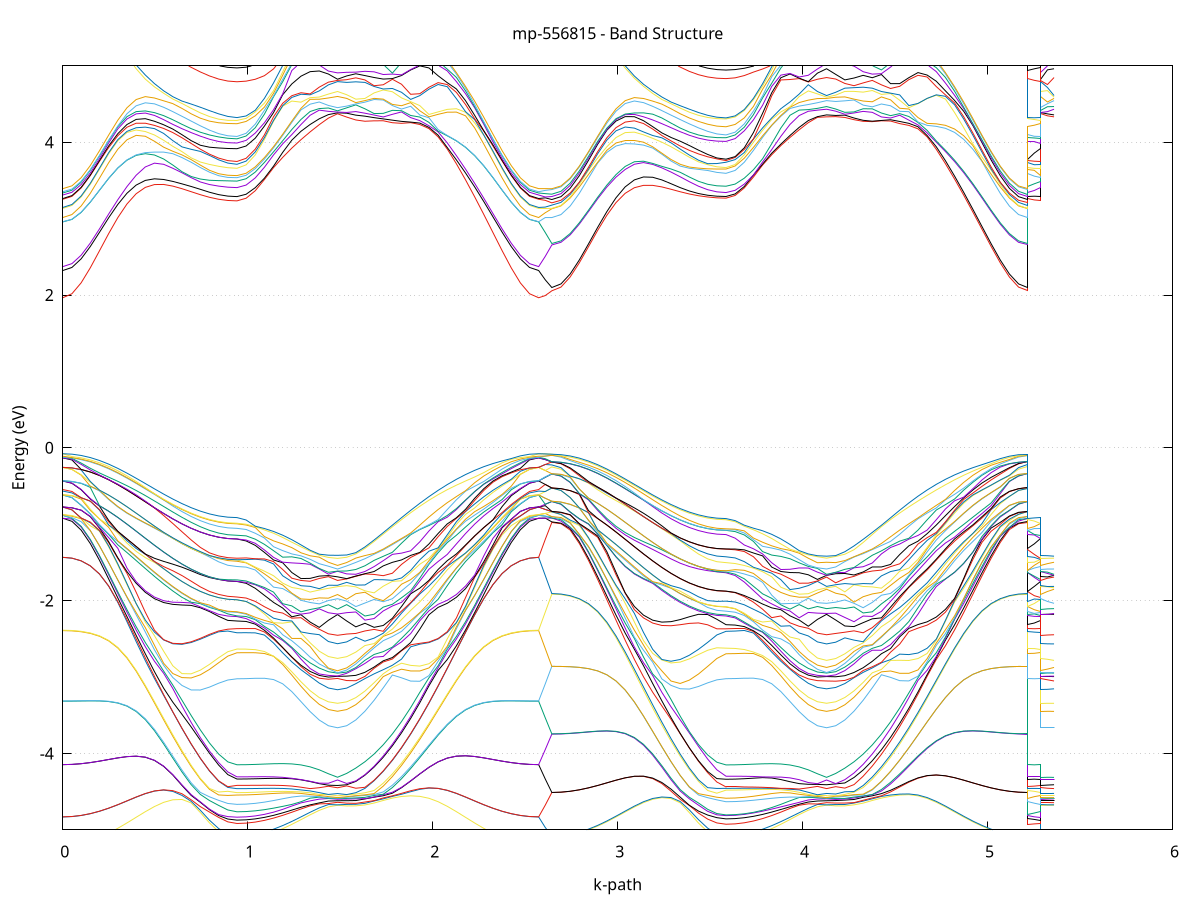 set title 'mp-556815 - Band Structure'
set xlabel 'k-path'
set ylabel 'Energy (eV)'
set grid y
set yrange [-5:5]
set terminal png size 800,600
set output 'mp-556815_bands_gnuplot.png'
plot '-' using 1:2 with lines notitle, '-' using 1:2 with lines notitle, '-' using 1:2 with lines notitle, '-' using 1:2 with lines notitle, '-' using 1:2 with lines notitle, '-' using 1:2 with lines notitle, '-' using 1:2 with lines notitle, '-' using 1:2 with lines notitle, '-' using 1:2 with lines notitle, '-' using 1:2 with lines notitle, '-' using 1:2 with lines notitle, '-' using 1:2 with lines notitle, '-' using 1:2 with lines notitle, '-' using 1:2 with lines notitle, '-' using 1:2 with lines notitle, '-' using 1:2 with lines notitle, '-' using 1:2 with lines notitle, '-' using 1:2 with lines notitle, '-' using 1:2 with lines notitle, '-' using 1:2 with lines notitle, '-' using 1:2 with lines notitle, '-' using 1:2 with lines notitle, '-' using 1:2 with lines notitle, '-' using 1:2 with lines notitle, '-' using 1:2 with lines notitle, '-' using 1:2 with lines notitle, '-' using 1:2 with lines notitle, '-' using 1:2 with lines notitle, '-' using 1:2 with lines notitle, '-' using 1:2 with lines notitle, '-' using 1:2 with lines notitle, '-' using 1:2 with lines notitle, '-' using 1:2 with lines notitle, '-' using 1:2 with lines notitle, '-' using 1:2 with lines notitle, '-' using 1:2 with lines notitle, '-' using 1:2 with lines notitle, '-' using 1:2 with lines notitle, '-' using 1:2 with lines notitle, '-' using 1:2 with lines notitle, '-' using 1:2 with lines notitle, '-' using 1:2 with lines notitle, '-' using 1:2 with lines notitle, '-' using 1:2 with lines notitle, '-' using 1:2 with lines notitle, '-' using 1:2 with lines notitle, '-' using 1:2 with lines notitle, '-' using 1:2 with lines notitle, '-' using 1:2 with lines notitle, '-' using 1:2 with lines notitle, '-' using 1:2 with lines notitle, '-' using 1:2 with lines notitle, '-' using 1:2 with lines notitle, '-' using 1:2 with lines notitle, '-' using 1:2 with lines notitle, '-' using 1:2 with lines notitle, '-' using 1:2 with lines notitle, '-' using 1:2 with lines notitle, '-' using 1:2 with lines notitle, '-' using 1:2 with lines notitle, '-' using 1:2 with lines notitle, '-' using 1:2 with lines notitle, '-' using 1:2 with lines notitle, '-' using 1:2 with lines notitle, '-' using 1:2 with lines notitle, '-' using 1:2 with lines notitle, '-' using 1:2 with lines notitle, '-' using 1:2 with lines notitle, '-' using 1:2 with lines notitle, '-' using 1:2 with lines notitle, '-' using 1:2 with lines notitle, '-' using 1:2 with lines notitle, '-' using 1:2 with lines notitle, '-' using 1:2 with lines notitle, '-' using 1:2 with lines notitle, '-' using 1:2 with lines notitle, '-' using 1:2 with lines notitle, '-' using 1:2 with lines notitle, '-' using 1:2 with lines notitle, '-' using 1:2 with lines notitle, '-' using 1:2 with lines notitle, '-' using 1:2 with lines notitle, '-' using 1:2 with lines notitle, '-' using 1:2 with lines notitle, '-' using 1:2 with lines notitle, '-' using 1:2 with lines notitle, '-' using 1:2 with lines notitle, '-' using 1:2 with lines notitle, '-' using 1:2 with lines notitle, '-' using 1:2 with lines notitle, '-' using 1:2 with lines notitle, '-' using 1:2 with lines notitle, '-' using 1:2 with lines notitle, '-' using 1:2 with lines notitle, '-' using 1:2 with lines notitle, '-' using 1:2 with lines notitle, '-' using 1:2 with lines notitle, '-' using 1:2 with lines notitle, '-' using 1:2 with lines notitle, '-' using 1:2 with lines notitle, '-' using 1:2 with lines notitle, '-' using 1:2 with lines notitle, '-' using 1:2 with lines notitle, '-' using 1:2 with lines notitle, '-' using 1:2 with lines notitle, '-' using 1:2 with lines notitle, '-' using 1:2 with lines notitle, '-' using 1:2 with lines notitle, '-' using 1:2 with lines notitle, '-' using 1:2 with lines notitle, '-' using 1:2 with lines notitle, '-' using 1:2 with lines notitle, '-' using 1:2 with lines notitle, '-' using 1:2 with lines notitle, '-' using 1:2 with lines notitle, '-' using 1:2 with lines notitle, '-' using 1:2 with lines notitle, '-' using 1:2 with lines notitle, '-' using 1:2 with lines notitle, '-' using 1:2 with lines notitle, '-' using 1:2 with lines notitle, '-' using 1:2 with lines notitle, '-' using 1:2 with lines notitle, '-' using 1:2 with lines notitle, '-' using 1:2 with lines notitle, '-' using 1:2 with lines notitle, '-' using 1:2 with lines notitle, '-' using 1:2 with lines notitle, '-' using 1:2 with lines notitle, '-' using 1:2 with lines notitle, '-' using 1:2 with lines notitle, '-' using 1:2 with lines notitle, '-' using 1:2 with lines notitle, '-' using 1:2 with lines notitle, '-' using 1:2 with lines notitle, '-' using 1:2 with lines notitle, '-' using 1:2 with lines notitle, '-' using 1:2 with lines notitle, '-' using 1:2 with lines notitle, '-' using 1:2 with lines notitle, '-' using 1:2 with lines notitle, '-' using 1:2 with lines notitle, '-' using 1:2 with lines notitle, '-' using 1:2 with lines notitle, '-' using 1:2 with lines notitle, '-' using 1:2 with lines notitle, '-' using 1:2 with lines notitle, '-' using 1:2 with lines notitle, '-' using 1:2 with lines notitle, '-' using 1:2 with lines notitle, '-' using 1:2 with lines notitle, '-' using 1:2 with lines notitle, '-' using 1:2 with lines notitle, '-' using 1:2 with lines notitle, '-' using 1:2 with lines notitle, '-' using 1:2 with lines notitle, '-' using 1:2 with lines notitle, '-' using 1:2 with lines notitle, '-' using 1:2 with lines notitle, '-' using 1:2 with lines notitle, '-' using 1:2 with lines notitle, '-' using 1:2 with lines notitle, '-' using 1:2 with lines notitle, '-' using 1:2 with lines notitle, '-' using 1:2 with lines notitle, '-' using 1:2 with lines notitle, '-' using 1:2 with lines notitle, '-' using 1:2 with lines notitle, '-' using 1:2 with lines notitle, '-' using 1:2 with lines notitle, '-' using 1:2 with lines notitle, '-' using 1:2 with lines notitle, '-' using 1:2 with lines notitle, '-' using 1:2 with lines notitle, '-' using 1:2 with lines notitle, '-' using 1:2 with lines notitle, '-' using 1:2 with lines notitle, '-' using 1:2 with lines notitle, '-' using 1:2 with lines notitle, '-' using 1:2 with lines notitle, '-' using 1:2 with lines notitle, '-' using 1:2 with lines notitle, '-' using 1:2 with lines notitle, '-' using 1:2 with lines notitle, '-' using 1:2 with lines notitle, '-' using 1:2 with lines notitle, '-' using 1:2 with lines notitle, '-' using 1:2 with lines notitle, '-' using 1:2 with lines notitle, '-' using 1:2 with lines notitle, '-' using 1:2 with lines notitle, '-' using 1:2 with lines notitle
0.000000 -13.052603
0.049566 -13.048103
0.099132 -13.034603
0.148698 -13.012303
0.198264 -12.981603
0.247831 -12.942803
0.297397 -12.896503
0.346963 -12.843503
0.396529 -12.784603
0.446095 -12.720803
0.495661 -12.653303
0.545227 -12.583503
0.594793 -12.512903
0.644359 -12.443303
0.693925 -12.376703
0.743492 -12.315403
0.793058 -12.261903
0.842624 -12.219503
0.892190 -12.191703
0.941756 -12.182003
0.941756 -12.182003
0.991185 -12.179503
1.040615 -12.171903
1.090044 -12.159703
1.139473 -12.143003
1.188903 -12.122503
1.238332 -12.098803
1.287762 -12.072703
1.337191 -12.045203
1.386620 -12.017503
1.436050 -11.991103
1.485479 -11.972903
1.485479 -11.972903
1.534908 -11.993203
1.584338 -12.027003
1.633767 -12.068403
1.683197 -12.116803
1.732626 -12.171703
1.782055 -12.232403
1.831485 -12.297803
1.880914 -12.366903
1.930343 -12.438303
1.979773 -12.510903
2.029202 -12.583203
2.078631 -12.653903
2.128061 -12.721703
2.177490 -12.785603
2.226920 -12.844403
2.276349 -12.897303
2.325778 -12.943303
2.375208 -12.981903
2.424637 -13.012503
2.474066 -13.034703
2.523496 -13.048103
2.572925 -13.052603
2.572925 -13.052603
2.608542 -13.051103
2.644158 -13.048903
2.644158 -13.048903
2.693725 -13.044403
2.743291 -13.031003
2.792857 -13.008803
2.842423 -12.978103
2.891989 -12.939403
2.941555 -12.893303
2.991121 -12.840503
3.040687 -12.781703
3.090253 -12.718203
3.139819 -12.651003
3.189386 -12.581403
3.238952 -12.511203
3.288518 -12.441903
3.338084 -12.375603
3.387650 -12.314503
3.437216 -12.261303
3.486782 -12.219103
3.536348 -12.191503
3.585914 -12.181803
3.585914 -12.181803
3.635344 -12.179203
3.684773 -12.171703
3.734203 -12.159503
3.783632 -12.142903
3.833061 -12.122403
3.882491 -12.098703
3.931920 -12.072703
3.981349 -12.045203
4.030779 -12.017503
4.080208 -11.991103
4.129637 -11.972903
4.129637 -11.972903
4.179067 -11.993203
4.228496 -12.027003
4.277926 -12.068303
4.327355 -12.116603
4.376784 -12.171403
4.426214 -12.231803
4.475643 -12.296903
4.525072 -12.365703
4.574502 -12.436903
4.623931 -12.509103
4.673361 -12.581103
4.722790 -12.651503
4.772219 -12.719103
4.821649 -12.782803
4.871078 -12.841403
4.920507 -12.894103
4.969937 -12.940003
5.019366 -12.978503
5.068795 -13.009003
5.118225 -13.031103
5.167654 -13.044403
5.217084 -13.048903
5.217084 -12.181803
5.252700 -12.181903
5.288317 -12.182003
5.288317 -11.972903
5.323934 -11.972903
5.359550 -11.972903
e
0.000000 -13.014703
0.049566 -13.010303
0.099132 -12.997003
0.148698 -12.975003
0.198264 -12.944603
0.247831 -12.906303
0.297397 -12.860703
0.346963 -12.808503
0.396529 -12.750503
0.446095 -12.687703
0.495661 -12.621403
0.545227 -12.552903
0.594793 -12.483803
0.644359 -12.415703
0.693925 -12.350603
0.743492 -12.290803
0.793058 -12.238703
0.842624 -12.197303
0.892190 -12.170203
0.941756 -12.160703
0.941756 -12.160703
0.991185 -12.158303
1.040615 -12.151003
1.090044 -12.139003
1.139473 -12.122903
1.188903 -12.102903
1.238332 -12.080003
1.287762 -12.054703
1.337191 -12.028203
1.386620 -12.001503
1.436050 -11.976603
1.485479 -11.961703
1.485479 -11.961703
1.534908 -11.978503
1.584338 -12.010603
1.633767 -12.050603
1.683197 -12.097503
1.732626 -12.150903
1.782055 -12.209803
1.831485 -12.273503
1.880914 -12.340903
1.930343 -12.410703
1.979773 -12.481703
2.029202 -12.552603
2.078631 -12.622003
2.128061 -12.688603
2.177490 -12.751503
2.226920 -12.809403
2.276349 -12.861503
2.325778 -12.906903
2.375208 -12.945003
2.424637 -12.975203
2.474066 -12.997103
2.523496 -13.010303
2.572925 -13.014703
2.572925 -13.014703
2.608542 -13.026203
2.644158 -13.032703
2.644158 -13.032703
2.693725 -13.028203
2.743291 -13.014703
2.792857 -12.992503
2.842423 -12.961803
2.891989 -12.923103
2.941555 -12.877003
2.991121 -12.824103
3.040687 -12.765403
3.090253 -12.701803
3.139819 -12.634503
3.189386 -12.564903
3.238952 -12.494603
3.288518 -12.425203
3.338084 -12.358803
3.387650 -12.297603
3.437216 -12.244203
3.486782 -12.201803
3.536348 -12.173903
3.585914 -12.164003
3.585914 -12.164003
3.635344 -12.161503
3.684773 -12.154103
3.734203 -12.142003
3.783632 -12.125503
3.833061 -12.105203
3.882491 -12.081703
3.931920 -12.056003
3.981349 -12.028903
4.030779 -12.001803
4.080208 -11.976703
4.129637 -11.961703
4.129637 -11.961703
4.179067 -11.978503
4.228496 -12.011203
4.277926 -12.052103
4.327355 -12.100203
4.376784 -12.154803
4.426214 -12.215203
4.475643 -12.280303
4.525072 -12.349103
4.574502 -12.420303
4.623931 -12.492603
4.673361 -12.564603
4.722790 -12.635103
4.772219 -12.702703
4.821649 -12.766403
4.871078 -12.825003
4.920507 -12.877803
4.969937 -12.923703
5.019366 -12.962203
5.068795 -12.992703
5.118225 -13.014803
5.167654 -13.028203
5.217084 -13.032703
5.217084 -12.164003
5.252700 -12.162703
5.288317 -12.160703
5.288317 -11.961703
5.323934 -11.961703
5.359550 -11.961703
e
0.000000 -13.006703
0.049566 -13.002203
0.099132 -12.988903
0.148698 -12.966903
0.198264 -12.936603
0.247831 -12.898303
0.297397 -12.852703
0.346963 -12.800403
0.396529 -12.742403
0.446095 -12.679703
0.495661 -12.613403
0.545227 -12.545003
0.594793 -12.475803
0.644359 -12.407803
0.693925 -12.342803
0.743492 -12.283103
0.793058 -12.231103
0.842624 -12.189803
0.892190 -12.162803
0.941756 -12.153403
0.941756 -12.153403
0.991185 -12.150903
1.040615 -12.143703
1.090044 -12.131803
1.139473 -12.115803
1.188903 -12.096103
1.238332 -12.073403
1.287762 -12.048503
1.337191 -12.022403
1.386620 -11.996503
1.436050 -11.972303
1.485479 -11.960103
1.485479 -11.960103
1.534908 -11.974203
1.584338 -12.005203
1.633767 -12.044403
1.683197 -12.090803
1.732626 -12.143703
1.782055 -12.202403
1.831485 -12.265903
1.880914 -12.333203
1.930343 -12.402903
1.979773 -12.473803
2.029202 -12.544603
2.078631 -12.614003
2.128061 -12.680603
2.177490 -12.743403
2.226920 -12.801403
2.276349 -12.853403
2.325778 -12.898903
2.375208 -12.937003
2.424637 -12.967103
2.474066 -12.989003
2.523496 -13.002303
2.572925 -13.006703
2.572925 -13.006703
2.608542 -12.990103
2.644158 -12.967603
2.644158 -12.967603
2.693725 -12.963203
2.743291 -12.950103
2.792857 -12.928603
2.842423 -12.898803
2.891989 -12.861303
2.941555 -12.816703
2.991121 -12.765603
3.040687 -12.709003
3.090253 -12.647803
3.139819 -12.583403
3.189386 -12.517003
3.238952 -12.450103
3.288518 -12.384603
3.338084 -12.322303
3.387650 -12.265303
3.437216 -12.216103
3.486782 -12.177403
3.536348 -12.152403
3.585914 -12.143603
3.585914 -12.143603
3.635344 -12.141303
3.684773 -12.134403
3.734203 -12.123103
3.783632 -12.107903
3.833061 -12.089203
3.882491 -12.067703
3.931920 -12.044303
3.981349 -12.019803
4.030779 -11.995403
4.080208 -11.972203
4.129637 -11.960103
4.129637 -11.960103
4.179067 -11.973903
4.228496 -12.003203
4.277926 -12.039703
4.327355 -12.082903
4.376784 -12.132503
4.426214 -12.188003
4.475643 -12.248403
4.525072 -12.312703
4.574502 -12.379603
4.623931 -12.448003
4.673361 -12.516503
4.722790 -12.583903
4.772219 -12.648703
4.821649 -12.709903
4.871078 -12.766503
4.920507 -12.817403
4.969937 -12.861903
5.019366 -12.899203
5.068795 -12.928803
5.118225 -12.950203
5.167654 -12.963203
5.217084 -12.967603
5.217084 -12.143603
5.252700 -12.149203
5.288317 -12.153403
5.288317 -11.960103
5.323934 -11.960103
5.359550 -11.960103
e
0.000000 -12.904303
0.049566 -12.900103
0.099132 -12.887303
0.148698 -12.866303
0.198264 -12.837403
0.247831 -12.800903
0.297397 -12.757603
0.346963 -12.708103
0.396529 -12.653303
0.446095 -12.594303
0.495661 -12.532303
0.545227 -12.468603
0.594793 -12.404803
0.644359 -12.342603
0.693925 -12.283803
0.743492 -12.230503
0.793058 -12.184803
0.842624 -12.149303
0.892190 -12.126503
0.941756 -12.118603
0.941756 -12.118603
0.991185 -12.116503
1.040615 -12.110103
1.090044 -12.099703
1.139473 -12.085703
1.188903 -12.068603
1.238332 -12.049103
1.287762 -12.028003
1.337191 -12.006203
1.386620 -11.985103
1.436050 -11.966403
1.485479 -11.955303
1.485479 -11.955303
1.534908 -11.967503
1.584338 -11.991403
1.633767 -12.023103
1.683197 -12.061703
1.732626 -12.106803
1.782055 -12.157903
1.831485 -12.214003
1.880914 -12.274403
1.930343 -12.337703
1.979773 -12.402703
2.029202 -12.468103
2.078631 -12.532703
2.128061 -12.595103
2.177490 -12.654203
2.226920 -12.708903
2.276349 -12.758303
2.325778 -12.801403
2.375208 -12.837703
2.424637 -12.866503
2.474066 -12.887403
2.523496 -12.900103
2.572925 -12.904303
2.572925 -12.904303
2.608542 -12.936603
2.644158 -12.963403
2.644158 -12.963403
2.693725 -12.959003
2.743291 -12.946003
2.792857 -12.924403
2.842423 -12.894603
2.891989 -12.857103
2.941555 -12.812403
2.991121 -12.761203
3.040687 -12.704503
3.090253 -12.643303
3.139819 -12.578803
3.189386 -12.512303
3.238952 -12.445303
3.288518 -12.379603
3.338084 -12.317103
3.387650 -12.259903
3.437216 -12.210303
3.486782 -12.171303
3.536348 -12.145803
3.585914 -12.136903
3.585914 -12.136903
3.635344 -12.134503
3.684773 -12.127603
3.734203 -12.116303
3.783632 -12.101003
3.833061 -12.082303
3.882491 -12.060703
3.931920 -12.037003
3.981349 -12.012403
4.030779 -11.988003
4.080208 -11.966903
4.129637 -11.955303
4.129637 -11.955303
4.179067 -11.968203
4.228496 -11.996003
4.277926 -12.032703
4.327355 -12.076503
4.376784 -12.126603
4.426214 -12.182403
4.475643 -12.243003
4.525072 -12.307503
4.574502 -12.374703
4.623931 -12.443203
4.673361 -12.511903
4.722790 -12.579303
4.772219 -12.644203
4.821649 -12.705503
4.871078 -12.762103
4.920507 -12.813103
4.969937 -12.857603
5.019366 -12.895003
5.068795 -12.924603
5.118225 -12.946103
5.167654 -12.959103
5.217084 -12.963403
5.217084 -12.136903
5.252700 -12.129303
5.288317 -12.118603
5.288317 -11.955303
5.323934 -11.955303
5.359550 -11.955303
e
0.000000 -12.903603
0.049566 -12.899303
0.099132 -12.886603
0.148698 -12.865603
0.198264 -12.836603
0.247831 -12.800203
0.297397 -12.756803
0.346963 -12.707303
0.396529 -12.652503
0.446095 -12.593403
0.495661 -12.531403
0.545227 -12.467703
0.594793 -12.403803
0.644359 -12.341503
0.693925 -12.282603
0.743492 -12.229203
0.793058 -12.183403
0.842624 -12.147703
0.892190 -12.124703
0.941756 -12.116703
0.941756 -12.116703
0.991185 -12.114503
1.040615 -12.108103
1.090044 -12.097703
1.139473 -12.083503
1.188903 -12.066303
1.238332 -12.046503
1.287762 -12.025003
1.337191 -12.002503
1.386620 -11.980103
1.436050 -11.959603
1.485479 -11.953503
1.485479 -11.953503
1.534908 -11.960803
1.584338 -11.987103
1.633767 -12.020103
1.683197 -12.059503
1.732626 -12.105103
1.782055 -12.156403
1.831485 -12.212703
1.880914 -12.273203
1.930343 -12.336603
1.979773 -12.401703
2.029202 -12.467203
2.078631 -12.531803
2.128061 -12.594303
2.177490 -12.653403
2.226920 -12.708103
2.276349 -12.757503
2.325778 -12.800703
2.375208 -12.837003
2.424637 -12.865803
2.474066 -12.886703
2.523496 -12.899403
2.572925 -12.903603
2.572925 -12.903603
2.608542 -12.867703
2.644158 -12.829603
2.644158 -12.829603
2.693725 -12.825503
2.743291 -12.813203
2.792857 -12.792903
2.842423 -12.765003
2.891989 -12.729903
2.941555 -12.688203
2.991121 -12.640703
3.040687 -12.588303
3.090253 -12.532003
3.139819 -12.473103
3.189386 -12.412903
3.238952 -12.352903
3.288518 -12.294803
3.338084 -12.240403
3.387650 -12.191503
3.437216 -12.150203
3.486782 -12.118503
3.536348 -12.098403
3.585914 -12.091603
3.585914 -12.091603
3.635344 -12.089603
3.684773 -12.083803
3.734203 -12.074403
3.783632 -12.061803
3.833061 -12.046603
3.882491 -12.029303
3.931920 -12.010803
3.981349 -11.991903
4.030779 -11.973503
4.080208 -11.957903
4.129637 -11.953503
4.129637 -11.953503
4.179067 -11.958503
4.228496 -11.978603
4.277926 -12.005703
4.327355 -12.039103
4.376784 -12.078903
4.426214 -12.124703
4.475643 -12.175703
4.525072 -12.231203
4.574502 -12.289903
4.623931 -12.350703
4.673361 -12.412303
4.722790 -12.473403
4.772219 -12.532803
4.821649 -12.589203
4.871078 -12.641503
4.920507 -12.688903
4.969937 -12.730403
5.019366 -12.765303
5.068795 -12.793103
5.118225 -12.813303
5.167654 -12.825503
5.217084 -12.829603
5.217084 -12.091603
5.252700 -12.104603
5.288317 -12.116703
5.288317 -11.953503
5.323934 -11.953503
5.359550 -11.953503
e
0.000000 -12.742203
0.049566 -12.738303
0.099132 -12.726503
0.148698 -12.707103
0.198264 -12.680403
0.247831 -12.647003
0.297397 -12.607303
0.346963 -12.562203
0.396529 -12.512603
0.446095 -12.459503
0.495661 -12.404303
0.545227 -12.348203
0.594793 -12.292803
0.644359 -12.239603
0.693925 -12.190303
0.743492 -12.146603
0.793058 -12.110303
0.842624 -12.083003
0.892190 -12.066003
0.941756 -12.060303
0.941756 -12.060303
0.991185 -12.058603
1.040615 -12.053503
1.090044 -12.045403
1.139473 -12.034603
1.188903 -12.021603
1.238332 -12.007103
1.287762 -11.992003
1.337191 -11.977203
1.386620 -11.963703
1.436050 -11.952903
1.485479 -11.952503
1.485479 -11.952503
1.534908 -11.953103
1.584338 -11.966703
1.633767 -11.987003
1.683197 -12.013903
1.732626 -12.047203
1.782055 -12.086703
1.831485 -12.131703
1.880914 -12.181403
1.930343 -12.234803
1.979773 -12.290603
2.029202 -12.347603
2.078631 -12.404603
2.128061 -12.460203
2.177490 -12.513403
2.226920 -12.563003
2.276349 -12.607903
2.325778 -12.647403
2.375208 -12.680803
2.424637 -12.707303
2.474066 -12.726603
2.523496 -12.738303
2.572925 -12.742203
2.572925 -12.742203
2.608542 -12.785803
2.644158 -12.826703
2.644158 -12.826703
2.693725 -12.822603
2.743291 -12.810303
2.792857 -12.790003
2.842423 -12.762103
2.891989 -12.727003
2.941555 -12.685303
2.991121 -12.637803
3.040687 -12.585303
3.090253 -12.529003
3.139819 -12.470103
3.189386 -12.409903
3.238952 -12.350003
3.288518 -12.291903
3.338084 -12.237503
3.387650 -12.188703
3.437216 -12.147503
3.486782 -12.115903
3.536348 -12.095903
3.585914 -12.089003
3.585914 -12.089003
3.635344 -12.087103
3.684773 -12.081303
3.734203 -12.072003
3.783632 -12.059503
3.833061 -12.044303
3.882491 -12.027203
3.931920 -12.008903
3.981349 -11.990403
4.030779 -11.972703
4.080208 -11.956003
4.129637 -11.952503
4.129637 -11.952503
4.179067 -11.957103
4.228496 -11.977303
4.277926 -12.003603
4.327355 -12.036703
4.376784 -12.076303
4.426214 -12.121903
4.475643 -12.172903
4.525072 -12.228303
4.574502 -12.287003
4.623931 -12.347803
4.673361 -12.409403
4.722790 -12.470503
4.772219 -12.529803
4.821649 -12.586203
4.871078 -12.638603
4.920507 -12.686003
4.969937 -12.727503
5.019366 -12.762403
5.068795 -12.790203
5.118225 -12.810403
5.167654 -12.822603
5.217084 -12.826703
5.217084 -12.089003
5.252700 -12.075103
5.288317 -12.060303
5.288317 -11.952503
5.323934 -11.952503
5.359550 -11.952503
e
0.000000 -12.739603
0.049566 -12.735703
0.099132 -12.723903
0.148698 -12.704503
0.198264 -12.677803
0.247831 -12.644303
0.297397 -12.604603
0.346963 -12.559503
0.396529 -12.509903
0.446095 -12.456803
0.495661 -12.401603
0.545227 -12.345503
0.594793 -12.290103
0.644359 -12.236903
0.693925 -12.187703
0.743492 -12.144103
0.793058 -12.107903
0.842624 -12.080703
0.892190 -12.063803
0.941756 -12.058103
0.941756 -12.058103
0.991185 -12.056403
1.040615 -12.051403
1.090044 -12.043303
1.139473 -12.032503
1.188903 -12.019503
1.238332 -12.005103
1.287762 -11.990003
1.337191 -11.975203
1.386620 -11.961703
1.436050 -11.951303
1.485479 -11.945103
1.485479 -11.945103
1.534908 -11.951603
1.584338 -11.964503
1.633767 -11.984603
1.683197 -12.011403
1.732626 -12.044703
1.782055 -12.084103
1.831485 -12.129103
1.880914 -12.178703
1.930343 -12.232103
1.979773 -12.287903
2.029202 -12.344903
2.078631 -12.401903
2.128061 -12.457503
2.177490 -12.510703
2.226920 -12.560303
2.276349 -12.605303
2.325778 -12.644803
2.375208 -12.678103
2.424637 -12.704703
2.474066 -12.724003
2.523496 -12.735703
2.572925 -12.739603
2.572925 -12.739603
2.608542 -12.694103
2.644158 -12.646003
2.644158 -12.646003
2.693725 -12.642303
2.743291 -12.631103
2.792857 -12.612703
2.842423 -12.587503
2.891989 -12.555803
2.941555 -12.518403
2.991121 -12.476103
3.040687 -12.429703
3.090253 -12.380303
3.139819 -12.329303
3.189386 -12.277803
3.238952 -12.227403
3.288518 -12.179703
3.338084 -12.136103
3.387650 -12.098103
3.437216 -12.067303
3.486782 -12.044703
3.536348 -12.031003
3.585914 -12.026403
3.585914 -12.026403
3.635344 -12.025003
3.684773 -12.020803
3.734203 -12.014003
3.783632 -12.005103
3.833061 -11.994603
3.882491 -11.983203
3.931920 -11.971703
3.981349 -11.961203
4.030779 -11.952703
4.080208 -11.948403
4.129637 -11.945103
4.129637 -11.945103
4.179067 -11.948303
4.228496 -11.953903
4.277926 -11.967103
4.327355 -11.986903
4.376784 -12.013303
4.426214 -12.045903
4.475643 -12.084303
4.525072 -12.127603
4.574502 -12.175003
4.623931 -12.225203
4.673361 -12.277103
4.722790 -12.329403
4.772219 -12.380903
4.821649 -12.430403
4.871078 -12.476803
4.920507 -12.519003
4.969937 -12.556303
5.019366 -12.587803
5.068795 -12.612903
5.118225 -12.631203
5.167654 -12.642303
5.217084 -12.646003
5.217084 -12.026403
5.252700 -12.042803
5.288317 -12.058103
5.288317 -11.945103
5.323934 -11.945103
5.359550 -11.945103
e
0.000000 -12.548503
0.049566 -12.544903
0.099132 -12.534403
0.148698 -12.517103
0.198264 -12.493403
0.247831 -12.463803
0.297397 -12.428903
0.346963 -12.389503
0.396529 -12.346603
0.446095 -12.301303
0.495661 -12.254603
0.545227 -12.208103
0.594793 -12.163103
0.644359 -12.121003
0.693925 -12.083203
0.743492 -12.051103
0.793058 -12.025603
0.842624 -12.007503
0.892190 -11.996903
0.941756 -11.993403
0.941756 -11.993403
0.991185 -11.992303
1.040615 -11.988903
1.090044 -11.983503
1.139473 -11.976603
1.188903 -11.968603
1.238332 -11.960303
1.287762 -11.952503
1.337191 -11.946103
1.386620 -11.942303
1.436050 -11.943503
1.485479 -11.944303
1.485479 -11.944303
1.534908 -11.943003
1.584338 -11.942203
1.633767 -11.948803
1.683197 -11.961803
1.732626 -11.981303
1.782055 -12.007003
1.831485 -12.038603
1.880914 -12.075403
1.930343 -12.116503
1.979773 -12.160903
2.029202 -12.207403
2.078631 -12.254703
2.128061 -12.301803
2.177490 -12.347303
2.226920 -12.390203
2.276349 -12.429503
2.325778 -12.464203
2.375208 -12.493703
2.424637 -12.517303
2.474066 -12.534503
2.523496 -12.545003
2.572925 -12.548503
2.572925 -12.548503
2.608542 -12.596703
2.644158 -12.645703
2.644158 -12.645703
2.693725 -12.641903
2.743291 -12.630803
2.792857 -12.612403
2.842423 -12.587103
2.891989 -12.555503
2.941555 -12.518003
2.991121 -12.475703
3.040687 -12.429303
3.090253 -12.379903
3.139819 -12.328803
3.189386 -12.277303
3.238952 -12.226903
3.288518 -12.179103
3.338084 -12.135503
3.387650 -12.097503
3.437216 -12.066603
3.486782 -12.044003
3.536348 -12.030303
3.585914 -12.025803
3.585914 -12.025803
3.635344 -12.024303
3.684773 -12.020103
3.734203 -12.013303
3.783632 -12.004403
3.833061 -11.993803
3.882491 -11.982403
3.931920 -11.970803
3.981349 -11.960003
4.030779 -11.950903
4.080208 -11.945103
4.129637 -11.944303
4.129637 -11.944303
4.179067 -11.945003
4.228496 -11.952103
4.277926 -11.965903
4.327355 -11.985903
4.376784 -12.012503
4.426214 -12.045203
4.475643 -12.083603
4.525072 -12.127003
4.574502 -12.174403
4.623931 -12.224703
4.673361 -12.276603
4.722790 -12.329003
4.772219 -12.380503
4.821649 -12.430003
4.871078 -12.476403
4.920507 -12.518703
4.969937 -12.555903
5.019366 -12.587403
5.068795 -12.612603
5.118225 -12.630903
5.167654 -12.642003
5.217084 -12.645703
5.217084 -12.025803
5.252700 -12.009303
5.288317 -11.993403
5.288317 -11.944303
5.323934 -11.944303
5.359550 -11.944303
e
0.000000 -12.545903
0.049566 -12.542403
0.099132 -12.531803
0.148698 -12.514503
0.198264 -12.490803
0.247831 -12.461203
0.297397 -12.426303
0.346963 -12.386903
0.396529 -12.344003
0.446095 -12.298603
0.495661 -12.252003
0.545227 -12.205503
0.594793 -12.160503
0.644359 -12.118503
0.693925 -12.080803
0.743492 -12.048803
0.793058 -12.023603
0.842624 -12.005703
0.892190 -11.995403
0.941756 -11.992003
0.941756 -11.992003
0.991185 -11.990903
1.040615 -11.987503
1.090044 -11.982103
1.139473 -11.975103
1.188903 -11.967103
1.238332 -11.958803
1.287762 -11.950903
1.337191 -11.944503
1.386620 -11.940403
1.436050 -11.940103
1.485479 -11.942503
1.485479 -11.942503
1.534908 -11.939603
1.584338 -11.940003
1.633767 -11.946603
1.683197 -11.959603
1.732626 -11.979003
1.782055 -12.004603
1.831485 -12.036103
1.880914 -12.072903
1.930343 -12.113903
1.979773 -12.158303
2.029202 -12.204703
2.078631 -12.252103
2.128061 -12.299103
2.177490 -12.344703
2.226920 -12.387603
2.276349 -12.426903
2.325778 -12.461603
2.375208 -12.491103
2.424637 -12.514703
2.474066 -12.531903
2.523496 -12.542403
2.572925 -12.545903
2.572925 -12.545903
2.608542 -12.498003
2.644158 -12.451303
2.644158 -12.451303
2.693725 -12.448003
2.743291 -12.438203
2.792857 -12.422103
2.842423 -12.400003
2.891989 -12.372503
2.941555 -12.340203
2.991121 -12.303903
3.040687 -12.264603
3.090253 -12.223303
3.139819 -12.181203
3.189386 -12.139703
3.238952 -12.100103
3.288518 -12.063703
3.338084 -12.031803
3.387650 -12.005403
3.437216 -11.985303
3.486782 -11.971703
3.536348 -11.964003
3.585914 -11.961603
3.585914 -11.961603
3.635344 -11.960803
3.684773 -11.958203
3.734203 -11.954203
3.783632 -11.949203
3.833061 -11.943803
3.882491 -11.938603
3.931920 -11.934403
3.981349 -11.932203
4.030779 -11.933303
4.080208 -11.939403
4.129637 -11.942503
4.129637 -11.942503
4.179067 -11.938803
4.228496 -11.931703
4.277926 -11.931703
4.327355 -11.938003
4.376784 -11.950703
4.426214 -11.969603
4.475643 -11.994403
4.525072 -12.024703
4.574502 -12.059503
4.623931 -12.098003
4.673361 -12.138903
4.722790 -12.181303
4.772219 -12.223703
4.821649 -12.265203
4.871078 -12.304503
4.920507 -12.340703
4.969937 -12.372903
5.019366 -12.400203
5.068795 -12.422203
5.118225 -12.438303
5.167654 -12.448003
5.217084 -12.451303
5.217084 -11.961603
5.252700 -11.976503
5.288317 -11.992003
5.288317 -11.942503
5.323934 -11.942503
5.359550 -11.942503
e
0.000000 -12.359403
0.049566 -12.356303
0.099132 -12.347203
0.148698 -12.332203
0.198264 -12.311703
0.247831 -12.286303
0.297397 -12.256603
0.346963 -12.223303
0.396529 -12.187503
0.446095 -12.150203
0.495661 -12.112603
0.545227 -12.076003
0.594793 -12.041503
0.644359 -12.010603
0.693925 -11.984303
0.743492 -11.963403
0.793058 -11.948303
0.842624 -11.938803
0.892190 -11.933903
0.941756 -11.932503
0.941756 -11.932503
0.991185 -11.931903
1.040615 -11.930203
1.090044 -11.927503
1.139473 -11.924403
1.188903 -11.921303
1.238332 -11.919103
1.287762 -11.918503
1.337191 -11.920603
1.386620 -11.926703
1.436050 -11.935603
1.485479 -11.936103
1.485479 -11.936103
1.534908 -11.934903
1.584338 -11.924003
1.633767 -11.917003
1.683197 -11.916703
1.732626 -11.922803
1.782055 -11.935303
1.831485 -11.953703
1.880914 -11.977803
1.930343 -12.006603
1.979773 -12.039403
2.029202 -12.075103
2.078631 -12.112503
2.128061 -12.150503
2.177490 -12.188003
2.226920 -12.223803
2.276349 -12.257003
2.325778 -12.286703
2.375208 -12.312003
2.424637 -12.332403
2.474066 -12.347303
2.523496 -12.356403
2.572925 -12.359403
2.572925 -12.359403
2.608542 -12.403203
2.644158 -12.448203
2.644158 -12.448203
2.693725 -12.444903
2.743291 -12.435103
2.792857 -12.418903
2.842423 -12.396903
2.891989 -12.369303
2.941555 -12.337003
2.991121 -12.300803
3.040687 -12.261403
3.090253 -12.220203
3.139819 -12.178203
3.189386 -12.136703
3.238952 -12.097103
3.288518 -12.060803
3.338084 -12.029003
3.387650 -12.002803
3.437216 -11.983003
3.486782 -11.969603
3.536348 -11.962203
3.585914 -11.960003
3.585914 -11.960003
3.635344 -11.959103
3.684773 -11.956503
3.734203 -11.952503
3.783632 -11.947503
3.833061 -11.942003
3.882491 -11.936703
3.931920 -11.932503
3.981349 -11.930203
4.030779 -11.931103
4.080208 -11.935603
4.129637 -11.936103
4.129637 -11.936103
4.179067 -11.935103
4.228496 -11.929403
4.277926 -11.929303
4.327355 -11.935403
4.376784 -11.948003
4.426214 -11.966803
4.475643 -11.991503
4.525072 -12.021703
4.574502 -12.056503
4.623931 -12.094903
4.673361 -12.135903
4.722790 -12.178103
4.772219 -12.220603
4.821649 -12.262003
4.871078 -12.301403
4.920507 -12.337603
4.969937 -12.369703
5.019366 -12.397103
5.068795 -12.419103
5.118225 -12.435203
5.167654 -12.444903
5.217084 -12.448203
5.217084 -11.960003
5.252700 -11.945903
5.288317 -11.932503
5.288317 -11.936103
5.323934 -11.936103
5.359550 -11.936103
e
0.000000 -12.358803
0.049566 -12.355703
0.099132 -12.346603
0.148698 -12.331603
0.198264 -12.311103
0.247831 -12.285603
0.297397 -12.255903
0.346963 -12.222603
0.396529 -12.186803
0.446095 -12.149503
0.495661 -12.111903
0.545227 -12.075203
0.594793 -12.040803
0.644359 -12.009803
0.693925 -11.983403
0.743492 -11.962503
0.793058 -11.947403
0.842624 -11.937903
0.892190 -11.933203
0.941756 -11.931803
0.941756 -11.931803
0.991185 -11.931203
1.040615 -11.929403
1.090044 -11.926703
1.139473 -11.923403
1.188903 -11.920203
1.238332 -11.917703
1.287762 -11.916703
1.337191 -11.918003
1.386620 -11.922203
1.436050 -11.929203
1.485479 -11.935603
1.485479 -11.935603
1.534908 -11.928503
1.584338 -11.919803
1.633767 -11.914703
1.683197 -11.915103
1.732626 -11.921603
1.782055 -11.934203
1.831485 -11.952803
1.880914 -11.976903
1.930343 -12.005803
1.979773 -12.038603
2.029202 -12.074303
2.078631 -12.111803
2.128061 -12.149803
2.177490 -12.187303
2.226920 -12.223203
2.276349 -12.256403
2.325778 -12.286003
2.375208 -12.311303
2.424637 -12.331703
2.474066 -12.346603
2.523496 -12.355703
2.572925 -12.358803
2.572925 -12.358803
2.608542 -12.318103
2.644158 -12.282503
2.644158 -12.282503
2.693725 -12.279703
2.743291 -12.271103
2.792857 -12.257203
2.842423 -12.238203
2.891989 -12.214603
2.941555 -12.187203
2.991121 -12.156703
3.040687 -12.124003
3.090253 -12.090303
3.139819 -12.056603
3.189386 -12.024203
3.238952 -11.994303
3.288518 -11.968103
3.338084 -11.946603
3.387650 -11.930303
3.437216 -11.919403
3.486782 -11.913403
3.536348 -11.910803
3.585914 -11.910203
3.585914 -11.910203
3.635344 -11.909903
3.684773 -11.908803
3.734203 -11.907403
3.783632 -11.905903
3.833061 -11.905003
3.882491 -11.905303
3.931920 -11.907603
3.981349 -11.912703
4.030779 -11.920703
4.080208 -11.929303
4.129637 -11.935603
4.129637 -11.935603
4.179067 -11.928503
4.228496 -11.917603
4.277926 -11.907203
4.327355 -11.901703
4.376784 -11.902303
4.426214 -11.909203
4.475643 -11.922103
4.525072 -11.940803
4.574502 -11.964503
4.623931 -11.992303
4.673361 -12.023303
4.722790 -12.056503
4.772219 -12.090503
4.821649 -12.124503
4.871078 -12.157103
4.920507 -12.187603
4.969937 -12.215003
5.019366 -12.238403
5.068795 -12.257303
5.118225 -12.271203
5.167654 -12.279703
5.217084 -12.282503
5.217084 -11.910203
5.252700 -11.919703
5.288317 -11.931803
5.288317 -11.935603
5.323934 -11.935603
5.359550 -11.935603
e
0.000000 -12.224603
0.049566 -12.221903
0.099132 -12.213903
0.148698 -12.200803
0.198264 -12.183003
0.247831 -12.160903
0.297397 -12.135403
0.346963 -12.107003
0.396529 -12.076903
0.446095 -12.046003
0.495661 -12.015403
0.545227 -11.986403
0.594793 -11.960103
0.644359 -11.937503
0.693925 -11.919603
0.743492 -11.906803
0.793058 -11.899003
0.842624 -11.895403
0.892190 -11.894403
0.941756 -11.894403
0.941756 -11.894403
0.991185 -11.894103
1.040615 -11.893603
1.090044 -11.892803
1.139473 -11.892403
1.188903 -11.892703
1.238332 -11.894403
1.287762 -11.898003
1.337191 -11.904103
1.386620 -11.912803
1.436050 -11.924603
1.485479 -11.935503
1.485479 -11.935503
1.534908 -11.923703
1.584338 -11.909503
1.633767 -11.897903
1.683197 -11.890103
1.732626 -11.887503
1.782055 -11.890703
1.831485 -11.899703
1.880914 -11.914403
1.930343 -11.934103
1.979773 -11.958103
2.029202 -11.985503
2.078631 -12.015203
2.128061 -12.046203
2.177490 -12.077303
2.226920 -12.107503
2.276349 -12.135803
2.325778 -12.161303
2.375208 -12.183203
2.424637 -12.200903
2.474066 -12.214003
2.523496 -12.221903
2.572925 -12.224603
2.572925 -12.224603
2.608542 -12.248303
2.644158 -12.279303
2.644158 -12.279303
2.693725 -12.276403
2.743291 -12.267903
2.792857 -12.253903
2.842423 -12.234903
2.891989 -12.211403
2.941555 -12.183903
2.991121 -12.153403
3.040687 -12.120703
3.090253 -12.087003
3.139819 -12.053303
3.189386 -12.020903
3.238952 -11.991103
3.288518 -11.964903
3.338084 -11.943303
3.387650 -11.927003
3.437216 -11.916003
3.486782 -11.909903
3.536348 -11.907303
3.585914 -11.906603
3.585914 -11.906603
3.635344 -11.906203
3.684773 -11.905103
3.734203 -11.903403
3.783632 -11.901703
3.833061 -11.900403
3.882491 -11.900103
3.931920 -11.901703
3.981349 -11.905803
4.030779 -11.913103
4.080208 -11.924603
4.129637 -11.935503
4.129637 -11.935503
4.179067 -11.923703
4.228496 -11.910003
4.277926 -11.900703
4.327355 -11.896503
4.376784 -11.897903
4.426214 -11.905303
4.475643 -11.918503
4.525072 -11.937303
4.574502 -11.961103
4.623931 -11.989003
4.673361 -12.020003
4.722790 -12.053203
4.772219 -12.087303
4.821649 -12.121203
4.871078 -12.153903
4.920507 -12.184303
4.969937 -12.211703
5.019366 -12.235203
5.068795 -12.254103
5.118225 -12.267903
5.167654 -12.276403
5.217084 -12.279303
5.217084 -11.906603
5.252700 -11.899203
5.288317 -11.894403
5.288317 -11.935503
5.323934 -11.935503
5.359550 -11.935503
e
0.000000 -12.216303
0.049566 -12.213603
0.099132 -12.205603
0.148698 -12.192503
0.198264 -12.174603
0.247831 -12.152603
0.297397 -12.127003
0.346963 -12.098703
0.396529 -12.068603
0.446095 -12.037603
0.495661 -12.007103
0.545227 -11.978103
0.594793 -11.951803
0.644359 -11.929303
0.693925 -11.911503
0.743492 -11.898703
0.793058 -11.891003
0.842624 -11.887503
0.892190 -11.886603
0.941756 -11.886603
0.941756 -11.886603
0.991185 -11.886303
1.040615 -11.885703
1.090044 -11.885003
1.139473 -11.884503
1.188903 -11.884803
1.238332 -11.886503
1.287762 -11.890403
1.337191 -11.897103
1.386620 -11.907303
1.436050 -11.919803
1.485479 -11.927103
1.485479 -11.927103
1.534908 -11.919003
1.584338 -11.903803
1.633767 -11.890503
1.683197 -11.882103
1.732626 -11.879303
1.782055 -11.882403
1.831485 -11.891403
1.880914 -11.906103
1.930343 -11.925803
1.979773 -11.949803
2.029202 -11.977203
2.078631 -12.006903
2.128061 -12.037903
2.177490 -12.069003
2.226920 -12.099103
2.276349 -12.127403
2.325778 -12.152903
2.375208 -12.174903
2.424637 -12.192603
2.474066 -12.205603
2.523496 -12.213603
2.572925 -12.216303
2.572925 -12.216303
2.608542 -12.198803
2.644158 -12.188203
2.644158 -12.188203
2.693725 -12.185603
2.743291 -12.177903
2.792857 -12.165403
2.842423 -12.148303
2.891989 -12.127203
2.941555 -12.102703
2.991121 -12.075803
3.040687 -12.047203
3.090253 -12.018003
3.139819 -11.989303
3.189386 -11.962303
3.238952 -11.938003
3.288518 -11.917603
3.338084 -11.901703
3.387650 -11.890803
3.437216 -11.884703
3.486782 -11.882403
3.536348 -11.882303
3.585914 -11.882503
3.585914 -11.882503
3.635344 -11.882303
3.684773 -11.882003
3.734203 -11.881603
3.783632 -11.881603
3.833061 -11.882603
3.882491 -11.885003
3.931920 -11.889503
3.981349 -11.896803
4.030779 -11.907303
4.080208 -11.919803
4.129637 -11.927103
4.129637 -11.927103
4.179067 -11.919003
4.228496 -11.903703
4.277926 -11.889903
4.327355 -11.880403
4.376784 -11.876003
4.426214 -11.877303
4.475643 -11.884303
4.525072 -11.896803
4.574502 -11.914303
4.623931 -11.936103
4.673361 -11.961403
4.722790 -11.989103
4.772219 -12.018203
4.821649 -12.047503
4.871078 -12.076203
4.920507 -12.103103
4.969937 -12.127503
5.019366 -12.148503
5.068795 -12.165503
5.118225 -12.178003
5.167654 -12.185703
5.217084 -12.188203
5.217084 -11.882503
5.252700 -11.884103
5.288317 -11.886603
5.288317 -11.927103
5.323934 -11.927103
5.359550 -11.927103
e
0.000000 -12.165803
0.049566 -12.163203
0.099132 -12.155603
0.148698 -12.143203
0.198264 -12.126403
0.247831 -12.105603
0.297397 -12.081503
0.346963 -12.055003
0.396529 -12.026903
0.446095 -11.998203
0.495661 -11.970103
0.545227 -11.943703
0.594793 -11.920103
0.644359 -11.900303
0.693925 -11.885003
0.743492 -11.874703
0.793058 -11.869103
0.842624 -11.867203
0.892190 -11.867203
0.941756 -11.867503
0.941756 -11.867503
0.991185 -11.867403
1.040615 -11.867103
1.090044 -11.866803
1.139473 -11.867003
1.188903 -11.868003
1.238332 -11.870603
1.287762 -11.875303
1.337191 -11.883003
1.386620 -11.894003
1.436050 -11.908203
1.485479 -11.919303
1.485479 -11.919303
1.534908 -11.907303
1.584338 -11.890103
1.633767 -11.875703
1.683197 -11.865703
1.732626 -11.860903
1.782055 -11.861703
1.831485 -11.868203
1.880914 -11.880103
1.930343 -11.897003
1.979773 -11.918203
2.029202 -11.942803
2.078631 -11.969903
2.128061 -11.998403
2.177490 -12.027203
2.226920 -12.055403
2.276349 -12.081903
2.325778 -12.105903
2.375208 -12.126603
2.424637 -12.143303
2.474066 -12.155703
2.523496 -12.163203
2.572925 -12.165803
2.572925 -12.165803
2.608542 -12.168503
2.644158 -12.172903
2.644158 -12.172903
2.693725 -12.170303
2.743291 -12.162603
2.792857 -12.150003
2.842423 -12.132903
2.891989 -12.111803
2.941555 -12.087403
2.991121 -12.060403
3.040687 -12.031803
3.090253 -12.002703
3.139819 -11.974003
3.189386 -11.947003
3.238952 -11.922803
3.288518 -11.902503
3.338084 -11.886703
3.387650 -11.876003
3.437216 -11.870003
3.486782 -11.867803
3.536348 -11.867703
3.585914 -11.868003
3.585914 -11.868003
3.635344 -11.867903
3.684773 -11.867503
3.734203 -11.867203
3.783632 -11.867203
3.833061 -11.868203
3.882491 -11.870703
3.931920 -11.875403
3.981349 -11.883003
4.030779 -11.894003
4.080208 -11.908203
4.129637 -11.919303
4.129637 -11.919303
4.179067 -11.907303
4.228496 -11.890103
4.277926 -11.875703
4.327355 -11.865903
4.376784 -11.861303
4.426214 -11.862403
4.475643 -11.869203
4.525072 -11.881703
4.574502 -11.899103
4.623931 -11.920903
4.673361 -11.946103
4.722790 -11.973803
4.772219 -12.002803
4.821649 -12.032203
4.871078 -12.060803
4.920507 -12.087803
4.969937 -12.112103
5.019366 -12.133103
5.068795 -12.150103
5.118225 -12.162603
5.167654 -12.170303
5.217084 -12.172903
5.217084 -11.868003
5.252700 -11.867803
5.288317 -11.867503
5.288317 -11.919303
5.323934 -11.919303
5.359550 -11.919303
e
0.000000 -6.360603
0.049566 -6.360403
0.099132 -6.360403
0.148698 -6.362303
0.198264 -6.365503
0.247831 -6.369103
0.297397 -6.372603
0.346963 -6.375503
0.396529 -6.377503
0.446095 -6.378203
0.495661 -6.377503
0.545227 -6.375403
0.594793 -6.371903
0.644359 -6.367503
0.693925 -6.362703
0.743492 -6.358303
0.793058 -6.354703
0.842624 -6.352103
0.892190 -6.350603
0.941756 -6.350103
0.941756 -6.350103
0.991185 -6.347903
1.040615 -6.341603
1.090044 -6.331803
1.139473 -6.319803
1.188903 -6.307803
1.238332 -6.299403
1.287762 -6.296103
1.337191 -6.295703
1.386620 -6.296203
1.436050 -6.296803
1.485479 -6.297003
1.485479 -6.297003
1.534908 -6.296703
1.584338 -6.295903
1.633767 -6.294503
1.683197 -6.292803
1.732626 -6.290903
1.782055 -6.289203
1.831485 -6.288403
1.880914 -6.292003
1.930343 -6.302603
1.979773 -6.315403
2.029202 -6.328203
2.078631 -6.339603
2.128061 -6.348903
2.177490 -6.355703
2.226920 -6.360003
2.276349 -6.362203
2.325778 -6.362603
2.375208 -6.361803
2.424637 -6.360603
2.474066 -6.360103
2.523496 -6.360403
2.572925 -6.360603
2.572925 -6.360603
2.608542 -6.360603
2.644158 -6.360603
2.644158 -6.360603
2.693725 -6.360403
2.743291 -6.360403
2.792857 -6.362303
2.842423 -6.365503
2.891989 -6.369103
2.941555 -6.372603
2.991121 -6.375503
3.040687 -6.377503
3.090253 -6.378203
3.139819 -6.377503
3.189386 -6.375403
3.238952 -6.371903
3.288518 -6.367403
3.338084 -6.362703
3.387650 -6.358303
3.437216 -6.354603
3.486782 -6.352103
3.536348 -6.350603
3.585914 -6.350103
3.585914 -6.350103
3.635344 -6.347903
3.684773 -6.341603
3.734203 -6.331803
3.783632 -6.319803
3.833061 -6.307803
3.882491 -6.299403
3.931920 -6.296103
3.981349 -6.295703
4.030779 -6.296203
4.080208 -6.296803
4.129637 -6.297003
4.129637 -6.297003
4.179067 -6.296703
4.228496 -6.295903
4.277926 -6.294503
4.327355 -6.292803
4.376784 -6.290903
4.426214 -6.289203
4.475643 -6.288403
4.525072 -6.291903
4.574502 -6.302603
4.623931 -6.315503
4.673361 -6.328203
4.722790 -6.339603
4.772219 -6.348903
4.821649 -6.355703
4.871078 -6.360003
4.920507 -6.362103
4.969937 -6.362603
5.019366 -6.361803
5.068795 -6.360603
5.118225 -6.360103
5.167654 -6.360403
5.217084 -6.360603
5.217084 -6.350103
5.252700 -6.350103
5.288317 -6.350103
5.288317 -6.297003
5.323934 -6.297003
5.359550 -6.297003
e
0.000000 -6.353203
0.049566 -6.354403
0.099132 -6.356203
0.148698 -6.356403
0.198264 -6.355103
0.247831 -6.353603
0.297397 -6.355303
0.346963 -6.358003
0.396529 -6.360003
0.446095 -6.360703
0.495661 -6.360003
0.545227 -6.357803
0.594793 -6.354403
0.644359 -6.350003
0.693925 -6.345603
0.743492 -6.341803
0.793058 -6.339003
0.842624 -6.337103
0.892190 -6.336103
0.941756 -6.335803
0.941756 -6.335803
0.991185 -6.333703
1.040615 -6.327803
1.090044 -6.318703
1.139473 -6.307603
1.188903 -6.296203
1.238332 -6.285503
1.287762 -6.275303
1.337191 -6.267603
1.386620 -6.263603
1.436050 -6.262403
1.485479 -6.262103
1.485479 -6.262103
1.534908 -6.262303
1.584338 -6.262503
1.633767 -6.263003
1.683197 -6.263903
1.732626 -6.265503
1.782055 -6.269403
1.831485 -6.276803
1.880914 -6.283203
1.930343 -6.296003
1.979773 -6.311003
2.029202 -6.325003
2.078631 -6.336903
2.128061 -6.346103
2.177490 -6.352503
2.226920 -6.356503
2.276349 -6.358503
2.325778 -6.359203
2.375208 -6.358903
2.424637 -6.358203
2.474066 -6.356503
2.523496 -6.354403
2.572925 -6.353203
2.572925 -6.353203
2.608542 -6.353203
2.644158 -6.353203
2.644158 -6.353203
2.693725 -6.354403
2.743291 -6.356203
2.792857 -6.356303
2.842423 -6.355103
2.891989 -6.353503
2.941555 -6.355103
2.991121 -6.358003
3.040687 -6.359903
3.090253 -6.360703
3.139819 -6.360003
3.189386 -6.357803
3.238952 -6.354403
3.288518 -6.350003
3.338084 -6.345603
3.387650 -6.341703
3.437216 -6.338903
3.486782 -6.337003
3.536348 -6.335903
3.585914 -6.335603
3.585914 -6.335603
3.635344 -6.333503
3.684773 -6.327503
3.734203 -6.318203
3.783632 -6.307103
3.833061 -6.296203
3.882491 -6.285903
3.931920 -6.275903
3.981349 -6.268303
4.030779 -6.263803
4.080208 -6.262303
4.129637 -6.262103
4.129637 -6.262103
4.179067 -6.262303
4.228496 -6.262903
4.277926 -6.263803
4.327355 -6.265003
4.376784 -6.266403
4.426214 -6.269403
4.475643 -6.276703
4.525072 -6.283403
4.574502 -6.296203
4.623931 -6.311203
4.673361 -6.325103
4.722790 -6.336903
4.772219 -6.346003
4.821649 -6.352403
4.871078 -6.356403
4.920507 -6.358503
4.969937 -6.359103
5.019366 -6.358903
5.068795 -6.358203
5.118225 -6.356503
5.167654 -6.354403
5.217084 -6.353203
5.217084 -6.335603
5.252700 -6.335703
5.288317 -6.335803
5.288317 -6.262103
5.323934 -6.262103
5.359550 -6.262103
e
0.000000 -6.353203
0.049566 -6.352203
0.099132 -6.349403
0.148698 -6.346103
0.198264 -6.348503
0.247831 -6.351503
0.297397 -6.351003
0.346963 -6.349103
0.396529 -6.347503
0.446095 -6.345903
0.495661 -6.343803
0.545227 -6.341003
0.594793 -6.337803
0.644359 -6.334503
0.693925 -6.331103
0.743492 -6.327803
0.793058 -6.324803
0.842624 -6.322403
0.892190 -6.320903
0.941756 -6.320403
0.941756 -6.320403
0.991185 -6.318303
1.040615 -6.312303
1.090044 -6.304503
1.139473 -6.296003
1.188903 -6.287203
1.238332 -6.278103
1.287762 -6.270303
1.337191 -6.265303
1.386620 -6.262503
1.436050 -6.261003
1.485479 -6.260703
1.485479 -6.260703
1.534908 -6.260903
1.584338 -6.261303
1.633767 -6.261903
1.683197 -6.262603
1.732626 -6.264203
1.782055 -6.267103
1.831485 -6.271803
1.880914 -6.281803
1.930343 -6.288203
1.979773 -6.300403
2.029202 -6.312103
2.078631 -6.323103
2.128061 -6.332403
2.177490 -6.339203
2.226920 -6.343503
2.276349 -6.345703
2.325778 -6.346503
2.375208 -6.346403
2.424637 -6.346503
2.474066 -6.349403
2.523496 -6.352203
2.572925 -6.353203
2.572925 -6.353203
2.608542 -6.353203
2.644158 -6.353203
2.644158 -6.353203
2.693725 -6.352203
2.743291 -6.349403
2.792857 -6.345803
2.842423 -6.348203
2.891989 -6.351303
2.941555 -6.351003
2.991121 -6.349203
3.040687 -6.348003
3.090253 -6.346603
3.139819 -6.344603
3.189386 -6.341903
3.238952 -6.339003
3.288518 -6.335903
3.338084 -6.332803
3.387650 -6.330003
3.437216 -6.327503
3.486782 -6.325603
3.536348 -6.324503
3.585914 -6.324103
3.585914 -6.324103
3.635344 -6.322203
3.684773 -6.316703
3.734203 -6.308103
3.783632 -6.297503
3.833061 -6.286303
3.882491 -6.276003
3.931920 -6.268603
3.981349 -6.264303
4.030779 -6.262203
4.080208 -6.261003
4.129637 -6.260703
4.129637 -6.260703
4.179067 -6.260803
4.228496 -6.260903
4.277926 -6.260903
4.327355 -6.261203
4.376784 -6.263103
4.426214 -6.267303
4.475643 -6.271803
4.525072 -6.281903
4.574502 -6.286703
4.623931 -6.298803
4.673361 -6.311803
4.722790 -6.323703
4.772219 -6.333103
4.821649 -6.339703
4.871078 -6.343703
4.920507 -6.345603
4.969937 -6.346103
5.019366 -6.345903
5.068795 -6.346203
5.118225 -6.349403
5.167654 -6.352203
5.217084 -6.353203
5.217084 -6.324103
5.252700 -6.322803
5.288317 -6.320403
5.288317 -6.260703
5.323934 -6.260703
5.359550 -6.260703
e
0.000000 -6.347103
0.049566 -6.346103
0.099132 -6.345303
0.148698 -6.344803
0.198264 -6.344603
0.247831 -6.345603
0.297397 -6.346203
0.346963 -6.346103
0.396529 -6.344703
0.446095 -6.342103
0.495661 -6.338803
0.545227 -6.335103
0.594793 -6.331303
0.644359 -6.327803
0.693925 -6.324703
0.743492 -6.322303
0.793058 -6.320503
0.842624 -6.319203
0.892190 -6.318403
0.941756 -6.318203
0.941756 -6.318203
0.991185 -6.316503
1.040615 -6.311603
1.090044 -6.302503
1.139473 -6.290403
1.188903 -6.277103
1.238332 -6.265203
1.287762 -6.256903
1.337191 -6.250703
1.386620 -6.246003
1.436050 -6.243003
1.485479 -6.242003
1.485479 -6.242003
1.534908 -6.242803
1.584338 -6.245003
1.633767 -6.248203
1.683197 -6.252103
1.732626 -6.256103
1.782055 -6.259103
1.831485 -6.265903
1.880914 -6.276003
1.930343 -6.285503
1.979773 -6.293903
2.029202 -6.306903
2.078631 -6.318803
2.128061 -6.328703
2.177490 -6.336103
2.226920 -6.340903
2.276349 -6.343503
2.325778 -6.344303
2.375208 -6.343803
2.424637 -6.343603
2.474066 -6.345203
2.523496 -6.346103
2.572925 -6.347103
2.572925 -6.347103
2.608542 -6.347103
2.644158 -6.347103
2.644158 -6.347103
2.693725 -6.346103
2.743291 -6.345203
2.792857 -6.344803
2.842423 -6.344703
2.891989 -6.345803
2.941555 -6.346503
2.991121 -6.346203
3.040687 -6.344203
3.090253 -6.341103
3.139819 -6.337403
3.189386 -6.333103
3.238952 -6.328803
3.288518 -6.324703
3.338084 -6.321303
3.387650 -6.318503
3.437216 -6.316403
3.486782 -6.315003
3.536348 -6.314203
3.585914 -6.314003
3.585914 -6.314003
3.635344 -6.312303
3.684773 -6.307603
3.734203 -6.300503
3.783632 -6.291803
3.833061 -6.281903
3.882491 -6.270703
3.931920 -6.259903
3.981349 -6.251703
4.030779 -6.246203
4.080208 -6.243003
4.129637 -6.242003
4.129637 -6.242003
4.179067 -6.242803
4.228496 -6.244903
4.277926 -6.248203
4.327355 -6.252203
4.376784 -6.255903
4.426214 -6.258903
4.475643 -6.265903
4.525072 -6.276203
4.574502 -6.286203
4.623931 -6.293403
4.673361 -6.308303
4.722790 -6.320703
4.772219 -6.330003
4.821649 -6.336703
4.871078 -6.341003
4.920507 -6.343403
4.969937 -6.344103
5.019366 -6.343603
5.068795 -6.343503
5.118225 -6.345103
5.167654 -6.346103
5.217084 -6.347103
5.217084 -6.314003
5.252700 -6.315403
5.288317 -6.318203
5.288317 -6.242003
5.323934 -6.242003
5.359550 -6.242003
e
0.000000 -6.342203
0.049566 -6.342103
0.099132 -6.341703
0.148698 -6.343203
0.198264 -6.338703
0.247831 -6.335003
0.297397 -6.333803
0.346963 -6.332703
0.396529 -6.331403
0.446095 -6.329503
0.495661 -6.327003
0.545227 -6.323903
0.594793 -6.320503
0.644359 -6.317203
0.693925 -6.314403
0.743492 -6.312203
0.793058 -6.310503
0.842624 -6.309403
0.892190 -6.308703
0.941756 -6.308503
0.941756 -6.308503
0.991185 -6.306803
1.040615 -6.302003
1.090044 -6.294503
1.139473 -6.284903
1.188903 -6.274303
1.238332 -6.262603
1.287762 -6.250403
1.337191 -6.240303
1.386620 -6.236403
1.436050 -6.235803
1.485479 -6.235503
1.485479 -6.235503
1.534908 -6.236003
1.584338 -6.237003
1.633767 -6.238703
1.683197 -6.242103
1.732626 -6.248303
1.782055 -6.256303
1.831485 -6.261503
1.880914 -6.268303
1.930343 -6.279403
1.979773 -6.288903
2.029202 -6.302803
2.078631 -6.315803
2.128061 -6.324903
2.177490 -6.331203
2.226920 -6.335203
2.276349 -6.337503
2.325778 -6.338703
2.375208 -6.339603
2.424637 -6.342503
2.474066 -6.341503
2.523496 -6.342103
2.572925 -6.342203
2.572925 -6.342203
2.608542 -6.342203
2.644158 -6.342203
2.644158 -6.342203
2.693725 -6.342103
2.743291 -6.341703
2.792857 -6.343103
2.842423 -6.338703
2.891989 -6.336103
2.941555 -6.334903
2.991121 -6.333503
3.040687 -6.331703
3.090253 -6.329503
3.139819 -6.326603
3.189386 -6.323103
3.238952 -6.319503
3.288518 -6.316003
3.338084 -6.312803
3.387650 -6.310003
3.437216 -6.307803
3.486782 -6.306103
3.536348 -6.305003
3.585914 -6.304703
3.585914 -6.304703
3.635344 -6.302803
3.684773 -6.297103
3.734203 -6.288403
3.783632 -6.277503
3.833061 -6.266103
3.882491 -6.255603
3.931920 -6.246903
3.981349 -6.239503
4.030779 -6.236303
4.080208 -6.235803
4.129637 -6.235503
4.129637 -6.235503
4.179067 -6.235903
4.228496 -6.237003
4.277926 -6.239003
4.327355 -6.243203
4.376784 -6.249303
4.426214 -6.256303
4.475643 -6.262903
4.525072 -6.268003
4.574502 -6.278103
4.623931 -6.291003
4.673361 -6.299903
4.722790 -6.313303
4.772219 -6.324603
4.821649 -6.332503
4.871078 -6.337303
4.920507 -6.339803
4.969937 -6.340603
5.019366 -6.340603
5.068795 -6.342303
5.118225 -6.341503
5.167654 -6.342103
5.217084 -6.342203
5.217084 -6.304703
5.252700 -6.307303
5.288317 -6.308503
5.288317 -6.235503
5.323934 -6.235503
5.359550 -6.235503
e
0.000000 -6.337903
0.049566 -6.338603
0.099132 -6.339603
0.148698 -6.338203
0.198264 -6.336503
0.247831 -6.331203
0.297397 -6.329203
0.346963 -6.328803
0.396529 -6.327203
0.446095 -6.324503
0.495661 -6.320803
0.545227 -6.316303
0.594793 -6.311203
0.644359 -6.305603
0.693925 -6.300203
0.743492 -6.295403
0.793058 -6.291603
0.842624 -6.289003
0.892190 -6.287703
0.941756 -6.287203
0.941756 -6.287203
0.991185 -6.285403
1.040615 -6.280203
1.090044 -6.272203
1.139473 -6.262603
1.188903 -6.252603
1.238332 -6.243503
1.287762 -6.236803
1.337191 -6.235203
1.386620 -6.232503
1.436050 -6.231203
1.485479 -6.231203
1.485479 -6.231203
1.534908 -6.231203
1.584338 -6.231803
1.633767 -6.233203
1.683197 -6.236603
1.732626 -6.242703
1.782055 -6.249803
1.831485 -6.257503
1.880914 -6.264903
1.930343 -6.273303
1.979773 -6.285903
2.029202 -6.300103
2.078631 -6.311703
2.128061 -6.320703
2.177490 -6.326703
2.226920 -6.330103
2.276349 -6.331503
2.325778 -6.331403
2.375208 -6.336603
2.424637 -6.339103
2.474066 -6.339703
2.523496 -6.338603
2.572925 -6.337903
2.572925 -6.337903
2.608542 -6.337503
2.644158 -6.337003
2.644158 -6.337003
2.693725 -6.337703
2.743291 -6.338803
2.792857 -6.338203
2.842423 -6.337203
2.891989 -6.332003
2.941555 -6.330703
2.991121 -6.329403
3.040687 -6.327803
3.090253 -6.325803
3.139819 -6.323103
3.189386 -6.319703
3.238952 -6.315903
3.288518 -6.312003
3.338084 -6.308303
3.387650 -6.305103
3.437216 -6.302403
3.486782 -6.300503
3.536348 -6.299203
3.585914 -6.298803
3.585914 -6.298803
3.635344 -6.297003
3.684773 -6.291503
3.734203 -6.283003
3.783632 -6.272303
3.833061 -6.260503
3.882491 -6.248903
3.931920 -6.239203
3.981349 -6.234303
4.030779 -6.232603
4.080208 -6.232003
4.129637 -6.232103
4.129637 -6.232103
4.179067 -6.232003
4.228496 -6.232303
4.277926 -6.233503
4.327355 -6.235103
4.376784 -6.240403
4.426214 -6.249603
4.475643 -6.256303
4.525072 -6.265003
4.574502 -6.275303
4.623931 -6.287403
4.673361 -6.298603
4.722790 -6.307903
4.772219 -6.317303
4.821649 -6.324403
4.871078 -6.329103
4.920507 -6.332003
4.969937 -6.333703
5.019366 -6.336803
5.068795 -6.339103
5.118225 -6.338803
5.167654 -6.337703
5.217084 -6.337003
5.217084 -6.298803
5.252700 -6.293803
5.288317 -6.287203
5.288317 -6.231203
5.323934 -6.231703
5.359550 -6.232103
e
0.000000 -6.336503
0.049566 -6.336403
0.099132 -6.335803
0.148698 -6.333803
0.198264 -6.330203
0.247831 -6.328803
0.297397 -6.324003
0.346963 -6.319703
0.396529 -6.314503
0.446095 -6.309203
0.495661 -6.304303
0.545227 -6.300203
0.594793 -6.296903
0.644359 -6.294203
0.693925 -6.291803
0.743492 -6.289703
0.793058 -6.287603
0.842624 -6.285703
0.892190 -6.284303
0.941756 -6.283703
0.941756 -6.283703
0.991185 -6.281703
1.040615 -6.275703
1.090044 -6.266303
1.139473 -6.254803
1.188903 -6.243203
1.238332 -6.236003
1.287762 -6.233203
1.337191 -6.230003
1.386620 -6.228203
1.436050 -6.224603
1.485479 -6.223003
1.485479 -6.223003
1.534908 -6.224003
1.584338 -6.226103
1.633767 -6.229103
1.683197 -6.233003
1.732626 -6.237003
1.782055 -6.244403
1.831485 -6.254403
1.880914 -6.263303
1.930343 -6.270403
1.979773 -6.282203
2.029202 -6.289403
2.078631 -6.303203
2.128061 -6.313703
2.177490 -6.320703
2.226920 -6.325103
2.276349 -6.327503
2.325778 -6.330003
2.375208 -6.331403
2.424637 -6.334303
2.474066 -6.336103
2.523496 -6.336503
2.572925 -6.336503
2.572925 -6.336503
2.608542 -6.336503
2.644158 -6.336603
2.644158 -6.336603
2.693725 -6.336303
2.743291 -6.335903
2.792857 -6.334803
2.842423 -6.333203
2.891989 -6.331203
2.941555 -6.322603
2.991121 -6.313203
3.040687 -6.308603
3.090253 -6.304703
3.139819 -6.300403
3.189386 -6.295603
3.238952 -6.290803
3.288518 -6.286403
3.338084 -6.282503
3.387650 -6.279203
3.437216 -6.276303
3.486782 -6.274103
3.536348 -6.272603
3.585914 -6.272103
3.585914 -6.272103
3.635344 -6.270203
3.684773 -6.264703
3.734203 -6.256203
3.783632 -6.245903
3.833061 -6.238003
3.882491 -6.235303
3.931920 -6.234203
3.981349 -6.232303
4.030779 -6.227803
4.080208 -6.222703
4.129637 -6.220403
4.129637 -6.220403
4.179067 -6.221903
4.228496 -6.225103
4.277926 -6.228903
4.327355 -6.232203
4.376784 -6.237403
4.426214 -6.245403
4.475643 -6.254603
4.525072 -6.261803
4.574502 -6.272603
4.623931 -6.280203
4.673361 -6.292503
4.722790 -6.302203
4.772219 -6.308803
4.821649 -6.313503
4.871078 -6.316903
4.920507 -6.321503
4.969937 -6.329303
5.019366 -6.334503
5.068795 -6.335403
5.118225 -6.336303
5.167654 -6.336403
5.217084 -6.336603
5.217084 -6.272103
5.252700 -6.277203
5.288317 -6.283703
5.288317 -6.223003
5.323934 -6.221803
5.359550 -6.220403
e
0.000000 -6.336503
0.049566 -6.335603
0.099132 -6.332803
0.148698 -6.328203
0.198264 -6.327303
0.247831 -6.326703
0.297397 -6.322603
0.346963 -6.313203
0.396529 -6.303503
0.446095 -6.293703
0.495661 -6.289203
0.545227 -6.284103
0.594793 -6.277703
0.644359 -6.270703
0.693925 -6.264603
0.743492 -6.262003
0.793058 -6.260603
0.842624 -6.259503
0.892190 -6.258903
0.941756 -6.258603
0.941756 -6.258603
0.991185 -6.257103
1.040615 -6.252903
1.090044 -6.246603
1.139473 -6.240303
1.188903 -6.236403
1.238332 -6.233203
1.287762 -6.231203
1.337191 -6.227203
1.386620 -6.220703
1.436050 -6.218203
1.485479 -6.218603
1.485479 -6.218603
1.534908 -6.218803
1.584338 -6.221403
1.633767 -6.227003
1.683197 -6.231303
1.732626 -6.233103
1.782055 -6.238503
1.831485 -6.250003
1.880914 -6.257603
1.930343 -6.264703
1.979773 -6.275403
2.029202 -6.287203
2.078631 -6.292903
2.128061 -6.297903
2.177490 -6.304003
2.226920 -6.312003
2.276349 -6.320403
2.325778 -6.327003
2.375208 -6.328403
2.424637 -6.329303
2.474066 -6.332603
2.523496 -6.335503
2.572925 -6.336503
2.572925 -6.336503
2.608542 -6.336503
2.644158 -6.336603
2.644158 -6.336603
2.693725 -6.335603
2.743291 -6.332803
2.792857 -6.331203
2.842423 -6.328403
2.891989 -6.323503
2.941555 -6.317203
2.991121 -6.312103
3.040687 -6.303503
3.090253 -6.298103
3.139819 -6.293103
3.189386 -6.288403
3.238952 -6.283603
3.288518 -6.278803
3.338084 -6.274303
3.387650 -6.270603
3.437216 -6.267903
3.486782 -6.266003
3.536348 -6.264903
3.585914 -6.264603
3.585914 -6.264603
3.635344 -6.262903
3.684773 -6.258003
3.734203 -6.250803
3.783632 -6.243003
3.833061 -6.235503
3.882491 -6.231503
3.931920 -6.229103
3.981349 -6.225303
4.030779 -6.221203
4.080208 -6.219203
4.129637 -6.218803
4.129637 -6.218803
4.179067 -6.219803
4.228496 -6.222503
4.277926 -6.226403
4.327355 -6.231903
4.376784 -6.235303
4.426214 -6.239703
4.475643 -6.248103
4.525072 -6.257303
4.574502 -6.265103
4.623931 -6.275903
4.673361 -6.289103
4.722790 -6.301003
4.772219 -6.307903
4.821649 -6.312403
4.871078 -6.315003
4.920507 -6.318003
4.969937 -6.323503
5.019366 -6.328703
5.068795 -6.331903
5.118225 -6.333003
5.167654 -6.335603
5.217084 -6.336603
5.217084 -6.264603
5.252700 -6.261103
5.288317 -6.258603
5.288317 -6.218603
5.323934 -6.218703
5.359550 -6.218803
e
0.000000 -6.329503
0.049566 -6.329603
0.099132 -6.328703
0.148698 -6.327603
0.198264 -6.326103
0.247831 -6.323203
0.297397 -6.316603
0.346963 -6.308403
0.396529 -6.299703
0.446095 -6.293703
0.495661 -6.284403
0.545227 -6.275603
0.594793 -6.269703
0.644359 -6.265903
0.693925 -6.262703
0.743492 -6.258003
0.793058 -6.253803
0.842624 -6.250803
0.892190 -6.249003
0.941756 -6.248503
0.941756 -6.248503
0.991185 -6.246803
1.040615 -6.243303
1.090044 -6.242003
1.139473 -6.238703
1.188903 -6.233403
1.238332 -6.228103
1.287762 -6.219203
1.337191 -6.216303
1.386620 -6.216703
1.436050 -6.215103
1.485479 -6.213103
1.485479 -6.213103
1.534908 -6.214803
1.584338 -6.217103
1.633767 -6.218303
1.683197 -6.221803
1.732626 -6.230303
1.782055 -6.237203
1.831485 -6.241603
1.880914 -6.250503
1.930343 -6.264103
1.979773 -6.271503
2.029202 -6.281303
2.078631 -6.286603
2.128061 -6.292103
2.177490 -6.300003
2.226920 -6.308103
2.276349 -6.316203
2.325778 -6.323403
2.375208 -6.326903
2.424637 -6.326403
2.474066 -6.328703
2.523496 -6.329603
2.572925 -6.329503
2.572925 -6.329503
2.608542 -6.329503
2.644158 -6.329403
2.644158 -6.329403
2.693725 -6.330903
2.743291 -6.331703
2.792857 -6.328203
2.842423 -6.322103
2.891989 -6.315803
2.941555 -6.313203
2.991121 -6.308803
3.040687 -6.303503
3.090253 -6.293703
3.139819 -6.284303
3.189386 -6.275603
3.238952 -6.267803
3.288518 -6.261003
3.338084 -6.256803
3.387650 -6.253903
3.437216 -6.251203
3.486782 -6.249103
3.536348 -6.247803
3.585914 -6.247403
3.585914 -6.247403
3.635344 -6.246003
3.684773 -6.243503
3.734203 -6.242003
3.783632 -6.238903
3.833061 -6.233103
3.882491 -6.227203
3.931920 -6.218503
3.981349 -6.216903
4.030779 -6.216103
4.080208 -6.215303
4.129637 -6.215003
4.129637 -6.215003
4.179067 -6.215203
4.228496 -6.215903
4.277926 -6.218303
4.327355 -6.224903
4.376784 -6.231803
4.426214 -6.234303
4.475643 -6.243203
4.525072 -6.255103
4.574502 -6.261703
4.623931 -6.271303
4.673361 -6.282403
4.722790 -6.286603
4.772219 -6.292803
4.821649 -6.301603
4.871078 -6.310603
4.920507 -6.315403
4.969937 -6.316103
5.019366 -6.320503
5.068795 -6.327003
5.118225 -6.331403
5.167654 -6.330903
5.217084 -6.329403
5.217084 -6.247403
5.252700 -6.247903
5.288317 -6.248503
5.288317 -6.213103
5.323934 -6.213903
5.359550 -6.215003
e
0.000000 -6.329503
0.049566 -6.328603
0.099132 -6.325703
0.148698 -6.324203
0.198264 -6.322103
0.247831 -6.314503
0.297397 -6.306003
0.346963 -6.298803
0.396529 -6.293003
0.446095 -6.284803
0.495661 -6.279303
0.545227 -6.274303
0.594793 -6.267803
0.644359 -6.261003
0.693925 -6.255303
0.743492 -6.250803
0.793058 -6.247503
0.842624 -6.245103
0.892190 -6.243703
0.941756 -6.243303
0.941756 -6.243303
0.991185 -6.243503
1.040615 -6.242003
1.090044 -6.235803
1.139473 -6.232703
1.188903 -6.229303
1.238332 -6.222203
1.287762 -6.217003
1.337191 -6.212703
1.386620 -6.211903
1.436050 -6.212303
1.485479 -6.212603
1.485479 -6.212603
1.534908 -6.212603
1.584338 -6.212903
1.633767 -6.214303
1.683197 -6.218103
1.732626 -6.226403
1.782055 -6.232703
1.831485 -6.236003
1.880914 -6.247903
1.930343 -6.257403
1.979773 -6.266303
2.029202 -6.273403
2.078631 -6.277503
2.128061 -6.287203
2.177490 -6.292603
2.226920 -6.296703
2.276349 -6.303703
2.325778 -6.311703
2.375208 -6.319703
2.424637 -6.324903
2.474066 -6.325903
2.523496 -6.328603
2.572925 -6.329503
2.572925 -6.329503
2.608542 -6.329503
2.644158 -6.329403
2.644158 -6.329403
2.693725 -6.328403
2.743291 -6.325503
2.792857 -6.323203
2.842423 -6.319703
2.891989 -6.314603
2.941555 -6.311103
2.991121 -6.307003
3.040687 -6.298203
3.090253 -6.287903
3.139819 -6.279703
3.189386 -6.273403
3.238952 -6.267103
3.288518 -6.260903
3.338084 -6.255303
3.387650 -6.250803
3.437216 -6.247403
3.486782 -6.245103
3.536348 -6.243703
3.585914 -6.243203
3.585914 -6.243203
3.635344 -6.243303
3.684773 -6.241503
3.734203 -6.237003
3.783632 -6.234203
3.833061 -6.231703
3.882491 -6.223003
3.931920 -6.218303
3.981349 -6.213003
4.030779 -6.212103
4.080208 -6.212403
4.129637 -6.212703
4.129637 -6.212703
4.179067 -6.212503
4.228496 -6.213103
4.277926 -6.215003
4.327355 -6.216103
4.376784 -6.222803
4.426214 -6.232703
4.475643 -6.236703
4.525072 -6.244003
4.574502 -6.255103
4.623931 -6.266603
4.673361 -6.269503
4.722790 -6.277103
4.772219 -6.287803
4.821649 -6.296603
4.871078 -6.305303
4.920507 -6.312803
4.969937 -6.315703
5.019366 -6.319503
5.068795 -6.323203
5.118225 -6.325503
5.167654 -6.328403
5.217084 -6.329403
5.217084 -6.243203
5.252700 -6.243203
5.288317 -6.243303
5.288317 -6.212603
5.323934 -6.212703
5.359550 -6.212703
e
0.000000 -6.327403
0.049566 -6.325903
0.099132 -6.323603
0.148698 -6.321003
0.198264 -6.316603
0.247831 -6.310903
0.297397 -6.304603
0.346963 -6.296603
0.396529 -6.288703
0.446095 -6.282703
0.495661 -6.272603
0.545227 -6.265703
0.594793 -6.260903
0.644359 -6.256003
0.693925 -6.249703
0.743492 -6.244403
0.793058 -6.242603
0.842624 -6.241803
0.892190 -6.241403
0.941756 -6.241303
0.941756 -6.241303
0.991185 -6.239703
1.040615 -6.236403
1.090044 -6.232503
1.139473 -6.226303
1.188903 -6.220903
1.238332 -6.217703
1.287762 -6.214603
1.337191 -6.208303
1.386620 -6.199903
1.436050 -6.197503
1.485479 -6.197503
1.485479 -6.197503
1.534908 -6.197803
1.584338 -6.201203
1.633767 -6.208403
1.683197 -6.214703
1.732626 -6.215903
1.782055 -6.221503
1.831485 -6.232903
1.880914 -6.237403
1.930343 -6.245603
1.979773 -6.259403
2.029202 -6.264703
2.078631 -6.276903
2.128061 -6.282703
2.177490 -6.289503
2.226920 -6.296203
2.276349 -6.302803
2.325778 -6.310403
2.375208 -6.316503
2.424637 -6.320903
2.474066 -6.323503
2.523496 -6.325903
2.572925 -6.327403
2.572925 -6.327403
2.608542 -6.327903
2.644158 -6.328703
2.644158 -6.328703
2.693725 -6.326903
2.743291 -6.325403
2.792857 -6.320803
2.842423 -6.314403
2.891989 -6.312703
2.941555 -6.306003
2.991121 -6.296703
3.040687 -6.287603
3.090253 -6.279703
3.139819 -6.270803
3.189386 -6.264603
3.238952 -6.260903
3.288518 -6.257003
3.338084 -6.250203
3.387650 -6.244103
3.437216 -6.242303
3.486782 -6.241603
3.536348 -6.241203
3.585914 -6.241103
3.585914 -6.241103
3.635344 -6.239603
3.684773 -6.236203
3.734203 -6.232003
3.783632 -6.226803
3.833061 -6.221503
3.882491 -6.217103
3.931920 -6.214003
3.981349 -6.208303
4.030779 -6.200203
4.080208 -6.197503
4.129637 -6.197103
4.129637 -6.197103
4.179067 -6.197803
4.228496 -6.201603
4.277926 -6.207703
4.327355 -6.213703
4.376784 -6.215903
4.426214 -6.223103
4.475643 -6.232603
4.525072 -6.237703
4.574502 -6.247503
4.623931 -6.259203
4.673361 -6.264103
4.722790 -6.272203
4.772219 -6.277903
4.821649 -6.287303
4.871078 -6.296503
4.920507 -6.304903
4.969937 -6.311403
5.019366 -6.315503
5.068795 -6.320903
5.118225 -6.325303
5.167654 -6.326903
5.217084 -6.328703
5.217084 -6.241103
5.252700 -6.241203
5.288317 -6.241303
5.288317 -6.197503
5.323934 -6.197303
5.359550 -6.197103
e
0.000000 -6.318403
0.049566 -6.319403
0.099132 -6.321403
0.148698 -6.320703
0.198264 -6.314603
0.247831 -6.306903
0.297397 -6.300103
0.346963 -6.293603
0.396529 -6.286903
0.446095 -6.277203
0.495661 -6.267803
0.545227 -6.260303
0.594793 -6.252703
0.644359 -6.245203
0.693925 -6.242103
0.743492 -6.238203
0.793058 -6.232203
0.842624 -6.228403
0.892190 -6.226803
0.941756 -6.226403
0.941756 -6.226403
0.991185 -6.226903
1.040615 -6.226403
1.090044 -6.223803
1.139473 -6.220203
1.188903 -6.215903
1.238332 -6.211003
1.287762 -6.204903
1.337191 -6.200303
1.386620 -6.197203
1.436050 -6.191703
1.485479 -6.188903
1.485479 -6.188903
1.534908 -6.191103
1.584338 -6.194403
1.633767 -6.198303
1.683197 -6.204103
1.732626 -6.209703
1.782055 -6.217203
1.831485 -6.223903
1.880914 -6.231403
1.930343 -6.239003
1.979773 -6.251403
2.029202 -6.262203
2.078631 -6.266803
2.128061 -6.275003
2.177490 -6.284703
2.226920 -6.292903
2.276349 -6.300203
2.325778 -6.307203
2.375208 -6.314003
2.424637 -6.319703
2.474066 -6.321303
2.523496 -6.319403
2.572925 -6.318403
2.572925 -6.318403
2.608542 -6.321603
2.644158 -6.323103
2.644158 -6.323103
2.693725 -6.322903
2.743291 -6.320303
2.792857 -6.315803
2.842423 -6.313103
2.891989 -6.307803
2.941555 -6.302703
2.991121 -6.295403
3.040687 -6.287103
3.090253 -6.277403
3.139819 -6.268003
3.189386 -6.260903
3.238952 -6.253203
3.288518 -6.245803
3.338084 -6.242603
3.387650 -6.238703
3.437216 -6.232503
3.486782 -6.229303
3.536348 -6.227903
3.585914 -6.227503
3.585914 -6.227503
3.635344 -6.227503
3.684773 -6.226703
3.734203 -6.223703
3.783632 -6.220103
3.833061 -6.216503
3.882491 -6.211603
3.931920 -6.205503
3.981349 -6.200703
4.030779 -6.197303
4.080208 -6.191603
4.129637 -6.188703
4.129637 -6.188703
4.179067 -6.191103
4.228496 -6.194903
4.277926 -6.198403
4.327355 -6.203403
4.376784 -6.210103
4.426214 -6.216203
4.475643 -6.223503
4.525072 -6.231103
4.574502 -6.240503
4.623931 -6.250503
4.673361 -6.263103
4.722790 -6.268003
4.772219 -6.275203
4.821649 -6.283003
4.871078 -6.292003
4.920507 -6.301503
4.969937 -6.310203
5.019366 -6.313003
5.068795 -6.315403
5.118225 -6.320303
5.167654 -6.322903
5.217084 -6.323103
5.217084 -6.227503
5.252700 -6.227003
5.288317 -6.226403
5.288317 -6.188903
5.323934 -6.188803
5.359550 -6.188703
e
0.000000 -6.318403
0.049566 -6.317403
0.099132 -6.317803
0.148698 -6.316903
0.198264 -6.312703
0.247831 -6.306803
0.297397 -6.298103
0.346963 -6.289403
0.396529 -6.282003
0.446095 -6.273603
0.495661 -6.266703
0.545227 -6.259003
0.594793 -6.251203
0.644359 -6.244303
0.693925 -6.238603
0.743492 -6.234103
0.793058 -6.230603
0.842624 -6.228203
0.892190 -6.226303
0.941756 -6.225703
0.941756 -6.225703
0.991185 -6.223803
1.040615 -6.221003
1.090044 -6.219103
1.139473 -6.214203
1.188903 -6.210203
1.238332 -6.203403
1.287762 -6.194803
1.337191 -6.184503
1.386620 -6.175303
1.436050 -6.169803
1.485479 -6.167803
1.485479 -6.167803
1.534908 -6.171103
1.584338 -6.178603
1.633767 -6.187403
1.683197 -6.197303
1.732626 -6.208703
1.782055 -6.214303
1.831485 -6.220803
1.880914 -6.227503
1.930343 -6.236103
1.979773 -6.243103
2.029202 -6.251003
2.078631 -6.261603
2.128061 -6.272303
2.177490 -6.281603
2.226920 -6.290303
2.276349 -6.298403
2.325778 -6.306403
2.375208 -6.312903
2.424637 -6.317103
2.474066 -6.317803
2.523496 -6.317403
2.572925 -6.318403
2.572925 -6.318403
2.608542 -6.319003
2.644158 -6.319403
2.644158 -6.319403
2.693725 -6.318603
2.743291 -6.316503
2.792857 -6.313503
2.842423 -6.309103
2.891989 -6.306603
2.941555 -6.297703
2.991121 -6.288203
3.040687 -6.281303
3.090253 -6.273603
3.139819 -6.267103
3.189386 -6.259403
3.238952 -6.251603
3.288518 -6.244903
3.338084 -6.239403
3.387650 -6.234903
3.437216 -6.231603
3.486782 -6.228503
3.536348 -6.226403
3.585914 -6.225803
3.585914 -6.225803
3.635344 -6.224603
3.684773 -6.222403
3.734203 -6.219903
3.783632 -6.214603
3.833061 -6.208703
3.882491 -6.203203
3.931920 -6.194803
3.981349 -6.183603
4.030779 -6.173603
4.080208 -6.171303
4.129637 -6.171503
4.129637 -6.171503
4.179067 -6.171503
4.228496 -6.178203
4.277926 -6.188603
4.327355 -6.199303
4.376784 -6.209503
4.426214 -6.215103
4.475643 -6.220703
4.525072 -6.228403
4.574502 -6.235103
4.623931 -6.241703
4.673361 -6.251203
4.722790 -6.263103
4.772219 -6.271803
4.821649 -6.278803
4.871078 -6.287803
4.920507 -6.296903
4.969937 -6.305003
5.019366 -6.310303
5.068795 -6.314403
5.118225 -6.316703
5.167654 -6.318603
5.217084 -6.319403
5.217084 -6.225803
5.252700 -6.225703
5.288317 -6.225703
5.288317 -6.167803
5.323934 -6.170403
5.359550 -6.171503
e
0.000000 -6.318103
0.049566 -6.316803
0.099132 -6.314503
0.148698 -6.309703
0.198264 -6.303103
0.247831 -6.295603
0.297397 -6.292703
0.346963 -6.288603
0.396529 -6.278703
0.446095 -6.269303
0.495661 -6.259403
0.545227 -6.250603
0.594793 -6.242903
0.644359 -6.239903
0.693925 -6.236503
0.743492 -6.233303
0.793058 -6.229703
0.842624 -6.226603
0.892190 -6.225203
0.941756 -6.224703
0.941756 -6.224703
0.991185 -6.223403
1.040615 -6.220203
1.090044 -6.216403
1.139473 -6.212803
1.188903 -6.204403
1.238332 -6.195103
1.287762 -6.187103
1.337191 -6.179303
1.386620 -6.171603
1.436050 -6.167903
1.485479 -6.167603
1.485479 -6.167603
1.534908 -6.169803
1.584338 -6.174503
1.633767 -6.179103
1.683197 -6.186003
1.732626 -6.196303
1.782055 -6.207703
1.831485 -6.212803
1.880914 -6.220803
1.930343 -6.232803
1.979773 -6.237303
2.029202 -6.247903
2.078631 -6.260203
2.128061 -6.269603
2.177490 -6.279303
2.226920 -6.289303
2.276349 -6.294503
2.325778 -6.297203
2.375208 -6.303003
2.424637 -6.309303
2.474066 -6.314303
2.523496 -6.316803
2.572925 -6.318103
2.572925 -6.318103
2.608542 -6.319003
2.644158 -6.319403
2.644158 -6.319403
2.693725 -6.318403
2.743291 -6.315503
2.792857 -6.310803
2.842423 -6.308203
2.891989 -6.301503
2.941555 -6.294603
2.991121 -6.288003
3.040687 -6.278003
3.090253 -6.268103
3.139819 -6.258103
3.189386 -6.248903
3.238952 -6.242503
3.288518 -6.239303
3.338084 -6.236303
3.387650 -6.233203
3.437216 -6.229503
3.486782 -6.226403
3.536348 -6.225003
3.585914 -6.224503
3.585914 -6.224503
3.635344 -6.223003
3.684773 -6.218803
3.734203 -6.213803
3.783632 -6.210203
3.833061 -6.203703
3.882491 -6.195903
3.931920 -6.187503
3.981349 -6.179403
4.030779 -6.172403
4.080208 -6.166303
4.129637 -6.164103
4.129637 -6.164103
4.179067 -6.169203
4.228496 -6.172903
4.277926 -6.178503
4.327355 -6.187703
4.376784 -6.197003
4.426214 -6.207203
4.475643 -6.212803
4.525072 -6.221003
4.574502 -6.231803
4.623931 -6.238803
4.673361 -6.248403
4.722790 -6.258803
4.772219 -6.268603
4.821649 -6.277603
4.871078 -6.286003
4.920507 -6.294103
4.969937 -6.301803
5.019366 -6.308603
5.068795 -6.310803
5.118225 -6.315403
5.167654 -6.318403
5.217084 -6.319403
5.217084 -6.224503
5.252700 -6.224603
5.288317 -6.224703
5.288317 -6.167603
5.323934 -6.165003
5.359550 -6.164103
e
0.000000 -6.312703
0.049566 -6.315003
0.099132 -6.312403
0.148698 -6.306703
0.198264 -6.300703
0.247831 -6.295203
0.297397 -6.287703
0.346963 -6.282503
0.396529 -6.276903
0.446095 -6.268803
0.495661 -6.257903
0.545227 -6.246203
0.594793 -6.242803
0.644359 -6.236203
0.693925 -6.230503
0.743492 -6.226003
0.793058 -6.222703
0.842624 -6.220303
0.892190 -6.219003
0.941756 -6.218503
0.941756 -6.218503
0.991185 -6.218503
1.040615 -6.216803
1.090044 -6.210703
1.139473 -6.202803
1.188903 -6.196703
1.238332 -6.190603
1.287762 -6.182803
1.337191 -6.174403
1.386620 -6.168203
1.436050 -6.165703
1.485479 -6.164603
1.485479 -6.164603
1.534908 -6.162203
1.584338 -6.165303
1.633767 -6.175203
1.683197 -6.182403
1.732626 -6.189003
1.782055 -6.195803
1.831485 -6.206603
1.880914 -6.213603
1.930343 -6.223403
1.979773 -6.233403
2.029202 -6.244503
2.078631 -6.256903
2.128061 -6.268303
2.177490 -6.277903
2.226920 -6.286103
2.276349 -6.292503
2.325778 -6.296103
2.375208 -6.300303
2.424637 -6.307003
2.474066 -6.312603
2.523496 -6.315103
2.572925 -6.312703
2.572925 -6.312703
2.608542 -6.311603
2.644158 -6.310203
2.644158 -6.310203
2.693725 -6.309203
2.743291 -6.306203
2.792857 -6.307603
2.842423 -6.304503
2.891989 -6.297803
2.941555 -6.290503
2.991121 -6.282503
3.040687 -6.275403
3.090253 -6.267803
3.139819 -6.257603
3.189386 -6.246103
3.238952 -6.240703
3.288518 -6.236503
3.338084 -6.228003
3.387650 -6.224303
3.437216 -6.222003
3.486782 -6.218403
3.536348 -6.214803
3.585914 -6.214303
3.585914 -6.214303
3.635344 -6.214403
3.684773 -6.213603
3.734203 -6.210703
3.783632 -6.205903
3.833061 -6.200203
3.882491 -6.191603
3.931920 -6.181703
3.981349 -6.172803
4.030779 -6.166903
4.080208 -6.164303
4.129637 -6.163903
4.129637 -6.163903
4.179067 -6.161003
4.228496 -6.164803
4.277926 -6.172603
4.327355 -6.180103
4.376784 -6.189603
4.426214 -6.197103
4.475643 -6.206903
4.525072 -6.213503
4.574502 -6.222603
4.623931 -6.234103
4.673361 -6.243803
4.722790 -6.252903
4.772219 -6.264303
4.821649 -6.273403
4.871078 -6.282403
4.920507 -6.291203
4.969937 -6.298903
5.019366 -6.305203
5.068795 -6.308703
5.118225 -6.307403
5.167654 -6.309203
5.217084 -6.310203
5.217084 -6.214303
5.252700 -6.216703
5.288317 -6.218503
5.288317 -6.164603
5.323934 -6.164403
5.359550 -6.163903
e
0.000000 -6.312703
0.049566 -6.311803
0.099132 -6.308803
0.148698 -6.304103
0.198264 -6.298403
0.247831 -6.292503
0.297397 -6.286103
0.346963 -6.276103
0.396529 -6.267603
0.446095 -6.260203
0.495661 -6.250803
0.545227 -6.243403
0.594793 -6.240403
0.644359 -6.236103
0.693925 -6.227903
0.743492 -6.224203
0.793058 -6.221903
0.842624 -6.218303
0.892190 -6.214603
0.941756 -6.213103
0.941756 -6.213103
0.991185 -6.211603
1.040615 -6.207703
1.090044 -6.203703
1.139473 -6.200203
1.188903 -6.192703
1.238332 -6.182903
1.287762 -6.173303
1.337191 -6.167203
1.386620 -6.164103
1.436050 -6.156703
1.485479 -6.155403
1.485479 -6.155403
1.534908 -6.156503
1.584338 -6.158203
1.633767 -6.164703
1.683197 -6.175403
1.732626 -6.183803
1.782055 -6.193803
1.831485 -6.202003
1.880914 -6.210103
1.930343 -6.216403
1.979773 -6.232003
2.029202 -6.241803
2.078631 -6.247903
2.128061 -6.256503
2.177490 -6.266503
2.226920 -6.276303
2.276349 -6.285403
2.325778 -6.293403
2.375208 -6.300003
2.424637 -6.305003
2.474066 -6.309003
2.523496 -6.311803
2.572925 -6.312703
2.572925 -6.312703
2.608542 -6.311603
2.644158 -6.310203
2.644158 -6.310203
2.693725 -6.308503
2.743291 -6.306103
2.792857 -6.303603
2.842423 -6.302803
2.891989 -6.296803
2.941555 -6.288003
2.991121 -6.278503
3.040687 -6.268603
3.090253 -6.260103
3.139819 -6.250703
3.189386 -6.243503
3.238952 -6.240603
3.288518 -6.233503
3.338084 -6.227503
3.387650 -6.222603
3.437216 -6.218903
3.486782 -6.216303
3.536348 -6.214603
3.585914 -6.213103
3.585914 -6.213103
3.635344 -6.211203
3.684773 -6.208203
3.734203 -6.206103
3.783632 -6.199703
3.833061 -6.191003
3.882491 -6.181603
3.931920 -6.173703
3.981349 -6.168103
4.030779 -6.164703
4.080208 -6.159503
4.129637 -6.157203
4.129637 -6.157203
4.179067 -6.158603
4.228496 -6.162303
4.277926 -6.166203
4.327355 -6.171603
4.376784 -6.181103
4.426214 -6.192803
4.475643 -6.202103
4.525072 -6.209603
4.574502 -6.218103
4.623931 -6.233003
4.673361 -6.240503
4.722790 -6.251203
4.772219 -6.262103
4.821649 -6.272403
4.871078 -6.279003
4.920507 -6.286203
4.969937 -6.294503
5.019366 -6.301303
5.068795 -6.303303
5.118225 -6.304803
5.167654 -6.308503
5.217084 -6.310203
5.217084 -6.213103
5.252700 -6.213103
5.288317 -6.213103
5.288317 -6.155403
5.323934 -6.156503
5.359550 -6.157203
e
0.000000 -6.312503
0.049566 -6.310803
0.099132 -6.308103
0.148698 -6.304103
0.198264 -6.297703
0.247831 -6.289803
0.297397 -6.281803
0.346963 -6.275003
0.396529 -6.265703
0.446095 -6.255303
0.495661 -6.245103
0.545227 -6.236603
0.594793 -6.226603
0.644359 -6.222203
0.693925 -6.217303
0.743492 -6.207003
0.793058 -6.202903
0.842624 -6.200003
0.892190 -6.198303
0.941756 -6.197703
0.941756 -6.197703
0.991185 -6.197703
1.040615 -6.197003
1.090044 -6.193903
1.139473 -6.189903
1.188903 -6.183003
1.238332 -6.174903
1.287762 -6.167403
1.337191 -6.163403
1.386620 -6.158203
1.436050 -6.155703
1.485479 -6.151903
1.485479 -6.151903
1.534908 -6.155603
1.584338 -6.157103
1.633767 -6.159803
1.683197 -6.166603
1.732626 -6.174903
1.782055 -6.180803
1.831485 -6.186303
1.880914 -6.195803
1.930343 -6.212703
1.979773 -6.226203
2.029202 -6.237003
2.078631 -6.245603
2.128061 -6.255103
2.177490 -6.264003
2.226920 -6.272903
2.276349 -6.282103
2.325778 -6.291203
2.375208 -6.298103
2.424637 -6.303503
2.474066 -6.308003
2.523496 -6.310803
2.572925 -6.312503
2.572925 -6.312503
2.608542 -6.305203
2.644158 -6.304903
2.644158 -6.304903
2.693725 -6.304203
2.743291 -6.302403
2.792857 -6.301203
2.842423 -6.294503
2.891989 -6.286303
2.941555 -6.277003
2.991121 -6.272203
3.040687 -6.266803
3.090253 -6.258803
3.139819 -6.249303
3.189386 -6.240503
3.238952 -6.232603
3.288518 -6.225703
3.338084 -6.219903
3.387650 -6.215303
3.437216 -6.211703
3.486782 -6.209303
3.536348 -6.207803
3.585914 -6.207303
3.585914 -6.207303
3.635344 -6.207503
3.684773 -6.205403
3.734203 -6.197903
3.783632 -6.189003
3.833061 -6.181303
3.882491 -6.174603
3.931920 -6.168903
3.981349 -6.165603
4.030779 -6.160803
4.080208 -6.154703
4.129637 -6.150003
4.129637 -6.150003
4.179067 -6.155403
4.228496 -6.156103
4.277926 -6.161503
4.327355 -6.170403
4.376784 -6.175103
4.426214 -6.179503
4.475643 -6.185503
4.525072 -6.196803
4.574502 -6.212803
4.623931 -6.223903
4.673361 -6.237003
4.722790 -6.246503
4.772219 -6.256103
4.821649 -6.265103
4.871078 -6.273403
4.920507 -6.280003
4.969937 -6.285503
5.019366 -6.292303
5.068795 -6.299503
5.118225 -6.302503
5.167654 -6.304203
5.217084 -6.304903
5.217084 -6.207303
5.252700 -6.203403
5.288317 -6.197703
5.288317 -6.151903
5.323934 -6.150803
5.359550 -6.150003
e
0.000000 -6.300603
0.049566 -6.299603
0.099132 -6.296403
0.148698 -6.291103
0.198264 -6.290103
0.247831 -6.287503
0.297397 -6.280903
0.346963 -6.271103
0.396529 -6.260903
0.446095 -6.250603
0.495661 -6.244103
0.545227 -6.235403
0.594793 -6.223603
0.644359 -6.218903
0.693925 -6.212303
0.743492 -6.203503
0.793058 -6.199503
0.842624 -6.196703
0.892190 -6.195003
0.941756 -6.194503
0.941756 -6.194503
0.991185 -6.194703
1.040615 -6.194903
1.090044 -6.193303
1.139473 -6.185803
1.188903 -6.177603
1.238332 -6.171403
1.287762 -6.166103
1.337191 -6.156203
1.386620 -6.146903
1.436050 -6.139803
1.485479 -6.140203
1.485479 -6.140203
1.534908 -6.141603
1.584338 -6.149503
1.633767 -6.151003
1.683197 -6.150003
1.732626 -6.154203
1.782055 -6.159403
1.831485 -6.167003
1.880914 -6.192203
1.930343 -6.209403
1.979773 -6.217803
2.029202 -6.227903
2.078631 -6.240303
2.128061 -6.250803
2.177490 -6.260903
2.226920 -6.270503
2.276349 -6.279803
2.325778 -6.286603
2.375208 -6.289603
2.424637 -6.292303
2.474066 -6.296503
2.523496 -6.299603
2.572925 -6.300603
2.572925 -6.300603
2.608542 -6.302903
2.644158 -6.304803
2.644158 -6.304803
2.693725 -6.303803
2.743291 -6.300703
2.792857 -6.296703
2.842423 -6.290103
2.891989 -6.283303
2.941555 -6.276803
2.991121 -6.267503
3.040687 -6.256003
3.090253 -6.247103
3.139819 -6.244303
3.189386 -6.236603
3.238952 -6.223603
3.288518 -6.222203
3.338084 -6.217203
3.387650 -6.202703
3.437216 -6.186403
3.486782 -6.183003
3.536348 -6.181103
3.585914 -6.180403
3.585914 -6.180403
3.635344 -6.180403
3.684773 -6.180303
3.734203 -6.180803
3.783632 -6.180903
3.833061 -6.176203
3.882491 -6.170103
3.931920 -6.163703
3.981349 -6.154203
4.030779 -6.144703
4.080208 -6.138003
4.129637 -6.140703
4.129637 -6.140703
4.179067 -6.138903
4.228496 -6.149103
4.277926 -6.150703
4.327355 -6.151803
4.376784 -6.157303
4.426214 -6.162103
4.475643 -6.168803
4.525072 -6.192303
4.574502 -6.210403
4.623931 -6.217903
4.673361 -6.233903
4.722790 -6.245503
4.772219 -6.253503
4.821649 -6.262103
4.871078 -6.269503
4.920507 -6.275303
4.969937 -6.283003
5.019366 -6.290803
5.068795 -6.297103
5.118225 -6.301303
5.167654 -6.303803
5.217084 -6.304803
5.217084 -6.180403
5.252700 -6.187603
5.288317 -6.194503
5.288317 -6.140203
5.323934 -6.140403
5.359550 -6.140703
e
0.000000 -6.300603
0.049566 -6.298003
0.099132 -6.292703
0.148698 -6.290503
0.198264 -6.285803
0.247831 -6.284703
0.297397 -6.278803
0.346963 -6.269103
0.396529 -6.257303
0.446095 -6.247403
0.495661 -6.240503
0.545227 -6.231103
0.594793 -6.222603
0.644359 -6.215003
0.693925 -6.208603
0.743492 -6.202703
0.793058 -6.183903
0.842624 -6.165003
0.892190 -6.160103
0.941756 -6.159403
0.941756 -6.159403
0.991185 -6.159903
1.040615 -6.160903
1.090044 -6.162403
1.139473 -6.165103
1.188903 -6.165703
1.238332 -6.161503
1.287762 -6.152603
1.337191 -6.143503
1.386620 -6.138103
1.436050 -6.136103
1.485479 -6.134203
1.485479 -6.134203
1.534908 -6.136403
1.584338 -6.139403
1.633767 -6.141503
1.683197 -6.147203
1.732626 -6.147903
1.782055 -6.150503
1.831485 -6.160303
1.880914 -6.179003
1.930343 -6.202003
1.979773 -6.215303
2.029202 -6.226803
2.078631 -6.238003
2.128061 -6.248403
2.177490 -6.257403
2.226920 -6.266803
2.276349 -6.275303
2.325778 -6.282903
2.375208 -6.287603
2.424637 -6.289103
2.474066 -6.292603
2.523496 -6.298003
2.572925 -6.300603
2.572925 -6.300603
2.608542 -6.302903
2.644158 -6.293003
2.644158 -6.293003
2.693725 -6.296403
2.743291 -6.300603
2.792857 -6.295703
2.842423 -6.289003
2.891989 -6.281303
2.941555 -6.275803
2.991121 -6.266403
3.040687 -6.255403
3.090253 -6.244203
3.139819 -6.236003
3.189386 -6.225003
3.238952 -6.213503
3.288518 -6.204503
3.338084 -6.197103
3.387650 -6.191103
3.437216 -6.184003
3.486782 -6.178503
3.536348 -6.176603
3.585914 -6.176003
3.585914 -6.176003
3.635344 -6.176703
3.684773 -6.178603
3.734203 -6.179303
3.783632 -6.177003
3.833061 -6.172603
3.882491 -6.164603
3.931920 -6.154103
3.981349 -6.144403
4.030779 -6.138803
4.080208 -6.137603
4.129637 -6.134503
4.129637 -6.134503
4.179067 -6.137903
4.228496 -6.137103
4.277926 -6.143403
4.327355 -6.147403
4.376784 -6.146603
4.426214 -6.149103
4.475643 -6.159203
4.525072 -6.176703
4.574502 -6.198903
4.623931 -6.217103
4.673361 -6.226303
4.722790 -6.234103
4.772219 -6.242003
4.821649 -6.252403
4.871078 -6.262303
4.920507 -6.271903
4.969937 -6.281003
5.019366 -6.289203
5.068795 -6.295903
5.118225 -6.300103
5.167654 -6.296403
5.217084 -6.293003
5.217084 -6.176003
5.252700 -6.168003
5.288317 -6.159403
5.288317 -6.134203
5.323934 -6.134403
5.359550 -6.134503
e
0.000000 -6.295803
0.049566 -6.294703
0.099132 -6.291703
0.148698 -6.286903
0.198264 -6.284103
0.247831 -6.275303
0.297397 -6.265203
0.346963 -6.255003
0.396529 -6.249103
0.446095 -6.243403
0.495661 -6.236003
0.545227 -6.224903
0.594793 -6.213603
0.644359 -6.186703
0.693925 -6.178403
0.743492 -6.171603
0.793058 -6.166203
0.842624 -6.162403
0.892190 -6.156403
0.941756 -6.155603
0.941756 -6.155603
0.991185 -6.156503
1.040615 -6.159003
1.090044 -6.161503
1.139473 -6.161203
1.188903 -6.158503
1.238332 -6.153503
1.287762 -6.147303
1.337191 -6.140303
1.386620 -6.132603
1.436050 -6.132703
1.485479 -6.131703
1.485479 -6.131703
1.534908 -6.132003
1.584338 -6.131203
1.633767 -6.139703
1.683197 -6.139803
1.732626 -6.139903
1.782055 -6.141903
1.831485 -6.152303
1.880914 -6.174203
1.930343 -6.194903
1.979773 -6.210503
2.029202 -6.223903
2.078631 -6.234603
2.128061 -6.243003
2.177490 -6.251403
2.226920 -6.258303
2.276349 -6.267003
2.325778 -6.275703
2.375208 -6.283403
2.424637 -6.288803
2.474066 -6.291803
2.523496 -6.294803
2.572925 -6.295803
2.572925 -6.295803
2.608542 -6.293203
2.644158 -6.291603
2.644158 -6.291603
2.693725 -6.295103
2.743291 -6.295703
2.792857 -6.292203
2.842423 -6.286803
2.891989 -6.280703
2.941555 -6.271103
2.991121 -6.260703
3.040687 -6.250103
3.090253 -6.243603
3.139819 -6.233203
3.189386 -6.222703
3.238952 -6.213103
3.288518 -6.199403
3.338084 -6.192203
3.387650 -6.186303
3.437216 -6.181703
3.486782 -6.165003
3.536348 -6.149203
3.585914 -6.142303
3.585914 -6.142303
3.635344 -6.140803
3.684773 -6.140003
3.734203 -6.142403
3.783632 -6.145403
3.833061 -6.147703
3.882491 -6.148103
3.931920 -6.145903
3.981349 -6.140503
4.030779 -6.132703
4.080208 -6.131803
4.129637 -6.134403
4.129637 -6.134403
4.179067 -6.133103
4.228496 -6.131003
4.277926 -6.135103
4.327355 -6.135903
4.376784 -6.137603
4.426214 -6.141103
4.475643 -6.152303
4.525072 -6.176203
4.574502 -6.197703
4.623931 -6.212903
4.673361 -6.218303
4.722790 -6.229703
4.772219 -6.241503
4.821649 -6.251203
4.871078 -6.261103
4.920507 -6.270803
4.969937 -6.278903
5.019366 -6.285903
5.068795 -6.291903
5.118225 -6.295703
5.167654 -6.295103
5.217084 -6.291603
5.217084 -6.142303
5.252700 -6.146503
5.288317 -6.155603
5.288317 -6.131703
5.323934 -6.133403
5.359550 -6.134403
e
0.000000 -6.295803
0.049566 -6.294603
0.099132 -6.291503
0.148698 -6.286303
0.198264 -6.279203
0.247831 -6.270503
0.297397 -6.261703
0.346963 -6.254103
0.396529 -6.246203
0.446095 -6.237303
0.495661 -6.224903
0.545227 -6.219303
0.594793 -6.196303
0.644359 -6.186003
0.693925 -6.174203
0.743492 -6.167503
0.793058 -6.162303
0.842624 -6.158603
0.892190 -6.149203
0.941756 -6.142203
0.941756 -6.142203
0.991185 -6.140303
1.040615 -6.134903
1.090044 -6.127703
1.139473 -6.123703
1.188903 -6.126003
1.238332 -6.126903
1.287762 -6.127303
1.337191 -6.128503
1.386620 -6.129203
1.436050 -6.128303
1.485479 -6.128303
1.485479 -6.128303
1.534908 -6.126203
1.584338 -6.128003
1.633767 -6.125003
1.683197 -6.124203
1.732626 -6.126003
1.782055 -6.131103
1.831485 -6.146403
1.880914 -6.172603
1.930343 -6.190103
1.979773 -6.207203
2.029202 -6.216703
2.078631 -6.224603
2.128061 -6.236903
2.177490 -6.247703
2.226920 -6.257603
2.276349 -6.264403
2.325778 -6.271103
2.375208 -6.278603
2.424637 -6.285803
2.474066 -6.291603
2.523496 -6.294603
2.572925 -6.295803
2.572925 -6.295803
2.608542 -6.293203
2.644158 -6.290503
2.644158 -6.290503
2.693725 -6.289403
2.743291 -6.286003
2.792857 -6.280503
2.842423 -6.273003
2.891989 -6.267503
2.941555 -6.262203
2.991121 -6.255603
3.040687 -6.249703
3.090253 -6.238503
3.139819 -6.227603
3.189386 -6.219303
3.238952 -6.207803
3.288518 -6.185903
3.338084 -6.157903
3.387650 -6.150203
3.437216 -6.144103
3.486782 -6.139803
3.536348 -6.137103
3.585914 -6.136303
3.585914 -6.136303
3.635344 -6.136703
3.684773 -6.138003
3.734203 -6.140003
3.783632 -6.141403
3.833061 -6.140903
3.882491 -6.137903
3.931920 -6.133103
3.981349 -6.128903
4.030779 -6.128803
4.080208 -6.129503
4.129637 -6.125203
4.129637 -6.125203
4.179067 -6.125903
4.228496 -6.129603
4.277926 -6.127203
4.327355 -6.126403
4.376784 -6.127403
4.426214 -6.131003
4.475643 -6.146803
4.525072 -6.171203
4.574502 -6.189403
4.623931 -6.202003
4.673361 -6.215403
4.722790 -6.228703
4.772219 -6.239703
4.821649 -6.248503
4.871078 -6.258803
4.920507 -6.268403
4.969937 -6.273903
5.019366 -6.276903
5.068795 -6.281103
5.118225 -6.286103
5.167654 -6.289403
5.217084 -6.290503
5.217084 -6.136303
5.252700 -6.142203
5.288317 -6.142203
5.288317 -6.128303
5.323934 -6.126503
5.359550 -6.125203
e
0.000000 -6.280103
0.049566 -6.280403
0.099132 -6.281103
0.148698 -6.281203
0.198264 -6.275803
0.247831 -6.268603
0.297397 -6.260403
0.346963 -6.251503
0.396529 -6.242303
0.446095 -6.230303
0.495661 -6.219103
0.545227 -6.206903
0.594793 -6.196203
0.644359 -6.182403
0.693925 -6.156503
0.743492 -6.130403
0.793058 -6.123603
0.842624 -6.118603
0.892190 -6.115703
0.941756 -6.114703
0.941756 -6.114703
0.991185 -6.115403
1.040615 -6.117403
1.090044 -6.120403
1.139473 -6.121403
1.188903 -6.122903
1.238332 -6.124603
1.287762 -6.125103
1.337191 -6.124303
1.386620 -6.124703
1.436050 -6.119903
1.485479 -6.120303
1.485479 -6.120303
1.534908 -6.121103
1.584338 -6.121103
1.633767 -6.117003
1.683197 -6.115403
1.732626 -6.117603
1.782055 -6.123803
1.831485 -6.144103
1.880914 -6.163503
1.930343 -6.183603
1.979773 -6.199103
2.029202 -6.210303
2.078631 -6.221603
2.128061 -6.231703
2.177490 -6.241003
2.226920 -6.249203
2.276349 -6.259703
2.325778 -6.268603
2.375208 -6.275203
2.424637 -6.279603
2.474066 -6.280803
2.523496 -6.280403
2.572925 -6.280103
2.572925 -6.280103
2.608542 -6.283103
2.644158 -6.290503
2.644158 -6.290503
2.693725 -6.285303
2.743291 -6.281503
2.792857 -6.276103
2.842423 -6.272003
2.891989 -6.265403
2.941555 -6.258603
2.991121 -6.252403
3.040687 -6.246703
3.090253 -6.238003
3.139819 -6.225203
3.189386 -6.217303
3.238952 -6.196403
3.288518 -6.168603
3.338084 -6.156503
3.387650 -6.148403
3.437216 -6.142403
3.486782 -6.138103
3.536348 -6.135603
3.585914 -6.134703
3.585914 -6.134703
3.635344 -6.135303
3.684773 -6.133803
3.734203 -6.127403
3.783632 -6.121103
3.833061 -6.117903
3.882491 -6.118503
3.931920 -6.121003
3.981349 -6.124003
4.030779 -6.124803
4.080208 -6.119603
4.129637 -6.120203
4.129637 -6.120203
4.179067 -6.121303
4.228496 -6.121503
4.277926 -6.117303
4.327355 -6.115303
4.376784 -6.117403
4.426214 -6.125003
4.475643 -6.144103
4.525072 -6.163403
4.574502 -6.181803
4.623931 -6.199003
4.673361 -6.213203
4.722790 -6.221903
4.772219 -6.234703
4.821649 -6.246903
4.871078 -6.256003
4.920507 -6.263303
4.969937 -6.269403
5.019366 -6.274603
5.068795 -6.278903
5.118225 -6.282203
5.167654 -6.285503
5.217084 -6.290503
5.217084 -6.134703
5.252700 -6.124403
5.288317 -6.114703
5.288317 -6.120303
5.323934 -6.120303
5.359550 -6.120203
e
0.000000 -6.280103
0.049566 -6.278903
0.099132 -6.278903
0.148698 -6.276803
0.198264 -6.271003
0.247831 -6.263503
0.297397 -6.256703
0.346963 -6.249303
0.396529 -6.237503
0.446095 -6.226803
0.495661 -6.218303
0.545227 -6.202303
0.594793 -6.191803
0.644359 -6.168503
0.693925 -6.139003
0.743492 -6.127803
0.793058 -6.120603
0.842624 -6.115803
0.892190 -6.112903
0.941756 -6.111903
0.941756 -6.111903
0.991185 -6.112803
1.040615 -6.115103
1.090044 -6.117703
1.139473 -6.119403
1.188903 -6.115003
1.238332 -6.112903
1.287762 -6.113403
1.337191 -6.114903
1.386620 -6.114403
1.436050 -6.114603
1.485479 -6.115603
1.485479 -6.115603
1.534908 -6.114703
1.584338 -6.111703
1.633767 -6.111303
1.683197 -6.111903
1.732626 -6.113803
1.782055 -6.119503
1.831485 -6.140103
1.880914 -6.159103
1.930343 -6.174203
1.979773 -6.190103
2.029202 -6.205303
2.078631 -6.217503
2.128061 -6.227603
2.177490 -6.237903
2.226920 -6.249003
2.276349 -6.255903
2.325778 -6.262103
2.375208 -6.270503
2.424637 -6.277103
2.474066 -6.278903
2.523496 -6.278903
2.572925 -6.280103
2.572925 -6.280103
2.608542 -6.283103
2.644158 -6.286003
2.644158 -6.286003
2.693725 -6.284903
2.743291 -6.280003
2.792857 -6.275803
2.842423 -6.269603
2.891989 -6.263803
2.941555 -6.253003
2.991121 -6.241403
3.040687 -6.232903
3.090253 -6.226403
3.139819 -6.219003
3.189386 -6.196603
3.238952 -6.177903
3.288518 -6.167203
3.338084 -6.155903
3.387650 -6.127803
3.437216 -6.103803
3.486782 -6.098403
3.536348 -6.095003
3.585914 -6.093903
3.585914 -6.093903
3.635344 -6.094503
3.684773 -6.096303
3.734203 -6.099303
3.783632 -6.102003
3.833061 -6.103403
3.882491 -6.104803
3.931920 -6.107903
3.981349 -6.112003
4.030779 -6.114003
4.080208 -6.114703
4.129637 -6.116403
4.129637 -6.116403
4.179067 -6.114503
4.228496 -6.111503
4.277926 -6.110803
4.327355 -6.111603
4.376784 -6.114003
4.426214 -6.118903
4.475643 -6.139703
4.525072 -6.162203
4.574502 -6.174303
4.623931 -6.193303
4.673361 -6.208703
4.722790 -6.220003
4.772219 -6.227503
4.821649 -6.236703
4.871078 -6.245503
4.920507 -6.254203
4.969937 -6.262403
5.019366 -6.268703
5.068795 -6.273403
5.118225 -6.279403
5.167654 -6.284703
5.217084 -6.286003
5.217084 -6.093903
5.252700 -6.102503
5.288317 -6.111903
5.288317 -6.115603
5.323934 -6.116003
5.359550 -6.116403
e
0.000000 -6.276703
0.049566 -6.277603
0.099132 -6.275403
0.148698 -6.269703
0.198264 -6.262003
0.247831 -6.257803
0.297397 -6.250503
0.346963 -6.241403
0.396529 -6.233303
0.446095 -6.225503
0.495661 -6.213703
0.545227 -6.196603
0.594793 -6.171203
0.644359 -6.149303
0.693925 -6.138803
0.743492 -6.127403
0.793058 -6.102103
0.842624 -6.081503
0.892190 -6.083903
0.941756 -6.088403
0.941756 -6.088403
0.991185 -6.086603
1.040615 -6.082303
1.090044 -6.081403
1.139473 -6.082603
1.188903 -6.083803
1.238332 -6.087103
1.287762 -6.092303
1.337191 -6.099103
1.386620 -6.106903
1.436050 -6.111003
1.485479 -6.105103
1.485479 -6.105103
1.534908 -6.109703
1.584338 -6.106403
1.633767 -6.100503
1.683197 -6.097203
1.732626 -6.099203
1.782055 -6.116203
1.831485 -6.137103
1.880914 -6.153503
1.930343 -6.171103
1.979773 -6.187803
2.029202 -6.204003
2.078631 -6.215803
2.128061 -6.223403
2.177490 -6.234303
2.226920 -6.243703
2.276349 -6.252003
2.325778 -6.259503
2.375208 -6.264003
2.424637 -6.270103
2.474066 -6.275503
2.523496 -6.277603
2.572925 -6.276703
2.572925 -6.276703
2.608542 -6.275703
2.644158 -6.286003
2.644158 -6.286003
2.693725 -6.282703
2.743291 -6.277203
2.792857 -6.272603
2.842423 -6.268803
2.891989 -6.259703
2.941555 -6.249203
2.991121 -6.241103
3.040687 -6.228403
3.090253 -6.218403
3.139819 -6.202303
3.189386 -6.189703
3.238952 -6.175503
3.288518 -6.165003
3.338084 -6.138903
3.387650 -6.111403
3.437216 -6.102203
3.486782 -6.094603
3.536348 -6.091403
3.585914 -6.090303
3.585914 -6.090303
3.635344 -6.091803
3.684773 -6.094503
3.734203 -6.096603
3.783632 -6.098503
3.833061 -6.100003
3.882491 -6.100603
3.931920 -6.101303
3.981349 -6.103603
4.030779 -6.108103
4.080208 -6.111003
4.129637 -6.105103
4.129637 -6.105103
4.179067 -6.109703
4.228496 -6.106103
4.277926 -6.100603
4.327355 -6.097303
4.376784 -6.098803
4.426214 -6.116003
4.475643 -6.135803
4.525072 -6.152303
4.574502 -6.172903
4.623931 -6.184303
4.673361 -6.198003
4.722790 -6.211703
4.772219 -6.223303
4.821649 -6.233403
4.871078 -6.242303
4.920507 -6.249903
4.969937 -6.257803
5.019366 -6.266203
5.068795 -6.272703
5.118225 -6.277303
5.167654 -6.282703
5.217084 -6.286003
5.217084 -6.090303
5.252700 -6.088403
5.288317 -6.088403
5.288317 -6.105103
5.323934 -6.105103
5.359550 -6.105103
e
0.000000 -6.276703
0.049566 -6.275503
0.099132 -6.272003
0.148698 -6.266303
0.198264 -6.261803
0.247831 -6.252403
0.297397 -6.246403
0.346963 -6.237803
0.396529 -6.227903
0.446095 -6.218603
0.495661 -6.200703
0.545227 -6.178703
0.594793 -6.161103
0.644359 -6.146103
0.693925 -6.135903
0.743492 -6.110103
0.793058 -6.086603
0.842624 -6.079603
0.892190 -6.075903
0.941756 -6.074703
0.941756 -6.074703
0.991185 -6.075703
1.040615 -6.076903
1.090044 -6.078203
1.139473 -6.080703
1.188903 -6.083103
1.238332 -6.084103
1.287762 -6.085103
1.337191 -6.087203
1.386620 -6.091703
1.436050 -6.097403
1.485479 -6.103603
1.485479 -6.103603
1.534908 -6.095803
1.584338 -6.091903
1.633767 -6.090203
1.683197 -6.090303
1.732626 -6.095303
1.782055 -6.109003
1.831485 -6.129703
1.880914 -6.150203
1.930343 -6.164403
1.979773 -6.177303
2.029202 -6.191703
2.078631 -6.207203
2.128061 -6.221403
2.177490 -6.230303
2.226920 -6.239303
2.276349 -6.248803
2.325778 -6.256503
2.375208 -6.262703
2.424637 -6.267203
2.474066 -6.272203
2.523496 -6.275503
2.572925 -6.276703
2.572925 -6.276703
2.608542 -6.273803
2.644158 -6.271203
2.644158 -6.271203
2.693725 -6.270803
2.743291 -6.269103
2.792857 -6.265503
2.842423 -6.260203
2.891989 -6.254903
2.941555 -6.249203
2.991121 -6.237503
3.040687 -6.227603
3.090253 -6.215403
3.139819 -6.200403
3.189386 -6.187103
3.238952 -6.171003
3.288518 -6.143403
3.338084 -6.121003
3.387650 -6.109903
3.437216 -6.100003
3.486782 -6.081203
3.536348 -6.083803
3.585914 -6.088403
3.585914 -6.088403
3.635344 -6.086203
3.684773 -6.080903
3.734203 -6.073303
3.783632 -6.070803
3.833061 -6.072203
3.882491 -6.074503
3.931920 -6.077803
3.981349 -6.083003
4.030779 -6.090303
4.080208 -6.097103
4.129637 -6.103603
4.129637 -6.103603
4.179067 -6.095803
4.228496 -6.091903
4.277926 -6.090103
4.327355 -6.089903
4.376784 -6.095603
4.426214 -6.109403
4.475643 -6.131003
4.525072 -6.148603
4.574502 -6.162903
4.623931 -6.180203
4.673361 -6.193703
4.722790 -6.206503
4.772219 -6.217303
4.821649 -6.227303
4.871078 -6.236103
4.920507 -6.244903
4.969937 -6.252503
5.019366 -6.259003
5.068795 -6.265203
5.118225 -6.269003
5.167654 -6.270803
5.217084 -6.271203
5.217084 -6.088403
5.252700 -6.082303
5.288317 -6.074703
5.288317 -6.103603
5.323934 -6.103603
5.359550 -6.103603
e
0.000000 -6.264303
0.049566 -6.264603
0.099132 -6.264803
0.148698 -6.264003
0.198264 -6.258603
0.247831 -6.252203
0.297397 -6.241203
0.346963 -6.231303
0.396529 -6.222803
0.446095 -6.206503
0.495661 -6.187503
0.545227 -6.173903
0.594793 -6.157803
0.644359 -6.143903
0.693925 -6.116303
0.743492 -6.093803
0.793058 -6.085503
0.842624 -6.077103
0.892190 -6.073603
0.941756 -6.072403
0.941756 -6.072403
0.991185 -6.073303
1.040615 -6.075403
1.090044 -6.071603
1.139473 -6.061703
1.188903 -6.058503
1.238332 -6.062403
1.287762 -6.068103
1.337191 -6.074903
1.386620 -6.082303
1.436050 -6.091303
1.485479 -6.095903
1.485479 -6.095903
1.534908 -6.093803
1.584338 -6.087203
1.633767 -6.081903
1.683197 -6.084403
1.732626 -6.091203
1.782055 -6.106203
1.831485 -6.128703
1.880914 -6.143103
1.930343 -6.158303
1.979773 -6.175303
2.029202 -6.188403
2.078631 -6.201903
2.128061 -6.215103
2.177490 -6.226103
2.226920 -6.234703
2.276349 -6.241903
2.325778 -6.249503
2.375208 -6.257903
2.424637 -6.263303
2.474066 -6.264703
2.523496 -6.264603
2.572925 -6.264303
2.572925 -6.264303
2.608542 -6.273803
2.644158 -6.271203
2.644158 -6.271203
2.693725 -6.270003
2.743291 -6.266403
2.792857 -6.262203
2.842423 -6.255303
2.891989 -6.247903
2.941555 -6.242403
2.991121 -6.236003
3.040687 -6.225003
3.090253 -6.212203
3.139819 -6.199403
3.189386 -6.178303
3.238952 -6.153103
3.288518 -6.132303
3.338084 -6.116903
3.387650 -6.107503
3.437216 -6.085103
3.486782 -6.075603
3.536348 -6.067503
3.585914 -6.064503
3.585914 -6.064503
3.635344 -6.063803
3.684773 -6.065203
3.734203 -6.066803
3.783632 -6.061203
3.833061 -6.063103
3.882491 -6.066603
3.931920 -6.071903
3.981349 -6.077603
4.030779 -6.083303
4.080208 -6.091503
4.129637 -6.095903
4.129637 -6.095903
4.179067 -6.093903
4.228496 -6.087203
4.277926 -6.082103
4.327355 -6.084903
4.376784 -6.091203
4.426214 -6.105903
4.475643 -6.128703
4.525072 -6.142103
4.574502 -6.160203
4.623931 -6.174703
4.673361 -6.191203
4.722790 -6.204303
4.772219 -6.216503
4.821649 -6.226103
4.871078 -6.234903
4.920507 -6.242603
4.969937 -6.249403
5.019366 -6.256203
5.068795 -6.262403
5.118225 -6.266503
5.167654 -6.270003
5.217084 -6.271203
5.217084 -6.064503
5.252700 -6.065903
5.288317 -6.072403
5.288317 -6.095903
5.323934 -6.095903
5.359550 -6.095903
e
0.000000 -6.264303
0.049566 -6.263003
0.099132 -6.259503
0.148698 -6.258403
0.198264 -6.256103
0.247831 -6.249003
0.297397 -6.238203
0.346963 -6.228703
0.396529 -6.215503
0.446095 -6.201503
0.495661 -6.187003
0.545227 -6.170603
0.594793 -6.153303
0.644359 -6.125303
0.693925 -6.104203
0.743492 -6.091203
0.793058 -6.083003
0.842624 -6.073503
0.892190 -6.066503
0.941756 -6.064403
0.941756 -6.064403
0.991185 -6.062703
1.040615 -6.058203
1.090044 -6.054703
1.139473 -6.055603
1.188903 -6.049203
1.238332 -6.052503
1.287762 -6.058803
1.337191 -6.066603
1.386620 -6.073303
1.436050 -6.075803
1.485479 -6.076203
1.485479 -6.076203
1.534908 -6.076203
1.584338 -6.076703
1.633767 -6.077803
1.683197 -6.076503
1.732626 -6.078103
1.782055 -6.099403
1.831485 -6.125103
1.880914 -6.140503
1.930343 -6.156503
1.979773 -6.171003
2.029202 -6.186103
2.078631 -6.198003
2.128061 -6.209903
2.177490 -6.220803
2.226920 -6.229303
2.276349 -6.236903
2.325778 -6.247603
2.375208 -6.254703
2.424637 -6.258203
2.474066 -6.259703
2.523496 -6.263003
2.572925 -6.264303
2.572925 -6.264303
2.608542 -6.265703
2.644158 -6.267703
2.644158 -6.267703
2.693725 -6.267403
2.743291 -6.266203
2.792857 -6.260503
2.842423 -6.252403
2.891989 -6.247203
2.941555 -6.239903
2.991121 -6.232103
3.040687 -6.223303
3.090253 -6.206603
3.139819 -6.187103
3.189386 -6.165003
3.238952 -6.145103
3.288518 -6.128103
3.338084 -6.115703
3.387650 -6.091303
3.437216 -6.074903
3.486782 -6.066803
3.536348 -6.062903
3.585914 -6.061603
3.585914 -6.061603
3.635344 -6.061603
3.684773 -6.058603
3.734203 -6.059703
3.783632 -6.060903
3.833061 -6.049203
3.882491 -6.051203
3.931920 -6.058003
3.981349 -6.066103
4.030779 -6.073103
4.080208 -6.075803
4.129637 -6.076203
4.129637 -6.076203
4.179067 -6.076203
4.228496 -6.076703
4.277926 -6.077703
4.327355 -6.076303
4.376784 -6.078103
4.426214 -6.100103
4.475643 -6.124103
4.525072 -6.140403
4.574502 -6.155503
4.623931 -6.173303
4.673361 -6.187003
4.722790 -6.199903
4.772219 -6.210903
4.821649 -6.220803
4.871078 -6.230003
4.920507 -6.238103
4.969937 -6.246403
5.019366 -6.254403
5.068795 -6.261003
5.118225 -6.266203
5.167654 -6.267403
5.217084 -6.267703
5.217084 -6.061603
5.252700 -6.064403
5.288317 -6.064403
5.288317 -6.076203
5.323934 -6.076203
5.359550 -6.076203
e
0.000000 -6.258403
0.049566 -6.259403
0.099132 -6.259203
0.148698 -6.253003
0.198264 -6.245303
0.247831 -6.242503
0.297397 -6.237803
0.346963 -6.227403
0.396529 -6.215403
0.446095 -6.198803
0.495661 -6.184103
0.545227 -6.164903
0.594793 -6.140603
0.644359 -6.116403
0.693925 -6.101403
0.743492 -6.090803
0.793058 -6.071303
0.842624 -6.070803
0.892190 -6.061103
0.941756 -6.053703
0.941756 -6.053703
0.991185 -6.052503
1.040615 -6.052703
1.090044 -6.051103
1.139473 -6.048103
1.188903 -6.049003
1.238332 -6.036003
1.287762 -6.032503
1.337191 -6.030903
1.386620 -6.029403
1.436050 -6.028203
1.485479 -6.027803
1.485479 -6.027803
1.534908 -6.028403
1.584338 -6.030803
1.633767 -6.036403
1.683197 -6.048403
1.732626 -6.072403
1.782055 -6.098503
1.831485 -6.114203
1.880914 -6.132503
1.930343 -6.150803
1.979773 -6.168203
2.029202 -6.183303
2.078631 -6.196503
2.128061 -6.206703
2.177490 -6.216103
2.226920 -6.225803
2.276349 -6.235903
2.325778 -6.242203
2.375208 -6.246403
2.424637 -6.253403
2.474066 -6.259103
2.523496 -6.259403
2.572925 -6.258403
2.572925 -6.258403
2.608542 -6.265703
2.644158 -6.267703
2.644158 -6.267703
2.693725 -6.266503
2.743291 -6.262803
2.792857 -6.256803
2.842423 -6.252403
2.891989 -6.242403
2.941555 -6.233903
2.991121 -6.225603
3.040687 -6.213403
3.090253 -6.197103
3.139819 -6.177803
3.189386 -6.159003
3.238952 -6.140803
3.288518 -6.125603
3.338084 -6.098003
3.387650 -6.082003
3.437216 -6.073203
3.486782 -6.066503
3.536348 -6.059003
3.585914 -6.055103
3.585914 -6.055103
3.635344 -6.056303
3.684773 -6.057103
3.734203 -6.051203
3.783632 -6.044503
3.833061 -6.046403
3.882491 -6.036003
3.931920 -6.032503
3.981349 -6.030903
4.030779 -6.029403
4.080208 -6.028203
4.129637 -6.027803
4.129637 -6.027803
4.179067 -6.028403
4.228496 -6.030803
4.277926 -6.036403
4.327355 -6.048403
4.376784 -6.072503
4.426214 -6.097803
4.475643 -6.114703
4.525072 -6.136603
4.574502 -6.151803
4.623931 -6.167203
4.673361 -6.182403
4.722790 -6.196203
4.772219 -6.208403
4.821649 -6.219003
4.871078 -6.227403
4.920507 -6.236103
4.969937 -6.244803
5.019366 -6.251003
5.068795 -6.257103
5.118225 -6.262903
5.167654 -6.266503
5.217084 -6.267703
5.217084 -6.055103
5.252700 -6.053703
5.288317 -6.053703
5.288317 -6.027803
5.323934 -6.027803
5.359550 -6.027803
e
0.000000 -6.258403
0.049566 -6.257203
0.099132 -6.253503
0.148698 -6.247503
0.198264 -6.244603
0.247831 -6.238003
0.297397 -6.233203
0.346963 -6.225303
0.396529 -6.211903
0.446095 -6.198003
0.495661 -6.179003
0.545227 -6.156603
0.594793 -6.132303
0.644359 -6.115203
0.693925 -6.096703
0.743492 -6.076003
0.793058 -6.065803
0.842624 -6.055803
0.892190 -6.051903
0.941756 -6.050603
0.941756 -6.050603
0.991185 -6.050303
1.040615 -6.046303
1.090044 -6.046403
1.139473 -6.043003
1.188903 -6.035703
1.238332 -6.033603
1.287762 -6.022503
1.337191 -6.009103
1.386620 -5.996803
1.436050 -5.987303
1.485479 -5.983403
1.485479 -5.983403
1.534908 -5.987503
1.584338 -5.998803
1.633767 -6.016503
1.683197 -6.040503
1.732626 -6.068503
1.782055 -6.085903
1.831485 -6.106603
1.880914 -6.129803
1.930343 -6.146403
1.979773 -6.160003
2.029202 -6.172903
2.078631 -6.184603
2.128061 -6.195803
2.177490 -6.207303
2.226920 -6.221103
2.276349 -6.232503
2.325778 -6.239303
2.375208 -6.245803
2.424637 -6.249303
2.474066 -6.253703
2.523496 -6.257203
2.572925 -6.258403
2.572925 -6.258403
2.608542 -6.257703
2.644158 -6.257203
2.644158 -6.257203
2.693725 -6.257003
2.743291 -6.256403
2.792857 -6.255003
2.842423 -6.248603
2.891989 -6.241603
2.941555 -6.230703
2.991121 -6.217603
3.040687 -6.203403
3.090253 -6.188603
3.139819 -6.173703
3.189386 -6.155903
3.238952 -6.140703
3.288518 -6.115403
3.338084 -6.093003
3.387650 -6.075003
3.437216 -6.066403
3.486782 -6.060103
3.536348 -6.056303
3.585914 -6.053603
3.585914 -6.053603
3.635344 -6.051003
3.684773 -6.045903
3.734203 -6.044003
3.783632 -6.043203
3.833061 -6.036603
3.882491 -6.033903
3.931920 -6.022503
3.981349 -6.009103
4.030779 -5.996803
4.080208 -5.987303
4.129637 -5.983403
4.129637 -5.983403
4.179067 -5.987503
4.228496 -5.998803
4.277926 -6.016503
4.327355 -6.040503
4.376784 -6.068503
4.426214 -6.086703
4.475643 -6.110003
4.525072 -6.132303
4.574502 -6.150403
4.623931 -6.163203
4.673361 -6.175003
4.722790 -6.186703
4.772219 -6.198803
4.821649 -6.211203
4.871078 -6.223703
4.920507 -6.233403
4.969937 -6.240703
5.019366 -6.248803
5.068795 -6.254503
5.118225 -6.256303
5.167654 -6.257003
5.217084 -6.257203
5.217084 -6.053603
5.252700 -6.052403
5.288317 -6.050603
5.288317 -5.983403
5.323934 -5.983403
5.359550 -5.983403
e
0.000000 -6.256003
0.049566 -6.253503
0.099132 -6.249603
0.148698 -6.247403
0.198264 -6.241803
0.247831 -6.234003
0.297397 -6.221603
0.346963 -6.213003
0.396529 -6.200503
0.446095 -6.184403
0.495661 -6.165103
0.545227 -6.145303
0.594793 -6.130303
0.644359 -6.113503
0.693925 -6.091603
0.743492 -6.071303
0.793058 -6.062403
0.842624 -6.053703
0.892190 -6.044403
0.941756 -6.041603
0.941756 -6.041603
0.991185 -6.043003
1.040615 -6.044303
1.090044 -6.039403
1.139473 -6.035803
1.188903 -6.031703
1.238332 -6.024403
1.287762 -6.015103
1.337191 -6.003903
1.386620 -5.991603
1.436050 -5.980503
1.485479 -5.975503
1.485479 -5.975503
1.534908 -5.980803
1.584338 -5.993703
1.633767 -6.011003
1.683197 -6.031103
1.732626 -6.053203
1.782055 -6.080603
1.831485 -6.106303
1.880914 -6.121603
1.930343 -6.137103
1.979773 -6.153303
2.029202 -6.168303
2.078631 -6.182303
2.128061 -6.194803
2.177490 -6.206703
2.226920 -6.216603
2.276349 -6.225703
2.325778 -6.234303
2.375208 -6.240603
2.424637 -6.245803
2.474066 -6.249303
2.523496 -6.253503
2.572925 -6.256003
2.572925 -6.256003
2.608542 -6.257703
2.644158 -6.257203
2.644158 -6.257203
2.693725 -6.255903
2.743291 -6.252103
2.792857 -6.247603
2.842423 -6.245503
2.891989 -6.238403
2.941555 -6.228303
2.991121 -6.217603
3.040687 -6.203103
3.090253 -6.186103
3.139819 -6.169303
3.189386 -6.154703
3.238952 -6.131903
3.288518 -6.106503
3.338084 -6.091603
3.387650 -6.074703
3.437216 -6.064903
3.486782 -6.059403
3.536348 -6.047103
3.585914 -6.042003
3.585914 -6.042003
3.635344 -6.042603
3.684773 -6.043303
3.734203 -6.039403
3.783632 -6.036903
3.833061 -6.032203
3.882491 -6.024403
3.931920 -6.015103
3.981349 -6.003903
4.030779 -5.991603
4.080208 -5.980503
4.129637 -5.975503
4.129637 -5.975503
4.179067 -5.980803
4.228496 -5.993703
4.277926 -6.011003
4.327355 -6.031103
4.376784 -6.053103
4.426214 -6.082503
4.475643 -6.106303
4.525072 -6.120403
4.574502 -6.135103
4.623931 -6.150803
4.673361 -6.165903
4.722790 -6.179803
4.772219 -6.192003
4.821649 -6.202703
4.871078 -6.215003
4.920507 -6.228103
4.969937 -6.238003
5.019366 -6.244603
5.068795 -6.247903
5.118225 -6.252303
5.167654 -6.255903
5.217084 -6.257203
5.217084 -6.042003
5.252700 -6.041703
5.288317 -6.041603
5.288317 -5.975503
5.323934 -5.975503
5.359550 -5.975503
e
0.000000 -6.254003
0.049566 -6.251903
0.099132 -6.248403
0.148698 -6.244903
0.198264 -6.239103
0.247831 -6.228803
0.297397 -6.221503
0.346963 -6.207703
0.396529 -6.192703
0.446095 -6.177003
0.495661 -6.161003
0.545227 -6.143203
0.594793 -6.127103
0.644359 -6.107003
0.693925 -6.082603
0.743492 -6.068703
0.793058 -6.057203
0.842624 -6.046903
0.892190 -6.042903
0.941756 -6.041303
0.941756 -6.041303
0.991185 -6.039703
1.040615 -6.037603
1.090044 -6.035503
1.139473 -6.030203
1.188903 -6.028203
1.238332 -6.021103
1.287762 -6.009003
1.337191 -5.995003
1.386620 -5.980803
1.436050 -5.969003
1.485479 -5.964203
1.485479 -5.964203
1.534908 -5.968203
1.584338 -5.978703
1.633767 -5.993803
1.683197 -6.014703
1.732626 -6.043903
1.782055 -6.079103
1.831485 -6.100303
1.880914 -6.119203
1.930343 -6.136403
1.979773 -6.150303
2.029202 -6.163503
2.078631 -6.177503
2.128061 -6.190203
2.177490 -6.201303
2.226920 -6.211203
2.276349 -6.220503
2.325778 -6.229703
2.375208 -6.238403
2.424637 -6.244203
2.474066 -6.248303
2.523496 -6.252003
2.572925 -6.254003
2.572925 -6.254003
2.608542 -6.249103
2.644158 -6.249303
2.644158 -6.249303
2.693725 -6.249103
2.743291 -6.248603
2.792857 -6.245903
2.842423 -6.238503
2.891989 -6.234503
2.941555 -6.226603
2.991121 -6.213303
3.040687 -6.199103
3.090253 -6.184303
3.139819 -6.166703
3.189386 -6.144903
3.238952 -6.120703
3.288518 -6.105903
3.338084 -6.085803
3.387650 -6.070703
3.437216 -6.052603
3.486782 -6.045903
3.536348 -6.041903
3.585914 -6.040503
3.585914 -6.040503
3.635344 -6.039303
3.684773 -6.036903
3.734203 -6.035503
3.783632 -6.030803
3.833061 -6.027703
3.882491 -6.021103
3.931920 -6.009003
3.981349 -5.995003
4.030779 -5.980803
4.080208 -5.969003
4.129637 -5.964203
4.129637 -5.964203
4.179067 -5.968203
4.228496 -5.978703
4.277926 -5.993803
4.327355 -6.014903
4.376784 -6.044003
4.426214 -6.076803
4.475643 -6.097403
4.525072 -6.113903
4.574502 -6.130803
4.623931 -6.147103
4.673361 -6.162403
4.722790 -6.176203
4.772219 -6.188303
4.821649 -6.200403
4.871078 -6.211703
4.920507 -6.222803
4.969937 -6.233103
5.019366 -6.239103
5.068795 -6.245603
5.118225 -6.248503
5.167654 -6.249103
5.217084 -6.249303
5.217084 -6.040503
5.252700 -6.041003
5.288317 -6.041303
5.288317 -5.964203
5.323934 -5.964203
5.359550 -5.964203
e
0.000000 -6.248903
0.049566 -6.248503
0.099132 -6.245703
0.148698 -6.239503
0.198264 -6.232703
0.247831 -6.227103
0.297397 -6.216703
0.346963 -6.203103
0.396529 -6.188403
0.446095 -6.173003
0.495661 -6.157303
0.545227 -6.141803
0.594793 -6.119003
0.644359 -6.095703
0.693925 -6.082103
0.743492 -6.062603
0.793058 -6.053503
0.842624 -6.045903
0.892190 -6.034603
0.941756 -6.032203
0.941756 -6.032203
0.991185 -6.031503
1.040615 -6.029703
1.090044 -6.027803
1.139473 -6.027703
1.188903 -6.022203
1.238332 -6.012703
1.287762 -6.001603
1.337191 -5.989303
1.386620 -5.977003
1.436050 -5.967103
1.485479 -5.963303
1.485479 -5.963303
1.534908 -5.967003
1.584338 -5.977303
1.633767 -5.993103
1.683197 -6.012403
1.732626 -6.042103
1.782055 -6.074103
1.831485 -6.097303
1.880914 -6.116103
1.930343 -6.132503
1.979773 -6.148303
2.029202 -6.162803
2.078631 -6.175203
2.128061 -6.188103
2.177490 -6.200203
2.226920 -6.209703
2.276349 -6.217303
2.325778 -6.225903
2.375208 -6.233803
2.424637 -6.240303
2.474066 -6.245803
2.523496 -6.248503
2.572925 -6.248903
2.572925 -6.248903
2.608542 -6.249103
2.644158 -6.249303
2.644158 -6.249303
2.693725 -6.248003
2.743291 -6.244203
2.792857 -6.241203
2.842423 -6.237403
2.891989 -6.226803
2.941555 -6.216203
2.991121 -6.206903
3.040687 -6.193703
3.090253 -6.177203
3.139819 -6.157703
3.189386 -6.136103
3.238952 -6.120403
3.288518 -6.098603
3.338084 -6.080903
3.387650 -6.061703
3.437216 -6.051903
3.486782 -6.039203
3.536348 -6.031403
3.585914 -6.030503
3.585914 -6.030503
3.635344 -6.030403
3.684773 -6.030903
3.734203 -6.030203
3.783632 -6.027903
3.833061 -6.022103
3.882491 -6.012703
3.931920 -6.001603
3.981349 -5.989303
4.030779 -5.977003
4.080208 -5.967103
4.129637 -5.963303
4.129637 -5.963303
4.179067 -5.967003
4.228496 -5.977303
4.277926 -5.993103
4.327355 -6.012303
4.376784 -6.042203
4.426214 -6.072803
4.475643 -6.092803
4.525072 -6.111603
4.574502 -6.128203
4.623931 -6.142603
4.673361 -6.155803
4.722790 -6.168803
4.772219 -6.183903
4.821649 -6.198503
4.871078 -6.209903
4.920507 -6.218103
4.969937 -6.227503
5.019366 -6.237003
5.068795 -6.241403
5.118225 -6.244403
5.167654 -6.248003
5.217084 -6.249303
5.217084 -6.030503
5.252700 -6.031403
5.288317 -6.032203
5.288317 -5.963303
5.323934 -5.963303
5.359550 -5.963303
e
0.000000 -6.248903
0.049566 -6.247703
0.099132 -6.243803
0.148698 -6.237603
0.198264 -6.230903
0.247831 -6.222203
0.297397 -6.211903
0.346963 -6.199703
0.396529 -6.185303
0.446095 -6.168603
0.495661 -6.149403
0.545227 -6.128003
0.594793 -6.110503
0.644359 -6.093103
0.693925 -6.074003
0.743492 -6.061903
0.793058 -6.044503
0.842624 -6.030903
0.892190 -6.026803
0.941756 -6.025503
0.941756 -6.025503
0.991185 -6.027003
1.040615 -6.027903
1.090044 -6.026603
1.139473 -6.022603
1.188903 -6.016603
1.238332 -6.008303
1.287762 -5.997603
1.337191 -5.984703
1.386620 -5.971203
1.436050 -5.959903
1.485479 -5.954103
1.485479 -5.954103
1.534908 -5.959403
1.584338 -5.971103
1.633767 -5.987603
1.683197 -6.008503
1.732626 -6.034803
1.782055 -6.060403
1.831485 -6.081903
1.880914 -6.099403
1.930343 -6.114703
1.979773 -6.130003
2.029202 -6.145903
2.078631 -6.161803
2.128061 -6.176603
2.177490 -6.190603
2.226920 -6.203803
2.276349 -6.215603
2.325778 -6.223503
2.375208 -6.231203
2.424637 -6.238503
2.474066 -6.244003
2.523496 -6.247703
2.572925 -6.248903
2.572925 -6.248903
2.608542 -6.244103
2.644158 -6.244103
2.644158 -6.244103
2.693725 -6.243803
2.743291 -6.242903
2.792857 -6.237903
2.842423 -6.229403
2.891989 -6.221903
2.941555 -6.214303
2.991121 -6.200203
3.040687 -6.184903
3.090253 -6.168803
3.139819 -6.152403
3.189386 -6.135703
3.238952 -6.112903
3.288518 -6.094703
3.338084 -6.073203
3.387650 -6.060903
3.437216 -6.049203
3.486782 -6.034203
3.536348 -6.026903
3.585914 -6.025503
3.585914 -6.025503
3.635344 -6.026103
3.684773 -6.025903
3.734203 -6.024103
3.783632 -6.021303
3.833061 -6.016003
3.882491 -6.007903
3.931920 -5.997303
3.981349 -5.984603
4.030779 -5.971203
4.080208 -5.959903
4.129637 -5.954103
4.129637 -5.954103
4.179067 -5.959403
4.228496 -5.971103
4.277926 -5.987603
4.327355 -6.008503
4.376784 -6.034603
4.426214 -6.061903
4.475643 -6.085203
4.525072 -6.103403
4.574502 -6.118003
4.623931 -6.133503
4.673361 -6.149303
4.722790 -6.164503
4.772219 -6.177603
4.821649 -6.190103
4.871078 -6.202803
4.920507 -6.214903
4.969937 -6.222603
5.019366 -6.230003
5.068795 -6.237903
5.118225 -6.242703
5.167654 -6.243803
5.217084 -6.244103
5.217084 -6.025503
5.252700 -6.025503
5.288317 -6.025503
5.288317 -5.954103
5.323934 -5.954103
5.359550 -5.954103
e
0.000000 -6.244203
0.049566 -6.243703
0.099132 -6.241903
0.148698 -6.237503
0.198264 -6.228903
0.247831 -6.218103
0.297397 -6.205503
0.346963 -6.191703
0.396529 -6.177103
0.446095 -6.160803
0.495661 -6.142903
0.545227 -6.126403
0.594793 -6.105203
0.644359 -6.087403
0.693925 -6.067303
0.743492 -6.046703
0.793058 -6.037503
0.842624 -6.030303
0.892190 -6.026203
0.941756 -6.024603
0.941756 -6.024603
0.991185 -6.022903
1.040615 -6.021103
1.090044 -6.020103
1.139473 -6.018003
1.188903 -6.013003
1.238332 -6.005403
1.287762 -5.993903
1.337191 -5.979003
1.386620 -5.963503
1.436050 -5.952803
1.485479 -5.953103
1.485479 -5.953103
1.534908 -5.953103
1.584338 -5.960003
1.633767 -5.976103
1.683197 -5.999703
1.732626 -6.025903
1.782055 -6.056303
1.831485 -6.078703
1.880914 -6.094903
1.930343 -6.110403
1.979773 -6.125103
2.029202 -6.139403
2.078631 -6.153503
2.128061 -6.167303
2.177490 -6.181403
2.226920 -6.195803
2.276349 -6.209003
2.325778 -6.219803
2.375208 -6.228303
2.424637 -6.236703
2.474066 -6.241803
2.523496 -6.243703
2.572925 -6.244203
2.572925 -6.244203
2.608542 -6.244103
2.644158 -6.244103
2.644158 -6.244103
2.693725 -6.242803
2.743291 -6.238903
2.792857 -6.232403
2.842423 -6.225203
2.891989 -6.218703
2.941555 -6.206203
2.991121 -6.192103
3.040687 -6.176803
3.090253 -6.160803
3.139819 -6.144503
3.189386 -6.128403
3.238952 -6.111803
3.288518 -6.086903
3.338084 -6.068403
3.387650 -6.046803
3.437216 -6.037603
3.486782 -6.030903
3.536348 -6.024303
3.585914 -6.022103
3.585914 -6.022103
3.635344 -6.021003
3.684773 -6.019303
3.734203 -6.019603
3.783632 -6.018603
3.833061 -6.013903
3.882491 -6.006103
3.931920 -5.994403
3.981349 -5.979503
4.030779 -5.964003
4.080208 -5.952903
4.129637 -5.953103
4.129637 -5.953103
4.179067 -5.953103
4.228496 -5.959703
4.277926 -5.975503
4.327355 -5.999703
4.376784 -6.025803
4.426214 -6.056703
4.475643 -6.081803
4.525072 -6.100803
4.574502 -6.117503
4.623931 -6.131503
4.673361 -6.145203
4.722790 -6.159103
4.772219 -6.172503
4.821649 -6.185003
4.871078 -6.197103
4.920507 -6.208303
4.969937 -6.218603
5.019366 -6.225703
5.068795 -6.232903
5.118225 -6.239003
5.167654 -6.242803
5.217084 -6.244103
5.217084 -6.022103
5.252700 -6.023903
5.288317 -6.024603
5.288317 -5.953103
5.323934 -5.953103
5.359550 -5.953103
e
0.000000 -6.244203
0.049566 -6.242903
0.099132 -6.239003
0.148698 -6.232503
0.198264 -6.223703
0.247831 -6.214803
0.297397 -6.204303
0.346963 -6.191203
0.396529 -6.175803
0.446095 -6.159503
0.495661 -6.142903
0.545227 -6.123703
0.594793 -6.102703
0.644359 -6.083303
0.693925 -6.061303
0.743492 -6.045203
0.793058 -6.028103
0.842624 -6.019303
0.892190 -6.015203
0.941756 -6.014403
0.941756 -6.014403
0.991185 -6.014403
1.040615 -6.014303
1.090044 -6.012903
1.139473 -6.009203
1.188903 -6.003103
1.238332 -5.994803
1.287762 -5.984503
1.337191 -5.972003
1.386620 -5.958803
1.436050 -5.948103
1.485479 -5.945503
1.485479 -5.945503
1.534908 -5.948603
1.584338 -5.957903
1.633767 -5.970703
1.683197 -5.995803
1.732626 -6.020703
1.782055 -6.042503
1.831485 -6.061703
1.880914 -6.079003
1.930343 -6.095403
1.979773 -6.112003
2.029202 -6.129003
2.078631 -6.146103
2.128061 -6.162603
2.177490 -6.177403
2.226920 -6.190803
2.276349 -6.204203
2.325778 -6.216603
2.375208 -6.225703
2.424637 -6.232803
2.474066 -6.239003
2.523496 -6.242903
2.572925 -6.244203
2.572925 -6.244203
2.608542 -6.229903
2.644158 -6.229403
2.644158 -6.229403
2.693725 -6.229203
2.743291 -6.228503
2.792857 -6.227303
2.842423 -6.223603
2.891989 -6.212603
2.941555 -6.199603
2.991121 -6.185003
3.040687 -6.169103
3.090253 -6.152303
3.139819 -6.135203
3.189386 -6.118203
3.238952 -6.101903
3.288518 -6.086703
3.338084 -6.062503
3.387650 -6.045203
3.437216 -6.027803
3.486782 -6.020803
3.536348 -6.021003
3.585914 -6.019203
3.585914 -6.019203
3.635344 -6.018803
3.684773 -6.017403
3.734203 -6.013203
3.783632 -6.007403
3.833061 -6.000003
3.882491 -5.992503
3.931920 -5.982603
3.981349 -5.970203
4.030779 -5.957303
4.080208 -5.947903
4.129637 -5.945503
4.129637 -5.945503
4.179067 -5.948703
4.228496 -5.958303
4.277926 -5.970903
4.327355 -5.995603
4.376784 -6.022303
4.426214 -6.043903
4.475643 -6.062603
4.525072 -6.079703
4.574502 -6.096203
4.623931 -6.113203
4.673361 -6.130603
4.722790 -6.148003
4.772219 -6.164903
4.821649 -6.180103
4.871078 -6.193003
4.920507 -6.204603
4.969937 -6.215103
5.019366 -6.223603
5.068795 -6.227003
5.118225 -6.228503
5.167654 -6.229203
5.217084 -6.229403
5.217084 -6.019203
5.252700 -6.016003
5.288317 -6.014403
5.288317 -5.945503
5.323934 -5.945503
5.359550 -5.945503
e
0.000000 -6.229403
0.049566 -6.229103
0.099132 -6.228103
0.148698 -6.226103
0.198264 -6.222203
0.247831 -6.212703
0.297397 -6.199803
0.346963 -6.185203
0.396529 -6.169303
0.446095 -6.152603
0.495661 -6.135603
0.545227 -6.118703
0.594793 -6.102403
0.644359 -6.078703
0.693925 -6.058303
0.743492 -6.041003
0.793058 -6.023603
0.842624 -6.012003
0.892190 -6.008203
0.941756 -6.007803
0.941756 -6.007803
0.991185 -6.007103
1.040615 -6.004903
1.090044 -6.001903
1.139473 -5.998503
1.188903 -5.993403
1.238332 -5.985003
1.287762 -5.973603
1.337191 -5.960703
1.386620 -5.949403
1.436050 -5.945603
1.485479 -5.944403
1.485479 -5.944403
1.534908 -5.945903
1.584338 -5.952803
1.633767 -5.968403
1.683197 -5.986903
1.732626 -6.017903
1.782055 -6.036603
1.831485 -6.053703
1.880914 -6.070503
1.930343 -6.086403
1.979773 -6.102203
2.029202 -6.118703
2.078631 -6.136103
2.128061 -6.153603
2.177490 -6.170603
2.226920 -6.186003
2.276349 -6.199303
2.325778 -6.211103
2.375208 -6.220903
2.424637 -6.225903
2.474066 -6.228103
2.523496 -6.229103
2.572925 -6.229403
2.572925 -6.229403
2.608542 -6.229403
2.644158 -6.229403
2.644158 -6.229403
2.693725 -6.228103
2.743291 -6.224203
2.792857 -6.217803
2.842423 -6.208903
2.891989 -6.197903
2.941555 -6.184903
2.991121 -6.170303
3.040687 -6.154303
3.090253 -6.137603
3.139819 -6.120603
3.189386 -6.103903
3.238952 -6.087003
3.288518 -6.071803
3.338084 -6.058303
3.387650 -6.041203
3.437216 -6.022403
3.486782 -6.010303
3.536348 -6.009403
3.585914 -6.011803
3.585914 -6.011803
3.635344 -6.011303
3.684773 -6.009703
3.734203 -6.007103
3.783632 -6.003703
3.833061 -5.999003
3.882491 -5.990103
3.931920 -5.978103
3.981349 -5.964603
4.030779 -5.951703
4.080208 -5.945403
4.129637 -5.944403
4.129637 -5.944403
4.179067 -5.945703
4.228496 -5.952003
4.277926 -5.969603
4.327355 -5.986403
4.376784 -6.015803
4.426214 -6.033403
4.475643 -6.047903
4.525072 -6.062403
4.574502 -6.077203
4.623931 -6.093403
4.673361 -6.111003
4.722790 -6.129103
4.772219 -6.146803
4.821649 -6.163203
4.871078 -6.177703
4.920507 -6.190003
4.969937 -6.200603
5.019366 -6.210103
5.068795 -6.218203
5.118225 -6.224303
5.167654 -6.228103
5.217084 -6.229403
5.217084 -6.011803
5.252700 -6.010803
5.288317 -6.007803
5.288317 -5.944403
5.323934 -5.944403
5.359550 -5.944403
e
0.000000 -6.229403
0.049566 -6.228103
0.099132 -6.224203
0.148698 -6.217803
0.198264 -6.208903
0.247831 -6.197903
0.297397 -6.184903
0.346963 -6.170303
0.396529 -6.154303
0.446095 -6.137603
0.495661 -6.120403
0.545227 -6.103403
0.594793 -6.087003
0.644359 -6.071803
0.693925 -6.054203
0.743492 -6.031303
0.793058 -6.012303
0.842624 -6.002203
0.892190 -6.000703
0.941756 -6.000803
0.941756 -6.000803
0.991185 -6.000503
1.040615 -5.999503
1.090044 -5.997503
1.139473 -5.994103
1.188903 -5.989003
1.238332 -5.981203
1.287762 -5.970103
1.337191 -5.956903
1.386620 -5.944103
1.436050 -5.942003
1.485479 -5.936403
1.485479 -5.936403
1.534908 -5.941003
1.584338 -5.950103
1.633767 -5.960603
1.683197 -5.979303
1.732626 -6.004603
1.782055 -6.026103
1.831485 -6.042803
1.880914 -6.057603
1.930343 -6.072903
1.979773 -6.088903
2.029202 -6.105503
2.078631 -6.122403
2.128061 -6.139503
2.177490 -6.156203
2.226920 -6.172003
2.276349 -6.186303
2.325778 -6.198803
2.375208 -6.209403
2.424637 -6.218003
2.474066 -6.224303
2.523496 -6.228103
2.572925 -6.229403
2.572925 -6.229403
2.608542 -6.229403
2.644158 -6.201403
2.644158 -6.201403
2.693725 -6.200503
2.743291 -6.197903
2.792857 -6.193703
2.842423 -6.187903
2.891989 -6.180803
2.941555 -6.172103
2.991121 -6.161703
3.040687 -6.149703
3.090253 -6.135903
3.139819 -6.120403
3.189386 -6.103403
3.238952 -6.086203
3.288518 -6.067603
3.338084 -6.048303
3.387650 -6.029603
3.437216 -6.012603
3.486782 -6.001403
3.536348 -5.994203
3.585914 -5.992003
3.585914 -5.992003
3.635344 -5.991903
3.684773 -5.991503
3.734203 -5.990503
3.783632 -5.988303
3.833061 -5.983903
3.882491 -5.976303
3.931920 -5.965503
3.981349 -5.953203
4.030779 -5.943503
4.080208 -5.942403
4.129637 -5.936403
4.129637 -5.936403
4.179067 -5.941103
4.228496 -5.950603
4.277926 -5.959703
4.327355 -5.980803
4.376784 -6.003403
4.426214 -6.024803
4.475643 -6.042703
4.525072 -6.058403
4.574502 -6.073703
4.623931 -6.088203
4.673361 -6.102203
4.722790 -6.116303
4.772219 -6.130703
4.821649 -6.144803
4.871078 -6.158003
4.920507 -6.169803
4.969937 -6.179703
5.019366 -6.187603
5.068795 -6.193603
5.118225 -6.197903
5.167654 -6.200503
5.217084 -6.201403
5.217084 -5.992003
5.252700 -5.996203
5.288317 -6.000803
5.288317 -5.936403
5.323934 -5.936403
5.359550 -5.936403
e
0.000000 -6.123603
0.049566 -6.123303
0.099132 -6.122203
0.148698 -6.120203
0.198264 -6.117403
0.247831 -6.113403
0.297397 -6.108103
0.346963 -6.101203
0.396529 -6.092603
0.446095 -6.082203
0.495661 -6.070403
0.545227 -6.057603
0.594793 -6.045303
0.644359 -6.035403
0.693925 -6.028603
0.743492 -6.019503
0.793058 -6.007103
0.842624 -5.996203
0.892190 -5.987603
0.941756 -5.984503
0.941756 -5.984503
0.991185 -5.984403
1.040615 -5.983903
1.090044 -5.982303
1.139473 -5.978603
1.188903 -5.971803
1.238332 -5.962003
1.287762 -5.950103
1.337191 -5.940203
1.386620 -5.941103
1.436050 -5.936603
1.485479 -5.934803
1.485479 -5.934803
1.534908 -5.938403
1.584338 -5.942803
1.633767 -5.955803
1.683197 -5.976103
1.732626 -5.992003
1.782055 -6.005003
1.831485 -6.016303
1.880914 -6.026503
1.930343 -6.036303
1.979773 -6.046403
2.029202 -6.057103
2.078631 -6.068403
2.128061 -6.079803
2.177490 -6.090503
2.226920 -6.099803
2.276349 -6.107403
2.325778 -6.113103
2.375208 -6.117303
2.424637 -6.120203
2.474066 -6.122203
2.523496 -6.123303
2.572925 -6.123603
2.572925 -6.123603
2.608542 -6.164403
2.644158 -6.198203
2.644158 -6.198203
2.693725 -6.197303
2.743291 -6.194603
2.792857 -6.190203
2.842423 -6.184103
2.891989 -6.176203
2.941555 -6.166503
2.991121 -6.154903
3.040687 -6.141203
3.090253 -6.125503
3.139819 -6.108103
3.189386 -6.089303
3.238952 -6.069803
3.288518 -6.051103
3.338084 -6.035903
3.387650 -6.021903
3.437216 -6.007503
3.486782 -5.996603
3.536348 -5.989503
3.585914 -5.986903
3.585914 -5.986903
3.635344 -5.986803
3.684773 -5.986403
3.734203 -5.985103
3.783632 -5.981603
3.833061 -5.975103
3.882491 -5.965403
3.931920 -5.953303
3.981349 -5.941703
4.030779 -5.939103
4.080208 -5.936503
4.129637 -5.934803
4.129637 -5.934803
4.179067 -5.938403
4.228496 -5.943503
4.277926 -5.954603
4.327355 -5.977503
4.376784 -5.996903
4.426214 -6.011703
4.475643 -6.025503
4.525072 -6.038603
4.574502 -6.052103
4.623931 -6.066703
4.673361 -6.082603
4.722790 -6.099803
4.772219 -6.117503
4.821649 -6.134803
4.871078 -6.150803
4.920507 -6.164603
4.969937 -6.175603
5.019366 -6.183903
5.068795 -6.190203
5.118225 -6.194603
5.167654 -6.197303
5.217084 -6.198203
5.217084 -5.986903
5.252700 -5.985303
5.288317 -5.984503
5.288317 -5.934803
5.323934 -5.934803
5.359550 -5.934803
e
0.000000 -6.123203
0.049566 -6.122803
0.099132 -6.121703
0.148698 -6.119703
0.198264 -6.116703
0.247831 -6.112503
0.297397 -6.106803
0.346963 -6.099503
0.396529 -6.090403
0.446095 -6.079703
0.495661 -6.067403
0.545227 -6.054203
0.594793 -6.039903
0.644359 -6.024403
0.693925 -6.007103
0.743492 -5.989703
0.793058 -5.977103
0.842624 -5.969603
0.892190 -5.964803
0.941756 -5.963103
0.941756 -5.963103
0.991185 -5.962703
1.040615 -5.961403
1.090044 -5.959003
1.139473 -5.955403
1.188903 -5.950703
1.238332 -5.945603
1.287762 -5.941303
1.337191 -5.937503
1.386620 -5.936003
1.436050 -5.931503
1.485479 -5.932803
1.485479 -5.932803
1.534908 -5.931203
1.584338 -5.938803
1.633767 -5.952403
1.683197 -5.971703
1.732626 -5.984203
1.782055 -5.996203
1.831485 -6.007703
1.880914 -6.018703
1.930343 -6.029703
1.979773 -6.041203
2.029202 -6.053303
2.078631 -6.065703
2.128061 -6.078003
2.177490 -6.089203
2.226920 -6.098903
2.276349 -6.106603
2.325778 -6.112503
2.375208 -6.116803
2.424637 -6.119703
2.474066 -6.121703
2.523496 -6.122803
2.572925 -6.123203
2.572925 -6.123203
2.608542 -6.076303
2.644158 -6.023703
2.644158 -6.023703
2.693725 -6.024203
2.743291 -6.025603
2.792857 -6.027703
2.842423 -6.029803
2.891989 -6.031603
2.941555 -6.032303
2.991121 -6.031603
3.040687 -6.029203
3.090253 -6.025303
3.139819 -6.020303
3.189386 -6.015103
3.238952 -6.011103
3.288518 -6.007803
3.338084 -6.001103
3.387650 -5.988003
3.437216 -5.976403
3.486782 -5.970003
3.536348 -5.966503
3.585914 -5.965303
3.585914 -5.965303
3.635344 -5.964603
3.684773 -5.962503
3.734203 -5.959003
3.783632 -5.954303
3.833061 -5.948803
3.882491 -5.943503
3.931920 -5.939703
3.981349 -5.938003
4.030779 -5.937103
4.080208 -5.931303
4.129637 -5.932803
4.129637 -5.932803
4.179067 -5.931203
4.228496 -5.938603
4.277926 -5.953303
4.327355 -5.967003
4.376784 -5.977403
4.426214 -5.986803
4.475643 -5.994603
4.525072 -6.000903
4.574502 -6.006203
4.623931 -6.011103
4.673361 -6.015903
4.722790 -6.020703
4.772219 -6.025203
4.821649 -6.028803
4.871078 -6.031203
4.920507 -6.032003
4.969937 -6.031403
5.019366 -6.029803
5.068795 -6.027603
5.118225 -6.025603
5.167654 -6.024203
5.217084 -6.023703
5.217084 -5.965303
5.252700 -5.964203
5.288317 -5.963103
5.288317 -5.932803
5.323934 -5.932803
5.359550 -5.932803
e
0.000000 -5.914903
0.049566 -5.915603
0.099132 -5.920203
0.148698 -5.932903
0.198264 -5.945503
0.247831 -5.956403
0.297397 -5.965203
0.346963 -5.971603
0.396529 -5.975603
0.446095 -5.977903
0.495661 -5.979603
0.545227 -5.981603
0.594793 -5.983303
0.644359 -5.982703
0.693925 -5.976803
0.743492 -5.965203
0.793058 -5.952403
0.842624 -5.942803
0.892190 -5.937403
0.941756 -5.935703
0.941756 -5.935703
0.991185 -5.935303
1.040615 -5.934003
1.090044 -5.932003
1.139473 -5.929403
1.188903 -5.926803
1.238332 -5.924803
1.287762 -5.925203
1.337191 -5.930603
1.386620 -5.926803
1.436050 -5.929003
1.485479 -5.927603
1.485479 -5.927603
1.534908 -5.930303
1.584338 -5.935803
1.633767 -5.943903
1.683197 -5.954703
1.732626 -5.963003
1.782055 -5.969203
1.831485 -5.973003
1.880914 -5.974703
1.930343 -5.975103
1.979773 -5.975003
2.029202 -5.974803
2.078631 -5.975203
2.128061 -5.975603
2.177490 -5.974403
2.226920 -5.970703
2.276349 -5.964603
2.325778 -5.955903
2.375208 -5.945103
2.424637 -5.932603
2.474066 -5.919803
2.523496 -5.915603
2.572925 -5.914903
2.572925 -5.914903
2.608542 -5.963703
2.644158 -6.022403
2.644158 -6.022403
2.693725 -6.022903
2.743291 -6.024203
2.792857 -6.026003
2.842423 -6.027803
2.891989 -6.029103
2.941555 -6.029503
2.991121 -6.028703
3.040687 -6.026203
3.090253 -6.022103
3.139819 -6.016403
3.189386 -6.009503
3.238952 -6.001503
3.288518 -5.992103
3.338084 -5.980503
3.387650 -5.966603
3.437216 -5.953203
3.486782 -5.942903
3.536348 -5.936703
3.585914 -5.934703
3.585914 -5.934703
3.635344 -5.934403
3.684773 -5.933603
3.734203 -5.932203
3.783632 -5.930203
3.833061 -5.928003
3.882491 -5.925703
3.931920 -5.924103
3.981349 -5.929803
4.030779 -5.927203
4.080208 -5.929003
4.129637 -5.927603
4.129637 -5.927603
4.179067 -5.930203
4.228496 -5.935103
4.277926 -5.946203
4.327355 -5.959803
4.376784 -5.969903
4.426214 -5.978403
4.475643 -5.985503
4.525072 -5.991703
4.574502 -5.997503
4.623931 -6.003403
4.673361 -6.009503
4.722790 -6.015603
4.772219 -6.021203
4.821649 -6.025603
4.871078 -6.028303
4.920507 -6.029303
4.969937 -6.029003
5.019366 -6.027703
5.068795 -6.026003
5.118225 -6.024203
5.167654 -6.022903
5.217084 -6.022403
5.217084 -5.934703
5.252700 -5.935203
5.288317 -5.935703
5.288317 -5.927603
5.323934 -5.927603
5.359550 -5.927603
e
0.000000 -5.914903
0.049566 -5.915103
0.099132 -5.915603
0.148698 -5.927103
0.198264 -5.938603
0.247831 -5.948903
0.297397 -5.957303
0.346963 -5.963603
0.396529 -5.967503
0.446095 -5.968903
0.495661 -5.967803
0.545227 -5.964303
0.594793 -5.959303
0.644359 -5.952903
0.693925 -5.944803
0.743492 -5.932203
0.793058 -5.914503
0.842624 -5.900903
0.892190 -5.894303
0.941756 -5.892403
0.941756 -5.892403
0.991185 -5.892703
1.040615 -5.893803
1.090044 -5.896103
1.139473 -5.900203
1.188903 -5.906803
1.238332 -5.915203
1.287762 -5.921503
1.337191 -5.922903
1.386620 -5.925503
1.436050 -5.921403
1.485479 -5.919803
1.485479 -5.919803
1.534908 -5.921603
1.584338 -5.928403
1.633767 -5.939903
1.683197 -5.945103
1.732626 -5.950203
1.782055 -5.955203
1.831485 -5.959503
1.880914 -5.963203
1.930343 -5.966503
1.979773 -5.969503
2.029202 -5.971903
2.078631 -5.972703
2.128061 -5.971403
2.177490 -5.968703
2.226920 -5.964103
2.276349 -5.957503
2.325778 -5.949003
2.375208 -5.938703
2.424637 -5.927103
2.474066 -5.916903
2.523496 -5.915203
2.572925 -5.914903
2.572925 -5.914903
2.608542 -5.914903
2.644158 -5.914903
2.644158 -5.914903
2.693725 -5.915503
2.743291 -5.917203
2.792857 -5.919803
2.842423 -5.923403
2.891989 -5.928203
2.941555 -5.934203
2.991121 -5.940503
3.040687 -5.945703
3.090253 -5.949403
3.139819 -5.951903
3.189386 -5.953403
3.238952 -5.952903
3.288518 -5.949603
3.338084 -5.943103
3.387650 -5.931303
3.437216 -5.913603
3.486782 -5.900303
3.536348 -5.894203
3.585914 -5.892503
3.585914 -5.892503
3.635344 -5.892803
3.684773 -5.893703
3.734203 -5.895803
3.783632 -5.899803
3.833061 -5.906403
3.882491 -5.915303
3.931920 -5.922903
3.981349 -5.922903
4.030779 -5.925403
4.080208 -5.921503
4.129637 -5.919803
4.129637 -5.919803
4.179067 -5.921603
4.228496 -5.928303
4.277926 -5.937003
4.327355 -5.940203
4.376784 -5.943503
4.426214 -5.946803
4.475643 -5.949103
4.525072 -5.950303
4.574502 -5.950603
4.623931 -5.950103
4.673361 -5.949203
4.722790 -5.948203
4.772219 -5.946403
4.821649 -5.942903
4.871078 -5.937403
4.920507 -5.930403
4.969937 -5.926403
5.019366 -5.922803
5.068795 -5.919603
5.118225 -5.917103
5.167654 -5.915503
5.217084 -5.914903
5.217084 -5.892503
5.252700 -5.892503
5.288317 -5.892403
5.288317 -5.919803
5.323934 -5.919803
5.359550 -5.919803
e
0.000000 -5.899903
0.049566 -5.905403
0.099132 -5.915403
0.148698 -5.918203
0.198264 -5.921203
0.247831 -5.924503
0.297397 -5.928003
0.346963 -5.931203
0.396529 -5.933703
0.446095 -5.935303
0.495661 -5.935503
0.545227 -5.933903
0.594793 -5.930603
0.644359 -5.926103
0.693925 -5.921603
0.743492 -5.911503
0.793058 -5.890203
0.842624 -5.876003
0.892190 -5.871003
0.941756 -5.869703
0.941756 -5.869703
0.991185 -5.871203
1.040615 -5.876103
1.090044 -5.884103
1.139473 -5.893603
1.188903 -5.903003
1.238332 -5.910603
1.287762 -5.917003
1.337191 -5.919903
1.386620 -5.918303
1.436050 -5.915603
1.485479 -5.916603
1.485479 -5.916603
1.534908 -5.916203
1.584338 -5.919303
1.633767 -5.920903
1.683197 -5.921703
1.732626 -5.927203
1.782055 -5.934703
1.831485 -5.940103
1.880914 -5.943403
1.930343 -5.945103
1.979773 -5.945503
2.029202 -5.944703
2.078631 -5.943003
2.128061 -5.940503
2.177490 -5.937403
2.226920 -5.933803
2.276349 -5.930103
2.325778 -5.926303
2.375208 -5.922703
2.424637 -5.919503
2.474066 -5.915203
2.523496 -5.905303
2.572925 -5.899903
2.572925 -5.899903
2.608542 -5.914903
2.644158 -5.914903
2.644158 -5.914903
2.693725 -5.915103
2.743291 -5.915603
2.792857 -5.916203
2.842423 -5.916903
2.891989 -5.917403
2.941555 -5.921103
2.991121 -5.926103
3.040687 -5.929703
3.090253 -5.932903
3.139819 -5.934603
3.189386 -5.933903
3.238952 -5.931403
3.288518 -5.927903
3.338084 -5.923003
3.387650 -5.912303
3.437216 -5.891903
3.486782 -5.876703
3.536348 -5.871203
3.585914 -5.869803
3.585914 -5.869803
3.635344 -5.871203
3.684773 -5.876103
3.734203 -5.884103
3.783632 -5.893703
3.833061 -5.903003
3.882491 -5.910503
3.931920 -5.916803
3.981349 -5.919903
4.030779 -5.918203
4.080208 -5.915603
4.129637 -5.916603
4.129637 -5.916603
4.179067 -5.916303
4.228496 -5.920103
4.277926 -5.923803
4.327355 -5.928203
4.376784 -5.932503
4.426214 -5.936303
4.475643 -5.939503
4.525072 -5.941903
4.574502 -5.943303
4.623931 -5.944203
4.673361 -5.944303
4.722790 -5.943103
4.772219 -5.940703
4.821649 -5.937503
4.871078 -5.933903
4.920507 -5.929503
4.969937 -5.921903
5.019366 -5.917903
5.068795 -5.916403
5.118225 -5.915603
5.167654 -5.915103
5.217084 -5.914903
5.217084 -5.869803
5.252700 -5.869803
5.288317 -5.869703
5.288317 -5.916603
5.323934 -5.916603
5.359550 -5.916603
e
0.000000 -5.898103
0.049566 -5.904503
0.099132 -5.914803
0.148698 -5.916203
0.198264 -5.916903
0.247831 -5.917403
0.297397 -5.917403
0.346963 -5.916903
0.396529 -5.919303
0.446095 -5.922603
0.495661 -5.924003
0.545227 -5.923903
0.594793 -5.923203
0.644359 -5.921403
0.693925 -5.915403
0.743492 -5.904003
0.793058 -5.882503
0.842624 -5.872303
0.892190 -5.869503
0.941756 -5.868503
0.941756 -5.868503
0.991185 -5.868803
1.040615 -5.869303
1.090044 -5.870503
1.139473 -5.875203
1.188903 -5.881503
1.238332 -5.888203
1.287762 -5.895403
1.337191 -5.902703
1.386620 -5.909603
1.436050 -5.914703
1.485479 -5.914203
1.485479 -5.914203
1.534908 -5.915003
1.584338 -5.913103
1.633767 -5.914203
1.683197 -5.918703
1.732626 -5.921703
1.782055 -5.921703
1.831485 -5.922903
1.880914 -5.924403
1.930343 -5.925703
1.979773 -5.926703
2.029202 -5.927203
2.078631 -5.926603
2.128061 -5.924703
2.177490 -5.921103
2.226920 -5.917503
2.276349 -5.916303
2.325778 -5.915803
2.375208 -5.915403
2.424637 -5.915003
2.474066 -5.914003
2.523496 -5.904403
2.572925 -5.898103
2.572925 -5.898103
2.608542 -5.897303
2.644158 -5.897303
2.644158 -5.897303
2.693725 -5.898003
2.743291 -5.900003
2.792857 -5.902803
2.842423 -5.906503
2.891989 -5.913603
2.941555 -5.917403
2.991121 -5.920203
3.040687 -5.926103
3.090253 -5.928503
3.139819 -5.928303
3.189386 -5.926503
3.238952 -5.924003
3.288518 -5.920703
3.338084 -5.914703
3.387650 -5.903703
3.437216 -5.881403
3.486782 -5.872303
3.536348 -5.869503
3.585914 -5.868503
3.585914 -5.868503
3.635344 -5.868903
3.684773 -5.869503
3.734203 -5.870703
3.783632 -5.875203
3.833061 -5.881503
3.882491 -5.888303
3.931920 -5.895403
3.981349 -5.902803
4.030779 -5.909603
4.080208 -5.914703
4.129637 -5.914203
4.129637 -5.914203
4.179067 -5.914903
4.228496 -5.912603
4.277926 -5.911803
4.327355 -5.915703
4.376784 -5.924803
4.426214 -5.931403
4.475643 -5.934603
4.525072 -5.936003
4.574502 -5.936703
4.623931 -5.936703
4.673361 -5.936103
4.722790 -5.934603
4.772219 -5.931703
4.821649 -5.927103
4.871078 -5.920703
4.920507 -5.914603
4.969937 -5.911203
5.019366 -5.904903
5.068795 -5.902103
5.118225 -5.899803
5.167654 -5.898003
5.217084 -5.897303
5.217084 -5.868503
5.252700 -5.868503
5.288317 -5.868503
5.288317 -5.914203
5.323934 -5.914203
5.359550 -5.914203
e
0.000000 -5.897303
0.049566 -5.897903
0.099132 -5.899803
0.148698 -5.902603
0.198264 -5.905803
0.247831 -5.909303
0.297397 -5.912903
0.346963 -5.916203
0.396529 -5.918503
0.446095 -5.920403
0.495661 -5.920403
0.545227 -5.917603
0.594793 -5.911803
0.644359 -5.902903
0.693925 -5.891103
0.743492 -5.882103
0.793058 -5.876703
0.842624 -5.862103
0.892190 -5.859703
0.941756 -5.858903
0.941756 -5.858903
0.991185 -5.860303
1.040615 -5.864003
1.090044 -5.869103
1.139473 -5.873303
1.188903 -5.879303
1.238332 -5.883803
1.287762 -5.888603
1.337191 -5.893503
1.386620 -5.900303
1.436050 -5.905903
1.485479 -5.908103
1.485479 -5.908103
1.534908 -5.906003
1.584338 -5.902003
1.633767 -5.903803
1.683197 -5.912003
1.732626 -5.917303
1.782055 -5.919303
1.831485 -5.918203
1.880914 -5.916203
1.930343 -5.915703
1.979773 -5.916903
2.029202 -5.917703
2.078631 -5.917903
2.128061 -5.917303
2.177490 -5.916103
2.226920 -5.913103
2.276349 -5.909503
2.325778 -5.907003
2.375208 -5.904503
2.424637 -5.902003
2.474066 -5.899703
2.523496 -5.897903
2.572925 -5.897303
2.572925 -5.897303
2.608542 -5.897303
2.644158 -5.897303
2.644158 -5.897303
2.693725 -5.897703
2.743291 -5.898903
2.792857 -5.900303
2.842423 -5.902203
2.891989 -5.908803
2.941555 -5.913303
2.991121 -5.916903
3.040687 -5.917503
3.090253 -5.918903
3.139819 -5.919003
3.189386 -5.917203
3.238952 -5.912503
3.288518 -5.903803
3.338084 -5.891103
3.387650 -5.882103
3.437216 -5.876703
3.486782 -5.862103
3.536348 -5.859703
3.585914 -5.858903
3.585914 -5.858903
3.635344 -5.860303
3.684773 -5.864003
3.734203 -5.869003
3.783632 -5.873403
3.833061 -5.879203
3.882491 -5.883903
3.931920 -5.888503
3.981349 -5.893603
4.030779 -5.900303
4.080208 -5.905903
4.129637 -5.908103
4.129637 -5.908103
4.179067 -5.906003
4.228496 -5.902103
4.277926 -5.903003
4.327355 -5.908303
4.376784 -5.909203
4.426214 -5.909303
4.475643 -5.910003
4.525072 -5.912603
4.574502 -5.914903
4.623931 -5.916603
4.673361 -5.917603
4.722790 -5.917803
4.772219 -5.917203
4.821649 -5.916203
4.871078 -5.915003
4.920507 -5.911503
4.969937 -5.907103
5.019366 -5.904003
5.068795 -5.901203
5.118225 -5.899103
5.167654 -5.897803
5.217084 -5.897303
5.217084 -5.858903
5.252700 -5.858903
5.288317 -5.858903
5.288317 -5.908103
5.323934 -5.908103
5.359550 -5.908103
e
0.000000 -5.897303
0.049566 -5.897703
0.099132 -5.898903
0.148698 -5.900303
0.198264 -5.901603
0.247831 -5.904203
0.297397 -5.908003
0.346963 -5.913503
0.396529 -5.915503
0.446095 -5.913203
0.495661 -5.912303
0.545227 -5.910403
0.594793 -5.905903
0.644359 -5.898003
0.693925 -5.888203
0.743492 -5.875403
0.793058 -5.865803
0.842624 -5.855403
0.892190 -5.852903
0.941756 -5.852103
0.941756 -5.852103
0.991185 -5.853403
1.040615 -5.856903
1.090044 -5.863803
1.139473 -5.871103
1.188903 -5.876703
1.238332 -5.882803
1.287762 -5.886203
1.337191 -5.893003
1.386620 -5.897303
1.436050 -5.900303
1.485479 -5.901703
1.485479 -5.901703
1.534908 -5.901103
1.584338 -5.901303
1.633767 -5.899703
1.683197 -5.900703
1.732626 -5.902603
1.782055 -5.905703
1.831485 -5.909103
1.880914 -5.912103
1.930343 -5.913703
1.979773 -5.914303
2.029202 -5.914903
2.078631 -5.915003
2.128061 -5.914403
2.177490 -5.913103
2.226920 -5.911303
2.276349 -5.908503
2.325778 -5.906103
2.375208 -5.903603
2.424637 -5.901103
2.474066 -5.899103
2.523496 -5.897703
2.572925 -5.897303
2.572925 -5.897303
2.608542 -5.892903
2.644158 -5.893003
2.644158 -5.893003
2.693725 -5.893503
2.743291 -5.895203
2.792857 -5.897803
2.842423 -5.901703
2.891989 -5.904203
2.941555 -5.910503
2.991121 -5.914903
3.040687 -5.915503
3.090253 -5.913203
3.139819 -5.911103
3.189386 -5.908303
3.238952 -5.903503
3.288518 -5.896403
3.338084 -5.888203
3.387650 -5.875403
3.437216 -5.865803
3.486782 -5.855403
3.536348 -5.852903
3.585914 -5.852103
3.585914 -5.852103
3.635344 -5.853403
3.684773 -5.857003
3.734203 -5.863803
3.783632 -5.871103
3.833061 -5.876703
3.882491 -5.882603
3.931920 -5.886603
3.981349 -5.892903
4.030779 -5.897303
4.080208 -5.900303
4.129637 -5.901703
4.129637 -5.901703
4.179067 -5.901103
4.228496 -5.901103
4.277926 -5.901003
4.327355 -5.902803
4.376784 -5.904703
4.426214 -5.907103
4.475643 -5.909603
4.525072 -5.910703
4.574502 -5.912203
4.623931 -5.913603
4.673361 -5.914503
4.722790 -5.914803
4.772219 -5.914403
4.821649 -5.913303
4.871078 -5.911603
4.920507 -5.909403
4.969937 -5.906003
5.019366 -5.901803
5.068795 -5.897203
5.118225 -5.894903
5.167654 -5.893403
5.217084 -5.893003
5.217084 -5.852103
5.252700 -5.852103
5.288317 -5.852103
5.288317 -5.901703
5.323934 -5.901703
5.359550 -5.901703
e
0.000000 -5.892903
0.049566 -5.893203
0.099132 -5.895103
0.148698 -5.897803
0.198264 -5.900803
0.247831 -5.902703
0.297397 -5.903203
0.346963 -5.908303
0.396529 -5.911003
0.446095 -5.912303
0.495661 -5.909803
0.545227 -5.905503
0.594793 -5.900203
0.644359 -5.894403
0.693925 -5.886803
0.743492 -5.873403
0.793058 -5.859503
0.842624 -5.853603
0.892190 -5.851003
0.941756 -5.850103
0.941756 -5.850103
0.991185 -5.851703
1.040615 -5.856203
1.090044 -5.861403
1.139473 -5.866703
1.188903 -5.871303
1.238332 -5.877503
1.287762 -5.884603
1.337191 -5.886303
1.386620 -5.890203
1.436050 -5.895603
1.485479 -5.897603
1.485479 -5.897603
1.534908 -5.895903
1.584338 -5.892803
1.633767 -5.895103
1.683197 -5.895403
1.732626 -5.896403
1.782055 -5.898603
1.831485 -5.901103
1.880914 -5.903203
1.930343 -5.904003
1.979773 -5.904103
2.029202 -5.905503
2.078631 -5.907803
2.128061 -5.909403
2.177490 -5.910103
2.226920 -5.909603
2.276349 -5.905603
2.325778 -5.902503
2.375208 -5.899903
2.424637 -5.897303
2.474066 -5.894903
2.523496 -5.893203
2.572925 -5.892903
2.572925 -5.892903
2.608542 -5.892903
2.644158 -5.893003
2.644158 -5.893003
2.693725 -5.893203
2.743291 -5.894003
2.792857 -5.895203
2.842423 -5.900203
2.891989 -5.902703
2.941555 -5.905603
2.991121 -5.908603
3.040687 -5.910703
3.090253 -5.911703
3.139819 -5.909803
3.189386 -5.905403
3.238952 -5.900203
3.288518 -5.894403
3.338084 -5.886803
3.387650 -5.873403
3.437216 -5.859503
3.486782 -5.853603
3.536348 -5.851003
3.585914 -5.850103
3.585914 -5.850103
3.635344 -5.851703
3.684773 -5.856203
3.734203 -5.861403
3.783632 -5.866703
3.833061 -5.871403
3.882491 -5.877403
3.931920 -5.884403
3.981349 -5.886103
4.030779 -5.890203
4.080208 -5.895603
4.129637 -5.897703
4.129637 -5.897703
4.179067 -5.895903
4.228496 -5.892903
4.277926 -5.894903
4.327355 -5.896303
4.376784 -5.898003
4.426214 -5.898603
4.475643 -5.898303
4.525072 -5.898703
4.574502 -5.900203
4.623931 -5.902403
4.673361 -5.905203
4.722790 -5.907903
4.772219 -5.909503
4.821649 -5.910103
4.871078 -5.909703
4.920507 -5.908203
4.969937 -5.903103
5.019366 -5.899803
5.068795 -5.896103
5.118225 -5.894303
5.167654 -5.893203
5.217084 -5.893003
5.217084 -5.850103
5.252700 -5.850103
5.288317 -5.850103
5.288317 -5.897603
5.323934 -5.897703
5.359550 -5.897703
e
0.000000 -5.892903
0.049566 -5.893203
0.099132 -5.894103
0.148698 -5.895403
0.198264 -5.896603
0.247831 -5.897603
0.297397 -5.903203
0.346963 -5.903003
0.396529 -5.901803
0.446095 -5.900303
0.495661 -5.899103
0.545227 -5.896403
0.594793 -5.891803
0.644359 -5.884803
0.693925 -5.876103
0.743492 -5.870603
0.793058 -5.858803
0.842624 -5.849303
0.892190 -5.847403
0.941756 -5.846703
0.941756 -5.846703
0.991185 -5.848003
1.040615 -5.851503
1.090044 -5.856503
1.139473 -5.862403
1.188903 -5.868603
1.238332 -5.872903
1.287762 -5.877903
1.337191 -5.883403
1.386620 -5.887703
1.436050 -5.889503
1.485479 -5.888403
1.485479 -5.888403
1.534908 -5.889503
1.584338 -5.889603
1.633767 -5.888603
1.683197 -5.887903
1.732626 -5.888703
1.782055 -5.889003
1.831485 -5.889903
1.880914 -5.892703
1.930343 -5.896603
1.979773 -5.900503
2.029202 -5.903003
2.078631 -5.904603
2.128061 -5.906003
2.177490 -5.906703
2.226920 -5.906103
2.276349 -5.904303
2.325778 -5.899903
2.375208 -5.897903
2.424637 -5.896003
2.474066 -5.894303
2.523496 -5.893203
2.572925 -5.892903
2.572925 -5.892903
2.608542 -5.891403
2.644158 -5.891403
2.644158 -5.891403
2.693725 -5.891903
2.743291 -5.892803
2.792857 -5.894303
2.842423 -5.896403
2.891989 -5.899903
2.941555 -5.903303
2.991121 -5.903003
3.040687 -5.903003
3.090253 -5.903703
3.139819 -5.903003
3.189386 -5.900403
3.238952 -5.895203
3.288518 -5.887003
3.338084 -5.876103
3.387650 -5.870603
3.437216 -5.858503
3.486782 -5.849303
3.536348 -5.847403
3.585914 -5.846703
3.585914 -5.846703
3.635344 -5.848003
3.684773 -5.851503
3.734203 -5.856503
3.783632 -5.862403
3.833061 -5.868603
3.882491 -5.873003
3.931920 -5.877803
3.981349 -5.883603
4.030779 -5.887403
4.080208 -5.889403
4.129637 -5.888503
4.129637 -5.888503
4.179067 -5.889503
4.228496 -5.889903
4.277926 -5.889203
4.327355 -5.889403
4.376784 -5.890203
4.426214 -5.891803
4.475643 -5.893803
4.525072 -5.893703
4.574502 -5.895403
4.623931 -5.898403
4.673361 -5.901003
4.722790 -5.903403
4.772219 -5.905303
4.821649 -5.906103
4.871078 -5.905703
4.920507 -5.904003
4.969937 -5.900403
5.019366 -5.896903
5.068795 -5.893603
5.118225 -5.892703
5.167654 -5.891903
5.217084 -5.891403
5.217084 -5.846703
5.252700 -5.846703
5.288317 -5.846703
5.288317 -5.888403
5.323934 -5.888503
5.359550 -5.888503
e
0.000000 -5.891403
0.049566 -5.891703
0.099132 -5.892203
0.148698 -5.893303
0.198264 -5.894803
0.247831 -5.897103
0.297397 -5.898003
0.346963 -5.899103
0.396529 -5.900103
0.446095 -5.899703
0.495661 -5.896603
0.545227 -5.892403
0.594793 -5.887403
0.644359 -5.881903
0.693925 -5.874903
0.743492 -5.864703
0.793058 -5.857403
0.842624 -5.843903
0.892190 -5.841903
0.941756 -5.841203
0.941756 -5.841203
0.991185 -5.842503
1.040615 -5.846203
1.090044 -5.851103
1.139473 -5.857003
1.188903 -5.863803
1.238332 -5.871003
1.287762 -5.876103
1.337191 -5.882003
1.386620 -5.885003
1.436050 -5.886203
1.485479 -5.887803
1.485479 -5.887803
1.534908 -5.886703
1.584338 -5.887303
1.633767 -5.886903
1.683197 -5.886303
1.732626 -5.885103
1.782055 -5.883903
1.831485 -5.883303
1.880914 -5.884503
1.930343 -5.885903
1.979773 -5.888403
2.029202 -5.890903
2.078631 -5.893603
2.128061 -5.897203
2.177490 -5.899603
2.226920 -5.900503
2.276349 -5.899803
2.325778 -5.894903
2.375208 -5.893403
2.424637 -5.893003
2.474066 -5.892403
2.523496 -5.891803
2.572925 -5.891403
2.572925 -5.891403
2.608542 -5.891403
2.644158 -5.891403
2.644158 -5.891403
2.693725 -5.891603
2.743291 -5.891903
2.792857 -5.892203
2.842423 -5.895503
2.891989 -5.897303
2.941555 -5.899103
2.991121 -5.901303
3.040687 -5.901903
3.090253 -5.899803
3.139819 -5.896603
3.189386 -5.892403
3.238952 -5.887403
3.288518 -5.881903
3.338084 -5.875803
3.387650 -5.864703
3.437216 -5.857403
3.486782 -5.844103
3.536348 -5.841903
3.585914 -5.841203
3.585914 -5.841203
3.635344 -5.842603
3.684773 -5.846203
3.734203 -5.851303
3.783632 -5.857103
3.833061 -5.863903
3.882491 -5.870903
3.931920 -5.876003
3.981349 -5.882103
4.030779 -5.885403
4.080208 -5.886503
4.129637 -5.888003
4.129637 -5.888003
4.179067 -5.886803
4.228496 -5.887503
4.277926 -5.887003
4.327355 -5.884103
4.376784 -5.882403
4.426214 -5.884603
4.475643 -5.888403
4.525072 -5.892103
4.574502 -5.891903
4.623931 -5.890103
4.673361 -5.890303
4.722790 -5.894503
4.772219 -5.897303
4.821649 -5.898903
4.871078 -5.899603
4.920507 -5.899503
4.969937 -5.898503
5.019366 -5.894403
5.068795 -5.892403
5.118225 -5.891903
5.167654 -5.891603
5.217084 -5.891403
5.217084 -5.841203
5.252700 -5.841203
5.288317 -5.841203
5.288317 -5.887803
5.323934 -5.887903
5.359550 -5.888003
e
0.000000 -5.891403
0.049566 -5.891603
0.099132 -5.891803
0.148698 -5.892003
0.198264 -5.892203
0.247831 -5.892803
0.297397 -5.897403
0.346963 -5.897803
0.396529 -5.896603
0.446095 -5.894503
0.495661 -5.892403
0.545227 -5.889403
0.594793 -5.884303
0.644359 -5.876603
0.693925 -5.870603
0.743492 -5.861903
0.793058 -5.852403
0.842624 -5.840603
0.892190 -5.838603
0.941756 -5.838003
0.941756 -5.838003
0.991185 -5.839203
1.040615 -5.842703
1.090044 -5.847903
1.139473 -5.853803
1.188903 -5.859103
1.238332 -5.865603
1.287762 -5.873403
1.337191 -5.878303
1.386620 -5.881203
1.436050 -5.883503
1.485479 -5.885903
1.485479 -5.885903
1.534908 -5.884703
1.584338 -5.884403
1.633767 -5.885003
1.683197 -5.882503
1.732626 -5.880103
1.782055 -5.880403
1.831485 -5.881703
1.880914 -5.881203
1.930343 -5.882403
1.979773 -5.884203
2.029202 -5.887603
2.078631 -5.891503
2.128061 -5.892703
2.177490 -5.893203
2.226920 -5.893303
2.276349 -5.893503
2.325778 -5.893303
2.375208 -5.891903
2.424637 -5.891603
2.474066 -5.891503
2.523496 -5.891503
2.572925 -5.891403
2.572925 -5.891403
2.608542 -5.885003
2.644158 -5.885003
2.644158 -5.885003
2.693725 -5.884903
2.743291 -5.885203
2.792857 -5.890103
2.842423 -5.892503
2.891989 -5.896003
2.941555 -5.897703
2.991121 -5.897403
3.040687 -5.896303
3.090253 -5.894203
3.139819 -5.891103
3.189386 -5.887103
3.238952 -5.882103
3.288518 -5.876503
3.338084 -5.870603
3.387650 -5.862003
3.437216 -5.852303
3.486782 -5.840103
3.536348 -5.838303
3.585914 -5.837703
3.585914 -5.837703
3.635344 -5.838903
3.684773 -5.842403
3.734203 -5.847603
3.783632 -5.853403
3.833061 -5.859103
3.882491 -5.866003
3.931920 -5.873803
3.981349 -5.878603
4.030779 -5.880803
4.080208 -5.883503
4.129637 -5.883703
4.129637 -5.883703
4.179067 -5.883803
4.228496 -5.883703
4.277926 -5.884303
4.327355 -5.882603
4.376784 -5.880403
4.426214 -5.878703
4.475643 -5.878103
4.525072 -5.878803
4.574502 -5.880703
4.623931 -5.884403
4.673361 -5.890103
4.722790 -5.891403
4.772219 -5.893303
4.821649 -5.895103
4.871078 -5.895603
4.920507 -5.894903
4.969937 -5.893503
5.019366 -5.893103
5.068795 -5.890103
5.118225 -5.884903
5.167654 -5.884903
5.217084 -5.885003
5.217084 -5.837703
5.252700 -5.837803
5.288317 -5.838003
5.288317 -5.885903
5.323934 -5.885103
5.359550 -5.883703
e
0.000000 -5.885003
0.049566 -5.884703
0.099132 -5.884203
0.148698 -5.884203
0.198264 -5.886003
0.247831 -5.892203
0.297397 -5.892003
0.346963 -5.892103
0.396529 -5.893303
0.446095 -5.893603
0.495661 -5.891403
0.545227 -5.887303
0.594793 -5.882303
0.644359 -5.876503
0.693925 -5.866903
0.743492 -5.859703
0.793058 -5.850203
0.842624 -5.839503
0.892190 -5.834203
0.941756 -5.833703
0.941756 -5.833703
0.991185 -5.834803
1.040615 -5.838003
1.090044 -5.842603
1.139473 -5.848303
1.188903 -5.856003
1.238332 -5.863403
1.287762 -5.869403
1.337191 -5.874803
1.386620 -5.879203
1.436050 -5.880803
1.485479 -5.881903
1.485479 -5.881903
1.534908 -5.880803
1.584338 -5.881403
1.633767 -5.879303
1.683197 -5.877703
1.732626 -5.877103
1.782055 -5.876503
1.831485 -5.876803
1.880914 -5.878603
1.930343 -5.879903
1.979773 -5.880803
2.029202 -5.883003
2.078631 -5.887203
2.128061 -5.890503
2.177490 -5.892103
2.226920 -5.892703
2.276349 -5.892603
2.325778 -5.892203
2.375208 -5.886503
2.424637 -5.884603
2.474066 -5.884403
2.523496 -5.884803
2.572925 -5.885003
2.572925 -5.885003
2.608542 -5.885003
2.644158 -5.885003
2.644158 -5.885003
2.693725 -5.884803
2.743291 -5.884203
2.792857 -5.883903
2.842423 -5.887503
2.891989 -5.892803
2.941555 -5.892703
2.991121 -5.892203
3.040687 -5.890903
3.090253 -5.888803
3.139819 -5.886903
3.189386 -5.884003
3.238952 -5.879003
3.288518 -5.872303
3.338084 -5.867003
3.387650 -5.860103
3.437216 -5.850903
3.486782 -5.839003
3.536348 -5.835103
3.585914 -5.834503
3.585914 -5.834503
3.635344 -5.835603
3.684773 -5.838803
3.734203 -5.843703
3.783632 -5.849603
3.833061 -5.856403
3.882491 -5.862903
3.931920 -5.868603
3.981349 -5.873803
4.030779 -5.879603
4.080208 -5.880403
4.129637 -5.882103
4.129637 -5.882103
4.179067 -5.881903
4.228496 -5.881803
4.277926 -5.879403
4.327355 -5.877803
4.376784 -5.877603
4.426214 -5.876503
4.475643 -5.875003
4.525072 -5.874103
4.574502 -5.877203
4.623931 -5.883203
4.673361 -5.884603
4.722790 -5.887003
4.772219 -5.890203
4.821649 -5.891703
4.871078 -5.892703
4.920507 -5.893203
4.969937 -5.893103
5.019366 -5.887703
5.068795 -5.884703
5.118225 -5.884603
5.167654 -5.884803
5.217084 -5.885003
5.217084 -5.834503
5.252700 -5.834103
5.288317 -5.833703
5.288317 -5.881903
5.323934 -5.881903
5.359550 -5.882103
e
0.000000 -5.885003
0.049566 -5.884503
0.099132 -5.883903
0.148698 -5.883903
0.198264 -5.884303
0.247831 -5.887803
0.297397 -5.890103
0.346963 -5.891303
0.396529 -5.890003
0.446095 -5.887903
0.495661 -5.885103
0.545227 -5.881403
0.594793 -5.877003
0.644359 -5.872103
0.693925 -5.865703
0.743492 -5.856403
0.793058 -5.847203
0.842624 -5.835803
0.892190 -5.831503
0.941756 -5.831003
0.941756 -5.831003
0.991185 -5.832203
1.040615 -5.835603
1.090044 -5.840903
1.139473 -5.847903
1.188903 -5.853803
1.238332 -5.858803
1.287762 -5.864903
1.337191 -5.871403
1.386620 -5.876503
1.436050 -5.879803
1.485479 -5.878103
1.485479 -5.878103
1.534908 -5.878603
1.584338 -5.876503
1.633767 -5.872403
1.683197 -5.868403
1.732626 -5.865703
1.782055 -5.864803
1.831485 -5.866203
1.880914 -5.868403
1.930343 -5.870503
1.979773 -5.877203
2.029202 -5.881203
2.078631 -5.884203
2.128061 -5.886203
2.177490 -5.887603
2.226920 -5.888303
2.276349 -5.888203
2.325778 -5.887003
2.375208 -5.884803
2.424637 -5.883503
2.474066 -5.883703
2.523496 -5.884503
2.572925 -5.885003
2.572925 -5.885003
2.608542 -5.878103
2.644158 -5.878103
2.644158 -5.878103
2.693725 -5.878103
2.743291 -5.880003
2.792857 -5.883703
2.842423 -5.884603
2.891989 -5.886503
2.941555 -5.887803
2.991121 -5.888703
3.040687 -5.889003
3.090253 -5.888503
3.139819 -5.885803
3.189386 -5.882003
3.238952 -5.877403
3.288518 -5.871903
3.338084 -5.862203
3.387650 -5.856203
3.437216 -5.847403
3.486782 -5.836903
3.536348 -5.830103
3.585914 -5.829603
3.585914 -5.829603
3.635344 -5.830703
3.684773 -5.833803
3.734203 -5.838803
3.783632 -5.845903
3.833061 -5.852903
3.882491 -5.858803
3.931920 -5.865803
3.981349 -5.872303
4.030779 -5.875803
4.080208 -5.879603
4.129637 -5.881903
4.129637 -5.881903
4.179067 -5.879003
4.228496 -5.876403
4.277926 -5.872303
4.327355 -5.868503
4.376784 -5.865803
4.426214 -5.865003
4.475643 -5.866503
4.525072 -5.870003
4.574502 -5.873003
4.623931 -5.876503
4.673361 -5.879703
4.722790 -5.882403
4.772219 -5.884803
4.821649 -5.886003
4.871078 -5.886303
4.920507 -5.885903
4.969937 -5.885203
5.019366 -5.884103
5.068795 -5.882703
5.118225 -5.879903
5.167654 -5.878103
5.217084 -5.878103
5.217084 -5.829603
5.252700 -5.830303
5.288317 -5.831003
5.288317 -5.878103
5.323934 -5.880003
5.359550 -5.881903
e
0.000000 -5.878203
0.049566 -5.878403
0.099132 -5.879003
0.148698 -5.880403
0.198264 -5.882903
0.247831 -5.884903
0.297397 -5.885303
0.346963 -5.885103
0.396529 -5.884103
0.446095 -5.882203
0.495661 -5.879303
0.545227 -5.875603
0.594793 -5.871103
0.644359 -5.866103
0.693925 -5.861103
0.743492 -5.851403
0.793058 -5.843703
0.842624 -5.833103
0.892190 -5.826303
0.941756 -5.825803
0.941756 -5.825803
0.991185 -5.827103
1.040615 -5.830803
1.090044 -5.836203
1.139473 -5.842403
1.188903 -5.849303
1.238332 -5.856403
1.287762 -5.861903
1.337191 -5.866503
1.386620 -5.870403
1.436050 -5.874503
1.485479 -5.875403
1.485479 -5.875403
1.534908 -5.874903
1.584338 -5.871203
1.633767 -5.866603
1.683197 -5.863503
1.732626 -5.863403
1.782055 -5.863703
1.831485 -5.863703
1.880914 -5.864803
1.930343 -5.869003
1.979773 -5.873003
2.029202 -5.879603
2.078631 -5.880903
2.128061 -5.881803
2.177490 -5.884603
2.226920 -5.885803
2.276349 -5.885603
2.325778 -5.884603
2.375208 -5.882803
2.424637 -5.880603
2.474066 -5.879203
2.523496 -5.878403
2.572925 -5.878203
2.572925 -5.878203
2.608542 -5.878103
2.644158 -5.878103
2.644158 -5.878103
2.693725 -5.878103
2.743291 -5.878303
2.792857 -5.879103
2.842423 -5.883803
2.891989 -5.883803
2.941555 -5.883703
2.991121 -5.883703
3.040687 -5.883703
3.090253 -5.882903
3.139819 -5.880903
3.189386 -5.877603
3.238952 -5.872503
3.288518 -5.865403
3.338084 -5.860703
3.387650 -5.851703
3.437216 -5.843003
3.486782 -5.831503
3.536348 -5.827603
3.585914 -5.827103
3.585914 -5.827103
3.635344 -5.828503
3.684773 -5.832403
3.734203 -5.837903
3.783632 -5.843703
3.833061 -5.850203
3.882491 -5.856903
3.931920 -5.861603
3.981349 -5.866103
4.030779 -5.871203
4.080208 -5.874903
4.129637 -5.872903
4.129637 -5.872903
4.179067 -5.874303
4.228496 -5.871403
4.277926 -5.866703
4.327355 -5.863603
4.376784 -5.863303
4.426214 -5.863403
4.475643 -5.863603
4.525072 -5.864903
4.574502 -5.868303
4.623931 -5.871503
4.673361 -5.877203
4.722790 -5.880903
4.772219 -5.882003
4.821649 -5.883703
4.871078 -5.884103
4.920507 -5.883803
4.969937 -5.883603
5.019366 -5.883303
5.068795 -5.879503
5.118225 -5.878303
5.167654 -5.878103
5.217084 -5.878103
5.217084 -5.827103
5.252700 -5.826403
5.288317 -5.825803
5.288317 -5.875403
5.323934 -5.873903
5.359550 -5.872903
e
0.000000 -5.878203
0.049566 -5.878103
0.099132 -5.878903
0.148698 -5.879503
0.198264 -5.880403
0.247831 -5.880703
0.297397 -5.880503
0.346963 -5.880003
0.396529 -5.878903
0.446095 -5.877203
0.495661 -5.874503
0.545227 -5.870603
0.594793 -5.865103
0.644359 -5.860203
0.693925 -5.855703
0.743492 -5.851303
0.793058 -5.838403
0.842624 -5.827603
0.892190 -5.820803
0.941756 -5.820403
0.941756 -5.820403
0.991185 -5.821703
1.040615 -5.825403
1.090044 -5.831203
1.139473 -5.838703
1.188903 -5.846403
1.238332 -5.853403
1.287762 -5.859203
1.337191 -5.864303
1.386620 -5.868203
1.436050 -5.867403
1.485479 -5.869203
1.485479 -5.869203
1.534908 -5.868703
1.584338 -5.866703
1.633767 -5.864603
1.683197 -5.862403
1.732626 -5.859303
1.782055 -5.857303
1.831485 -5.856303
1.880914 -5.857303
1.930343 -5.865803
1.979773 -5.871103
2.029202 -5.874503
2.078631 -5.878103
2.128061 -5.880403
2.177490 -5.879903
2.226920 -5.879703
2.276349 -5.879703
2.325778 -5.880003
2.375208 -5.879803
2.424637 -5.879503
2.474066 -5.878903
2.523496 -5.878103
2.572925 -5.878203
2.572925 -5.878203
2.608542 -5.876103
2.644158 -5.876303
2.644158 -5.876303
2.693725 -5.876903
2.743291 -5.877403
2.792857 -5.878903
2.842423 -5.880403
2.891989 -5.882003
2.941555 -5.883103
2.991121 -5.883103
3.040687 -5.881903
3.090253 -5.880003
3.139819 -5.877403
3.189386 -5.873903
3.238952 -5.869903
3.288518 -5.864803
3.338084 -5.856703
3.387650 -5.848103
3.437216 -5.839603
3.486782 -5.828903
3.536348 -5.820003
3.585914 -5.819603
3.585914 -5.819603
3.635344 -5.821003
3.684773 -5.824703
3.734203 -5.830603
3.783632 -5.838103
3.833061 -5.845803
3.882491 -5.853003
3.931920 -5.859103
3.981349 -5.864503
4.030779 -5.868003
4.080208 -5.867703
4.129637 -5.869203
4.129637 -5.869203
4.179067 -5.868603
4.228496 -5.866503
4.277926 -5.864603
4.327355 -5.862403
4.376784 -5.859303
4.426214 -5.857303
4.475643 -5.856403
4.525072 -5.858503
4.574502 -5.866903
4.623931 -5.871103
4.673361 -5.874203
4.722790 -5.878103
4.772219 -5.880203
4.821649 -5.880303
4.871078 -5.881003
4.920507 -5.882003
4.969937 -5.881903
5.019366 -5.880803
5.068795 -5.879103
5.118225 -5.877503
5.167654 -5.876903
5.217084 -5.876303
5.217084 -5.819603
5.252700 -5.820003
5.288317 -5.820403
5.288317 -5.869203
5.323934 -5.869203
5.359550 -5.869203
e
0.000000 -5.876003
0.049566 -5.876203
0.099132 -5.876403
0.148698 -5.876303
0.198264 -5.879503
0.247831 -5.879103
0.297397 -5.878403
0.346963 -5.877303
0.396529 -5.875903
0.446095 -5.873903
0.495661 -5.871403
0.545227 -5.868203
0.594793 -5.864503
0.644359 -5.857303
0.693925 -5.852103
0.743492 -5.847603
0.793058 -5.835903
0.842624 -5.823803
0.892190 -5.814203
0.941756 -5.813803
0.941756 -5.813803
0.991185 -5.815203
1.040615 -5.819303
1.090044 -5.825203
1.139473 -5.831503
1.188903 -5.838103
1.238332 -5.844803
1.287762 -5.851503
1.337191 -5.857203
1.386620 -5.861803
1.436050 -5.866503
1.485479 -5.866303
1.485479 -5.866303
1.534908 -5.866903
1.584338 -5.863803
1.633767 -5.858603
1.683197 -5.854403
1.732626 -5.851603
1.782055 -5.850003
1.831485 -5.850203
1.880914 -5.856103
1.930343 -5.857803
1.979773 -5.860903
2.029202 -5.865803
2.078631 -5.869203
2.128061 -5.871903
2.177490 -5.874303
2.226920 -5.876203
2.276349 -5.877803
2.325778 -5.879003
2.375208 -5.879503
2.424637 -5.876503
2.474066 -5.876403
2.523496 -5.876203
2.572925 -5.876003
2.572925 -5.876003
2.608542 -5.876103
2.644158 -5.876303
2.644158 -5.876303
2.693725 -5.876603
2.743291 -5.877103
2.792857 -5.877503
2.842423 -5.880003
2.891989 -5.880603
2.941555 -5.880603
2.991121 -5.880203
3.040687 -5.879003
3.090253 -5.877103
3.139819 -5.874403
3.189386 -5.870903
3.238952 -5.866603
3.288518 -5.861703
3.338084 -5.853403
3.387650 -5.846603
3.437216 -5.837003
3.486782 -5.824603
3.536348 -5.814703
3.585914 -5.814303
3.585914 -5.814303
3.635344 -5.815703
3.684773 -5.819803
3.734203 -5.825503
3.783632 -5.831703
3.833061 -5.838203
3.882491 -5.845003
3.931920 -5.851603
3.981349 -5.857303
4.030779 -5.861703
4.080208 -5.866103
4.129637 -5.866803
4.129637 -5.866803
4.179067 -5.867003
4.228496 -5.863803
4.277926 -5.858603
4.327355 -5.854403
4.376784 -5.851603
4.426214 -5.849903
4.475643 -5.850203
4.525072 -5.855903
4.574502 -5.857303
4.623931 -5.860703
4.673361 -5.866903
4.722790 -5.870903
4.772219 -5.875103
4.821649 -5.878303
4.871078 -5.880003
4.920507 -5.880203
4.969937 -5.879903
5.019366 -5.878903
5.068795 -5.876903
5.118225 -5.877203
5.167654 -5.876703
5.217084 -5.876303
5.217084 -5.814303
5.252700 -5.814103
5.288317 -5.813803
5.288317 -5.866303
5.323934 -5.866503
5.359550 -5.866803
e
0.000000 -5.876003
0.049566 -5.876203
0.099132 -5.876003
0.148698 -5.875903
0.198264 -5.876103
0.247831 -5.875703
0.297397 -5.875103
0.346963 -5.874103
0.396529 -5.872703
0.446095 -5.870703
0.495661 -5.868103
0.545227 -5.864903
0.594793 -5.861003
0.644359 -5.856703
0.693925 -5.845003
0.743492 -5.841503
0.793058 -5.835503
0.842624 -5.821903
0.892190 -5.810403
0.941756 -5.810003
0.941756 -5.810003
0.991185 -5.811303
1.040615 -5.814703
1.090044 -5.819203
1.139473 -5.824703
1.188903 -5.830703
1.238332 -5.837303
1.287762 -5.844203
1.337191 -5.851103
1.386620 -5.857703
1.436050 -5.862403
1.485479 -5.865003
1.485479 -5.865003
1.534908 -5.860303
1.584338 -5.853503
1.633767 -5.848103
1.683197 -5.843803
1.732626 -5.840603
1.782055 -5.838703
1.831485 -5.842003
1.880914 -5.847903
1.930343 -5.852503
1.979773 -5.859503
2.029202 -5.861303
2.078631 -5.866203
2.128061 -5.870703
2.177490 -5.873603
2.226920 -5.875503
2.276349 -5.876203
2.325778 -5.876203
2.375208 -5.876003
2.424637 -5.875603
2.474066 -5.875903
2.523496 -5.876103
2.572925 -5.876003
2.572925 -5.876003
2.608542 -5.871803
2.644158 -5.871703
2.644158 -5.871703
2.693725 -5.872003
2.743291 -5.874803
2.792857 -5.876803
2.842423 -5.876003
2.891989 -5.874903
2.941555 -5.873503
2.991121 -5.871903
3.040687 -5.870103
3.090253 -5.867903
3.139819 -5.865203
3.189386 -5.862103
3.238952 -5.858603
3.288518 -5.854703
3.338084 -5.850603
3.387650 -5.843103
3.437216 -5.833803
3.486782 -5.821203
3.536348 -5.810203
3.585914 -5.809803
3.585914 -5.809803
3.635344 -5.811103
3.684773 -5.814603
3.734203 -5.819203
3.783632 -5.824603
3.833061 -5.830703
3.882491 -5.837203
3.931920 -5.844103
3.981349 -5.851003
4.030779 -5.857603
4.080208 -5.862403
4.129637 -5.865003
4.129637 -5.865003
4.179067 -5.860303
4.228496 -5.853503
4.277926 -5.848103
4.327355 -5.843803
4.376784 -5.840603
4.426214 -5.838703
4.475643 -5.842003
4.525072 -5.848003
4.574502 -5.852303
4.623931 -5.858803
4.673361 -5.861903
4.722790 -5.867303
4.772219 -5.869803
4.821649 -5.871603
4.871078 -5.873003
4.920507 -5.874203
4.969937 -5.875203
5.019366 -5.876003
5.068795 -5.876503
5.118225 -5.874603
5.167654 -5.872003
5.217084 -5.871703
5.217084 -5.809803
5.252700 -5.809903
5.288317 -5.810003
5.288317 -5.865003
5.323934 -5.865003
5.359550 -5.865003
e
0.000000 -5.871903
0.049566 -5.871603
0.099132 -5.870803
0.148698 -5.872203
0.198264 -5.874103
0.247831 -5.873903
0.297397 -5.873503
0.346963 -5.872803
0.396529 -5.871603
0.446095 -5.869803
0.495661 -5.867003
0.545227 -5.862803
0.594793 -5.856903
0.644359 -5.848703
0.693925 -5.845003
0.743492 -5.838403
0.793058 -5.829703
0.842624 -5.815603
0.892190 -5.796303
0.941756 -5.796003
0.941756 -5.796003
0.991185 -5.797503
1.040615 -5.801403
1.090044 -5.806403
1.139473 -5.812103
1.188903 -5.818303
1.238332 -5.825003
1.287762 -5.832203
1.337191 -5.839503
1.386620 -5.846803
1.436050 -5.853103
1.485479 -5.855903
1.485479 -5.855903
1.534908 -5.853703
1.584338 -5.849303
1.633767 -5.843903
1.683197 -5.839103
1.732626 -5.835703
1.782055 -5.833803
1.831485 -5.838203
1.880914 -5.843703
1.930343 -5.850803
1.979773 -5.855603
2.029202 -5.860403
2.078631 -5.862503
2.128061 -5.866403
2.177490 -5.869503
2.226920 -5.871603
2.276349 -5.873003
2.325778 -5.873903
2.375208 -5.874403
2.424637 -5.872503
2.474066 -5.870903
2.523496 -5.871603
2.572925 -5.871903
2.572925 -5.871903
2.608542 -5.871803
2.644158 -5.871703
2.644158 -5.871703
2.693725 -5.871403
2.743291 -5.870603
2.792857 -5.871903
2.842423 -5.874003
2.891989 -5.872803
2.941555 -5.871103
2.991121 -5.869003
3.040687 -5.866503
3.090253 -5.863403
3.139819 -5.860703
3.189386 -5.857803
3.238952 -5.854503
3.288518 -5.850803
3.338084 -5.846903
3.387650 -5.836503
3.437216 -5.831003
3.486782 -5.815703
3.536348 -5.796303
3.585914 -5.796003
3.585914 -5.796003
3.635344 -5.797503
3.684773 -5.801403
3.734203 -5.806403
3.783632 -5.812103
3.833061 -5.818303
3.882491 -5.825003
3.931920 -5.832203
3.981349 -5.839503
4.030779 -5.846803
4.080208 -5.853103
4.129637 -5.855903
4.129637 -5.855903
4.179067 -5.853803
4.228496 -5.849303
4.277926 -5.843903
4.327355 -5.839103
4.376784 -5.835703
4.426214 -5.833803
4.475643 -5.838303
4.525072 -5.844003
4.574502 -5.850903
4.623931 -5.855803
4.673361 -5.860403
4.722790 -5.861803
4.772219 -5.863203
4.821649 -5.865603
4.871078 -5.868003
4.920507 -5.870203
4.969937 -5.872203
5.019366 -5.873903
5.068795 -5.872103
5.118225 -5.870703
5.167654 -5.871403
5.217084 -5.871703
5.217084 -5.796003
5.252700 -5.796003
5.288317 -5.796003
5.288317 -5.855903
5.323934 -5.855903
5.359550 -5.855903
e
0.000000 -5.871903
0.049566 -5.870003
0.099132 -5.869303
0.148698 -5.869803
0.198264 -5.868703
0.247831 -5.867503
0.297397 -5.866103
0.346963 -5.864603
0.396529 -5.862703
0.446095 -5.860603
0.495661 -5.858103
0.545227 -5.855203
0.594793 -5.852003
0.644359 -5.848603
0.693925 -5.841703
0.743492 -5.832303
0.793058 -5.828103
0.842624 -5.815303
0.892190 -5.785303
0.941756 -5.734103
0.941756 -5.734103
0.991185 -5.733503
1.040615 -5.731603
1.090044 -5.728803
1.139473 -5.725103
1.188903 -5.720503
1.238332 -5.714703
1.287762 -5.707203
1.337191 -5.697103
1.386620 -5.683603
1.436050 -5.665703
1.485479 -5.647503
1.485479 -5.647503
1.534908 -5.675303
1.584338 -5.717603
1.633767 -5.760303
1.683197 -5.793303
1.732626 -5.815103
1.782055 -5.829803
1.831485 -5.834403
1.880914 -5.839503
1.930343 -5.845503
1.979773 -5.850703
2.029202 -5.855603
2.078631 -5.860203
2.128061 -5.861203
2.177490 -5.862003
2.226920 -5.863403
2.276349 -5.864703
2.325778 -5.866403
2.375208 -5.868203
2.424637 -5.869603
2.474066 -5.869203
2.523496 -5.870003
2.572925 -5.871903
2.572925 -5.871903
2.608542 -5.867703
2.644158 -5.867703
2.644158 -5.867703
2.693725 -5.867503
2.743291 -5.867403
2.792857 -5.869503
2.842423 -5.868603
2.891989 -5.867803
2.941555 -5.867103
2.991121 -5.866103
3.040687 -5.864803
3.090253 -5.863003
3.139819 -5.859503
3.189386 -5.854403
3.238952 -5.847203
3.288518 -5.842703
3.338084 -5.839603
3.387650 -5.835603
3.437216 -5.823103
3.486782 -5.814303
3.536348 -5.785203
3.585914 -5.734103
3.585914 -5.734103
3.635344 -5.733503
3.684773 -5.731603
3.734203 -5.728803
3.783632 -5.725103
3.833061 -5.720503
3.882491 -5.714703
3.931920 -5.707103
3.981349 -5.697003
4.030779 -5.683403
4.080208 -5.665603
4.129637 -5.647303
4.129637 -5.647303
4.179067 -5.674903
4.228496 -5.716703
4.277926 -5.759903
4.327355 -5.793303
4.376784 -5.815103
4.426214 -5.829803
4.475643 -5.834303
4.525072 -5.839603
4.574502 -5.845403
4.623931 -5.849803
4.673361 -5.856103
4.722790 -5.859703
4.772219 -5.862503
4.821649 -5.864703
4.871078 -5.866503
4.920507 -5.867803
4.969937 -5.868703
5.019366 -5.869303
5.068795 -5.869903
5.118225 -5.868103
5.167654 -5.867603
5.217084 -5.867703
5.217084 -5.734103
5.252700 -5.734103
5.288317 -5.734103
5.288317 -5.647503
5.323934 -5.647403
5.359550 -5.647303
e
0.000000 -5.867703
0.049566 -5.867603
0.099132 -5.867103
0.148698 -5.866403
0.198264 -5.865403
0.247831 -5.864103
0.297397 -5.862503
0.346963 -5.860703
0.396529 -5.858803
0.446095 -5.856703
0.495661 -5.854203
0.545227 -5.851403
0.594793 -5.848403
0.644359 -5.845103
0.693925 -5.836503
0.743492 -5.826103
0.793058 -5.823703
0.842624 -5.811403
0.892190 -5.772003
0.941756 -5.726403
0.941756 -5.726403
0.991185 -5.725203
1.040615 -5.721803
1.090044 -5.716903
1.139473 -5.711003
1.188903 -5.704203
1.238332 -5.696103
1.287762 -5.686103
1.337191 -5.673503
1.386620 -5.658103
1.436050 -5.640603
1.485479 -5.637903
1.485479 -5.637903
1.534908 -5.652703
1.584338 -5.696603
1.633767 -5.740603
1.683197 -5.776503
1.732626 -5.800203
1.782055 -5.815803
1.831485 -5.827703
1.880914 -5.833603
1.930343 -5.840103
1.979773 -5.848103
2.029202 -5.854103
2.078631 -5.857303
2.128061 -5.859703
2.177490 -5.861403
2.226920 -5.862703
2.276349 -5.864303
2.325778 -5.865503
2.375208 -5.866403
2.424637 -5.867103
2.474066 -5.867503
2.523496 -5.867703
2.572925 -5.867703
2.572925 -5.867703
2.608542 -5.867703
2.644158 -5.867703
2.644158 -5.867703
2.693725 -5.867503
2.743291 -5.867103
2.792857 -5.866503
2.842423 -5.865903
2.891989 -5.865003
2.941555 -5.863703
2.991121 -5.862003
3.040687 -5.859703
3.090253 -5.856703
3.139819 -5.852803
3.189386 -5.849003
3.238952 -5.845903
3.288518 -5.839903
3.338084 -5.836703
3.387650 -5.833703
3.437216 -5.822303
3.486782 -5.811303
3.536348 -5.773203
3.585914 -5.726303
3.585914 -5.726303
3.635344 -5.725103
3.684773 -5.721703
3.734203 -5.716803
3.783632 -5.710903
3.833061 -5.704103
3.882491 -5.696203
3.931920 -5.686603
3.981349 -5.674603
4.030779 -5.659603
4.080208 -5.642103
4.129637 -5.637903
4.129637 -5.637903
4.179067 -5.656203
4.228496 -5.702003
4.277926 -5.744503
4.327355 -5.777503
4.376784 -5.800103
4.426214 -5.815803
4.475643 -5.827803
4.525072 -5.833603
4.574502 -5.838803
4.623931 -5.848803
4.673361 -5.853303
4.722790 -5.856503
4.772219 -5.859203
4.821649 -5.861203
4.871078 -5.862903
4.920507 -5.864303
4.969937 -5.865603
5.019366 -5.866503
5.068795 -5.866903
5.118225 -5.866403
5.167654 -5.867303
5.217084 -5.867703
5.217084 -5.726303
5.252700 -5.726403
5.288317 -5.726403
5.288317 -5.637903
5.323934 -5.637903
5.359550 -5.637903
e
0.000000 -5.867703
0.049566 -5.867103
0.099132 -5.865203
0.148698 -5.865003
0.198264 -5.864403
0.247831 -5.862703
0.297397 -5.860303
0.346963 -5.857403
0.396529 -5.854003
0.446095 -5.850303
0.495661 -5.847503
0.545227 -5.844603
0.594793 -5.841503
0.644359 -5.838403
0.693925 -5.835303
0.743492 -5.824503
0.793058 -5.817003
0.842624 -5.798803
0.892190 -5.766703
0.941756 -5.719903
0.941756 -5.719903
0.991185 -5.718703
1.040615 -5.715403
1.090044 -5.710503
1.139473 -5.704303
1.188903 -5.696803
1.238332 -5.687903
1.287762 -5.677503
1.337191 -5.665403
1.386620 -5.650803
1.436050 -5.634803
1.485479 -5.625703
1.485479 -5.625703
1.534908 -5.645203
1.584338 -5.689003
1.633767 -5.731003
1.683197 -5.763903
1.732626 -5.789303
1.782055 -5.810003
1.831485 -5.824803
1.880914 -5.830803
1.930343 -5.835603
1.979773 -5.839903
2.029202 -5.843503
2.078631 -5.848603
2.128061 -5.852703
2.177490 -5.855703
2.226920 -5.858203
2.276349 -5.860503
2.325778 -5.862503
2.375208 -5.864003
2.424637 -5.864503
2.474066 -5.864903
2.523496 -5.867003
2.572925 -5.867703
2.572925 -5.867703
2.608542 -5.862703
2.644158 -5.862803
2.644158 -5.862803
2.693725 -5.863003
2.743291 -5.864003
2.792857 -5.866303
2.842423 -5.865403
2.891989 -5.863703
2.941555 -5.861703
2.991121 -5.859503
3.040687 -5.857103
3.090253 -5.854603
3.139819 -5.851903
3.189386 -5.847903
3.238952 -5.843103
3.288518 -5.836203
3.338084 -5.828203
3.387650 -5.825403
3.437216 -5.817403
3.486782 -5.803403
3.536348 -5.763103
3.585914 -5.720103
3.585914 -5.720103
3.635344 -5.718903
3.684773 -5.715703
3.734203 -5.710903
3.783632 -5.705103
3.833061 -5.698103
3.882491 -5.689403
3.931920 -5.678503
3.981349 -5.664603
4.030779 -5.647803
4.080208 -5.632903
4.129637 -5.626903
4.129637 -5.626903
4.179067 -5.637603
4.228496 -5.676003
4.277926 -5.719303
4.327355 -5.758303
4.376784 -5.788803
4.426214 -5.810203
4.475643 -5.824803
4.525072 -5.830903
4.574502 -5.836103
4.623931 -5.840603
4.673361 -5.844903
4.722790 -5.850203
4.772219 -5.854003
4.821649 -5.856403
4.871078 -5.858003
4.920507 -5.859103
4.969937 -5.860703
5.019366 -5.862603
5.068795 -5.864403
5.118225 -5.863803
5.167654 -5.863003
5.217084 -5.862803
5.217084 -5.720103
5.252700 -5.720003
5.288317 -5.719903
5.288317 -5.625703
5.323934 -5.626303
5.359550 -5.626903
e
0.000000 -5.862603
0.049566 -5.862403
0.099132 -5.861903
0.148698 -5.861603
0.198264 -5.859903
0.247831 -5.858503
0.297397 -5.856903
0.346963 -5.855003
0.396529 -5.852803
0.446095 -5.850003
0.495661 -5.845303
0.545227 -5.839003
0.594793 -5.834603
0.644359 -5.831703
0.693925 -5.828803
0.743492 -5.819203
0.793058 -5.813103
0.842624 -5.797303
0.892190 -5.749803
0.941756 -5.715603
0.941756 -5.715603
0.991185 -5.714703
1.040615 -5.712103
1.090044 -5.707803
1.139473 -5.701603
1.188903 -5.694203
1.238332 -5.685803
1.287762 -5.675203
1.337191 -5.661903
1.386620 -5.646103
1.436050 -5.628803
1.485479 -5.616803
1.485479 -5.616803
1.534908 -5.620103
1.584338 -5.653003
1.633767 -5.694403
1.683197 -5.735103
1.732626 -5.770103
1.782055 -5.796203
1.831485 -5.812703
1.880914 -5.825303
1.930343 -5.834003
1.979773 -5.837203
2.029202 -5.842303
2.078631 -5.846403
2.128061 -5.850403
2.177490 -5.854003
2.226920 -5.856703
2.276349 -5.858403
2.325778 -5.859603
2.375208 -5.860603
2.424637 -5.861803
2.474066 -5.862203
2.523496 -5.862403
2.572925 -5.862603
2.572925 -5.862603
2.608542 -5.862703
2.644158 -5.862803
2.644158 -5.862803
2.693725 -5.862603
2.743291 -5.862003
2.792857 -5.861103
2.842423 -5.860003
2.891989 -5.858703
2.941555 -5.857203
2.991121 -5.855503
3.040687 -5.853603
3.090253 -5.851403
3.139819 -5.848903
3.189386 -5.846103
3.238952 -5.841403
3.288518 -5.831803
3.338084 -5.822103
3.387650 -5.819603
3.437216 -5.813003
3.486782 -5.797303
3.536348 -5.757103
3.585914 -5.716603
3.585914 -5.716603
3.635344 -5.715603
3.684773 -5.712903
3.734203 -5.708403
3.783632 -5.702003
3.833061 -5.693903
3.882491 -5.684403
3.931920 -5.673603
3.981349 -5.661103
4.030779 -5.646903
4.080208 -5.628803
4.129637 -5.615103
4.129637 -5.615103
4.179067 -5.629503
4.228496 -5.671903
4.277926 -5.714703
4.327355 -5.750803
4.376784 -5.776803
4.426214 -5.796103
4.475643 -5.812303
4.525072 -5.826303
4.574502 -5.834003
4.623931 -5.837303
4.673361 -5.843503
4.722790 -5.847103
4.772219 -5.850303
4.821649 -5.853303
4.871078 -5.855903
4.920507 -5.858203
4.969937 -5.859603
5.019366 -5.860403
5.068795 -5.861303
5.118225 -5.862103
5.167654 -5.862603
5.217084 -5.862803
5.217084 -5.716603
5.252700 -5.716103
5.288317 -5.715603
5.288317 -5.616803
5.323934 -5.615903
5.359550 -5.615103
e
0.000000 -5.862603
0.049566 -5.861003
0.099132 -5.861103
0.148698 -5.861003
0.198264 -5.859303
0.247831 -5.856503
0.297397 -5.853303
0.346963 -5.849703
0.396529 -5.845403
0.446095 -5.842403
0.495661 -5.840003
0.545227 -5.837403
0.594793 -5.829603
0.644359 -5.824603
0.693925 -5.821803
0.743492 -5.816603
0.793058 -5.798903
0.842624 -5.791403
0.892190 -5.744703
0.941756 -5.711403
0.941756 -5.711403
0.991185 -5.710003
1.040615 -5.706803
1.090044 -5.702403
1.139473 -5.696503
1.188903 -5.688303
1.238332 -5.677403
1.287762 -5.664003
1.337191 -5.648403
1.386620 -5.630803
1.436050 -5.617203
1.485479 -5.612003
1.485479 -5.612003
1.534908 -5.619003
1.584338 -5.651503
1.633767 -5.693603
1.683197 -5.734503
1.732626 -5.767103
1.782055 -5.788703
1.831485 -5.805003
1.880914 -5.821303
1.930343 -5.830203
1.979773 -5.835703
2.029202 -5.840103
2.078631 -5.843103
2.128061 -5.845103
2.177490 -5.846903
2.226920 -5.848903
2.276349 -5.851403
2.325778 -5.854303
2.375208 -5.857303
2.424637 -5.859703
2.474066 -5.860503
2.523496 -5.861003
2.572925 -5.862603
2.572925 -5.862603
2.608542 -5.855603
2.644158 -5.855603
2.644158 -5.855603
2.693725 -5.856003
2.743291 -5.858803
2.792857 -5.859003
2.842423 -5.856403
2.891989 -5.853003
2.941555 -5.849003
2.991121 -5.846503
3.040687 -5.844403
3.090253 -5.842103
3.139819 -5.839603
3.189386 -5.836903
3.238952 -5.834003
3.288518 -5.831103
3.338084 -5.819003
3.387650 -5.815203
3.437216 -5.808003
3.486782 -5.782003
3.536348 -5.734203
3.585914 -5.709603
3.585914 -5.709603
3.635344 -5.708403
3.684773 -5.705003
3.734203 -5.699803
3.783632 -5.692903
3.833061 -5.684403
3.882491 -5.673803
3.931920 -5.661103
3.981349 -5.646403
4.030779 -5.630303
4.080208 -5.618103
4.129637 -5.612003
4.129637 -5.612003
4.179067 -5.616503
4.228496 -5.632303
4.277926 -5.669603
4.327355 -5.712103
4.376784 -5.752603
4.426214 -5.784803
4.475643 -5.806803
4.525072 -5.820403
4.574502 -5.828103
4.623931 -5.835503
4.673361 -5.839503
4.722790 -5.842203
4.772219 -5.844903
4.821649 -5.847503
4.871078 -5.850403
4.920507 -5.853403
4.969937 -5.856203
5.019366 -5.858603
5.068795 -5.860203
5.118225 -5.859003
5.167654 -5.856003
5.217084 -5.855603
5.217084 -5.709603
5.252700 -5.710603
5.288317 -5.711403
5.288317 -5.612003
5.323934 -5.612003
5.359550 -5.612003
e
0.000000 -5.855703
0.049566 -5.855403
0.099132 -5.854703
0.148698 -5.853503
0.198264 -5.852003
0.247831 -5.850303
0.297397 -5.848603
0.346963 -5.846703
0.396529 -5.844603
0.446095 -5.840503
0.495661 -5.834503
0.545227 -5.830303
0.594793 -5.827403
0.644359 -5.820803
0.693925 -5.818003
0.743492 -5.815403
0.793058 -5.793603
0.842624 -5.754303
0.892190 -5.714603
0.941756 -5.708003
0.941756 -5.708003
0.991185 -5.706103
1.040615 -5.700903
1.090044 -5.693503
1.139473 -5.684903
1.188903 -5.675103
1.238332 -5.664103
1.287762 -5.651803
1.337191 -5.638203
1.386620 -5.623803
1.436050 -5.611603
1.485479 -5.605003
1.485479 -5.605003
1.534908 -5.611403
1.584338 -5.612203
1.633767 -5.642203
1.683197 -5.681803
1.732626 -5.723103
1.782055 -5.760203
1.831485 -5.790003
1.880914 -5.811103
1.930343 -5.823503
1.979773 -5.830703
2.029202 -5.836003
2.078631 -5.839503
2.128061 -5.842203
2.177490 -5.844603
2.226920 -5.846803
2.276349 -5.848903
2.325778 -5.851003
2.375208 -5.853003
2.424637 -5.854603
2.474066 -5.855303
2.523496 -5.855503
2.572925 -5.855703
2.572925 -5.855703
2.608542 -5.855603
2.644158 -5.855603
2.644158 -5.855603
2.693725 -5.855303
2.743291 -5.854503
2.792857 -5.853303
2.842423 -5.851903
2.891989 -5.850203
2.941555 -5.848403
2.991121 -5.844403
3.040687 -5.839103
3.090253 -5.835703
3.139819 -5.833203
3.189386 -5.830503
3.238952 -5.827703
3.288518 -5.824903
3.338084 -5.817903
3.387650 -5.801103
3.437216 -5.799003
3.486782 -5.770503
3.536348 -5.727903
3.585914 -5.706503
3.585914 -5.706503
3.635344 -5.705003
3.684773 -5.701603
3.734203 -5.696603
3.783632 -5.689703
3.833061 -5.681103
3.882491 -5.670703
3.931920 -5.658303
3.981349 -5.643903
4.030779 -5.627603
4.080208 -5.610203
4.129637 -5.605803
4.129637 -5.605803
4.179067 -5.607403
4.228496 -5.628103
4.277926 -5.666303
4.327355 -5.707103
4.376784 -5.744603
4.426214 -5.775003
4.475643 -5.795003
4.525072 -5.807903
4.574502 -5.821103
4.623931 -5.830303
4.673361 -5.833703
4.722790 -5.836903
4.772219 -5.840203
4.821649 -5.843303
4.871078 -5.845803
4.920507 -5.848003
4.969937 -5.850103
5.019366 -5.852203
5.068795 -5.854103
5.118225 -5.854903
5.167654 -5.855303
5.217084 -5.855603
5.217084 -5.706503
5.252700 -5.706903
5.288317 -5.708003
5.288317 -5.605003
5.323934 -5.605403
5.359550 -5.605803
e
0.000000 -5.855703
0.049566 -5.854603
0.099132 -5.851703
0.148698 -5.849103
0.198264 -5.845803
0.247831 -5.844203
0.297397 -5.842303
0.346963 -5.840203
0.396529 -5.838003
0.446095 -5.835603
0.495661 -5.833003
0.545227 -5.826903
0.594793 -5.823803
0.644359 -5.815003
0.693925 -5.803503
0.743492 -5.801103
0.793058 -5.786603
0.842624 -5.748703
0.892190 -5.710703
0.941756 -5.703803
0.941756 -5.703803
0.991185 -5.702403
1.040615 -5.698403
1.090044 -5.692203
1.139473 -5.683603
1.188903 -5.673303
1.238332 -5.661403
1.287762 -5.647903
1.337191 -5.632703
1.386620 -5.616403
1.436050 -5.603103
1.485479 -5.598803
1.485479 -5.598803
1.534908 -5.595903
1.584338 -5.608603
1.633767 -5.640303
1.683197 -5.679503
1.732626 -5.719803
1.782055 -5.756603
1.831485 -5.785403
1.880914 -5.801803
1.930343 -5.811903
1.979773 -5.822503
2.029202 -5.829403
2.078631 -5.833303
2.128061 -5.836403
2.177490 -5.839203
2.226920 -5.841603
2.276349 -5.843603
2.325778 -5.845203
2.375208 -5.847003
2.424637 -5.848703
2.474066 -5.851403
2.523496 -5.854603
2.572925 -5.855703
2.572925 -5.855703
2.608542 -5.849003
2.644158 -5.849003
2.644158 -5.849003
2.693725 -5.850903
2.743291 -5.853703
2.792857 -5.852503
2.842423 -5.849403
2.891989 -5.845503
2.941555 -5.842403
2.991121 -5.840403
3.040687 -5.838103
3.090253 -5.832703
3.139819 -5.829603
3.189386 -5.826703
3.238952 -5.823703
3.288518 -5.820703
3.338084 -5.816203
3.387650 -5.793903
3.437216 -5.761103
3.486782 -5.724803
3.536348 -5.696103
3.585914 -5.704703
3.585914 -5.704703
3.635344 -5.703003
3.684773 -5.698003
3.734203 -5.690903
3.783632 -5.682003
3.833061 -5.671203
3.882491 -5.658503
3.931920 -5.643703
3.981349 -5.627303
4.030779 -5.610503
4.080208 -5.605703
4.129637 -5.597203
4.129637 -5.597203
4.179067 -5.598703
4.228496 -5.595903
4.277926 -5.616603
4.327355 -5.650603
4.376784 -5.690403
4.426214 -5.730203
4.475643 -5.766103
4.525072 -5.795803
4.574502 -5.817003
4.623931 -5.827403
4.673361 -5.832603
4.722790 -5.836003
4.772219 -5.838603
4.821649 -5.840703
4.871078 -5.842403
4.920507 -5.843803
4.969937 -5.845203
5.019366 -5.848003
5.068795 -5.851003
5.118225 -5.853103
5.167654 -5.850903
5.217084 -5.849003
5.217084 -5.704703
5.252700 -5.704703
5.288317 -5.703803
5.288317 -5.598803
5.323934 -5.598003
5.359550 -5.597203
e
0.000000 -5.849003
0.049566 -5.848703
0.099132 -5.848103
0.148698 -5.847103
0.198264 -5.845303
0.247831 -5.841703
0.297397 -5.839703
0.346963 -5.837503
0.396529 -5.835103
0.446095 -5.832403
0.495661 -5.829703
0.545227 -5.826803
0.594793 -5.816403
0.644359 -5.806203
0.693925 -5.792803
0.743492 -5.763003
0.793058 -5.728403
0.842624 -5.696903
0.892190 -5.684003
0.941756 -5.697203
0.941756 -5.697203
0.991185 -5.695503
1.040615 -5.690603
1.090044 -5.683103
1.139473 -5.673403
1.188903 -5.661503
1.238332 -5.647603
1.287762 -5.631803
1.337191 -5.615303
1.386620 -5.604003
1.436050 -5.598803
1.485479 -5.593603
1.485479 -5.593603
1.534908 -5.594003
1.584338 -5.587703
1.633767 -5.595303
1.683197 -5.621803
1.732626 -5.657903
1.782055 -5.697803
1.831485 -5.736603
1.880914 -5.770503
1.930343 -5.796303
1.979773 -5.811503
2.029202 -5.821703
2.078631 -5.828803
2.128061 -5.833603
2.177490 -5.837303
2.226920 -5.840403
2.276349 -5.843103
2.325778 -5.845103
2.375208 -5.846403
2.424637 -5.847603
2.474066 -5.848503
2.523496 -5.848803
2.572925 -5.849003
2.572925 -5.849003
2.608542 -5.849003
2.644158 -5.849003
2.644158 -5.849003
2.693725 -5.848803
2.743291 -5.848203
2.792857 -5.847203
2.842423 -5.845903
2.891989 -5.844303
2.941555 -5.840903
2.991121 -5.837403
3.040687 -5.835003
3.090253 -5.832403
3.139819 -5.824603
3.189386 -5.813703
3.238952 -5.808903
3.288518 -5.806203
3.338084 -5.803503
3.387650 -5.791703
3.437216 -5.758703
3.486782 -5.722503
3.536348 -5.693403
3.585914 -5.700903
3.585914 -5.700903
3.635344 -5.698703
3.684773 -5.691903
3.734203 -5.681903
3.783632 -5.670903
3.833061 -5.659503
3.882491 -5.647003
3.931920 -5.633303
3.981349 -5.618403
4.030779 -5.604803
4.080208 -5.596103
4.129637 -5.593603
4.129637 -5.593603
4.179067 -5.591603
4.228496 -5.593903
4.277926 -5.615503
4.327355 -5.649903
4.376784 -5.689603
4.426214 -5.729003
4.475643 -5.763903
4.525072 -5.790403
4.574502 -5.805103
4.623931 -5.812703
4.673361 -5.818603
4.722790 -5.824703
4.772219 -5.830203
4.821649 -5.834603
4.871078 -5.838203
4.920507 -5.841503
4.969937 -5.844303
5.019366 -5.845703
5.068795 -5.847003
5.118225 -5.848203
5.167654 -5.848803
5.217084 -5.849003
5.217084 -5.700903
5.252700 -5.698603
5.288317 -5.697203
5.288317 -5.593603
5.323934 -5.593603
5.359550 -5.593603
e
0.000000 -5.849003
0.049566 -5.848503
0.099132 -5.847403
0.148698 -5.844703
0.198264 -5.843303
0.247831 -5.840203
0.297397 -5.834103
0.346963 -5.826903
0.396529 -5.819003
0.446095 -5.816703
0.495661 -5.814203
0.545227 -5.811603
0.594793 -5.808903
0.644359 -5.801403
0.693925 -5.780003
0.743492 -5.752103
0.793058 -5.720103
0.842624 -5.690803
0.892190 -5.676803
0.941756 -5.693403
0.941756 -5.693403
0.991185 -5.690703
1.040615 -5.683503
1.090044 -5.674303
1.139473 -5.662703
1.188903 -5.649003
1.238332 -5.634103
1.287762 -5.619003
1.337191 -5.606003
1.386620 -5.597103
1.436050 -5.590903
1.485479 -5.590903
1.485479 -5.590903
1.534908 -5.587603
1.584338 -5.583203
1.633767 -5.592403
1.683197 -5.618103
1.732626 -5.653303
1.782055 -5.691603
1.831485 -5.728303
1.880914 -5.760503
1.930343 -5.786303
1.979773 -5.804203
2.029202 -5.812903
2.078631 -5.817503
2.128061 -5.821003
2.177490 -5.824203
2.226920 -5.827903
2.276349 -5.832603
2.325778 -5.837603
2.375208 -5.842103
2.424637 -5.845603
2.474066 -5.847403
2.523496 -5.848403
2.572925 -5.849003
2.572925 -5.849003
2.608542 -5.846403
2.644158 -5.846403
2.644158 -5.846403
2.693725 -5.846403
2.743291 -5.845603
2.792857 -5.844603
2.842423 -5.843303
2.891989 -5.841603
2.941555 -5.839703
2.991121 -5.835903
3.040687 -5.830203
3.090253 -5.823603
3.139819 -5.815503
3.189386 -5.811603
3.238952 -5.798603
3.288518 -5.777803
3.338084 -5.750803
3.387650 -5.719203
3.437216 -5.688103
3.486782 -5.667303
3.536348 -5.676003
3.585914 -5.691203
3.585914 -5.691203
3.635344 -5.689303
3.684773 -5.684203
3.734203 -5.676103
3.783632 -5.664303
3.833061 -5.649403
3.882491 -5.633303
3.931920 -5.618103
3.981349 -5.607203
4.030779 -5.602503
4.080208 -5.592603
4.129637 -5.591703
4.129637 -5.591703
4.179067 -5.589003
4.228496 -5.584003
4.277926 -5.576903
4.327355 -5.592903
4.376784 -5.621503
4.426214 -5.657503
4.475643 -5.695603
4.525072 -5.731303
4.574502 -5.761903
4.623931 -5.785903
4.673361 -5.802703
4.722790 -5.812803
4.772219 -5.821303
4.821649 -5.827803
4.871078 -5.833103
4.920507 -5.837503
4.969937 -5.841303
5.019366 -5.844303
5.068795 -5.845803
5.118225 -5.846203
5.167654 -5.846403
5.217084 -5.846403
5.217084 -5.691203
5.252700 -5.693303
5.288317 -5.693403
5.288317 -5.590903
5.323934 -5.591303
5.359550 -5.591703
e
0.000000 -5.846403
0.049566 -5.846203
0.099132 -5.845603
0.148698 -5.843903
0.198264 -5.839203
0.247831 -5.833703
0.297397 -5.827603
0.346963 -5.821203
0.396529 -5.818303
0.446095 -5.807903
0.495661 -5.795003
0.545227 -5.778503
0.594793 -5.757503
0.644359 -5.731803
0.693925 -5.702303
0.743492 -5.672703
0.793058 -5.650303
0.842624 -5.646503
0.892190 -5.669403
0.941756 -5.690303
0.941756 -5.690303
0.991185 -5.688303
1.040615 -5.682203
1.090044 -5.670603
1.139473 -5.656203
1.188903 -5.640403
1.238332 -5.624603
1.287762 -5.610503
1.337191 -5.599103
1.386620 -5.588903
1.436050 -5.583503
1.485479 -5.589303
1.485479 -5.589303
1.534908 -5.583803
1.584338 -5.576003
1.633767 -5.564303
1.683197 -5.567103
1.732626 -5.586103
1.782055 -5.615103
1.831485 -5.649503
1.880914 -5.684903
1.930343 -5.717903
1.979773 -5.746503
2.029202 -5.769803
2.078631 -5.788203
2.128061 -5.802203
2.177490 -5.813003
2.226920 -5.821503
2.276349 -5.828303
2.325778 -5.833903
2.375208 -5.838603
2.424637 -5.842503
2.474066 -5.845303
2.523496 -5.846303
2.572925 -5.846403
2.572925 -5.846403
2.608542 -5.846403
2.644158 -5.846403
2.644158 -5.846403
2.693725 -5.846203
2.743291 -5.844203
2.792857 -5.839403
2.842423 -5.832303
2.891989 -5.824803
2.941555 -5.823103
2.991121 -5.821203
3.040687 -5.819003
3.090253 -5.816703
3.139819 -5.814203
3.189386 -5.804803
3.238952 -5.789903
3.288518 -5.769603
3.338084 -5.743403
3.387650 -5.713103
3.437216 -5.683703
3.486782 -5.664503
3.536348 -5.668203
3.585914 -5.689803
3.585914 -5.689803
3.635344 -5.687503
3.684773 -5.680603
3.734203 -5.670103
3.783632 -5.657003
3.833061 -5.641903
3.882491 -5.625603
3.931920 -5.609203
3.981349 -5.594303
4.030779 -5.584103
4.080208 -5.582803
4.129637 -5.591003
4.129637 -5.591003
4.179067 -5.583203
4.228496 -5.573603
4.277926 -5.574503
4.327355 -5.590303
4.376784 -5.618503
4.426214 -5.653603
4.475643 -5.690603
4.525072 -5.725503
4.574502 -5.755803
4.623931 -5.780403
4.673361 -5.798803
4.722790 -5.811603
4.772219 -5.817503
4.821649 -5.820803
4.871078 -5.823303
4.920507 -5.825503
4.969937 -5.828003
5.019366 -5.833003
5.068795 -5.839103
5.118225 -5.843903
5.167654 -5.846303
5.217084 -5.846403
5.217084 -5.689803
5.252700 -5.688303
5.288317 -5.690303
5.288317 -5.589303
5.323934 -5.590203
5.359550 -5.591003
e
0.000000 -5.846403
0.049566 -5.842303
0.099132 -5.830903
0.148698 -5.827403
0.198264 -5.826203
0.247831 -5.824803
0.297397 -5.823103
0.346963 -5.820603
0.396529 -5.812703
0.446095 -5.803103
0.495661 -5.791103
0.545227 -5.775503
0.594793 -5.755203
0.644359 -5.729803
0.693925 -5.700503
0.743492 -5.671003
0.793058 -5.648103
0.842624 -5.641703
0.892190 -5.661103
0.941756 -5.685703
0.941756 -5.685703
0.991185 -5.683303
1.040615 -5.675803
1.090044 -5.664003
1.139473 -5.648503
1.188903 -5.630803
1.238332 -5.612303
1.287762 -5.594803
1.337191 -5.580403
1.386620 -5.573103
1.436050 -5.577803
1.485479 -5.581403
1.485479 -5.581403
1.534908 -5.576203
1.584338 -5.564103
1.633767 -5.560203
1.683197 -5.566703
1.732626 -5.585203
1.782055 -5.614103
1.831485 -5.648403
1.880914 -5.683603
1.930343 -5.716503
1.979773 -5.745103
2.029202 -5.768603
2.078631 -5.787103
2.128061 -5.801103
2.177490 -5.811503
2.226920 -5.818603
2.276349 -5.822703
2.325778 -5.825103
2.375208 -5.826603
2.424637 -5.827803
2.474066 -5.831403
2.523496 -5.842303
2.572925 -5.846403
2.572925 -5.846403
2.608542 -5.831003
2.644158 -5.829003
2.644158 -5.829003
2.693725 -5.831503
2.743291 -5.833703
2.792857 -5.830703
2.842423 -5.826203
2.891989 -5.823403
2.941555 -5.813103
2.991121 -5.801603
3.040687 -5.788603
3.090253 -5.773703
3.139819 -5.756003
3.189386 -5.735003
3.238952 -5.710403
3.288518 -5.682903
3.338084 -5.655103
3.387650 -5.632303
3.437216 -5.622303
3.486782 -5.633003
3.536348 -5.660503
3.585914 -5.686703
3.585914 -5.686703
3.635344 -5.684403
3.684773 -5.677303
3.734203 -5.665403
3.783632 -5.649803
3.833061 -5.632503
3.882491 -5.615503
3.931920 -5.599903
3.981349 -5.586203
4.030779 -5.575903
4.080208 -5.578203
4.129637 -5.581403
4.129637 -5.581403
4.179067 -5.575803
4.228496 -5.565803
4.277926 -5.556503
4.327355 -5.548503
4.376784 -5.556703
4.426214 -5.576903
4.475643 -5.605103
4.525072 -5.637303
4.574502 -5.669903
4.623931 -5.700403
4.673361 -5.727303
4.722790 -5.750203
4.772219 -5.769503
4.821649 -5.785703
4.871078 -5.799403
4.920507 -5.811103
4.969937 -5.820503
5.019366 -5.825503
5.068795 -5.830903
5.118225 -5.833703
5.167654 -5.831503
5.217084 -5.829003
5.217084 -5.686703
5.252700 -5.687103
5.288317 -5.685703
5.288317 -5.581403
5.323934 -5.581403
5.359550 -5.581403
e
0.000000 -5.829003
0.049566 -5.828803
0.099132 -5.828303
0.148698 -5.815903
0.198264 -5.799803
0.247831 -5.783503
0.297397 -5.767303
0.346963 -5.751103
0.396529 -5.734303
0.446095 -5.716603
0.495661 -5.697103
0.545227 -5.675503
0.594793 -5.652103
0.644359 -5.628303
0.693925 -5.607403
0.743492 -5.595103
0.793058 -5.597803
0.842624 -5.618603
0.892190 -5.654103
0.941756 -5.679503
0.941756 -5.679503
0.991185 -5.676903
1.040615 -5.669303
1.090044 -5.657403
1.139473 -5.642403
1.188903 -5.625603
1.238332 -5.608203
1.287762 -5.591803
1.337191 -5.578303
1.386620 -5.570903
1.436050 -5.573703
1.485479 -5.580903
1.485479 -5.580903
1.534908 -5.572903
1.584338 -5.561603
1.633767 -5.548303
1.683197 -5.536703
1.732626 -5.534503
1.782055 -5.544103
1.831485 -5.563203
1.880914 -5.588503
1.930343 -5.616403
1.979773 -5.644103
2.029202 -5.669903
2.078631 -5.693103
2.128061 -5.713803
2.177490 -5.732503
2.226920 -5.750003
2.276349 -5.766703
2.325778 -5.783303
2.375208 -5.799703
2.424637 -5.815803
2.474066 -5.828003
2.523496 -5.828803
2.572925 -5.829003
2.572925 -5.829003
2.608542 -5.829003
2.644158 -5.829003
2.644158 -5.829003
2.693725 -5.828803
2.743291 -5.828303
2.792857 -5.827403
2.842423 -5.824203
2.891989 -5.815703
2.941555 -5.805503
2.991121 -5.793903
3.040687 -5.780603
3.090253 -5.765203
3.139819 -5.747203
3.189386 -5.726103
3.238952 -5.701603
3.288518 -5.674303
3.338084 -5.646703
3.387650 -5.623403
3.437216 -5.612303
3.486782 -5.622003
3.536348 -5.654303
3.585914 -5.678403
3.585914 -5.678403
3.635344 -5.675503
3.684773 -5.667203
3.734203 -5.654603
3.783632 -5.639203
3.833061 -5.621803
3.882491 -5.603403
3.931920 -5.586103
3.981349 -5.575003
4.030779 -5.570503
4.080208 -5.573403
4.129637 -5.579703
4.129637 -5.579703
4.179067 -5.573703
4.228496 -5.560603
4.277926 -5.548103
4.327355 -5.546103
4.376784 -5.553403
4.426214 -5.572203
4.475643 -5.599603
4.525072 -5.631203
4.574502 -5.663203
4.623931 -5.693203
4.673361 -5.719903
4.722790 -5.742903
4.772219 -5.762403
4.821649 -5.779003
4.871078 -5.793203
4.920507 -5.805403
4.969937 -5.815903
5.019366 -5.824503
5.068795 -5.827303
5.118225 -5.828303
5.167654 -5.828803
5.217084 -5.829003
5.217084 -5.678403
5.252700 -5.678903
5.288317 -5.679503
5.288317 -5.580903
5.323934 -5.580203
5.359550 -5.579703
e
0.000000 -5.829003
0.049566 -5.827703
0.099132 -5.821103
0.148698 -5.808903
0.198264 -5.794103
0.247831 -5.778203
0.297397 -5.761803
0.346963 -5.744903
0.396529 -5.727203
0.446095 -5.708403
0.495661 -5.687803
0.545227 -5.665403
0.594793 -5.641403
0.644359 -5.617303
0.693925 -5.596303
0.743492 -5.584003
0.793058 -5.587803
0.842624 -5.611903
0.892190 -5.647403
0.941756 -5.669803
0.941756 -5.669803
0.991185 -5.667003
1.040615 -5.658903
1.090044 -5.646603
1.139473 -5.631803
1.188903 -5.615603
1.238332 -5.599203
1.287762 -5.584003
1.337191 -5.572303
1.386620 -5.565503
1.436050 -5.561303
1.485479 -5.559303
1.485479 -5.559303
1.534908 -5.559603
1.584338 -5.554003
1.633767 -5.540603
1.683197 -5.529203
1.732626 -5.527003
1.782055 -5.535803
1.831485 -5.554403
1.880914 -5.579203
1.930343 -5.606803
1.979773 -5.634603
2.029202 -5.660803
2.078631 -5.684703
2.128061 -5.706303
2.177490 -5.726003
2.226920 -5.744303
2.276349 -5.761603
2.325778 -5.778203
2.375208 -5.794203
2.424637 -5.809003
2.474066 -5.821203
2.523496 -5.827703
2.572925 -5.829003
2.572925 -5.829003
2.608542 -5.829003
2.644158 -5.767503
2.644158 -5.767503
2.693725 -5.762903
2.743291 -5.751703
2.792857 -5.737803
2.842423 -5.723403
2.891989 -5.709303
2.941555 -5.695603
2.991121 -5.682203
3.040687 -5.668403
3.090253 -5.653703
3.139819 -5.637703
3.189386 -5.620103
3.238952 -5.601703
3.288518 -5.584403
3.338084 -5.571803
3.387650 -5.569303
3.437216 -5.581903
3.486782 -5.610503
3.536348 -5.647703
3.585914 -5.670303
3.585914 -5.670303
3.635344 -5.667503
3.684773 -5.659303
3.734203 -5.647103
3.783632 -5.632403
3.833061 -5.616503
3.882491 -5.600603
3.931920 -5.585803
3.981349 -5.572303
4.030779 -5.565103
4.080208 -5.561303
4.129637 -5.559403
4.129637 -5.559403
4.179067 -5.559503
4.228496 -5.554103
4.277926 -5.541103
4.327355 -5.526803
4.376784 -5.519103
4.426214 -5.521303
4.475643 -5.532703
4.525072 -5.550803
4.574502 -5.572403
4.623931 -5.594703
4.673361 -5.616003
4.722790 -5.635203
4.772219 -5.652303
4.821649 -5.667703
4.871078 -5.681803
4.920507 -5.695503
4.969937 -5.709303
5.019366 -5.723503
5.068795 -5.737903
5.118225 -5.751803
5.167654 -5.762903
5.217084 -5.767503
5.217084 -5.670303
5.252700 -5.670103
5.288317 -5.669803
5.288317 -5.559303
5.323934 -5.559403
5.359550 -5.559403
e
0.000000 -5.687403
0.049566 -5.685303
0.099132 -5.679503
0.148698 -5.671703
0.198264 -5.663103
0.247831 -5.654303
0.297397 -5.645403
0.346963 -5.636103
0.396529 -5.625903
0.446095 -5.614303
0.495661 -5.601103
0.545227 -5.586203
0.594793 -5.570603
0.644359 -5.556403
0.693925 -5.547303
0.743492 -5.548103
0.793058 -5.563503
0.842624 -5.595303
0.892190 -5.639503
0.941756 -5.667403
0.941756 -5.667403
0.991185 -5.664703
1.040615 -5.657003
1.090044 -5.644503
1.139473 -5.627903
1.188903 -5.608603
1.238332 -5.588603
1.287762 -5.570403
1.337191 -5.557103
1.386620 -5.551803
1.436050 -5.554303
1.485479 -5.558003
1.485479 -5.558003
1.534908 -5.553703
1.584338 -5.542503
1.633767 -5.527703
1.683197 -5.513603
1.732626 -5.504303
1.782055 -5.503403
1.831485 -5.511303
1.880914 -5.526103
1.930343 -5.544603
1.979773 -5.564203
2.029202 -5.582703
2.078631 -5.599303
2.128061 -5.613503
2.177490 -5.625603
2.226920 -5.636003
2.276349 -5.645403
2.325778 -5.654403
2.375208 -5.663203
2.424637 -5.671803
2.474066 -5.679603
2.523496 -5.685303
2.572925 -5.687403
2.572925 -5.687403
2.608542 -5.709903
2.644158 -5.761003
2.644158 -5.761003
2.693725 -5.756103
2.743291 -5.744203
2.792857 -5.729503
2.842423 -5.714203
2.891989 -5.699103
2.941555 -5.684503
2.991121 -5.670003
3.040687 -5.655203
3.090253 -5.639503
3.139819 -5.622503
3.189386 -5.604203
3.238952 -5.585103
3.288518 -5.567303
3.338084 -5.554303
3.387650 -5.551503
3.437216 -5.564403
3.486782 -5.595403
3.536348 -5.639503
3.585914 -5.667603
3.585914 -5.667603
3.635344 -5.665003
3.684773 -5.657403
3.734203 -5.645203
3.783632 -5.628603
3.833061 -5.609103
3.882491 -5.588903
3.931920 -5.570603
3.981349 -5.557303
4.030779 -5.551703
4.080208 -5.554303
4.129637 -5.558003
4.129637 -5.558003
4.179067 -5.553603
4.228496 -5.542503
4.277926 -5.527603
4.327355 -5.513803
4.376784 -5.505703
4.426214 -5.506803
4.475643 -5.517303
4.525072 -5.535003
4.574502 -5.556403
4.623931 -5.578903
4.673361 -5.600603
4.722790 -5.620503
4.772219 -5.638403
4.821649 -5.654703
4.871078 -5.669803
4.920507 -5.684503
4.969937 -5.699203
5.019366 -5.714303
5.068795 -5.729603
5.118225 -5.744303
5.167654 -5.756103
5.217084 -5.761003
5.217084 -5.667603
5.252700 -5.667503
5.288317 -5.667403
5.288317 -5.558003
5.323934 -5.558003
5.359550 -5.558003
e
0.000000 -5.203903
0.049566 -5.197103
0.099132 -5.177003
0.148698 -5.144203
0.198264 -5.099603
0.247831 -5.044503
0.297397 -4.980603
0.346963 -4.910403
0.396529 -4.836603
0.446095 -4.763203
0.495661 -4.695603
0.545227 -4.641103
0.594793 -4.607703
0.644359 -4.603103
0.693925 -4.647903
0.743492 -4.773203
0.793058 -4.909603
0.842624 -5.024403
0.892190 -5.101703
0.941756 -5.129103
0.941756 -5.129103
0.991185 -5.123003
1.040615 -5.105003
1.090044 -5.075503
1.139473 -5.035403
1.188903 -4.986103
1.238332 -4.929203
1.287762 -4.867503
1.337191 -4.804403
1.386620 -4.745903
1.436050 -4.700803
1.485479 -4.679003
1.485479 -4.679003
1.534908 -4.688103
1.584338 -4.686803
1.633767 -4.674903
1.683197 -4.650103
1.732626 -4.616403
1.782055 -4.585203
1.831485 -4.564003
1.880914 -4.555603
1.930343 -4.562303
1.979773 -4.587703
2.029202 -4.632303
2.078631 -4.692503
2.128061 -4.762703
2.177490 -4.837103
2.226920 -4.911303
2.276349 -4.981603
2.325778 -5.045203
2.375208 -5.100103
2.424637 -5.144503
2.474066 -5.177203
2.523496 -5.197103
2.572925 -5.203903
2.572925 -5.203903
2.608542 -5.171303
2.644158 -5.089903
2.644158 -5.089903
2.693725 -5.084203
2.743291 -5.067103
2.792857 -5.038903
2.842423 -5.000103
2.891989 -4.951803
2.941555 -4.895303
2.991121 -4.832703
3.040687 -4.767003
3.090253 -4.702303
3.139819 -4.644403
3.189386 -4.600603
3.238952 -4.579503
3.288518 -4.591503
3.338084 -4.647203
3.387650 -4.775403
3.437216 -4.912303
3.486782 -5.026503
3.536348 -5.102603
3.585914 -5.129403
3.585914 -5.129403
3.635344 -5.123303
3.684773 -5.105103
3.734203 -5.075503
3.783632 -5.035103
3.833061 -4.985303
3.882491 -4.927903
3.931920 -4.865403
3.981349 -4.801703
4.030779 -4.743603
4.080208 -4.699503
4.129637 -4.677203
4.129637 -4.677203
4.179067 -4.687303
4.228496 -4.687203
4.277926 -4.673803
4.327355 -4.651003
4.376784 -4.616503
4.426214 -4.585203
4.475643 -4.562303
4.525072 -4.545103
4.574502 -4.540603
4.623931 -4.555203
4.673361 -4.589503
4.722790 -4.640003
4.772219 -4.701203
4.821649 -4.767303
4.871078 -4.833503
4.920507 -4.896103
4.969937 -4.952503
5.019366 -5.000603
5.068795 -5.039103
5.118225 -5.067203
5.167654 -5.084203
5.217084 -5.089903
5.217084 -5.129403
5.252700 -5.129303
5.288317 -5.129103
5.288317 -4.679003
5.323934 -4.678103
5.359550 -4.677203
e
0.000000 -4.832203
0.049566 -4.827403
0.099132 -4.813203
0.148698 -4.789903
0.198264 -4.758003
0.247831 -4.718503
0.297397 -4.672903
0.346963 -4.623403
0.396529 -4.573403
0.446095 -4.527803
0.495661 -4.493203
0.545227 -4.479503
0.594793 -4.497703
0.644359 -4.550103
0.693925 -4.627603
0.743492 -4.743903
0.793058 -4.875003
0.842624 -4.983803
0.892190 -5.056003
0.941756 -5.081503
0.941756 -5.081503
0.991185 -5.075703
1.040615 -5.058503
1.090044 -5.030403
1.139473 -4.992203
1.188903 -4.945003
1.238332 -4.890703
1.287762 -4.831603
1.337191 -4.771003
1.386620 -4.713603
1.436050 -4.669703
1.485479 -4.673403
1.485479 -4.673403
1.534908 -4.668003
1.584338 -4.666303
1.633767 -4.653903
1.683197 -4.623303
1.732626 -4.594903
1.782055 -4.563103
1.831485 -4.535403
1.880914 -4.501703
1.930343 -4.470303
1.979773 -4.453803
2.029202 -4.458903
2.078631 -4.484903
2.128061 -4.524703
2.177490 -4.572703
2.226920 -4.623603
2.276349 -4.673403
2.325778 -4.719003
2.375208 -4.758403
2.424637 -4.790103
2.474066 -4.813303
2.523496 -4.827503
2.572925 -4.832203
2.572925 -4.832203
2.608542 -4.969403
2.644158 -5.083003
2.644158 -5.083003
2.693725 -5.077203
2.743291 -5.059703
2.792857 -5.031003
2.842423 -4.991603
2.891989 -4.942503
2.941555 -4.885203
2.991121 -4.821903
3.040687 -4.755603
3.090253 -4.690603
3.139819 -4.632803
3.189386 -4.590103
3.238952 -4.570903
3.288518 -4.578103
3.338084 -4.630103
3.387650 -4.740003
3.437216 -4.867703
3.486782 -4.978803
3.536348 -5.053903
3.585914 -5.080703
3.585914 -5.080703
3.635344 -5.074903
3.684773 -5.057903
3.734203 -5.030203
3.783632 -4.992503
3.833061 -4.946403
3.882491 -4.893403
3.931920 -4.836003
3.981349 -4.777003
4.030779 -4.719203
4.080208 -4.668803
4.129637 -4.673603
4.129637 -4.673603
4.179067 -4.669803
4.228496 -4.668803
4.277926 -4.650103
4.327355 -4.624703
4.376784 -4.594503
4.426214 -4.563103
4.475643 -4.544703
4.525072 -4.533103
4.574502 -4.530903
4.623931 -4.544803
4.673361 -4.578103
4.722790 -4.628203
4.772219 -4.689403
4.821649 -4.755903
4.871078 -4.822703
4.920507 -4.886003
4.969937 -4.943103
5.019366 -4.992003
5.068795 -5.031303
5.118225 -5.059803
5.167654 -5.077203
5.217084 -5.083003
5.217084 -5.080703
5.252700 -5.081103
5.288317 -5.081503
5.288317 -4.673403
5.323934 -4.673503
5.359550 -4.673603
e
0.000000 -4.830803
0.049566 -4.826103
0.099132 -4.811903
0.148698 -4.788603
0.198264 -4.756703
0.247831 -4.717003
0.297397 -4.671203
0.346963 -4.621303
0.396529 -4.571003
0.446095 -4.525303
0.495661 -4.491603
0.545227 -4.477303
0.594793 -4.487703
0.644359 -4.528303
0.693925 -4.607303
0.743492 -4.696503
0.793058 -4.767903
0.842624 -4.838003
0.892190 -4.896403
0.941756 -4.917503
0.941756 -4.917503
0.991185 -4.912903
1.040615 -4.899303
1.090044 -4.877103
1.139473 -4.847303
1.188903 -4.811203
1.238332 -4.770503
1.287762 -4.727903
1.337191 -4.687303
1.386620 -4.660903
1.436050 -4.657003
1.485479 -4.640603
1.485479 -4.640603
1.534908 -4.651403
1.584338 -4.653903
1.633767 -4.636603
1.683197 -4.618503
1.732626 -4.583303
1.782055 -4.555503
1.831485 -4.523203
1.880914 -4.488903
1.930343 -4.462503
1.979773 -4.451003
2.029202 -4.458003
2.078631 -4.482603
2.128061 -4.522103
2.177490 -4.570303
2.226920 -4.621603
2.276349 -4.671703
2.325778 -4.717503
2.375208 -4.757103
2.424637 -4.788803
2.474066 -4.812003
2.523496 -4.826103
2.572925 -4.830803
2.572925 -4.830803
2.608542 -4.678103
2.644158 -4.512503
2.644158 -4.512503
2.693725 -4.508603
2.743291 -4.496803
2.792857 -4.477603
2.842423 -4.451903
2.891989 -4.420703
2.941555 -4.386203
2.991121 -4.351503
3.040687 -4.321003
3.090253 -4.301203
3.139819 -4.300903
3.189386 -4.330003
3.238952 -4.395003
3.288518 -4.494403
3.338084 -4.601103
3.387650 -4.681803
3.437216 -4.781503
3.486782 -4.860303
3.536348 -4.910303
3.585914 -4.927503
3.585914 -4.927503
3.635344 -4.922703
3.684773 -4.908603
3.734203 -4.885303
3.783632 -4.853603
3.833061 -4.814303
3.882491 -4.769003
3.931920 -4.720503
3.981349 -4.678703
4.030779 -4.660503
4.080208 -4.662203
4.129637 -4.645403
4.129637 -4.645403
4.179067 -4.650303
4.228496 -4.649803
4.277926 -4.644503
4.327355 -4.613903
4.376784 -4.583403
4.426214 -4.555303
4.475643 -4.504403
4.525072 -4.440203
4.574502 -4.376903
4.623931 -4.325303
4.673361 -4.293303
4.722790 -4.283903
4.772219 -4.294203
4.821649 -4.318603
4.871078 -4.351003
4.920507 -4.386403
4.969937 -4.421103
5.019366 -4.452203
5.068795 -4.477803
5.118225 -4.496903
5.167654 -4.508603
5.217084 -4.512503
5.217084 -4.927503
5.252700 -4.923103
5.288317 -4.917503
5.288317 -4.640603
5.323934 -4.643003
5.359550 -4.645403
e
0.000000 -4.147403
0.049566 -4.144303
0.099132 -4.135203
0.148698 -4.120603
0.198264 -4.101703
0.247831 -4.080203
0.297397 -4.059203
0.346963 -4.042603
0.396529 -4.036803
0.446095 -4.050003
0.495661 -4.091903
0.545227 -4.169503
0.594793 -4.282603
0.644359 -4.419703
0.693925 -4.550003
0.743492 -4.639903
0.793058 -4.737003
0.842624 -4.813703
0.892190 -4.859503
0.941756 -4.873603
0.941756 -4.873603
0.991185 -4.869603
1.040615 -4.857503
1.090044 -4.837903
1.139473 -4.811203
1.188903 -4.778803
1.238332 -4.742503
1.287762 -4.705603
1.337191 -4.673703
1.386620 -4.648203
1.436050 -4.624203
1.485479 -4.620003
1.485479 -4.620003
1.534908 -4.619503
1.584338 -4.617403
1.633767 -4.596303
1.683197 -4.573203
1.732626 -4.554203
1.782055 -4.521203
1.831485 -4.449403
1.880914 -4.361803
1.930343 -4.269403
1.979773 -4.182703
2.029202 -4.111403
2.078631 -4.062103
2.128061 -4.036603
2.177490 -4.031503
2.226920 -4.040903
2.276349 -4.058803
2.325778 -4.080303
2.375208 -4.101803
2.424637 -4.120703
2.474066 -4.135203
2.523496 -4.144303
2.572925 -4.147403
2.572925 -4.147403
2.608542 -4.334603
2.644158 -4.511303
2.644158 -4.511303
2.693725 -4.507303
2.743291 -4.495603
2.792857 -4.476603
2.842423 -4.451003
2.891989 -4.420003
2.941555 -4.385603
2.991121 -4.350803
3.040687 -4.319903
3.090253 -4.299503
3.139819 -4.297803
3.189386 -4.323303
3.238952 -4.380903
3.288518 -4.467603
3.338084 -4.572803
3.387650 -4.679203
3.437216 -4.755503
3.486782 -4.807103
3.536348 -4.841503
3.585914 -4.857403
3.585914 -4.857403
3.635344 -4.853603
3.684773 -4.842403
3.734203 -4.824003
3.783632 -4.799003
3.833061 -4.768303
3.882491 -4.734003
3.931920 -4.699203
3.981349 -4.665503
4.030779 -4.636703
4.080208 -4.623603
4.129637 -4.620003
4.129637 -4.620003
4.179067 -4.617503
4.228496 -4.611703
4.277926 -4.603503
4.327355 -4.575503
4.376784 -4.555103
4.426214 -4.526703
4.475643 -4.483003
4.525072 -4.426603
4.574502 -4.368703
4.623931 -4.320503
4.673361 -4.290703
4.722790 -4.282203
4.772219 -4.293003
4.821649 -4.317703
4.871078 -4.350403
4.920507 -4.385803
4.969937 -4.420303
5.019366 -4.451203
5.068795 -4.476803
5.118225 -4.495703
5.167654 -4.507403
5.217084 -4.511303
5.217084 -4.857403
5.252700 -4.864503
5.288317 -4.873603
5.288317 -4.620003
5.323934 -4.620003
5.359550 -4.620003
e
0.000000 -4.147003
0.049566 -4.143903
0.099132 -4.134703
0.148698 -4.120203
0.198264 -4.101303
0.247831 -4.079903
0.297397 -4.058803
0.346963 -4.042203
0.396529 -4.036203
0.446095 -4.049003
0.495661 -4.090003
0.545227 -4.166303
0.594793 -4.277303
0.644359 -4.411603
0.693925 -4.539103
0.743492 -4.633803
0.793058 -4.729503
0.842624 -4.800703
0.892190 -4.827803
0.941756 -4.835003
0.941756 -4.835003
0.991185 -4.831003
1.040615 -4.818803
1.090044 -4.798403
1.139473 -4.769703
1.188903 -4.732803
1.238332 -4.688803
1.287762 -4.648103
1.337191 -4.622003
1.386620 -4.598803
1.436050 -4.590803
1.485479 -4.599903
1.485479 -4.599903
1.534908 -4.598103
1.584338 -4.594903
1.633767 -4.592703
1.683197 -4.571103
1.732626 -4.540803
1.782055 -4.508303
1.831485 -4.444103
1.880914 -4.358903
1.930343 -4.267503
1.979773 -4.181303
2.029202 -4.110403
2.078631 -4.061403
2.128061 -4.036103
2.177490 -4.031003
2.226920 -4.040503
2.276349 -4.058503
2.325778 -4.080003
2.375208 -4.101503
2.424637 -4.120303
2.474066 -4.134803
2.523496 -4.143903
2.572925 -4.147003
2.572925 -4.147003
2.608542 -3.950803
2.644158 -3.747603
2.644158 -3.747603
2.693725 -3.745503
2.743291 -3.739503
2.792857 -3.730503
2.842423 -3.720203
2.891989 -3.711103
2.941555 -3.707503
2.991121 -3.715203
3.040687 -3.742503
3.090253 -3.799003
3.139819 -3.892303
3.189386 -4.022503
3.238952 -4.179403
3.288518 -4.344603
3.338084 -4.492703
3.387650 -4.594503
3.437216 -4.677703
3.486782 -4.758603
3.536348 -4.804503
3.585914 -4.814603
3.585914 -4.814603
3.635344 -4.810503
3.684773 -4.798603
3.734203 -4.780003
3.783632 -4.756503
3.833061 -4.729503
3.882491 -4.700303
3.931920 -4.670703
3.981349 -4.641203
4.030779 -4.609603
4.080208 -4.597903
4.129637 -4.594903
4.129637 -4.594903
4.179067 -4.602403
4.228496 -4.597103
4.277926 -4.584103
4.327355 -4.562303
4.376784 -4.541503
4.426214 -4.492203
4.475643 -4.400103
4.525072 -4.288103
4.574502 -4.167103
4.623931 -4.046203
4.673361 -3.934903
4.722790 -3.842203
4.772219 -3.774203
4.821649 -3.731803
4.871078 -3.711203
4.920507 -3.706203
4.969937 -3.710903
5.019366 -3.720203
5.068795 -3.730603
5.118225 -3.739603
5.167654 -3.745503
5.217084 -3.747603
5.217084 -4.814603
5.252700 -4.830503
5.288317 -4.835003
5.288317 -4.599903
5.323934 -4.597903
5.359550 -4.594903
e
0.000000 -3.316803
0.049566 -3.316103
0.099132 -3.314303
0.148698 -3.312703
0.198264 -3.313803
0.247831 -3.321303
0.297397 -3.341103
0.346963 -3.381103
0.396529 -3.450903
0.446095 -3.558103
0.495661 -3.703003
0.545227 -3.875703
0.594793 -4.060803
0.644359 -4.243003
0.693925 -4.408703
0.743492 -4.536903
0.793058 -4.617103
0.842624 -4.680903
0.892190 -4.740503
0.941756 -4.764703
0.941756 -4.764703
0.991185 -4.761503
1.040615 -4.752003
1.090044 -4.736903
1.139473 -4.717003
1.188903 -4.693603
1.238332 -4.668103
1.287762 -4.633203
1.337191 -4.586103
1.386620 -4.573003
1.436050 -4.589803
1.485479 -4.587903
1.485479 -4.587903
1.534908 -4.588703
1.584338 -4.583203
1.633767 -4.575603
1.683197 -4.550703
1.732626 -4.534803
1.782055 -4.447303
1.831485 -4.331703
1.880914 -4.198903
1.930343 -4.055003
1.979773 -3.906803
2.029202 -3.761703
2.078631 -3.628803
2.128061 -3.516603
2.177490 -3.431203
2.226920 -3.373003
2.276349 -3.338203
2.325778 -3.320503
2.375208 -3.313603
2.424637 -3.312703
2.474066 -3.314303
2.523496 -3.316103
2.572925 -3.316803
2.572925 -3.316803
2.608542 -3.534003
2.644158 -3.744603
2.644158 -3.744603
2.693725 -3.742603
2.743291 -3.736603
2.792857 -3.727703
2.842423 -3.717403
2.891989 -3.708303
2.941555 -3.704403
2.991121 -3.711503
3.040687 -3.737503
3.090253 -3.791603
3.139819 -3.881203
3.189386 -4.007003
3.238952 -4.160303
3.288518 -4.324403
3.338084 -4.473903
3.387650 -4.574703
3.437216 -4.649703
3.486782 -4.732003
3.536348 -4.787603
3.585914 -4.805403
3.585914 -4.805403
3.635344 -4.801703
3.684773 -4.790703
3.734203 -4.771903
3.783632 -4.744603
3.833061 -4.709303
3.882491 -4.667303
3.931920 -4.620603
3.981349 -4.577703
4.030779 -4.575403
4.080208 -4.580203
4.129637 -4.587903
4.129637 -4.587903
4.179067 -4.589603
4.228496 -4.589503
4.277926 -4.571803
4.327355 -4.558003
4.376784 -4.537803
4.426214 -4.473103
4.475643 -4.378503
4.525072 -4.268503
4.574502 -4.150803
4.623931 -4.033303
4.673361 -3.925203
4.722790 -3.835103
4.772219 -3.768803
4.821649 -3.727603
4.871078 -3.707703
4.920507 -3.703203
4.969937 -3.708103
5.019366 -3.717403
5.068795 -3.727803
5.118225 -3.736703
5.167654 -3.742603
5.217084 -3.744603
5.217084 -4.805403
5.252700 -4.780603
5.288317 -4.764703
5.288317 -4.587903
5.323934 -4.587903
5.359550 -4.587903
e
0.000000 -3.313603
0.049566 -3.312903
0.099132 -3.311103
0.148698 -3.309503
0.198264 -3.310503
0.247831 -3.317903
0.297397 -3.337103
0.346963 -3.375903
0.396529 -3.443203
0.446095 -3.546503
0.495661 -3.686303
0.545227 -3.854303
0.594793 -4.036603
0.644359 -4.218103
0.693925 -4.384303
0.743492 -4.510603
0.793058 -4.568403
0.842624 -4.614603
0.892190 -4.655603
0.941756 -4.667303
0.941756 -4.667303
0.991185 -4.664003
1.040615 -4.654103
1.090044 -4.638203
1.139473 -4.617503
1.188903 -4.594003
1.238332 -4.571703
1.287762 -4.558403
1.337191 -4.560303
1.386620 -4.566403
1.436050 -4.580203
1.485479 -4.584903
1.485479 -4.584903
1.534908 -4.575303
1.584338 -4.559103
1.633767 -4.550803
1.683197 -4.538503
1.732626 -4.504403
1.782055 -4.416503
1.831485 -4.304303
1.880914 -4.175203
1.930343 -4.035203
1.979773 -3.890603
2.029202 -3.749003
2.078631 -3.619003
2.128061 -3.509303
2.177490 -3.425503
2.226920 -3.368503
2.276349 -3.334403
2.325778 -3.317003
2.375208 -3.310403
2.424637 -3.309503
2.474066 -3.311103
2.523496 -3.312903
2.572925 -3.313603
2.572925 -3.313603
2.608542 -3.090603
2.644158 -2.860903
2.644158 -2.860903
2.693725 -2.862003
2.743291 -2.865803
2.792857 -2.874103
2.842423 -2.890503
2.891989 -2.920403
2.941555 -2.971403
2.991121 -3.052703
3.040687 -3.171703
3.090253 -3.328503
3.139819 -3.513603
3.189386 -3.713203
3.238952 -3.914903
3.288518 -4.109803
3.338084 -4.290103
3.387650 -4.444003
3.437216 -4.544603
3.486782 -4.579803
3.536348 -4.608103
3.585914 -4.633003
3.585914 -4.633003
3.635344 -4.630603
3.684773 -4.623903
3.734203 -4.613503
3.783632 -4.600703
3.833061 -4.587803
3.882491 -4.577203
3.931920 -4.571903
3.981349 -4.573003
4.030779 -4.565603
4.080208 -4.566203
4.129637 -4.584703
4.129637 -4.584703
4.179067 -4.572403
4.228496 -4.562203
4.277926 -4.546303
4.327355 -4.544903
4.376784 -4.478303
4.426214 -4.369303
4.475643 -4.238103
4.525072 -4.089903
4.574502 -3.928903
4.623931 -3.759803
4.673361 -3.588503
4.722790 -3.422203
4.772219 -3.269603
4.821649 -3.139503
4.871078 -3.037903
4.920507 -2.965603
4.969937 -2.918403
5.019366 -2.889903
5.068795 -2.874003
5.118225 -2.865703
5.167654 -2.862003
5.217084 -2.860903
5.217084 -4.633003
5.252700 -4.651903
5.288317 -4.667303
5.288317 -4.584903
5.323934 -4.582103
5.359550 -4.584703
e
0.000000 -2.392803
0.049566 -2.396203
0.099132 -2.407403
0.148698 -2.429103
0.198264 -2.466403
0.247831 -2.526803
0.297397 -2.619503
0.346963 -2.751703
0.396529 -2.922903
0.446095 -3.123403
0.495661 -3.339603
0.545227 -3.559703
0.594793 -3.775503
0.644359 -3.980703
0.693925 -4.170203
0.743492 -4.337103
0.793058 -4.470603
0.842624 -4.544203
0.892190 -4.550503
0.941756 -4.545203
0.941756 -4.545203
0.991185 -4.543503
1.040615 -4.538803
1.090044 -4.531903
1.139473 -4.524403
1.188903 -4.518703
1.238332 -4.517703
1.287762 -4.524203
1.337191 -4.538703
1.386620 -4.550603
1.436050 -4.565603
1.485479 -4.578703
1.485479 -4.578703
1.534908 -4.566703
1.584338 -4.554003
1.633767 -4.542403
1.683197 -4.526003
1.732626 -4.428503
1.782055 -4.303303
1.831485 -4.157203
1.880914 -3.993903
1.930343 -3.816603
1.979773 -3.628603
2.029202 -3.434303
2.078631 -3.238903
2.128061 -3.050003
2.177490 -2.876203
2.226920 -2.726903
2.276349 -2.608803
2.325778 -2.523003
2.375208 -2.465203
2.424637 -2.428803
2.474066 -2.407303
2.523496 -2.396203
2.572925 -2.392803
2.572925 -2.392803
2.608542 -2.627203
2.644158 -2.860903
2.644158 -2.860903
2.693725 -2.862003
2.743291 -2.865703
2.792857 -2.874103
2.842423 -2.890403
2.891989 -2.920003
2.941555 -2.970703
2.991121 -3.051403
3.040687 -3.169503
3.090253 -3.325303
3.139819 -3.510003
3.189386 -3.709603
3.238952 -3.911803
3.288518 -4.107203
3.338084 -4.287203
3.387650 -4.438103
3.437216 -4.527303
3.486782 -4.549803
3.536348 -4.573903
3.585914 -4.587103
3.585914 -4.587103
3.635344 -4.584103
3.684773 -4.575203
3.734203 -4.561403
3.783632 -4.543903
3.833061 -4.525703
3.882491 -4.513403
3.931920 -4.517503
3.981349 -4.535703
4.030779 -4.549403
4.080208 -4.563703
4.129637 -4.579403
4.129637 -4.579403
4.179067 -4.560503
4.228496 -4.553703
4.277926 -4.540803
4.327355 -4.534003
4.376784 -4.471203
4.426214 -4.363903
4.475643 -4.234003
4.525072 -4.086703
4.574502 -3.926403
4.623931 -3.758003
4.673361 -3.587203
4.722790 -3.421303
4.772219 -3.269103
4.821649 -3.139203
4.871078 -3.037703
4.920507 -2.965503
4.969937 -2.918303
5.019366 -2.889903
5.068795 -2.873903
5.118225 -2.865703
5.167654 -2.862003
5.217084 -2.860903
5.217084 -4.587103
5.252700 -4.566403
5.288317 -4.545203
5.288317 -4.578703
5.323934 -4.581303
5.359550 -4.579403
e
0.000000 -2.387703
0.049566 -2.391103
0.099132 -2.402303
0.148698 -2.423903
0.198264 -2.460903
0.247831 -2.520803
0.297397 -2.612303
0.346963 -2.742603
0.396529 -2.911503
0.446095 -3.109503
0.495661 -3.323203
0.545227 -3.541303
0.594793 -3.756403
0.644359 -3.963003
0.693925 -4.155703
0.743492 -4.327003
0.793058 -4.459103
0.842624 -4.506003
0.892190 -4.496403
0.941756 -4.513903
0.941756 -4.513903
0.991185 -4.512503
1.040615 -4.508703
1.090044 -4.503703
1.139473 -4.499203
1.188903 -4.497503
1.238332 -4.499803
1.287762 -4.504403
1.337191 -4.515503
1.386620 -4.537803
1.436050 -4.540203
1.485479 -4.554403
1.485479 -4.554403
1.534908 -4.543903
1.584338 -4.532403
1.633767 -4.515503
1.683197 -4.485903
1.732626 -4.390103
1.782055 -4.268803
1.831485 -4.126803
1.880914 -3.967503
1.930343 -3.793703
1.979773 -3.609103
2.029202 -3.417703
2.078631 -3.225103
2.128061 -3.038503
2.177490 -2.866703
2.226920 -2.719103
2.276349 -2.602203
2.325778 -2.517103
2.375208 -2.459803
2.424637 -2.423603
2.474066 -2.402203
2.523496 -2.391103
2.572925 -2.387703
2.572925 -2.387703
2.608542 -2.151203
2.644158 -1.914603
2.644158 -1.914603
2.693725 -1.921203
2.743291 -1.942403
2.792857 -1.982403
2.842423 -2.048603
2.891989 -2.150703
2.941555 -2.296203
2.991121 -2.483903
3.040687 -2.702103
3.090253 -2.935703
3.139819 -3.172503
3.189386 -3.404703
3.238952 -3.627803
3.288518 -3.839003
3.338084 -4.035503
3.387650 -4.213003
3.437216 -4.366203
3.486782 -4.485503
3.536348 -4.521103
3.585914 -4.481103
3.585914 -4.481103
3.635344 -4.480003
3.684773 -4.477203
3.734203 -4.473403
3.783632 -4.470303
3.833061 -4.470203
3.882491 -4.476103
3.931920 -4.488503
3.981349 -4.509503
4.030779 -4.537503
4.080208 -4.554503
4.129637 -4.554503
4.129637 -4.554503
4.179067 -4.555403
4.228496 -4.536703
4.277926 -4.508203
4.327355 -4.447703
4.376784 -4.338203
4.426214 -4.204303
4.475643 -4.050003
4.525072 -3.877803
4.574502 -3.690203
4.623931 -3.489803
4.673361 -3.279503
4.722790 -3.063403
4.772219 -2.846803
4.821649 -2.636903
4.871078 -2.443103
4.920507 -2.275603
4.969937 -2.142603
5.019366 -2.046103
5.068795 -1.981703
5.118225 -1.942203
5.167654 -1.921103
5.217084 -1.914603
5.217084 -4.481103
5.252700 -4.496703
5.288317 -4.513903
5.288317 -4.554403
5.323934 -4.554503
5.359550 -4.554503
e
0.000000 -1.434203
0.049566 -1.445103
0.099132 -1.480003
0.148698 -1.545703
0.198264 -1.652603
0.247831 -1.810103
0.297397 -2.023403
0.346963 -2.276303
0.396529 -2.535903
0.446095 -2.786303
0.495661 -3.020603
0.545227 -3.240703
0.594793 -3.458003
0.644359 -3.674703
0.693925 -3.878803
0.743492 -4.066003
0.793058 -4.230903
0.842624 -4.365303
0.892190 -4.445403
0.941756 -4.461803
0.941756 -4.461803
0.991185 -4.461203
1.040615 -4.459803
1.090044 -4.458003
1.139473 -4.457203
1.188903 -4.459003
1.238332 -4.465703
1.287762 -4.478403
1.337191 -4.491403
1.386620 -4.513503
1.436050 -4.537403
1.485479 -4.525903
1.485479 -4.525903
1.534908 -4.539103
1.584338 -4.514603
1.633767 -4.458203
1.683197 -4.358003
1.732626 -4.235403
1.782055 -4.092003
1.831485 -3.929203
1.880914 -3.748903
1.930343 -3.552803
1.979773 -3.342703
2.029202 -3.120903
2.078631 -2.890003
2.128061 -2.653903
2.177490 -2.417703
2.226920 -2.188303
2.276349 -1.975503
2.325778 -1.791603
2.375208 -1.646703
2.424637 -1.544303
2.474066 -1.479703
2.523496 -1.445103
2.572925 -1.434203
2.572925 -1.434203
2.608542 -1.671303
2.644158 -1.907503
2.644158 -1.907503
2.693725 -1.914103
2.743291 -1.935303
2.792857 -1.975103
2.842423 -2.040503
2.891989 -2.140303
2.941555 -2.281203
2.991121 -2.461803
3.040687 -2.671903
3.090253 -2.898503
3.139819 -3.131303
3.189386 -3.363603
3.238952 -3.590003
3.288518 -3.806503
3.338084 -4.008903
3.387650 -4.192103
3.437216 -4.346703
3.486782 -4.448703
3.536348 -4.459003
3.585914 -4.457703
3.585914 -4.457703
3.635344 -4.457303
3.684773 -4.456303
3.734203 -4.455503
3.783632 -4.455703
3.833061 -4.457803
3.882491 -4.459803
3.931920 -4.469403
3.981349 -4.478103
4.030779 -4.509203
4.080208 -4.541403
4.129637 -4.524503
4.129637 -4.524503
4.179067 -4.531903
4.228496 -4.502403
4.277926 -4.499303
4.327355 -4.420703
4.376784 -4.309403
4.426214 -4.175203
4.475643 -4.021403
4.525072 -3.850303
4.574502 -3.664203
4.623931 -3.465603
4.673361 -3.257303
4.722790 -3.043403
4.772219 -2.829103
4.821649 -2.621603
4.871078 -2.430103
4.920507 -2.264903
4.969937 -2.133703
5.019366 -2.038303
5.068795 -1.974403
5.118225 -1.935103
5.167654 -1.914103
5.217084 -1.907503
5.217084 -4.457703
5.252700 -4.458703
5.288317 -4.461803
5.288317 -4.525903
5.323934 -4.525203
5.359550 -4.524503
e
0.000000 -1.433003
0.049566 -1.443903
0.099132 -1.478803
0.148698 -1.544303
0.198264 -1.650803
0.247831 -1.807503
0.297397 -2.012603
0.346963 -2.249503
0.396529 -2.499503
0.446095 -2.749603
0.495661 -2.993703
0.545227 -3.229703
0.594793 -3.455903
0.644359 -3.670003
0.693925 -3.874003
0.743492 -4.061803
0.793058 -4.226803
0.842624 -4.359303
0.892190 -4.436003
0.941756 -4.418903
0.941756 -4.418903
0.991185 -4.418603
1.040615 -4.417803
1.090044 -4.417203
1.139473 -4.417503
1.188903 -4.420303
1.238332 -4.427703
1.287762 -4.442503
1.337191 -4.461003
1.386620 -4.449403
1.436050 -4.430103
1.485479 -4.450103
1.485479 -4.450103
1.534908 -4.425403
1.584338 -4.456103
1.633767 -4.443903
1.683197 -4.351303
1.732626 -4.229303
1.782055 -4.085103
1.831485 -3.921903
1.880914 -3.741603
1.930343 -3.545703
1.979773 -3.336203
2.029202 -3.114903
2.078631 -2.884703
2.128061 -2.649303
2.177490 -2.413703
2.226920 -2.185003
2.276349 -1.973103
2.325778 -1.789703
2.375208 -1.645103
2.424637 -1.542903
2.474066 -1.478403
2.523496 -1.443803
2.572925 -1.433003
2.572925 -1.433003
2.608542 -1.199903
2.644158 -0.976703
2.644158 -0.976703
2.693725 -0.993603
2.743291 -1.076203
2.792857 -1.252603
2.842423 -1.473603
2.891989 -1.722803
2.941555 -1.986903
2.991121 -2.255203
3.040687 -2.518603
3.090253 -2.768703
3.139819 -2.997503
3.189386 -3.199303
3.238952 -3.377903
3.288518 -3.554803
3.338084 -3.743103
3.387650 -3.931203
3.437216 -4.103603
3.486782 -4.253103
3.536348 -4.374603
3.585914 -4.439203
3.585914 -4.439203
3.635344 -4.439203
3.684773 -4.439603
3.734203 -4.440903
3.783632 -4.443803
3.833061 -4.449103
3.882491 -4.457703
3.931920 -4.458803
3.981349 -4.466703
4.030779 -4.450603
4.080208 -4.432003
4.129637 -4.460803
4.129637 -4.460803
4.179067 -4.435503
4.228496 -4.454603
4.277926 -4.408803
4.327355 -4.299103
4.376784 -4.165803
4.426214 -4.011903
4.475643 -3.839403
4.525072 -3.649603
4.574502 -3.444003
4.623931 -3.223903
4.673361 -2.991003
4.722790 -2.771103
4.772219 -2.591903
4.821649 -2.384303
4.871078 -2.156803
4.920507 -1.918103
4.969937 -1.677703
5.019366 -1.446603
5.068795 -1.238603
5.118225 -1.070003
5.167654 -0.993503
5.217084 -0.976703
5.217084 -4.439203
5.252700 -4.428403
5.288317 -4.418903
5.288317 -4.450103
5.323934 -4.456003
5.359550 -4.460803
e
0.000000 -0.922003
0.049566 -0.962303
0.099132 -1.077403
0.148698 -1.253203
0.198264 -1.472003
0.247831 -1.715703
0.297397 -1.964303
0.346963 -2.209003
0.396529 -2.454103
0.446095 -2.696003
0.495661 -2.930403
0.545227 -3.146303
0.594793 -3.329103
0.644359 -3.488803
0.693925 -3.653303
0.743492 -3.827003
0.793058 -3.997603
0.842624 -4.152703
0.892190 -4.277603
0.941756 -4.335903
0.941756 -4.335903
0.991185 -4.334903
1.040615 -4.332403
1.090044 -4.329003
1.139473 -4.326303
1.188903 -4.326403
1.238332 -4.331703
1.287762 -4.346003
1.337191 -4.368603
1.386620 -4.396103
1.436050 -4.416303
1.485479 -4.420003
1.485479 -4.420003
1.534908 -4.410703
1.584338 -4.367003
1.633767 -4.284803
1.683197 -4.178903
1.732626 -4.050403
1.782055 -3.900503
1.831485 -3.730603
1.880914 -3.542203
1.930343 -3.336403
1.979773 -3.114803
2.029202 -2.913903
2.078631 -2.771703
2.128061 -2.592403
2.177490 -2.384603
2.226920 -2.157103
2.276349 -1.918603
2.325778 -1.678403
2.375208 -1.447703
2.424637 -1.240303
2.474066 -1.072403
2.523496 -0.961503
2.572925 -0.922003
2.572925 -0.922003
2.608542 -0.920603
2.644158 -0.969403
2.644158 -0.969403
2.693725 -0.986303
2.743291 -1.057403
2.792857 -1.229903
2.842423 -1.446103
2.891989 -1.687803
2.941555 -1.940303
2.991121 -2.190003
3.040687 -2.425003
3.090253 -2.636303
3.139819 -2.852103
3.189386 -3.085203
3.238952 -3.312103
3.288518 -3.530803
3.338084 -3.737703
3.387650 -3.926903
3.437216 -4.096303
3.486782 -4.237303
3.536348 -4.330003
3.585914 -4.338503
3.585914 -4.338503
3.635344 -4.336703
3.684773 -4.331703
3.734203 -4.324503
3.783632 -4.317403
3.833061 -4.322403
3.882491 -4.342603
3.931920 -4.370803
3.981349 -4.395703
4.030779 -4.404703
4.080208 -4.405803
4.129637 -4.410503
4.129637 -4.410503
4.179067 -4.399203
4.228496 -4.387103
4.277926 -4.315703
4.327355 -4.217903
4.376784 -4.096103
4.426214 -3.952803
4.475643 -3.789603
4.525072 -3.608203
4.574502 -3.409903
4.623931 -3.196303
4.673361 -2.969503
4.722790 -2.747303
4.772219 -2.518403
4.821649 -2.317303
4.871078 -2.098103
4.920507 -1.867903
4.969937 -1.636003
5.019366 -1.413103
5.068795 -1.212403
5.118225 -1.050303
5.167654 -0.986103
5.217084 -0.969403
5.217084 -4.338503
5.252700 -4.337203
5.288317 -4.335903
5.288317 -4.420003
5.323934 -4.414703
5.359550 -4.410503
e
0.000000 -0.922003
0.049566 -0.933403
0.099132 -1.037103
0.148698 -1.209803
0.198264 -1.423503
0.247831 -1.660803
0.297397 -1.906403
0.346963 -2.149803
0.396529 -2.385103
0.446095 -2.603603
0.495661 -2.794003
0.545227 -2.951203
0.594793 -3.150403
0.644359 -3.378003
0.693925 -3.593903
0.743492 -3.792803
0.793058 -3.969503
0.842624 -4.120503
0.892190 -4.242603
0.941756 -4.307203
0.941756 -4.307203
0.991185 -4.306703
1.040615 -4.305803
1.090044 -4.305303
1.139473 -4.307203
1.188903 -4.313403
1.238332 -4.325803
1.287762 -4.343103
1.337191 -4.365203
1.386620 -4.389703
1.436050 -4.391003
1.485479 -4.348003
1.485479 -4.348003
1.534908 -4.393903
1.584338 -4.360103
1.633767 -4.279003
1.683197 -4.169003
1.732626 -4.035003
1.782055 -3.880203
1.831485 -3.706603
1.880914 -3.515603
1.930343 -3.308703
1.979773 -3.087303
2.029202 -2.879503
2.078631 -2.673203
2.128061 -2.502903
2.177490 -2.305503
2.226920 -2.087803
2.276349 -1.858503
2.325778 -1.626703
2.375208 -1.403403
2.424637 -1.201603
2.474066 -1.037003
2.523496 -0.935803
2.572925 -0.922003
2.572925 -0.922003
2.608542 -0.920603
2.644158 -0.918803
2.644158 -0.918803
2.693725 -0.958803
2.743291 -1.047203
2.792857 -1.169003
2.842423 -1.372503
2.891989 -1.606103
2.941555 -1.852903
2.991121 -2.105803
3.040687 -2.359303
3.090253 -2.607403
3.139819 -2.813503
3.189386 -2.980903
3.238952 -3.200103
3.288518 -3.390003
3.338084 -3.561603
3.387650 -3.732603
3.437216 -3.909303
3.486782 -4.074903
3.536348 -4.214603
3.585914 -4.298803
3.585914 -4.298803
3.635344 -4.298903
3.684773 -4.299703
3.734203 -4.302203
3.783632 -4.307703
3.833061 -4.309603
3.882491 -4.310303
3.931920 -4.320503
3.981349 -4.344103
4.030779 -4.381603
4.080208 -4.396903
4.129637 -4.348103
4.129637 -4.348103
4.179067 -4.396303
4.228496 -4.344003
4.277926 -4.256903
4.327355 -4.143803
4.376784 -4.007903
4.426214 -3.851103
4.475643 -3.675103
4.525072 -3.481103
4.574502 -3.270403
4.623931 -3.044403
4.673361 -2.911503
4.722790 -2.731603
4.772219 -2.495203
4.821649 -2.246603
4.871078 -2.036303
4.920507 -1.811403
4.969937 -1.582103
5.019366 -1.360103
5.068795 -1.159203
5.118225 -1.047103
5.167654 -0.958403
5.217084 -0.918803
5.217084 -4.298803
5.252700 -4.302803
5.288317 -4.307203
5.288317 -4.348003
5.323934 -4.348103
5.359550 -4.348103
e
0.000000 -0.884003
0.049566 -0.923703
0.099132 -1.026803
0.148698 -1.198203
0.198264 -1.410103
0.247831 -1.644403
0.297397 -1.884503
0.346963 -2.118503
0.396529 -2.341003
0.446095 -2.548403
0.495661 -2.735703
0.545227 -2.922003
0.594793 -3.105503
0.644359 -3.304103
0.693925 -3.503403
0.743492 -3.691903
0.793058 -3.863603
0.842624 -4.008803
0.892190 -4.111103
0.941756 -4.149003
0.941756 -4.149003
0.991185 -4.147803
1.040615 -4.144403
1.090044 -4.139703
1.139473 -4.135403
1.188903 -4.133703
1.238332 -4.137703
1.287762 -4.150803
1.337191 -4.176203
1.386620 -4.215103
1.436050 -4.266303
1.485479 -4.312303
1.485479 -4.312303
1.534908 -4.262203
1.584338 -4.192303
1.633767 -4.109303
1.683197 -4.008503
1.732626 -3.887303
1.782055 -3.745303
1.831485 -3.583003
1.880914 -3.401103
1.930343 -3.201003
1.979773 -3.010603
2.029202 -2.853503
2.078631 -2.636803
2.128061 -2.469203
2.177490 -2.276803
2.226920 -2.062703
2.276349 -1.835803
2.325778 -1.606003
2.375208 -1.384403
2.424637 -1.184603
2.474066 -1.022203
2.523496 -0.920703
2.572925 -0.884003
2.572925 -0.884003
2.608542 -0.894603
2.644158 -0.918803
2.644158 -0.918803
2.693725 -0.940503
2.743291 -1.037303
2.792857 -1.155503
2.842423 -1.361203
2.891989 -1.592803
2.941555 -1.833803
2.991121 -2.071103
3.040687 -2.293103
3.090253 -2.495503
3.139819 -2.738503
3.189386 -2.960003
3.238952 -3.086703
3.288518 -3.293803
3.338084 -3.512303
3.387650 -3.715003
3.437216 -3.884403
3.486782 -4.020403
3.536348 -4.115503
3.585914 -4.150803
3.585914 -4.150803
3.635344 -4.149503
3.684773 -4.145903
3.734203 -4.141103
3.783632 -4.136603
3.833061 -4.134803
3.882491 -4.138803
3.931920 -4.151803
3.981349 -4.176803
4.030779 -4.215503
4.080208 -4.266603
4.129637 -4.313703
4.129637 -4.313703
4.179067 -4.262803
4.228496 -4.192903
4.277926 -4.110203
4.327355 -4.009803
4.376784 -3.889203
4.426214 -3.748003
4.475643 -3.586803
4.525072 -3.406403
4.574502 -3.208103
4.623931 -3.010003
4.673361 -2.823503
4.722790 -2.683003
4.772219 -2.477703
4.821649 -2.238903
4.871078 -1.996603
4.920507 -1.777603
4.969937 -1.554403
5.019366 -1.338203
5.068795 -1.150203
5.118225 -1.040403
5.167654 -0.940303
5.217084 -0.918803
5.217084 -4.150803
5.252700 -4.149903
5.288317 -4.149003
5.288317 -4.312303
5.323934 -4.313003
5.359550 -4.313703
e
0.000000 -0.884003
0.049566 -0.914203
0.099132 -0.966803
0.148698 -1.083303
0.198264 -1.283503
0.247831 -1.504303
0.297397 -1.730603
0.346963 -1.958403
0.396529 -2.183903
0.446095 -2.410403
0.495661 -2.644603
0.545227 -2.846503
0.594793 -3.006403
0.644359 -3.110703
0.693925 -3.169403
0.743492 -3.170403
0.793058 -3.132403
0.842624 -3.081403
0.892190 -3.039603
0.941756 -3.023503
0.941756 -3.023503
0.991185 -3.021503
1.040615 -3.017103
1.090044 -3.016603
1.139473 -3.033603
1.188903 -3.089003
1.238332 -3.191403
1.287762 -3.321703
1.337191 -3.452903
1.386620 -3.563703
1.436050 -3.638203
1.485479 -3.664603
1.485479 -3.664603
1.534908 -3.638003
1.584338 -3.562403
1.633767 -3.448003
1.683197 -3.305103
1.732626 -3.142403
1.782055 -2.973603
1.831485 -3.010603
1.880914 -3.053503
1.930343 -3.055803
1.979773 -2.982003
2.029202 -2.793903
2.078631 -2.621303
2.128061 -2.369303
2.177490 -2.131203
2.226920 -1.934503
2.276349 -1.722603
2.325778 -1.503903
2.375208 -1.290703
2.424637 -1.098403
2.474066 -0.964003
2.523496 -0.913403
2.572925 -0.884003
2.572925 -0.884003
2.608542 -0.894603
2.644158 -0.900703
2.644158 -0.900703
2.693725 -0.930103
2.743291 -0.986503
2.792857 -1.135403
2.842423 -1.298503
2.891989 -1.503503
2.941555 -1.726703
2.991121 -1.971503
3.040687 -2.227303
3.090253 -2.478103
3.139819 -2.649903
3.189386 -2.806003
3.238952 -3.024903
3.288518 -3.109503
3.338084 -3.153803
3.387650 -3.158003
3.437216 -3.124003
3.486782 -3.076703
3.536348 -3.037403
3.585914 -3.022303
3.585914 -3.022303
3.635344 -3.020303
3.684773 -3.016003
3.734203 -3.015603
3.783632 -3.032703
3.833061 -3.088103
3.882491 -3.190703
3.931920 -3.321303
3.981349 -3.452603
4.030779 -3.563503
4.080208 -3.638003
4.129637 -3.664503
4.129637 -3.664503
4.179067 -3.637903
4.228496 -3.562303
4.277926 -3.447803
4.327355 -3.304903
4.376784 -3.142103
4.426214 -2.970603
4.475643 -3.005003
4.525072 -3.048203
4.574502 -3.051503
4.623931 -2.989403
4.673361 -2.799403
4.722790 -2.586603
4.772219 -2.432303
4.821649 -2.226603
4.871078 -1.982603
4.920507 -1.734103
4.969937 -1.503303
5.019366 -1.303803
5.068795 -1.144203
5.118225 -0.997003
5.167654 -0.929803
5.217084 -0.900703
5.217084 -3.022303
5.252700 -3.022903
5.288317 -3.023503
5.288317 -3.664603
5.323934 -3.664503
5.359550 -3.664503
e
0.000000 -0.874703
0.049566 -0.895203
0.099132 -0.928103
0.148698 -1.082403
0.198264 -1.282403
0.247831 -1.501603
0.297397 -1.729203
0.346963 -1.950803
0.396529 -2.156503
0.446095 -2.353703
0.495661 -2.584803
0.545227 -2.820103
0.594793 -2.954503
0.644359 -3.007703
0.693925 -3.012503
0.743492 -2.971803
0.793058 -2.901003
0.842624 -2.813603
0.892190 -2.726803
0.941756 -2.682603
0.941756 -2.682603
0.991185 -2.682003
1.040615 -2.682503
1.090044 -2.692303
1.139473 -2.728403
1.188903 -2.835903
1.238332 -2.975303
1.287762 -3.120803
1.337191 -3.253203
1.386620 -3.358303
1.436050 -3.425703
1.485479 -3.448703
1.485479 -3.448703
1.534908 -3.426303
1.584338 -3.362303
1.633767 -3.263903
1.683197 -3.138703
1.732626 -2.994803
1.782055 -2.937803
1.831485 -2.897903
1.880914 -2.920903
1.930343 -2.921303
1.979773 -2.881303
2.029202 -2.758503
2.078631 -2.597903
2.128061 -2.343903
2.177490 -2.125903
2.226920 -1.931103
2.276349 -1.719403
2.325778 -1.500903
2.375208 -1.287903
2.424637 -1.095103
2.474066 -0.953103
2.523496 -0.896403
2.572925 -0.874703
2.572925 -0.874703
2.608542 -0.859003
2.644158 -0.900703
2.644158 -0.900703
2.693725 -0.912203
2.743291 -0.980403
2.792857 -1.132003
2.842423 -1.290103
2.891989 -1.491203
2.941555 -1.722803
2.991121 -1.951603
3.040687 -2.173803
3.090253 -2.386803
3.139819 -2.582203
3.189386 -2.779903
3.238952 -2.919903
3.288518 -3.052903
3.338084 -3.084603
3.387650 -3.040803
3.437216 -2.960903
3.486782 -2.861003
3.536348 -2.757903
3.585914 -2.695903
3.585914 -2.695903
3.635344 -2.693803
3.684773 -2.689803
3.734203 -2.692803
3.783632 -2.742003
3.833061 -2.848803
3.882491 -2.985203
3.931920 -3.128003
3.981349 -3.257803
4.030779 -3.360903
4.080208 -3.427003
4.129637 -3.449703
4.129637 -3.449703
4.179067 -3.427403
4.228496 -3.363603
4.277926 -3.265503
4.327355 -3.141203
4.376784 -3.002103
4.426214 -2.932503
4.475643 -2.921203
4.525072 -2.951503
4.574502 -2.952003
4.623931 -2.907703
4.673361 -2.759703
4.722790 -2.556103
4.772219 -2.382203
4.821649 -2.200403
4.871078 -1.973103
4.920507 -1.726503
4.969937 -1.496403
5.019366 -1.296803
5.068795 -1.140603
5.118225 -0.986403
5.167654 -0.913603
5.217084 -0.900703
5.217084 -2.695903
5.252700 -2.689903
5.288317 -2.682603
5.288317 -3.448703
5.323934 -3.449203
5.359550 -3.449703
e
0.000000 -0.874703
0.049566 -0.886003
0.099132 -0.920403
0.148698 -1.020403
0.198264 -1.091003
0.247831 -1.295103
0.297397 -1.535003
0.346963 -1.790103
0.396529 -2.041303
0.446095 -2.281203
0.495661 -2.458903
0.545227 -2.662003
0.594793 -2.853203
0.644359 -2.955703
0.693925 -2.958603
0.743492 -2.910803
0.793058 -2.835203
0.842624 -2.747803
0.892190 -2.669203
0.941756 -2.634103
0.941756 -2.634103
0.991185 -2.635303
1.040615 -2.642103
1.090044 -2.666203
1.139473 -2.727403
1.188903 -2.810603
1.238332 -2.931903
1.287762 -3.062403
1.337191 -3.179003
1.386620 -3.269003
1.436050 -3.325103
1.485479 -3.344203
1.485479 -3.344203
1.534908 -3.325203
1.584338 -3.270203
1.633767 -3.184203
1.683197 -3.074903
1.732626 -2.958303
1.782055 -2.876303
1.831485 -2.819603
1.880914 -2.847903
1.930343 -2.857303
1.979773 -2.826303
2.029202 -2.739003
2.078631 -2.501503
2.128061 -2.291603
2.177490 -2.094603
2.226920 -1.828203
2.276349 -1.562303
2.325778 -1.329203
2.375208 -1.141003
2.424637 -1.018203
2.474066 -0.942403
2.523496 -0.886703
2.572925 -0.874703
2.572925 -0.874703
2.608542 -0.859003
2.644158 -0.837403
2.644158 -0.837403
2.693725 -0.876303
2.743291 -0.963303
2.792857 -1.016503
2.842423 -1.186803
2.891989 -1.393003
2.941555 -1.603503
2.991121 -1.813703
3.040687 -2.034603
3.090253 -2.278303
3.139819 -2.523703
3.189386 -2.690903
3.238952 -2.777003
3.288518 -2.816203
3.338084 -2.804803
3.387650 -2.763003
3.437216 -2.706003
3.486782 -2.650103
3.536348 -2.617603
3.585914 -2.622503
3.585914 -2.622503
3.635344 -2.626203
3.684773 -2.640303
3.734203 -2.673103
3.783632 -2.719203
3.833061 -2.798803
3.882491 -2.919503
3.931920 -3.050803
3.981349 -3.170103
4.030779 -3.264103
4.080208 -3.323703
4.129637 -3.344003
4.129637 -3.344003
4.179067 -3.324403
4.228496 -3.268503
4.277926 -3.182003
4.327355 -3.071503
4.376784 -2.945303
4.426214 -2.900603
4.475643 -2.782903
4.525072 -2.781203
4.574502 -2.783803
4.623931 -2.758603
4.673361 -2.692303
4.722790 -2.517203
4.772219 -2.271503
4.821649 -2.018003
4.871078 -1.837603
4.920507 -1.638903
4.969937 -1.429803
5.019366 -1.223903
5.068795 -1.040303
5.118225 -0.952303
5.167654 -0.874503
5.217084 -0.837403
5.217084 -2.622503
5.252700 -2.627703
5.288317 -2.634103
5.288317 -3.344203
5.323934 -3.344103
5.359550 -3.344003
e
0.000000 -0.775003
0.049566 -0.812803
0.099132 -0.919403
0.148698 -0.980703
0.198264 -1.085603
0.247831 -1.283303
0.297397 -1.518603
0.346963 -1.777503
0.396529 -2.037003
0.446095 -2.254403
0.495661 -2.412603
0.545227 -2.514603
0.594793 -2.565103
0.644359 -2.572403
0.693925 -2.548703
0.743492 -2.505503
0.793058 -2.454403
0.842624 -2.408303
0.892190 -2.398603
0.941756 -2.421003
0.941756 -2.421003
0.991185 -2.420303
1.040615 -2.422503
1.090044 -2.450803
1.139473 -2.555303
1.188903 -2.683803
1.238332 -2.802003
1.287762 -2.904303
1.337191 -2.991903
1.386620 -3.079803
1.436050 -3.144303
1.485479 -3.166903
1.485479 -3.166903
1.534908 -3.145603
1.584338 -3.087503
1.633767 -3.020503
1.683197 -2.959003
1.732626 -2.904403
1.782055 -2.846403
1.831485 -2.766303
1.880914 -2.605003
1.930343 -2.570503
1.979773 -2.549703
2.029202 -2.502603
2.078631 -2.416603
2.128061 -2.288003
2.177490 -2.075803
2.226920 -1.807303
2.276349 -1.539303
2.325778 -1.313203
2.375208 -1.116903
2.424637 -0.977003
2.474066 -0.893303
2.523496 -0.811503
2.572925 -0.775003
2.572925 -0.775003
2.608542 -0.806503
2.644158 -0.837403
2.644158 -0.837403
2.693725 -0.870903
2.743291 -0.945803
2.792857 -0.999403
2.842423 -1.176103
2.891989 -1.378303
2.941555 -1.592503
2.991121 -1.799103
3.040687 -1.976503
3.090253 -2.166503
3.139819 -2.416603
3.189386 -2.637803
3.238952 -2.770503
3.288518 -2.793803
3.338084 -2.770803
3.387650 -2.715203
3.437216 -2.637703
3.486782 -2.546703
3.536348 -2.449603
3.585914 -2.402103
3.585914 -2.402103
3.635344 -2.398503
3.684773 -2.391103
3.734203 -2.424203
3.783632 -2.544803
3.833061 -2.674003
3.882491 -2.793603
3.931920 -2.898303
3.981349 -2.997903
4.030779 -3.082503
4.080208 -3.136503
4.129637 -3.154803
4.129637 -3.154803
4.179067 -3.136903
4.228496 -3.086103
4.277926 -3.009403
4.327355 -2.939603
4.376784 -2.881803
4.426214 -2.814403
4.475643 -2.772203
4.525072 -2.700603
4.574502 -2.706603
4.623931 -2.686303
4.673361 -2.624003
4.722790 -2.505003
4.772219 -2.259003
4.821649 -1.999803
4.871078 -1.807003
4.920507 -1.612303
4.969937 -1.407503
5.019366 -1.206003
5.068795 -1.028903
5.118225 -0.933503
5.167654 -0.869703
5.217084 -0.837403
5.217084 -2.402103
5.252700 -2.412503
5.288317 -2.421003
5.288317 -3.166903
5.323934 -3.161403
5.359550 -3.154803
e
0.000000 -0.775003
0.049566 -0.811903
0.099132 -0.919103
0.148698 -0.972003
0.198264 -1.079703
0.247831 -1.241203
0.297397 -1.448003
0.346963 -1.642803
0.396529 -1.889503
0.446095 -2.151303
0.495661 -2.387403
0.545227 -2.511303
0.594793 -2.559103
0.644359 -2.564803
0.693925 -2.539403
0.743492 -2.494303
0.793058 -2.441703
0.842624 -2.397403
0.892190 -2.374203
0.941756 -2.366803
0.941756 -2.366803
0.991185 -2.365603
1.040615 -2.365703
1.090044 -2.410803
1.139473 -2.504903
1.188903 -2.616303
1.238332 -2.741703
1.287762 -2.863203
1.337191 -2.963203
1.386620 -3.016103
1.436050 -3.029503
1.485479 -3.019003
1.485479 -3.019003
1.534908 -3.046603
1.584338 -3.048703
1.633767 -2.992103
1.683197 -2.886303
1.732626 -2.803503
1.782055 -2.764603
1.831485 -2.656503
1.880914 -2.578303
1.930343 -2.559103
1.979773 -2.542203
2.029202 -2.496103
2.078631 -2.407703
2.128061 -2.228203
2.177490 -1.961503
2.226920 -1.695403
2.276349 -1.518803
2.325778 -1.304803
2.375208 -1.114103
2.424637 -0.959303
2.474066 -0.891003
2.523496 -0.810403
2.572925 -0.775003
2.572925 -0.775003
2.608542 -0.806503
2.644158 -0.832303
2.644158 -0.832303
2.693725 -0.848303
2.743291 -0.880203
2.792857 -0.998203
2.842423 -1.086703
2.891989 -1.170603
2.941555 -1.392903
2.991121 -1.661603
3.040687 -1.902703
3.090253 -2.118703
3.139819 -2.226203
3.189386 -2.293803
3.238952 -2.325403
3.288518 -2.329103
3.338084 -2.315703
3.387650 -2.298103
3.437216 -2.292203
3.486782 -2.316803
3.536348 -2.369503
3.585914 -2.369203
3.585914 -2.369203
3.635344 -2.367903
3.684773 -2.367903
3.734203 -2.403603
3.783632 -2.520803
3.833061 -2.644603
3.882491 -2.768803
3.931920 -2.887003
3.981349 -2.973803
4.030779 -3.024303
4.080208 -3.047603
4.129637 -3.052203
4.129637 -3.052203
4.179067 -3.054903
4.228496 -3.044903
4.277926 -3.003103
4.327355 -2.914803
4.376784 -2.866203
4.426214 -2.807303
4.475643 -2.675203
4.525072 -2.569503
4.574502 -2.406603
4.623931 -2.360303
4.673361 -2.320903
4.722790 -2.255203
4.772219 -2.151303
4.821649 -1.987203
4.871078 -1.724103
4.920507 -1.461803
4.969937 -1.237303
5.019366 -1.091903
5.068795 -1.001103
5.118225 -0.898803
5.167654 -0.849403
5.217084 -0.832303
5.217084 -2.369203
5.252700 -2.368303
5.288317 -2.366803
5.288317 -3.019003
5.323934 -3.036603
5.359550 -3.052203
e
0.000000 -0.774203
0.049566 -0.785503
0.099132 -0.816303
0.148698 -0.901603
0.198264 -1.050203
0.247831 -1.228203
0.297397 -1.438303
0.346963 -1.620503
0.396529 -1.772403
0.446095 -1.891203
0.495661 -1.974903
0.545227 -2.025303
0.594793 -2.049303
0.644359 -2.057503
0.693925 -2.062603
0.743492 -2.093603
0.793058 -2.143503
0.842624 -2.205803
0.892190 -2.259003
0.941756 -2.266903
0.941756 -2.266903
0.991185 -2.272803
1.040615 -2.308003
1.090044 -2.388103
1.139473 -2.489203
1.188903 -2.614803
1.238332 -2.738303
1.287762 -2.845703
1.337191 -2.927303
1.386620 -2.979403
1.436050 -3.001003
1.485479 -2.991003
1.485479 -2.991003
1.534908 -2.988603
1.584338 -2.978603
1.633767 -2.938403
1.683197 -2.869803
1.732626 -2.788103
1.782055 -2.745403
1.831485 -2.651203
1.880914 -2.549203
1.930343 -2.374203
1.979773 -2.184503
2.029202 -2.088703
2.078631 -2.035203
2.128061 -1.956803
2.177490 -1.843503
2.226920 -1.685403
2.276349 -1.490703
2.325778 -1.273303
2.375208 -1.046703
2.424637 -0.936503
2.474066 -0.832803
2.523496 -0.786403
2.572925 -0.774203
2.572925 -0.774203
2.608542 -0.756803
2.644158 -0.832303
2.644158 -0.832303
2.693725 -0.843303
2.743291 -0.875503
2.792857 -0.992003
2.842423 -1.070103
2.891989 -1.154303
2.941555 -1.359003
2.991121 -1.629203
3.040687 -1.898303
3.090253 -2.076103
3.139819 -2.190303
3.189386 -2.256103
3.238952 -2.281503
3.288518 -2.275603
3.338084 -2.248603
3.387650 -2.211603
3.437216 -2.179503
3.486782 -2.182203
3.536348 -2.244203
3.585914 -2.315303
3.585914 -2.315303
3.635344 -2.320403
3.684773 -2.340003
3.734203 -2.394503
3.783632 -2.473003
3.833061 -2.586303
3.882491 -2.710403
3.931920 -2.827003
3.981349 -2.917703
4.030779 -2.975803
4.080208 -3.000703
4.129637 -2.994203
4.129637 -2.994203
4.179067 -2.997203
4.228496 -2.982903
4.277926 -2.940803
4.327355 -2.879203
4.376784 -2.795003
4.426214 -2.695803
4.475643 -2.628703
4.525072 -2.474403
4.574502 -2.363403
4.623931 -2.313403
4.673361 -2.278003
4.722790 -2.215303
4.772219 -2.115103
4.821649 -1.972203
4.871078 -1.710803
4.920507 -1.427403
4.969937 -1.202303
5.019366 -1.050703
5.068795 -0.975603
5.118225 -0.892403
5.167654 -0.844103
5.217084 -0.832303
5.217084 -2.315303
5.252700 -2.293603
5.288317 -2.266903
5.288317 -2.991003
5.323934 -2.991003
5.359550 -2.994203
e
0.000000 -0.774203
0.049566 -0.784603
0.099132 -0.815503
0.148698 -0.897403
0.198264 -1.041803
0.247831 -1.175203
0.297397 -1.314703
0.346963 -1.573903
0.396529 -1.751203
0.446095 -1.871703
0.495661 -1.953703
0.545227 -2.001103
0.594793 -2.021003
0.644359 -2.023703
0.693925 -2.031203
0.743492 -2.081603
0.793058 -2.131203
0.842624 -2.179803
0.892190 -2.201903
0.941756 -2.209303
0.941756 -2.209303
0.991185 -2.235203
1.040615 -2.292903
1.090044 -2.358203
1.139473 -2.451703
1.188903 -2.521103
1.238332 -2.623203
1.287762 -2.765903
1.337191 -2.889003
1.386620 -2.960303
1.436050 -2.978703
1.485479 -2.987203
1.485479 -2.987203
1.534908 -2.951703
1.584338 -2.891703
1.633767 -2.822403
1.683197 -2.740703
1.732626 -2.731303
1.782055 -2.619403
1.831485 -2.540603
1.880914 -2.431903
1.930343 -2.263403
1.979773 -2.133703
2.029202 -2.048303
2.078631 -1.996203
2.128061 -1.920303
2.177490 -1.809903
2.226920 -1.664503
2.276349 -1.414303
2.325778 -1.185503
2.375208 -1.035103
2.424637 -0.934003
2.474066 -0.831303
2.523496 -0.785703
2.572925 -0.774203
2.572925 -0.774203
2.608542 -0.739303
2.644158 -0.702703
2.644158 -0.702703
2.693725 -0.739203
2.743291 -0.842803
2.792857 -0.931403
2.842423 -0.999103
2.891989 -1.130603
2.941555 -1.277003
2.991121 -1.429003
3.040687 -1.555003
3.090253 -1.651303
3.139819 -1.718603
3.189386 -1.774703
3.238952 -1.866503
3.288518 -1.950003
3.338084 -2.023603
3.387650 -2.085803
3.437216 -2.135603
3.486782 -2.171803
3.536348 -2.193803
3.585914 -2.201203
3.585914 -2.201203
3.635344 -2.226403
3.684773 -2.295403
3.734203 -2.361803
3.783632 -2.414403
3.833061 -2.529803
3.882491 -2.661603
3.931920 -2.786403
3.981349 -2.888103
4.030779 -2.953903
4.080208 -2.978603
4.129637 -2.988703
4.129637 -2.988703
4.179067 -2.971803
4.228496 -2.916503
4.277926 -2.828103
4.327355 -2.719803
4.376784 -2.649203
4.426214 -2.650303
4.475643 -2.577003
4.525072 -2.448603
4.574502 -2.341803
4.623931 -2.178003
4.673361 -1.989803
4.722790 -1.816203
4.772219 -1.718303
4.821649 -1.630803
4.871078 -1.513903
4.920507 -1.367603
4.969937 -1.194303
5.019366 -1.028103
5.068795 -0.904203
5.118225 -0.822003
5.167654 -0.737903
5.217084 -0.702703
5.217084 -2.201203
5.252700 -2.206303
5.288317 -2.209303
5.288317 -2.987203
5.323934 -2.989903
5.359550 -2.988703
e
0.000000 -0.618203
0.049566 -0.653003
0.099132 -0.752003
0.148698 -0.865703
0.198264 -1.018503
0.247831 -1.133003
0.297397 -1.269503
0.346963 -1.370503
0.396529 -1.475003
0.446095 -1.580003
0.495661 -1.682903
0.545227 -1.781503
0.594793 -1.873603
0.644359 -1.957303
0.693925 -2.021203
0.743492 -2.039403
0.793058 -2.088703
0.842624 -2.124603
0.892190 -2.173803
0.941756 -2.200003
0.941756 -2.200003
0.991185 -2.208303
1.040615 -2.249603
1.090044 -2.337903
1.139473 -2.411103
1.188903 -2.507903
1.238332 -2.611103
1.287762 -2.725003
1.337191 -2.814803
1.386620 -2.883503
1.436050 -2.930803
1.485479 -2.949503
1.485479 -2.949503
1.534908 -2.936103
1.584338 -2.876403
1.633767 -2.780903
1.683197 -2.704903
1.732626 -2.668403
1.782055 -2.608803
1.831485 -2.494503
1.880914 -2.373303
1.930343 -2.233403
1.979773 -2.093303
2.029202 -1.983503
2.078631 -1.805003
2.128061 -1.637103
2.177490 -1.489103
2.226920 -1.364503
2.276349 -1.242503
2.325778 -1.110703
2.375208 -1.006503
2.424637 -0.837603
2.474066 -0.736103
2.523496 -0.651803
2.572925 -0.618203
2.572925 -0.618203
2.608542 -0.739303
2.644158 -0.702703
2.644158 -0.702703
2.693725 -0.735303
2.743291 -0.838203
2.792857 -0.927003
2.842423 -0.995003
2.891989 -1.126603
2.941555 -1.274203
2.991121 -1.424503
3.040687 -1.549203
3.090253 -1.644303
3.139819 -1.710003
3.189386 -1.763203
3.238952 -1.851103
3.288518 -1.934703
3.338084 -2.008303
3.387650 -2.070603
3.437216 -2.120303
3.486782 -2.156603
3.536348 -2.178603
3.585914 -2.186003
3.585914 -2.186003
3.635344 -2.211103
3.684773 -2.280603
3.734203 -2.351603
3.783632 -2.409003
3.833061 -2.497903
3.882491 -2.613003
3.931920 -2.723303
3.981349 -2.816403
4.030779 -2.887503
4.080208 -2.934703
4.129637 -2.948103
4.129637 -2.948103
4.179067 -2.930703
4.228496 -2.870403
4.277926 -2.786303
4.327355 -2.689603
4.376784 -2.624803
4.426214 -2.588003
4.475643 -2.497003
4.525072 -2.399103
4.574502 -2.274103
4.623931 -2.094003
4.673361 -1.918103
4.722790 -1.784303
4.772219 -1.715503
4.821649 -1.628303
4.871078 -1.511003
4.920507 -1.363803
4.969937 -1.160203
5.019366 -1.020403
5.068795 -0.895003
5.118225 -0.817803
5.167654 -0.734103
5.217084 -0.702703
5.217084 -2.186003
5.252700 -2.174003
5.288317 -2.200003
5.288317 -2.949503
5.323934 -2.946803
5.359550 -2.948103
e
0.000000 -0.618203
0.049566 -0.649903
0.099132 -0.748503
0.148698 -0.865003
0.198264 -1.003403
0.247831 -1.125003
0.297397 -1.225903
0.346963 -1.325503
0.396529 -1.428503
0.446095 -1.532103
0.495661 -1.633803
0.545227 -1.731103
0.594793 -1.822103
0.644359 -1.904803
0.693925 -1.977703
0.743492 -2.032003
0.793058 -2.081303
0.842624 -2.117203
0.892190 -2.146403
0.941756 -2.153703
0.941756 -2.153703
0.991185 -2.177903
1.040615 -2.242303
1.090044 -2.293703
1.139473 -2.315903
1.188903 -2.447103
1.238332 -2.525403
1.287762 -2.626003
1.337191 -2.740003
1.386620 -2.828503
1.436050 -2.891303
1.485479 -2.945503
1.485479 -2.945503
1.534908 -2.909403
1.584338 -2.829603
1.633767 -2.723903
1.683197 -2.618503
1.732626 -2.524503
1.782055 -2.469603
1.831485 -2.403203
1.880914 -2.285903
1.930343 -2.165203
1.979773 -2.075103
2.029202 -1.904303
2.078631 -1.734303
2.128061 -1.575903
2.177490 -1.447403
2.226920 -1.336203
2.276349 -1.219603
2.325778 -1.100503
2.375208 -0.964403
2.424637 -0.819403
2.474066 -0.730403
2.523496 -0.648703
2.572925 -0.618203
2.572925 -0.618203
2.608542 -0.659903
2.644158 -0.699103
2.644158 -0.699103
2.693725 -0.712603
2.743291 -0.741803
2.792857 -0.788803
2.842423 -0.950303
2.891989 -1.100203
2.941555 -1.264503
2.991121 -1.365103
3.040687 -1.469103
3.090253 -1.573803
3.139819 -1.676403
3.189386 -1.759303
3.238952 -1.795703
3.288518 -1.838303
3.338084 -1.910003
3.387650 -1.970803
3.437216 -2.022903
3.486782 -2.090103
3.536348 -2.127103
3.585914 -2.138203
3.585914 -2.138203
3.635344 -2.151803
3.684773 -2.195003
3.734203 -2.276303
3.783632 -2.385703
3.833061 -2.471803
3.882491 -2.500903
3.931920 -2.569603
3.981349 -2.707303
4.030779 -2.817303
4.080208 -2.899003
4.129637 -2.941503
4.129637 -2.941503
4.179067 -2.901203
4.228496 -2.821903
4.277926 -2.716703
4.327355 -2.610003
4.376784 -2.584103
4.426214 -2.479803
4.475643 -2.363303
4.525072 -2.268003
4.574502 -2.158803
4.623931 -2.014203
4.673361 -1.869403
4.722790 -1.763303
4.772219 -1.628803
4.821649 -1.477903
4.871078 -1.344103
4.920507 -1.226303
4.969937 -1.108103
5.019366 -0.959403
5.068795 -0.856403
5.118225 -0.756503
5.167654 -0.713603
5.217084 -0.699103
5.217084 -2.138203
5.252700 -2.167603
5.288317 -2.153703
5.288317 -2.945503
5.323934 -2.945203
5.359550 -2.941503
e
0.000000 -0.615303
0.049566 -0.627503
0.099132 -0.671103
0.148698 -0.818403
0.198264 -0.931203
0.247831 -1.040403
0.297397 -1.218103
0.346963 -1.317803
0.396529 -1.420903
0.446095 -1.524603
0.495661 -1.626303
0.545227 -1.723603
0.594793 -1.814603
0.644359 -1.897403
0.693925 -1.970303
0.743492 -2.028103
0.793058 -2.058703
0.842624 -2.114603
0.892190 -2.139003
0.941756 -2.146303
0.941756 -2.146303
0.991185 -2.169303
1.040615 -2.218703
1.090044 -2.259103
1.139473 -2.292703
1.188903 -2.369503
1.238332 -2.494903
1.287762 -2.495003
1.337191 -2.600403
1.386620 -2.756903
1.436050 -2.883003
1.485479 -2.918603
1.485479 -2.918603
1.534908 -2.880803
1.584338 -2.798503
1.633767 -2.690503
1.683197 -2.590303
1.732626 -2.468203
1.782055 -2.423703
1.831485 -2.356703
1.880914 -2.261803
1.930343 -2.157503
1.979773 -2.032703
2.029202 -1.876203
2.078631 -1.720203
2.128061 -1.574203
2.177490 -1.432503
2.226920 -1.303003
2.276349 -1.177103
2.325778 -1.051303
2.375208 -0.921603
2.424637 -0.804803
2.474066 -0.672203
2.523496 -0.628403
2.572925 -0.615303
2.572925 -0.615303
2.608542 -0.659903
2.644158 -0.699103
2.644158 -0.699103
2.693725 -0.709103
2.743291 -0.738503
2.792857 -0.787703
2.842423 -0.947603
2.891989 -1.080103
2.941555 -1.248503
2.991121 -1.349303
3.040687 -1.453503
3.090253 -1.558303
3.139819 -1.661003
3.189386 -1.752003
3.238952 -1.779603
3.288518 -1.835003
3.338084 -1.906803
3.387650 -1.967503
3.437216 -2.019203
3.486782 -2.054603
3.536348 -2.076003
3.585914 -2.083203
3.585914 -2.083203
3.635344 -2.107103
3.684773 -2.176303
3.734203 -2.259903
3.783632 -2.324203
3.833061 -2.360803
3.882491 -2.416603
3.931920 -2.534103
3.981349 -2.666103
4.030779 -2.771203
4.080208 -2.844703
4.129637 -2.874903
4.129637 -2.874903
4.179067 -2.844703
4.228496 -2.769303
4.277926 -2.665103
4.327355 -2.593503
4.376784 -2.576503
4.426214 -2.469603
4.475643 -2.359203
4.525072 -2.230703
4.574502 -2.091503
4.623931 -1.946503
4.673361 -1.829403
4.722790 -1.744603
4.772219 -1.588403
4.821649 -1.440503
4.871078 -1.302103
4.920507 -1.172603
4.969937 -1.053803
5.019366 -0.938503
5.068795 -0.844003
5.118225 -0.752803
5.167654 -0.710003
5.217084 -0.699103
5.217084 -2.083203
5.252700 -2.118903
5.288317 -2.146303
5.288317 -2.918603
5.323934 -2.896703
5.359550 -2.874903
e
0.000000 -0.615303
0.049566 -0.624703
0.099132 -0.655003
0.148698 -0.802803
0.198264 -0.930603
0.247831 -1.009803
0.297397 -1.116703
0.346963 -1.247703
0.396529 -1.354803
0.446095 -1.437203
0.495661 -1.500703
0.545227 -1.582503
0.594793 -1.670103
0.644359 -1.749803
0.693925 -1.820103
0.743492 -1.879503
0.793058 -1.927003
0.842624 -1.961603
0.892190 -1.982603
0.941756 -1.989703
0.941756 -1.989703
0.991185 -2.013703
1.040615 -2.079503
1.090044 -2.175403
1.139473 -2.288903
1.188903 -2.295403
1.238332 -2.278403
1.287762 -2.424503
1.337191 -2.552003
1.386620 -2.662503
1.436050 -2.732403
1.485479 -2.756303
1.485479 -2.756303
1.534908 -2.734003
1.584338 -2.674303
1.633767 -2.588403
1.683197 -2.562603
1.732626 -2.458903
1.782055 -2.373803
1.831485 -2.248403
1.880914 -2.128303
1.930343 -2.016603
1.979773 -1.887503
2.029202 -1.741003
2.078631 -1.597503
2.128061 -1.478903
2.177490 -1.382603
2.226920 -1.272603
2.276349 -1.160003
2.325778 -1.043003
2.375208 -0.911903
2.424637 -0.789303
2.474066 -0.668803
2.523496 -0.625603
2.572925 -0.615303
2.572925 -0.615303
2.608542 -0.571903
2.644158 -0.526003
2.644158 -0.526003
2.693725 -0.558803
2.743291 -0.651103
2.792857 -0.786203
2.842423 -0.851303
2.891989 -1.076303
2.941555 -1.171003
2.991121 -1.268603
3.040687 -1.369703
3.090253 -1.471603
3.139819 -1.571503
3.189386 -1.667303
3.238952 -1.756803
3.288518 -1.828903
3.338084 -1.876003
3.387650 -1.943503
3.437216 -2.016003
3.486782 -2.051303
3.536348 -2.072803
3.585914 -2.080003
3.585914 -2.080003
3.635344 -2.103903
3.684773 -2.164703
3.734203 -2.245203
3.783632 -2.280403
3.833061 -2.267503
3.882491 -2.385603
3.931920 -2.476803
3.981349 -2.505103
4.030779 -2.654003
4.080208 -2.751703
4.129637 -2.782503
4.129637 -2.782503
4.179067 -2.758303
4.228496 -2.696403
4.277926 -2.612403
4.327355 -2.553403
4.376784 -2.457503
4.426214 -2.340903
4.475643 -2.261703
4.525072 -2.158503
4.574502 -2.033703
4.623931 -1.914403
4.673361 -1.809003
4.722790 -1.671703
4.772219 -1.520903
4.821649 -1.377203
4.871078 -1.245103
4.920507 -1.123403
4.969937 -1.023903
5.019366 -0.872503
5.068795 -0.731503
5.118225 -0.637903
5.167654 -0.557703
5.217084 -0.526003
5.217084 -2.080003
5.252700 -2.038303
5.288317 -1.989703
5.288317 -2.756303
5.323934 -2.767903
5.359550 -2.782503
e
0.000000 -0.566203
0.049566 -0.590303
0.099132 -0.653803
0.148698 -0.699403
0.198264 -0.815403
0.247831 -1.009203
0.297397 -1.098103
0.346963 -1.216803
0.396529 -1.317303
0.446095 -1.392203
0.495661 -1.488803
0.545227 -1.582003
0.594793 -1.669603
0.644359 -1.749303
0.693925 -1.819603
0.743492 -1.879003
0.793058 -1.926503
0.842624 -1.961103
0.892190 -1.982103
0.941756 -1.989203
0.941756 -1.989203
0.991185 -2.010903
1.040615 -2.069603
1.090044 -2.150003
1.139473 -2.230003
1.188903 -2.259403
1.238332 -2.266303
1.287762 -2.410203
1.337191 -2.431303
1.386620 -2.446103
1.436050 -2.535603
1.485479 -2.564503
1.485479 -2.564503
1.534908 -2.540603
1.584338 -2.479503
1.633767 -2.531103
1.683197 -2.491203
1.732626 -2.427203
1.782055 -2.305803
1.831485 -2.164303
1.880914 -2.035003
1.930343 -1.912703
1.979773 -1.808103
2.029202 -1.686503
2.078631 -1.550603
2.128061 -1.464503
2.177490 -1.377303
2.226920 -1.265203
2.276349 -1.141903
2.325778 -0.994803
2.375208 -0.862103
2.424637 -0.758203
2.474066 -0.662903
2.523496 -0.590103
2.572925 -0.566203
2.572925 -0.566203
2.608542 -0.571903
2.644158 -0.526003
2.644158 -0.526003
2.693725 -0.558303
2.743291 -0.650403
2.792857 -0.785903
2.842423 -0.848903
2.891989 -1.072503
2.941555 -1.167503
2.991121 -1.265203
3.040687 -1.366403
3.090253 -1.468303
3.139819 -1.568203
3.189386 -1.664003
3.238952 -1.753503
3.288518 -1.804003
3.338084 -1.836703
3.387650 -1.886403
3.437216 -1.949903
3.486782 -2.000103
3.536348 -2.009903
3.585914 -2.007203
3.585914 -2.007203
3.635344 -2.018203
3.684773 -2.054903
3.734203 -2.113303
3.783632 -2.171103
3.833061 -2.249303
3.882491 -2.334903
3.931920 -2.329503
3.981349 -2.423003
4.030779 -2.462503
4.080208 -2.540703
4.129637 -2.567003
4.129637 -2.567003
4.179067 -2.544403
4.228496 -2.487703
4.277926 -2.517103
4.327355 -2.538503
4.376784 -2.397403
4.426214 -2.265203
4.475643 -2.174203
4.525072 -2.091403
4.574502 -1.989203
4.623931 -1.877403
4.673361 -1.767703
4.722790 -1.628003
4.772219 -1.485903
4.821649 -1.352203
4.871078 -1.230203
4.920507 -1.120703
4.969937 -0.991003
5.019366 -0.809003
5.068795 -0.716103
5.118225 -0.635203
5.167654 -0.557403
5.217084 -0.526003
5.217084 -2.007203
5.252700 -1.979003
5.288317 -1.989203
5.288317 -2.564503
5.323934 -2.565803
5.359550 -2.567003
e
0.000000 -0.546303
0.049566 -0.571103
0.099132 -0.652503
0.148698 -0.697203
0.198264 -0.808603
0.247831 -0.968803
0.297397 -1.097603
0.346963 -1.193103
0.396529 -1.291703
0.446095 -1.391103
0.495661 -1.488303
0.545227 -1.554703
0.594793 -1.609203
0.644359 -1.672203
0.693925 -1.745303
0.743492 -1.820103
0.793058 -1.879803
0.842624 -1.918903
0.892190 -1.943703
0.941756 -1.953103
0.941756 -1.953103
0.991185 -1.966503
1.040615 -2.010803
1.090044 -2.079703
1.139473 -2.140503
1.188903 -2.163003
1.238332 -2.229903
1.287762 -2.223803
1.337191 -2.308503
1.386620 -2.374803
1.436050 -2.434503
1.485479 -2.453903
1.485479 -2.453903
1.534908 -2.437803
1.584338 -2.429803
1.633767 -2.397303
1.683197 -2.376803
1.732626 -2.401503
1.782055 -2.248803
1.831485 -2.137703
1.880914 -2.025903
1.930343 -1.896303
1.979773 -1.749003
2.029202 -1.630903
2.078631 -1.539803
2.128061 -1.411603
2.177490 -1.279603
2.226920 -1.157103
2.276349 -1.045703
2.325778 -0.944303
2.375208 -0.847503
2.424637 -0.741903
2.474066 -0.650703
2.523496 -0.570903
2.572925 -0.546303
2.572925 -0.546303
2.608542 -0.479103
2.644158 -0.525603
2.644158 -0.525603
2.693725 -0.534803
2.743291 -0.560503
2.792857 -0.611603
2.842423 -0.848803
2.891989 -0.926603
2.941555 -1.011703
2.991121 -1.103403
3.040687 -1.198803
3.090253 -1.295303
3.139819 -1.390203
3.189386 -1.481303
3.238952 -1.566603
3.288518 -1.644303
3.338084 -1.712803
3.387650 -1.770803
3.437216 -1.817103
3.486782 -1.850803
3.536348 -1.871303
3.585914 -1.878103
3.585914 -1.878103
3.635344 -1.896403
3.684773 -1.947803
3.734203 -2.020603
3.783632 -2.112503
3.833061 -2.223303
3.882491 -2.200703
3.931920 -2.290803
3.981349 -2.336003
4.030779 -2.362303
4.080208 -2.426303
4.129637 -2.446903
4.129637 -2.446903
4.179067 -2.429903
4.228496 -2.413703
4.277926 -2.395703
4.327355 -2.421303
4.376784 -2.353803
4.426214 -2.249703
4.475643 -2.124803
4.525072 -1.972103
4.574502 -1.827503
4.623931 -1.715003
4.673361 -1.599803
4.722790 -1.470003
4.772219 -1.340103
4.821649 -1.222103
4.871078 -1.119203
4.920507 -1.021303
4.969937 -0.918503
5.019366 -0.805903
5.068795 -0.657303
5.118225 -0.573503
5.167654 -0.535703
5.217084 -0.525603
5.217084 -1.878103
5.252700 -1.935503
5.288317 -1.953103
5.288317 -2.453903
5.323934 -2.450403
5.359550 -2.446903
e
0.000000 -0.433603
0.049566 -0.464303
0.099132 -0.548503
0.148698 -0.670103
0.198264 -0.763003
0.247831 -0.949303
0.297397 -1.092003
0.346963 -1.192603
0.396529 -1.291203
0.446095 -1.390603
0.495661 -1.445903
0.545227 -1.486603
0.594793 -1.522903
0.644359 -1.562603
0.693925 -1.609603
0.743492 -1.658903
0.793058 -1.697803
0.842624 -1.723103
0.892190 -1.743003
0.941756 -1.749703
0.941756 -1.749703
0.991185 -1.773403
1.040615 -1.838703
1.090044 -1.931103
1.139473 -2.023503
1.188903 -2.097103
1.238332 -2.212003
1.287762 -2.184503
1.337191 -2.280703
1.386620 -2.350503
1.436050 -2.257903
1.485479 -2.182703
1.485479 -2.182703
1.534908 -2.266503
1.584338 -2.343703
1.633767 -2.296703
1.683197 -2.349803
1.732626 -2.325703
1.782055 -2.231403
1.831485 -2.077403
1.880914 -1.910903
1.930343 -1.836903
1.979773 -1.735303
2.029202 -1.592403
2.078631 -1.477403
2.128061 -1.389403
2.177490 -1.272503
2.226920 -1.152503
2.276349 -1.042503
2.325778 -0.942903
2.375208 -0.769503
2.424637 -0.627803
2.474066 -0.539703
2.523496 -0.463503
2.572925 -0.433603
2.572925 -0.433603
2.608542 -0.479103
2.644158 -0.525603
2.644158 -0.525603
2.693725 -0.534303
2.743291 -0.560103
2.792857 -0.602303
2.842423 -0.821703
2.891989 -0.924303
2.941555 -1.009503
2.991121 -1.101303
3.040687 -1.196803
3.090253 -1.293203
3.139819 -1.388103
3.189386 -1.479203
3.238952 -1.564403
3.288518 -1.642103
3.338084 -1.710503
3.387650 -1.768503
3.437216 -1.814703
3.486782 -1.848403
3.536348 -1.868903
3.585914 -1.875803
3.585914 -1.875803
3.635344 -1.892503
3.684773 -1.933703
3.734203 -1.985803
3.783632 -2.044703
3.833061 -2.094903
3.882491 -2.119203
3.931920 -2.199203
3.981349 -2.253903
4.030779 -2.335403
4.080208 -2.245903
4.129637 -2.179803
4.129637 -2.179803
4.179067 -2.254103
4.228496 -2.332303
4.277926 -2.340203
4.327355 -2.288703
4.376784 -2.238603
4.426214 -2.225903
4.475643 -2.085303
4.525072 -1.946603
4.574502 -1.821203
4.623931 -1.696003
4.673361 -1.585003
4.722790 -1.458103
4.772219 -1.323203
4.821649 -1.193403
4.871078 -1.099103
4.920507 -1.008903
4.969937 -0.901003
5.019366 -0.792903
5.068795 -0.643703
5.118225 -0.569803
5.167654 -0.535003
5.217084 -0.525603
5.217084 -1.875803
5.252700 -1.814503
5.288317 -1.749703
5.288317 -2.182703
5.323934 -2.177903
5.359550 -2.179803
e
0.000000 -0.433603
0.049566 -0.461303
0.099132 -0.544403
0.148698 -0.664103
0.198264 -0.758803
0.247831 -0.830503
0.297397 -0.911803
0.346963 -0.999803
0.396529 -1.091703
0.446095 -1.184703
0.495661 -1.276403
0.545227 -1.364603
0.594793 -1.447303
0.644359 -1.522703
0.693925 -1.589103
0.743492 -1.645403
0.793058 -1.690303
0.842624 -1.721103
0.892190 -1.741003
0.941756 -1.747703
0.941756 -1.747703
0.991185 -1.761003
1.040615 -1.792303
1.090044 -1.846503
1.139473 -1.935003
1.188903 -2.053003
1.238332 -2.152603
1.287762 -2.177403
1.337191 -2.160303
1.386620 -2.107703
1.436050 -2.159103
1.485479 -2.176003
1.485479 -2.176003
1.534908 -2.157903
1.584338 -2.148903
1.633767 -2.255303
1.683197 -2.234603
1.732626 -2.135603
1.782055 -2.070603
1.831485 -2.022703
1.880914 -1.899703
1.930343 -1.744303
1.979773 -1.589303
2.029202 -1.488703
2.078631 -1.395703
2.128061 -1.258803
2.177490 -1.122603
2.226920 -0.998803
2.276349 -0.890103
2.325778 -0.795003
2.375208 -0.709403
2.424637 -0.612603
2.474066 -0.532203
2.523496 -0.460303
2.572925 -0.433603
2.572925 -0.433603
2.608542 -0.385903
2.644158 -0.342203
2.644158 -0.342203
2.693725 -0.371003
2.743291 -0.453903
2.792857 -0.601903
2.842423 -0.682003
2.891989 -0.819103
2.941555 -0.945703
2.991121 -1.053203
3.040687 -1.139403
3.090253 -1.209303
3.139819 -1.270403
3.189386 -1.329703
3.238952 -1.391303
3.288518 -1.453703
3.338084 -1.510203
3.387650 -1.554203
3.437216 -1.585703
3.486782 -1.607903
3.536348 -1.623503
3.585914 -1.635703
3.585914 -1.635703
3.635344 -1.672103
3.684773 -1.756903
3.734203 -1.867303
3.783632 -1.977603
3.833061 -2.042803
3.882491 -2.101903
3.931920 -2.136203
3.981349 -2.225203
4.030779 -2.154803
4.080208 -2.163803
4.129637 -2.168103
4.129637 -2.168103
4.179067 -2.164003
4.228496 -2.220603
4.277926 -2.276203
4.327355 -2.202303
4.376784 -2.207303
4.426214 -2.140603
4.475643 -2.010303
4.525072 -1.874503
4.574502 -1.735603
4.623931 -1.607503
4.673361 -1.475403
4.722790 -1.347003
4.772219 -1.246403
4.821649 -1.169403
4.871078 -1.067103
4.920507 -0.958003
4.969937 -0.860403
5.019366 -0.756303
5.068795 -0.598603
5.118225 -0.440403
5.167654 -0.370003
5.217084 -0.342203
5.217084 -1.635703
5.252700 -1.695903
5.288317 -1.747703
5.288317 -2.176003
5.323934 -2.176003
5.359550 -2.168103
e
0.000000 -0.431003
0.049566 -0.441603
0.099132 -0.465403
0.148698 -0.517903
0.198264 -0.756803
0.247831 -0.828703
0.297397 -0.910103
0.346963 -0.998203
0.396529 -1.090003
0.446095 -1.183003
0.495661 -1.274703
0.545227 -1.362803
0.594793 -1.445503
0.644359 -1.520803
0.693925 -1.587203
0.743492 -1.643503
0.793058 -1.688403
0.842624 -1.718603
0.892190 -1.726803
0.941756 -1.728803
0.941756 -1.728803
0.991185 -1.743003
1.040615 -1.784803
1.090044 -1.828303
1.139473 -1.888703
1.188903 -2.040003
1.238332 -2.069203
1.287762 -2.146303
1.337191 -2.116703
1.386620 -2.093903
1.436050 -2.053903
1.485479 -2.111203
1.485479 -2.111203
1.534908 -2.052803
1.584338 -2.121303
1.633767 -2.201803
1.683197 -2.178203
1.732626 -2.085203
1.782055 -2.048103
1.831485 -1.963003
1.880914 -1.872703
1.930343 -1.706503
1.979773 -1.525103
2.029202 -1.374103
2.078631 -1.241503
2.128061 -1.144403
2.177490 -1.037103
2.226920 -0.932703
2.276349 -0.840303
2.325778 -0.758303
2.375208 -0.677203
2.424637 -0.550003
2.474066 -0.473903
2.523496 -0.442103
2.572925 -0.431003
2.572925 -0.431003
2.608542 -0.385903
2.644158 -0.342203
2.644158 -0.342203
2.693725 -0.367703
2.743291 -0.450203
2.792857 -0.597403
2.842423 -0.671803
2.891989 -0.803103
2.941555 -0.924603
2.991121 -1.027203
3.040687 -1.108803
3.090253 -1.173403
3.139819 -1.228303
3.189386 -1.280603
3.238952 -1.335203
3.288518 -1.393803
3.338084 -1.454403
3.387650 -1.508903
3.437216 -1.552403
3.486782 -1.591603
3.536348 -1.620903
3.585914 -1.625703
3.585914 -1.625703
3.635344 -1.654403
3.684773 -1.714503
3.734203 -1.812003
3.783632 -1.911303
3.833061 -1.970303
3.882491 -2.055003
3.931920 -2.111803
3.981349 -2.051903
4.030779 -2.108303
4.080208 -2.077003
4.129637 -2.105103
4.129637 -2.105103
4.179067 -2.090503
4.228496 -2.103503
4.277926 -2.083403
4.327355 -2.161503
4.376784 -2.146803
4.426214 -2.043303
4.475643 -1.954803
4.525072 -1.841203
4.574502 -1.682003
4.623931 -1.548003
4.673361 -1.427703
4.722790 -1.299003
4.772219 -1.185203
4.821649 -1.093403
4.871078 -1.002903
4.920507 -0.908003
4.969937 -0.814703
5.019366 -0.722003
5.068795 -0.575103
5.118225 -0.437703
5.167654 -0.366703
5.217084 -0.342203
5.217084 -1.625703
5.252700 -1.680203
5.288317 -1.728803
5.288317 -2.111203
5.323934 -2.108203
5.359550 -2.105103
e
0.000000 -0.431003
0.049566 -0.439103
0.099132 -0.463003
0.148698 -0.504103
0.198264 -0.564503
0.247831 -0.676503
0.297397 -0.774603
0.346963 -0.855903
0.396529 -0.925003
0.446095 -0.988503
0.495661 -1.051503
0.545227 -1.116603
0.594793 -1.184603
0.644359 -1.254903
0.693925 -1.316903
0.743492 -1.370303
0.793058 -1.428903
0.842624 -1.492303
0.892190 -1.537403
0.941756 -1.553503
0.941756 -1.553503
0.991185 -1.561603
1.040615 -1.598903
1.090044 -1.708603
1.139473 -1.823503
1.188903 -1.842503
1.238332 -1.910103
1.287762 -1.995803
1.337191 -2.024803
1.386620 -2.042903
1.436050 -1.999203
1.485479 -1.975403
1.485479 -1.975403
1.534908 -2.006903
1.584338 -2.078403
1.633767 -2.031603
1.683197 -1.984603
1.732626 -2.014603
1.782055 -1.975503
1.831485 -1.872903
1.880914 -1.772603
1.930343 -1.641903
1.979773 -1.512303
2.029202 -1.346603
2.078631 -1.220003
2.128061 -1.071603
2.177490 -0.960903
2.226920 -0.880603
2.276349 -0.801903
2.325778 -0.715003
2.375208 -0.622603
2.424637 -0.529803
2.474066 -0.471303
2.523496 -0.439803
2.572925 -0.431003
2.572925 -0.431003
2.608542 -0.379703
2.644158 -0.339203
2.644158 -0.339203
2.693725 -0.349603
2.743291 -0.390303
2.792857 -0.541303
2.842423 -0.658203
2.891989 -0.726003
2.941555 -0.803303
2.991121 -0.887203
3.040687 -0.975103
3.090253 -1.064303
3.139819 -1.152503
3.189386 -1.237603
3.238952 -1.317303
3.288518 -1.390103
3.338084 -1.454303
3.387650 -1.508703
3.437216 -1.552303
3.486782 -1.584103
3.536348 -1.603403
3.585914 -1.609903
3.585914 -1.609903
3.635344 -1.621603
3.684773 -1.651303
3.734203 -1.687403
3.783632 -1.760703
3.833061 -1.928403
3.882491 -2.042003
3.931920 -2.037503
3.981349 -2.034403
4.030779 -1.969103
4.080208 -2.027703
4.129637 -2.035503
4.129637 -2.035503
4.179067 -2.020103
4.228496 -1.991003
4.277926 -2.035303
4.327355 -2.092903
4.376784 -2.023603
4.426214 -1.929403
4.475643 -1.906303
4.525072 -1.811303
4.574502 -1.668303
4.623931 -1.525503
4.673361 -1.362403
4.722790 -1.206903
4.772219 -1.085503
4.821649 -0.971903
4.871078 -0.860803
4.920507 -0.759003
4.969937 -0.669003
5.019366 -0.588803
5.068795 -0.515003
5.118225 -0.401103
5.167654 -0.350403
5.217084 -0.339203
5.217084 -1.609903
5.252700 -1.573903
5.288317 -1.553503
5.288317 -1.975403
5.323934 -2.011303
5.359550 -2.035503
e
0.000000 -0.256403
0.049566 -0.282903
0.099132 -0.357003
0.148698 -0.502003
0.198264 -0.556303
0.247831 -0.668703
0.297397 -0.767903
0.346963 -0.850103
0.396529 -0.919703
0.446095 -0.983303
0.495661 -1.046103
0.545227 -1.111203
0.594793 -1.183803
0.644359 -1.253103
0.693925 -1.315203
0.743492 -1.369503
0.793058 -1.411603
0.842624 -1.450003
0.892190 -1.475803
0.941756 -1.484803
0.941756 -1.484803
0.991185 -1.505703
1.040615 -1.568703
1.090044 -1.649703
1.139473 -1.735703
1.188903 -1.795503
1.238332 -1.902003
1.287762 -1.978503
1.337191 -1.984403
1.386620 -1.964403
1.436050 -1.968203
1.485479 -1.920603
1.485479 -1.920603
1.534908 -1.982203
1.584338 -1.909703
1.633767 -1.890403
1.683197 -1.962803
1.732626 -2.001103
1.782055 -1.910303
1.831485 -1.785503
1.880914 -1.725703
1.930343 -1.630703
1.979773 -1.477703
2.029202 -1.330103
2.078631 -1.193303
2.128061 -1.063603
2.177490 -0.935003
2.226920 -0.835703
2.276349 -0.767403
2.325778 -0.692503
2.375208 -0.610003
2.424637 -0.502903
2.474066 -0.346803
2.523496 -0.282103
2.572925 -0.256403
2.572925 -0.256403
2.608542 -0.297203
2.644158 -0.339203
2.644158 -0.339203
2.693725 -0.346703
2.743291 -0.378603
2.792857 -0.537603
2.842423 -0.657803
2.891989 -0.725803
2.941555 -0.803003
2.991121 -0.887003
3.040687 -0.974903
3.090253 -1.064103
3.139819 -1.152403
3.189386 -1.237403
3.238952 -1.317203
3.288518 -1.390003
3.338084 -1.453003
3.387650 -1.506603
3.437216 -1.552103
3.486782 -1.584003
3.536348 -1.603303
3.585914 -1.609703
3.585914 -1.609703
3.635344 -1.595103
3.684773 -1.603303
3.734203 -1.644103
3.783632 -1.737803
3.833061 -1.828503
3.882491 -1.892903
3.931920 -1.936203
3.981349 -1.955603
4.030779 -1.953703
4.080208 -1.900703
4.129637 -1.851003
4.129637 -1.851003
4.179067 -1.903403
4.228496 -1.928303
4.277926 -2.019903
4.327355 -1.949303
4.376784 -1.912603
4.426214 -1.892603
4.475643 -1.800803
4.525072 -1.707503
4.574502 -1.631703
4.623931 -1.498603
4.673361 -1.321803
4.722790 -1.161303
4.772219 -1.064803
4.821649 -0.964903
4.871078 -0.855703
4.920507 -0.753003
4.969937 -0.663103
5.019366 -0.585703
5.068795 -0.509503
5.118225 -0.398303
5.167654 -0.347603
5.217084 -0.339203
5.217084 -1.609703
5.252700 -1.538203
5.288317 -1.484803
5.288317 -1.920603
5.323934 -1.880503
5.359550 -1.851003
e
0.000000 -0.256403
0.049566 -0.282003
0.099132 -0.352103
0.148698 -0.450903
0.198264 -0.555903
0.247831 -0.619903
0.297397 -0.692803
0.346963 -0.772403
0.396529 -0.856103
0.446095 -0.941503
0.495661 -1.026103
0.545227 -1.107803
0.594793 -1.182903
0.644359 -1.250803
0.693925 -1.313603
0.743492 -1.367803
0.793058 -1.410203
0.842624 -1.442303
0.892190 -1.460903
0.941756 -1.467203
0.941756 -1.467203
0.991185 -1.501003
1.040615 -1.560703
1.090044 -1.614203
1.139473 -1.674503
1.188903 -1.771203
1.238332 -1.828203
1.287762 -1.848103
1.337191 -1.888403
1.386620 -1.861203
1.436050 -1.839303
1.485479 -1.817303
1.485479 -1.817303
1.534908 -1.804203
1.584338 -1.820003
1.633767 -1.871903
1.683197 -1.898403
1.732626 -1.811503
1.782055 -1.747903
1.831485 -1.740603
1.880914 -1.633603
1.930343 -1.523403
1.979773 -1.447603
2.029202 -1.312603
2.078631 -1.168403
2.128061 -1.002403
2.177490 -0.871003
2.226920 -0.786903
2.276349 -0.680203
2.325778 -0.583503
2.375208 -0.499903
2.424637 -0.423403
2.474066 -0.346203
2.523496 -0.281403
2.572925 -0.256403
2.572925 -0.256403
2.608542 -0.297203
2.644158 -0.250103
2.644158 -0.250103
2.693725 -0.280003
2.743291 -0.371503
2.792857 -0.407403
2.842423 -0.462203
2.891989 -0.548703
2.941555 -0.622903
2.991121 -0.690403
3.040687 -0.757103
3.090253 -0.826803
3.139819 -0.901103
3.189386 -0.979503
3.238952 -1.058503
3.288518 -1.137803
3.338084 -1.217403
3.387650 -1.307703
3.437216 -1.390503
3.486782 -1.453503
3.536348 -1.490703
3.585914 -1.502803
3.585914 -1.502803
3.635344 -1.514603
3.684773 -1.540103
3.734203 -1.574903
3.783632 -1.621703
3.833061 -1.687303
3.882491 -1.824903
3.931920 -1.872603
3.981349 -1.916103
4.030779 -1.909703
4.080208 -1.860103
4.129637 -1.832803
4.129637 -1.832803
4.179067 -1.813703
4.228496 -1.885603
4.277926 -1.792303
4.327355 -1.814703
4.376784 -1.820603
4.426214 -1.837003
4.475643 -1.742203
4.525072 -1.615103
4.574502 -1.574803
4.623931 -1.460503
4.673361 -1.303803
4.722790 -1.140203
4.772219 -0.996103
4.821649 -0.853803
4.871078 -0.724903
4.920507 -0.624903
4.969937 -0.556703
5.019366 -0.491103
5.068795 -0.425403
5.118225 -0.366503
5.167654 -0.279703
5.217084 -0.250103
5.217084 -1.502803
5.252700 -1.496903
5.288317 -1.467203
5.288317 -1.817303
5.323934 -1.819203
5.359550 -1.832803
e
0.000000 -0.255803
0.049566 -0.263203
0.099132 -0.288403
0.148698 -0.440103
0.198264 -0.554403
0.247831 -0.618203
0.297397 -0.691203
0.346963 -0.770903
0.396529 -0.854603
0.446095 -0.939903
0.495661 -1.024503
0.545227 -1.106103
0.594793 -1.178103
0.644359 -1.243103
0.693925 -1.303003
0.743492 -1.358403
0.793058 -1.409803
0.842624 -1.440503
0.892190 -1.459103
0.941756 -1.465403
0.941756 -1.465403
0.991185 -1.462403
1.040615 -1.457703
1.090044 -1.470403
1.139473 -1.520103
1.188903 -1.675003
1.238332 -1.750903
1.287762 -1.805203
1.337191 -1.813403
1.386620 -1.843903
1.436050 -1.798503
1.485479 -1.799903
1.485479 -1.799903
1.534908 -1.761003
1.584338 -1.796203
1.633767 -1.795503
1.683197 -1.725203
1.732626 -1.726603
1.782055 -1.734703
1.831485 -1.703603
1.880914 -1.605203
1.930343 -1.465603
1.979773 -1.353103
2.029202 -1.309403
2.078631 -1.138903
2.128061 -0.968303
2.177490 -0.834203
2.226920 -0.734703
2.276349 -0.640803
2.325778 -0.555903
2.375208 -0.481503
2.424637 -0.412103
2.474066 -0.306703
2.523496 -0.263803
2.572925 -0.255803
2.572925 -0.255803
2.608542 -0.218003
2.644158 -0.223903
2.644158 -0.223903
2.693725 -0.259603
2.743291 -0.368803
2.792857 -0.404803
2.842423 -0.455903
2.891989 -0.523203
2.941555 -0.594203
2.991121 -0.659303
3.040687 -0.738803
3.090253 -0.820203
3.139819 -0.900903
3.189386 -0.978803
3.238952 -1.053303
3.288518 -1.120903
3.338084 -1.207803
3.387650 -1.281903
3.437216 -1.342303
3.486782 -1.388103
3.536348 -1.416803
3.585914 -1.426503
3.585914 -1.426503
3.635344 -1.441303
3.684773 -1.489803
3.734203 -1.563303
3.783632 -1.601703
3.833061 -1.641303
3.882491 -1.726303
3.931920 -1.855503
3.981349 -1.838803
4.030779 -1.803003
4.080208 -1.747803
4.129637 -1.813903
4.129637 -1.813903
4.179067 -1.792003
4.228496 -1.776703
4.277926 -1.786703
4.327355 -1.776803
4.376784 -1.780403
4.426214 -1.676103
4.475643 -1.619803
4.525072 -1.594603
4.574502 -1.465403
4.623931 -1.333403
4.673361 -1.212003
4.722790 -1.121403
4.772219 -0.979803
4.821649 -0.830203
4.871078 -0.708103
4.920507 -0.616603
4.969937 -0.551603
5.019366 -0.487703
5.068795 -0.420903
5.118225 -0.359303
5.167654 -0.259203
5.217084 -0.223903
5.217084 -1.426503
5.252700 -1.433603
5.288317 -1.465403
5.288317 -1.799903
5.323934 -1.815603
5.359550 -1.813903
e
0.000000 -0.255803
0.049566 -0.262603
0.099132 -0.283503
0.148698 -0.316803
0.198264 -0.362003
0.247831 -0.417803
0.297397 -0.482303
0.346963 -0.553503
0.396529 -0.629003
0.446095 -0.706603
0.495661 -0.787503
0.545227 -0.885803
0.594793 -0.990303
0.644359 -1.098303
0.693925 -1.205303
0.743492 -1.303203
0.793058 -1.374803
0.842624 -1.415603
0.892190 -1.437803
0.941756 -1.445003
0.941756 -1.445003
0.991185 -1.441303
1.040615 -1.452103
1.090044 -1.454303
1.139473 -1.488903
1.188903 -1.592603
1.238332 -1.706803
1.287762 -1.736103
1.337191 -1.747003
1.386620 -1.710103
1.436050 -1.686503
1.485479 -1.735903
1.485479 -1.735903
1.534908 -1.716103
1.584338 -1.682103
1.633767 -1.651003
1.683197 -1.657503
1.732626 -1.673803
1.782055 -1.641703
1.831485 -1.526303
1.880914 -1.435303
1.930343 -1.375103
1.979773 -1.309903
2.029202 -1.163903
2.078631 -1.029603
2.128061 -0.922203
2.177490 -0.830303
2.226920 -0.689203
2.276349 -0.558203
2.325778 -0.450303
2.375208 -0.378103
2.424637 -0.328303
2.474066 -0.287703
2.523496 -0.263103
2.572925 -0.255803
2.572925 -0.255803
2.608542 -0.218003
2.644158 -0.185103
2.644158 -0.185103
2.693725 -0.209203
2.743291 -0.273803
2.792857 -0.365303
2.842423 -0.453603
2.891989 -0.515503
2.941555 -0.584003
2.991121 -0.658203
3.040687 -0.736903
3.090253 -0.818303
3.139819 -0.899203
3.189386 -0.977603
3.238952 -1.051403
3.288518 -1.119003
3.338084 -1.180803
3.387650 -1.231603
3.437216 -1.272203
3.486782 -1.301803
3.536348 -1.319903
3.585914 -1.325903
3.585914 -1.325903
3.635344 -1.335003
3.684773 -1.357503
3.734203 -1.425703
3.783632 -1.550503
3.833061 -1.615903
3.882491 -1.653703
3.931920 -1.713603
3.981349 -1.772403
4.030779 -1.771503
4.080208 -1.743003
4.129637 -1.691903
4.129637 -1.691903
4.179067 -1.767103
4.228496 -1.712503
4.277926 -1.682203
4.327355 -1.636403
4.376784 -1.612703
4.426214 -1.600703
4.475643 -1.555103
4.525072 -1.518103
4.574502 -1.407503
4.623931 -1.259903
4.673361 -1.175903
4.722790 -1.106703
4.772219 -0.968403
4.821649 -0.816903
4.871078 -0.675803
4.920507 -0.592303
4.969937 -0.504403
5.019366 -0.420203
5.068795 -0.344303
5.118225 -0.270303
5.167654 -0.209203
5.217084 -0.185103
5.217084 -1.325903
5.252700 -1.394903
5.288317 -1.445003
5.288317 -1.735903
5.323934 -1.707103
5.359550 -1.691903
e
0.000000 -0.131603
0.049566 -0.158603
0.099132 -0.282903
0.148698 -0.316203
0.198264 -0.361503
0.247831 -0.417303
0.297397 -0.481903
0.346963 -0.553103
0.396529 -0.628603
0.446095 -0.706203
0.495661 -0.784103
0.545227 -0.859303
0.594793 -0.930303
0.644359 -0.995403
0.693925 -1.053203
0.743492 -1.102203
0.793058 -1.141503
0.842624 -1.170203
0.892190 -1.187603
0.941756 -1.193503
0.941756 -1.193503
0.991185 -1.219003
1.040615 -1.276703
1.090044 -1.368503
1.139473 -1.467903
1.188903 -1.504403
1.238332 -1.632203
1.287762 -1.711403
1.337191 -1.709103
1.386620 -1.679203
1.436050 -1.672503
1.485479 -1.688703
1.485479 -1.688703
1.534908 -1.712503
1.584338 -1.678403
1.633767 -1.647903
1.683197 -1.619403
1.732626 -1.545603
1.782055 -1.499003
1.831485 -1.467403
1.880914 -1.408203
1.930343 -1.369503
1.979773 -1.258403
2.029202 -1.121903
2.078631 -0.996103
2.128061 -0.915703
2.177490 -0.805203
2.226920 -0.660603
2.276349 -0.535103
2.325778 -0.435003
2.375208 -0.366103
2.424637 -0.317803
2.474066 -0.268603
2.523496 -0.157803
2.572925 -0.131603
2.572925 -0.131603
2.608542 -0.153503
2.644158 -0.185103
2.644158 -0.185103
2.693725 -0.204803
2.743291 -0.262803
2.792857 -0.348203
2.842423 -0.440303
2.891989 -0.513303
2.941555 -0.582003
2.991121 -0.657403
3.040687 -0.720603
3.090253 -0.785703
3.139819 -0.856303
3.189386 -0.934403
3.238952 -1.020903
3.288518 -1.114303
3.338084 -1.178803
3.387650 -1.229603
3.437216 -1.270203
3.486782 -1.299903
3.536348 -1.317903
3.585914 -1.323903
3.585914 -1.323903
3.635344 -1.325103
3.684773 -1.335503
3.734203 -1.376603
3.783632 -1.414203
3.833061 -1.561203
3.882491 -1.619003
3.931920 -1.632503
3.981349 -1.635103
4.030779 -1.661703
4.080208 -1.722703
4.129637 -1.669203
4.129637 -1.669203
4.179067 -1.648103
4.228496 -1.644803
4.277926 -1.664803
4.327355 -1.625103
4.376784 -1.559203
4.426214 -1.559703
4.475643 -1.526703
4.525072 -1.396903
4.574502 -1.283103
4.623931 -1.222303
4.673361 -1.124003
4.722790 -1.011103
4.772219 -0.888203
4.821649 -0.769103
4.871078 -0.654303
4.920507 -0.552403
4.969937 -0.460903
5.019366 -0.386703
5.068795 -0.322603
5.118225 -0.260203
5.167654 -0.205203
5.217084 -0.185103
5.217084 -1.323903
5.252700 -1.257403
5.288317 -1.193503
5.288317 -1.688703
5.323934 -1.690303
5.359550 -1.669203
e
0.000000 -0.131503
0.049566 -0.150303
0.099132 -0.216303
0.148698 -0.289403
0.198264 -0.355503
0.247831 -0.415603
0.297397 -0.476203
0.346963 -0.541903
0.396529 -0.615203
0.446095 -0.697003
0.495661 -0.783703
0.545227 -0.858803
0.594793 -0.929903
0.644359 -0.995003
0.693925 -1.052803
0.743492 -1.101803
0.793058 -1.141103
0.842624 -1.169803
0.892190 -1.187203
0.941756 -1.193103
0.941756 -1.193103
0.991185 -1.206803
1.040615 -1.249603
1.090044 -1.336703
1.139473 -1.434103
1.188903 -1.496803
1.238332 -1.506403
1.287762 -1.512803
1.337191 -1.524303
1.386620 -1.585403
1.436050 -1.654103
1.485479 -1.615403
1.485479 -1.615403
1.534908 -1.650403
1.584338 -1.655303
1.633767 -1.618703
1.683197 -1.554803
1.732626 -1.477403
1.782055 -1.394503
1.831485 -1.378603
1.880914 -1.348303
1.930343 -1.230103
1.979773 -1.088703
2.029202 -0.967603
2.078631 -0.908203
2.128061 -0.808103
2.177490 -0.687603
2.226920 -0.574003
2.276349 -0.476303
2.325778 -0.407103
2.375208 -0.340703
2.424637 -0.272403
2.474066 -0.208903
2.523496 -0.148503
2.572925 -0.131503
2.572925 -0.131503
2.608542 -0.153503
2.644158 -0.182003
2.644158 -0.182003
2.693725 -0.191403
2.743291 -0.210303
2.792857 -0.241203
2.842423 -0.283403
2.891989 -0.335803
2.941555 -0.396703
2.991121 -0.464203
3.040687 -0.536203
3.090253 -0.610503
3.139819 -0.684803
3.189386 -0.768903
3.238952 -0.853203
3.288518 -0.928003
3.338084 -0.991203
3.387650 -1.042903
3.437216 -1.083203
3.486782 -1.112303
3.536348 -1.129703
3.585914 -1.135603
3.585914 -1.135603
3.635344 -1.182603
3.684773 -1.272003
3.734203 -1.321303
3.783632 -1.388803
3.833061 -1.504003
3.882491 -1.593003
3.931920 -1.589803
3.981349 -1.572503
4.030779 -1.573403
4.080208 -1.627403
4.129637 -1.668203
4.129637 -1.668203
4.179067 -1.630703
4.228496 -1.633003
4.277926 -1.570803
4.327355 -1.556603
4.376784 -1.507903
4.426214 -1.388703
4.475643 -1.304203
4.525072 -1.259503
4.574502 -1.195403
4.623931 -1.147003
4.673361 -1.077003
4.722790 -0.941703
4.772219 -0.801103
4.821649 -0.693703
4.871078 -0.645103
4.920507 -0.535603
4.969937 -0.421003
5.019366 -0.325003
5.068795 -0.252803
5.118225 -0.210303
5.167654 -0.191103
5.217084 -0.182003
5.217084 -1.135603
5.252700 -1.140403
5.288317 -1.193103
5.288317 -1.615403
5.323934 -1.644103
5.359550 -1.668203
e
0.000000 -0.124203
0.049566 -0.137503
0.099132 -0.199403
0.148698 -0.267303
0.198264 -0.328503
0.247831 -0.383703
0.297397 -0.438303
0.346963 -0.495903
0.396529 -0.558103
0.446095 -0.624903
0.495661 -0.695403
0.545227 -0.767703
0.594793 -0.839903
0.644359 -0.909703
0.693925 -0.974703
0.743492 -1.032403
0.793058 -1.080103
0.842624 -1.115703
0.892190 -1.137603
0.941756 -1.145003
0.941756 -1.145003
0.991185 -1.152403
1.040615 -1.195803
1.090044 -1.263403
1.139473 -1.346503
1.188903 -1.431403
1.238332 -1.427003
1.287762 -1.448303
1.337191 -1.509003
1.386620 -1.579103
1.436050 -1.629203
1.485479 -1.614203
1.485479 -1.614203
1.534908 -1.612203
1.584338 -1.592503
1.633767 -1.544003
1.683197 -1.473303
1.732626 -1.420303
1.782055 -1.367503
1.831485 -1.248703
1.880914 -1.137303
1.930343 -1.069903
1.979773 -1.016903
2.029202 -0.956703
2.078631 -0.885703
2.128061 -0.795203
2.177490 -0.683903
2.226920 -0.572103
2.276349 -0.474203
2.325778 -0.395303
2.375208 -0.322603
2.424637 -0.256203
2.474066 -0.196103
2.523496 -0.138403
2.572925 -0.124203
2.572925 -0.124203
2.608542 -0.142303
2.644158 -0.182003
2.644158 -0.182003
2.693725 -0.188403
2.743291 -0.207203
2.792857 -0.238203
2.842423 -0.280503
2.891989 -0.333003
2.941555 -0.393903
2.991121 -0.461503
3.040687 -0.533503
3.090253 -0.607803
3.139819 -0.682103
3.189386 -0.757203
3.238952 -0.825703
3.288518 -0.888703
3.338084 -0.944603
3.387650 -0.992103
3.437216 -1.030203
3.486782 -1.058003
3.536348 -1.074903
3.585914 -1.080603
3.585914 -1.080603
3.635344 -1.096503
3.684773 -1.140603
3.734203 -1.225403
3.783632 -1.358503
3.833061 -1.404003
3.882491 -1.421503
3.931920 -1.451903
3.981349 -1.505403
4.030779 -1.552503
4.080208 -1.578503
4.129637 -1.656203
4.129637 -1.656203
4.179067 -1.629303
4.228496 -1.590503
4.277926 -1.567103
4.327355 -1.485503
4.376784 -1.406603
4.426214 -1.348903
4.475643 -1.280703
4.525072 -1.221303
4.574502 -1.184303
4.623931 -1.077703
4.673361 -0.942503
4.722790 -0.814303
4.772219 -0.743803
4.821649 -0.670203
4.871078 -0.553803
4.920507 -0.451703
4.969937 -0.359403
5.019366 -0.287703
5.068795 -0.238803
5.118225 -0.206303
5.167654 -0.188103
5.217084 -0.182003
5.217084 -1.080603
5.252700 -1.133603
5.288317 -1.145003
5.288317 -1.614203
5.323934 -1.627203
5.359550 -1.656203
e
0.000000 -0.124203
0.049566 -0.130103
0.099132 -0.155203
0.148698 -0.184303
0.198264 -0.224303
0.247831 -0.274103
0.297397 -0.332203
0.346963 -0.396903
0.396529 -0.466103
0.446095 -0.537703
0.495661 -0.609603
0.545227 -0.683403
0.594793 -0.761903
0.644359 -0.834303
0.693925 -0.898603
0.743492 -0.953203
0.793058 -0.996803
0.842624 -1.028403
0.892190 -1.047703
0.941756 -1.054103
0.941756 -1.054103
0.991185 -1.068803
1.040615 -1.118503
1.090044 -1.180503
1.139473 -1.294403
1.188903 -1.345503
1.238332 -1.388903
1.287762 -1.413903
1.337191 -1.459203
1.386620 -1.516803
1.436050 -1.549603
1.485479 -1.587103
1.485479 -1.587103
1.534908 -1.546003
1.584338 -1.500203
1.633767 -1.451503
1.683197 -1.393103
1.732626 -1.336003
1.782055 -1.267403
1.831485 -1.195603
1.880914 -1.128703
1.930343 -1.064903
1.979773 -1.006003
2.029202 -0.939103
2.078631 -0.808603
2.128061 -0.680303
2.177490 -0.567603
2.226920 -0.503903
2.276349 -0.440303
2.325778 -0.359003
2.375208 -0.278403
2.424637 -0.211503
2.474066 -0.163703
2.523496 -0.136403
2.572925 -0.124203
2.572925 -0.124203
2.608542 -0.108003
2.644158 -0.098403
2.644158 -0.098403
2.693725 -0.122003
2.743291 -0.167503
2.792857 -0.210003
2.842423 -0.253103
2.891989 -0.303003
2.941555 -0.361703
2.991121 -0.429703
3.040687 -0.506603
3.090253 -0.590903
3.139819 -0.679703
3.189386 -0.754503
3.238952 -0.823103
3.288518 -0.886003
3.338084 -0.941903
3.387650 -0.989503
3.437216 -1.027603
3.486782 -1.055403
3.536348 -1.072303
3.585914 -1.078003
3.585914 -1.078003
3.635344 -1.072703
3.684773 -1.115203
3.734203 -1.201903
3.783632 -1.289403
3.833061 -1.311803
3.882491 -1.339603
3.931920 -1.392003
3.981349 -1.463503
4.030779 -1.534903
4.080208 -1.570403
4.129637 -1.586203
4.129637 -1.586203
4.179067 -1.559403
4.228496 -1.489103
4.277926 -1.429703
4.327355 -1.385603
4.376784 -1.332503
4.426214 -1.278803
4.475643 -1.224103
4.525072 -1.131603
4.574502 -1.026303
4.623931 -0.929203
4.673361 -0.854203
4.722790 -0.787003
4.772219 -0.681103
4.821649 -0.608903
4.871078 -0.527403
4.920507 -0.435203
4.969937 -0.348503
5.019366 -0.272103
5.068795 -0.211303
5.118225 -0.163803
5.167654 -0.121203
5.217084 -0.098403
5.217084 -1.078003
5.252700 -1.057003
5.288317 -1.054103
5.288317 -1.587103
5.323934 -1.586703
5.359550 -1.586203
e
0.000000 -0.109503
0.049566 -0.127903
0.099132 -0.147803
0.148698 -0.176903
0.198264 -0.216903
0.247831 -0.266603
0.297397 -0.324803
0.346963 -0.389403
0.396529 -0.458603
0.446095 -0.530203
0.495661 -0.602103
0.545227 -0.679703
0.594793 -0.746303
0.644359 -0.807503
0.693925 -0.861903
0.743492 -0.908203
0.793058 -0.945403
0.842624 -0.972503
0.892190 -0.989103
0.941756 -0.994603
0.941756 -0.994603
0.991185 -1.010203
1.040615 -1.042603
1.090044 -1.161403
1.139473 -1.217903
1.188903 -1.258003
1.238332 -1.306403
1.287762 -1.373903
1.337191 -1.413103
1.386620 -1.431203
1.436050 -1.498003
1.485479 -1.539303
1.485479 -1.539303
1.534908 -1.501703
1.584338 -1.443303
1.633767 -1.410403
1.683197 -1.382203
1.732626 -1.325503
1.782055 -1.255803
1.831485 -1.186703
1.880914 -1.115003
1.930343 -1.012103
1.979773 -0.906203
2.029202 -0.807803
2.078631 -0.718303
2.128061 -0.638203
2.177490 -0.561703
2.226920 -0.457003
2.276349 -0.369003
2.325778 -0.297703
2.375208 -0.234503
2.424637 -0.182203
2.474066 -0.146103
2.523496 -0.122103
2.572925 -0.109503
2.572925 -0.109503
2.608542 -0.108003
2.644158 -0.098403
2.644158 -0.098403
2.693725 -0.109603
2.743291 -0.152703
2.792857 -0.188803
2.842423 -0.227303
2.891989 -0.272703
2.941555 -0.325903
2.991121 -0.386703
3.040687 -0.454203
3.090253 -0.526703
3.139819 -0.602403
3.189386 -0.679203
3.238952 -0.754703
3.288518 -0.826403
3.338084 -0.892003
3.387650 -0.949103
3.437216 -0.996103
3.486782 -1.031203
3.536348 -1.052903
3.585914 -1.060203
3.585914 -1.060203
3.635344 -1.064603
3.684773 -1.087203
3.734203 -1.180803
3.783632 -1.235703
3.833061 -1.282603
3.882491 -1.319203
3.931920 -1.342303
3.981349 -1.379203
4.030779 -1.445103
4.080208 -1.504103
4.129637 -1.498003
4.129637 -1.498003
4.179067 -1.502603
4.228496 -1.475703
4.277926 -1.425803
4.327355 -1.375703
4.376784 -1.324403
4.426214 -1.251903
4.475643 -1.163903
4.525072 -1.076803
4.574502 -0.994603
4.623931 -0.916803
4.673361 -0.833203
4.722790 -0.753503
4.772219 -0.675403
4.821649 -0.558703
4.871078 -0.452603
4.920507 -0.360303
4.969937 -0.284203
5.019366 -0.228003
5.068795 -0.189003
5.118225 -0.152903
5.167654 -0.110103
5.217084 -0.098403
5.217084 -1.060203
5.252700 -1.031503
5.288317 -0.994603
5.288317 -1.539303
5.323934 -1.516203
5.359550 -1.498003
e
0.000000 -0.077403
0.049566 -0.114503
0.099132 -0.131003
0.148698 -0.157903
0.198264 -0.195403
0.247831 -0.243103
0.297397 -0.300503
0.346963 -0.366803
0.396529 -0.440503
0.446095 -0.519703
0.495661 -0.601703
0.545227 -0.672203
0.594793 -0.738803
0.644359 -0.800003
0.693925 -0.854403
0.743492 -0.900703
0.793058 -0.937903
0.842624 -0.965003
0.892190 -0.981603
0.941756 -0.987103
0.941756 -0.987103
0.991185 -1.000103
1.040615 -1.032203
1.090044 -1.074803
1.139473 -1.118303
1.188903 -1.173103
1.238332 -1.235303
1.287762 -1.295703
1.337191 -1.352703
1.386620 -1.406003
1.436050 -1.434703
1.485479 -1.447103
1.485479 -1.447103
1.534908 -1.432703
1.584338 -1.389003
1.633767 -1.316403
1.683197 -1.225803
1.732626 -1.130203
1.782055 -1.034103
1.831485 -0.940003
1.880914 -0.849803
1.930343 -0.764803
1.979773 -0.686003
2.029202 -0.613703
2.078631 -0.548203
2.128061 -0.489003
2.177490 -0.434503
2.226920 -0.381803
2.276349 -0.324203
2.325778 -0.258703
2.375208 -0.196703
2.424637 -0.150003
2.474066 -0.127903
2.523496 -0.114203
2.572925 -0.077403
2.572925 -0.077403
2.608542 -0.079903
2.644158 -0.083803
2.644158 -0.083803
2.693725 -0.104103
2.743291 -0.121103
2.792857 -0.149103
2.842423 -0.187703
2.891989 -0.235903
2.941555 -0.292203
2.991121 -0.355103
3.040687 -0.422603
3.090253 -0.492503
3.139819 -0.562803
3.189386 -0.631603
3.238952 -0.696903
3.288518 -0.757003
3.338084 -0.810503
3.387650 -0.856003
3.437216 -0.892603
3.486782 -0.919303
3.536348 -0.935603
3.585914 -0.941103
3.585914 -0.941103
3.635344 -0.967603
3.684773 -1.026403
3.734203 -1.072803
3.783632 -1.125203
3.833061 -1.187003
3.882491 -1.258303
3.931920 -1.327803
3.981349 -1.365103
4.030779 -1.401503
4.080208 -1.425303
4.129637 -1.444603
4.129637 -1.444603
4.179067 -1.421403
4.228496 -1.392803
4.277926 -1.333703
4.327355 -1.239103
4.376784 -1.134903
4.426214 -1.032103
4.475643 -0.938703
4.525072 -0.853303
4.574502 -0.772903
4.623931 -0.696303
4.673361 -0.622803
4.722790 -0.551803
4.772219 -0.483603
4.821649 -0.419203
4.871078 -0.359403
4.920507 -0.304803
4.969937 -0.254703
5.019366 -0.207003
5.068795 -0.161503
5.118225 -0.125003
5.167654 -0.103703
5.217084 -0.083803
5.217084 -0.941103
5.252700 -0.958703
5.288317 -0.987103
5.288317 -1.447103
5.323934 -1.445803
5.359550 -1.444603
e
0.000000 -0.077403
0.049566 -0.083003
0.099132 -0.099803
0.148698 -0.127403
0.198264 -0.165503
0.247831 -0.213103
0.297397 -0.268903
0.346963 -0.331203
0.396529 -0.398103
0.446095 -0.467403
0.495661 -0.537203
0.545227 -0.605503
0.594793 -0.670403
0.644359 -0.730103
0.693925 -0.783303
0.743492 -0.828603
0.793058 -0.865003
0.842624 -0.891603
0.892190 -0.907803
0.941756 -0.913203
0.941756 -0.913203
0.991185 -0.944503
1.040615 -1.025603
1.090044 -1.056203
1.139473 -1.094703
1.188903 -1.143503
1.238332 -1.202703
1.287762 -1.270303
1.337191 -1.340203
1.386620 -1.392303
1.436050 -1.405403
1.485479 -1.407203
1.485479 -1.407203
1.534908 -1.403003
1.584338 -1.372303
1.633767 -1.297603
1.683197 -1.206803
1.732626 -1.110403
1.782055 -1.012303
1.831485 -0.914403
1.880914 -0.818603
1.930343 -0.726303
1.979773 -0.638803
2.029202 -0.556903
2.078631 -0.481303
2.128061 -0.412403
2.177490 -0.350203
2.226920 -0.295003
2.276349 -0.246803
2.325778 -0.205803
2.375208 -0.171703
2.424637 -0.140503
2.474066 -0.105303
2.523496 -0.083703
2.572925 -0.077403
2.572925 -0.077403
2.608542 -0.079903
2.644158 -0.083803
2.644158 -0.083803
2.693725 -0.089403
2.743291 -0.106403
2.792857 -0.134403
2.842423 -0.172903
2.891989 -0.221003
2.941555 -0.277403
2.991121 -0.340203
3.040687 -0.407703
3.090253 -0.477603
3.139819 -0.547903
3.189386 -0.616603
3.238952 -0.681903
3.288518 -0.742003
3.338084 -0.795503
3.387650 -0.841103
3.437216 -0.877603
3.486782 -0.904403
3.536348 -0.920603
3.585914 -0.926103
3.585914 -0.926103
3.635344 -0.952903
3.684773 -1.012603
3.734203 -1.051903
3.783632 -1.085703
3.833061 -1.132403
3.882491 -1.192503
3.931920 -1.265003
3.981349 -1.345803
4.030779 -1.389003
4.080208 -1.412403
4.129637 -1.418403
4.129637 -1.418403
4.179067 -1.410703
4.228496 -1.360303
4.277926 -1.284403
4.327355 -1.198103
4.376784 -1.107403
4.426214 -1.014103
4.475643 -0.915703
4.525072 -0.816703
4.574502 -0.721903
4.623931 -0.633403
4.673361 -0.552003
4.722790 -0.478303
4.772219 -0.412603
4.821649 -0.354703
4.871078 -0.304303
4.920507 -0.260203
4.969937 -0.220403
5.019366 -0.181003
5.068795 -0.141603
5.118225 -0.109503
5.167654 -0.089903
5.217084 -0.083803
5.217084 -0.926103
5.252700 -0.917603
5.288317 -0.913203
5.288317 -1.407203
5.323934 -1.412203
5.359550 -1.418403
e
0.000000 1.964697
0.049566 2.017597
0.099132 2.159597
0.148698 2.356697
0.198264 2.578797
0.247831 2.803597
0.297397 3.013297
0.346963 3.191897
0.396529 3.325797
0.446095 3.409297
0.495661 3.446297
0.545227 3.447697
0.594793 3.426097
0.644359 3.392297
0.693925 3.353097
0.743492 3.313997
0.793058 3.279697
0.842624 3.253797
0.892190 3.238097
0.941756 3.232797
0.941756 3.232797
0.991185 3.267397
1.040615 3.365397
1.090044 3.511697
1.139473 3.667497
1.188903 3.801997
1.238332 3.923797
1.287762 4.033897
1.337191 4.135697
1.386620 4.230397
1.436050 4.315897
1.485479 4.373097
1.485479 4.373097
1.534908 4.329797
1.584338 4.291897
1.633767 4.275197
1.683197 4.280697
1.732626 4.281297
1.782055 4.255897
1.831485 4.247997
1.880914 4.256697
1.930343 4.232497
1.979773 4.178697
2.029202 4.070997
2.078631 3.911897
2.128061 3.718797
2.177490 3.508297
2.226920 3.285997
2.276349 3.054897
2.325778 2.818197
2.375208 2.581897
2.424637 2.356197
2.474066 2.158697
2.523496 2.017297
2.572925 1.964697
2.572925 1.964697
2.608542 1.993097
2.644158 2.055497
2.644158 2.055497
2.693725 2.104297
2.743291 2.236497
2.792857 2.422197
2.842423 2.632897
2.891989 2.846197
2.941555 3.043997
2.991121 3.210097
3.040687 3.331697
3.090253 3.404897
3.139819 3.435897
3.189386 3.435797
3.238952 3.415597
3.288518 3.384997
3.338084 3.352197
3.387650 3.322897
3.437216 3.299997
3.486782 3.283497
3.536348 3.272497
3.585914 3.268497
3.585914 3.268497
3.635344 3.303697
3.684773 3.402097
3.734203 3.544997
3.783632 3.701797
3.833061 3.836197
3.882491 3.956797
3.931920 4.063397
3.981349 4.163097
4.030779 4.256597
4.080208 4.326497
4.129637 4.332697
4.129637 4.332697
4.179067 4.335497
4.228496 4.325097
4.277926 4.295497
4.327355 4.274197
4.376784 4.269897
4.426214 4.281197
4.475643 4.277797
4.525072 4.244297
4.574502 4.220797
4.623931 4.175797
4.673361 4.070597
4.722790 3.908097
4.772219 3.719697
4.821649 3.518797
4.871078 3.307397
4.920507 3.087297
4.969937 2.861597
5.019366 2.636297
5.068795 2.421797
5.118225 2.235697
5.167654 2.103997
5.217084 2.055497
5.217084 3.268497
5.252700 3.245197
5.288317 3.232797
5.288317 4.373097
5.323934 4.346097
5.359550 4.332697
e
0.000000 2.320897
0.049566 2.361597
0.099132 2.473897
0.148698 2.635297
0.198264 2.821197
0.247831 3.010597
0.297397 3.185997
0.346963 3.332597
0.396529 3.439097
0.446095 3.500697
0.495661 3.521497
0.545227 3.512797
0.594793 3.487597
0.644359 3.455597
0.693925 3.421297
0.743492 3.384197
0.793058 3.345997
0.842624 3.314497
0.892190 3.295097
0.941756 3.288697
0.941756 3.288697
0.991185 3.319497
1.040615 3.405497
1.090044 3.529397
1.139473 3.686897
1.188903 3.867497
1.238332 4.027597
1.287762 4.143597
1.337191 4.232797
1.386620 4.307197
1.436050 4.362097
1.485479 4.385397
1.485479 4.385397
1.534908 4.380397
1.584338 4.355097
1.633767 4.341697
1.683197 4.322297
1.732626 4.305797
1.782055 4.289397
1.831485 4.273497
1.880914 4.263997
1.930343 4.251497
1.979773 4.194897
2.029202 4.092897
2.078631 3.931697
2.128061 3.769397
2.177490 3.598297
2.226920 3.416097
2.276349 3.223597
2.325778 3.024097
2.375208 2.824197
2.424637 2.634897
2.474066 2.473297
2.523496 2.361397
2.572925 2.320897
2.572925 2.320897
2.608542 2.199497
2.644158 2.098497
2.644158 2.098497
2.693725 2.146097
2.743291 2.275797
2.792857 2.459397
2.842423 2.669697
2.891989 2.885897
2.941555 3.091797
2.991121 3.273297
3.040687 3.415997
3.090253 3.507197
3.139819 3.545797
3.189386 3.541797
3.238952 3.507297
3.288518 3.457497
3.338084 3.406397
3.387650 3.362397
3.437216 3.328897
3.486782 3.306397
3.536348 3.293997
3.585914 3.290197
3.585914 3.290197
3.635344 3.323797
3.684773 3.421097
3.734203 3.570297
3.783632 3.713697
3.833061 3.856997
3.882491 3.975497
3.931920 4.089197
3.981349 4.194797
4.030779 4.283997
4.080208 4.335297
4.129637 4.358197
4.129637 4.358197
4.179067 4.350997
4.228496 4.355297
4.277926 4.317597
4.327355 4.287397
4.376784 4.275997
4.426214 4.285297
4.475643 4.294897
4.525072 4.272397
4.574502 4.247797
4.623931 4.203097
4.673361 4.088297
4.722790 3.941297
4.772219 3.758897
4.821649 3.557697
4.871078 3.344797
4.920507 3.123297
4.969937 2.896897
5.019366 2.671797
5.068795 2.458697
5.118225 2.274997
5.167654 2.145897
5.217084 2.098497
5.217084 3.290197
5.252700 3.293997
5.288317 3.288697
5.288317 4.385397
5.323934 4.371597
5.359550 4.358197
e
0.000000 2.372097
0.049566 2.411597
0.099132 2.521197
0.148698 2.680197
0.198264 2.865897
0.247831 3.059497
0.297397 3.247297
0.346963 3.419797
0.396529 3.567897
0.446095 3.676797
0.495661 3.726597
0.545227 3.711497
0.594793 3.659697
0.644359 3.600897
0.693925 3.536997
0.743492 3.480397
0.793058 3.446597
0.842624 3.426097
0.892190 3.412097
0.941756 3.406497
0.941756 3.406497
0.991185 3.439697
1.040615 3.533397
1.090044 3.672397
1.139473 3.834297
1.188903 3.978697
1.238332 4.100597
1.287762 4.231997
1.337191 4.353397
1.386620 4.420497
1.436050 4.404897
1.485479 4.395597
1.485479 4.395597
1.534908 4.390397
1.584338 4.401597
1.633767 4.380397
1.683197 4.356397
1.732626 4.331097
1.782055 4.365797
1.831485 4.397197
1.880914 4.322697
1.930343 4.283297
1.979773 4.215897
2.029202 4.135997
2.078631 3.992497
2.128061 3.825097
2.177490 3.648897
2.226920 3.462697
2.276349 3.267497
2.325778 3.066697
2.375208 2.866997
2.424637 2.679397
2.474066 2.520497
2.523496 2.411397
2.572925 2.372097
2.572925 2.372097
2.608542 2.506197
2.644158 2.655797
2.644158 2.655797
2.693725 2.690597
2.743291 2.787597
2.792857 2.928997
2.842423 3.093197
2.891989 3.260297
2.941555 3.413997
2.991121 3.543497
3.040687 3.644197
3.090253 3.712297
3.139819 3.734097
3.189386 3.710097
3.238952 3.664897
3.288518 3.610197
3.338084 3.548397
3.387650 3.483597
3.437216 3.424697
3.486782 3.379097
3.536348 3.351097
3.585914 3.341697
3.585914 3.341697
3.635344 3.370997
3.684773 3.452497
3.734203 3.570997
3.783632 3.740797
3.833061 3.904297
3.882491 4.077897
3.931920 4.233697
3.981349 4.349597
4.030779 4.405797
4.080208 4.420497
4.129637 4.432597
4.129637 4.432597
4.179067 4.407097
4.228496 4.366397
4.277926 4.383397
4.327355 4.404197
4.376784 4.391897
4.426214 4.331497
4.475643 4.317297
4.525072 4.353997
4.574502 4.289897
4.623931 4.226697
4.673361 4.122697
4.722790 4.001897
4.772219 3.878797
4.821649 3.747797
4.871078 3.602497
4.920507 3.442397
4.969937 3.270697
5.019366 3.095397
5.068795 2.928597
5.118225 2.786997
5.167654 2.690397
5.217084 2.655797
5.217084 3.341697
5.252700 3.368697
5.288317 3.406497
5.288317 4.395597
5.323934 4.400597
5.359550 4.432597
e
0.000000 2.957397
0.049566 2.990197
0.099132 3.081797
0.148698 3.215897
0.198264 3.371097
0.247831 3.526097
0.297397 3.661997
0.346963 3.765197
0.396529 3.828497
0.446095 3.850397
0.495661 3.833297
0.545227 3.780997
0.594793 3.701997
0.644359 3.614997
0.693925 3.551897
0.743492 3.518897
0.793058 3.502497
0.842624 3.497897
0.892190 3.494897
0.941756 3.491597
0.941756 3.491597
0.991185 3.522597
1.040615 3.609697
1.090044 3.735997
1.139473 3.874797
1.188903 4.019697
1.238332 4.166997
1.287762 4.298697
1.337191 4.402697
1.386620 4.440997
1.436050 4.448697
1.485479 4.411397
1.485479 4.411397
1.534908 4.450497
1.584338 4.489597
1.633767 4.437997
1.683197 4.375797
1.732626 4.378297
1.782055 4.417897
1.831485 4.413197
1.880914 4.350697
1.930343 4.330097
1.979773 4.260097
2.029202 4.145297
2.078631 4.084697
2.128061 4.018097
2.177490 3.933297
2.226920 3.824397
2.276349 3.690297
2.325778 3.536497
2.375208 3.373197
2.424637 3.215397
2.474066 3.081297
2.523496 2.989997
2.572925 2.957397
2.572925 2.957397
2.608542 2.818797
2.644158 2.674697
2.644158 2.674697
2.693725 2.709097
2.743291 2.805397
2.792857 2.946197
2.842423 3.110597
2.891989 3.279697
2.941555 3.438497
2.991121 3.576397
3.040687 3.683497
3.090253 3.744797
3.139819 3.752097
3.189386 3.723197
3.238952 3.684897
3.288518 3.650397
3.338084 3.606897
3.387650 3.545097
3.437216 3.488597
3.486782 3.449897
3.536348 3.430097
3.585914 3.424697
3.585914 3.424697
3.635344 3.452597
3.684773 3.529697
3.734203 3.640497
3.783632 3.783697
3.833061 3.981497
3.882491 4.186797
3.931920 4.353697
3.981349 4.421097
4.030779 4.427597
4.080208 4.443997
4.129637 4.467497
4.129637 4.467497
4.179067 4.435297
4.228496 4.391697
4.277926 4.397097
4.327355 4.438397
4.376784 4.437597
4.426214 4.382797
4.475643 4.348597
4.525072 4.374797
4.574502 4.337297
4.623931 4.259197
4.673361 4.155497
4.722790 4.017197
4.772219 3.896297
4.821649 3.765397
4.871078 3.619697
4.920507 3.458997
4.969937 3.287097
5.019366 3.111897
5.068795 2.945497
5.118225 2.804797
5.167654 2.708997
5.217084 2.674697
5.217084 3.424697
5.252700 3.456297
5.288317 3.491597
5.288317 4.411397
5.323934 4.465197
5.359550 4.467497
e
0.000000 2.959897
0.049566 2.992597
0.099132 3.084297
0.148698 3.218397
0.198264 3.373697
0.247831 3.528897
0.297397 3.665297
0.346963 3.769197
0.396529 3.834797
0.446095 3.864597
0.495661 3.871297
0.545227 3.871197
0.594793 3.850597
0.644359 3.799897
0.693925 3.738697
0.743492 3.669597
0.793058 3.608397
0.842624 3.562497
0.892190 3.539897
0.941756 3.536297
0.941756 3.536297
0.991185 3.567797
1.040615 3.655097
1.090044 3.779697
1.139473 3.926897
1.188903 4.089797
1.238332 4.260397
1.287762 4.423597
1.337191 4.498697
1.386620 4.527297
1.436050 4.482097
1.485479 4.453097
1.485479 4.453097
1.534908 4.473297
1.584338 4.501297
1.633767 4.524997
1.683197 4.559597
1.732626 4.553497
1.782055 4.480697
1.831485 4.434497
1.880914 4.471397
1.930343 4.356397
1.979773 4.320897
2.029202 4.166997
2.078631 4.088897
2.128061 4.021697
2.177490 3.936797
2.226920 3.827597
2.276349 3.693297
2.325778 3.539197
2.375208 3.375897
2.424637 3.217997
2.474066 3.083697
2.523496 2.992397
2.572925 2.959897
2.572925 2.959897
2.608542 3.014197
2.644158 3.014297
2.644158 3.014297
2.693725 3.053597
2.743291 3.165197
2.792857 3.331597
2.842423 3.528997
2.891989 3.727797
2.941555 3.866997
2.991121 3.950897
3.040687 3.982397
3.090253 3.978097
3.139819 3.962797
3.189386 3.923997
3.238952 3.844197
3.288518 3.754997
3.338084 3.688397
3.387650 3.659497
3.437216 3.645197
3.486782 3.630597
3.536348 3.605697
3.585914 3.593497
3.585914 3.593497
3.635344 3.631397
3.684773 3.738397
3.734203 3.893697
3.783632 4.063897
3.833061 4.219197
3.882491 4.340097
3.931920 4.442597
3.981349 4.473497
4.030779 4.493997
4.080208 4.517697
4.129637 4.545097
4.129637 4.545097
4.179067 4.534197
4.228496 4.542397
4.277926 4.553097
4.327355 4.486597
4.376784 4.463697
4.426214 4.501097
4.475643 4.477797
4.525072 4.404997
4.574502 4.400797
4.623931 4.265597
4.673361 4.221497
4.722790 4.208197
4.772219 4.182897
4.821649 4.129397
4.871078 4.038297
4.920507 3.909497
4.969937 3.750097
5.019366 3.534097
5.068795 3.331397
5.118225 3.164497
5.167654 3.053397
5.217084 3.014297
5.217084 3.593497
5.252700 3.556797
5.288317 3.536297
5.288317 4.453097
5.323934 4.504897
5.359550 4.545097
e
0.000000 3.014797
0.049566 3.054097
0.099132 3.165497
0.148698 3.331797
0.198264 3.529597
0.247831 3.731497
0.297397 3.908297
0.346963 4.032597
0.396529 4.090197
0.446095 4.078697
0.495661 4.013097
0.545227 3.935897
0.594793 3.882097
0.644359 3.834897
0.693925 3.773297
0.743492 3.701597
0.793058 3.633197
0.842624 3.588397
0.892190 3.568297
0.941756 3.563697
0.941756 3.563697
0.991185 3.594197
1.040615 3.678297
1.090044 3.799297
1.139473 3.942497
1.188903 4.104597
1.238332 4.276997
1.287762 4.444097
1.337191 4.562397
1.386620 4.563197
1.436050 4.579797
1.485479 4.599697
1.485479 4.599697
1.534908 4.574397
1.584338 4.518897
1.633767 4.545597
1.683197 4.574697
1.732626 4.564697
1.782055 4.495497
1.831485 4.478497
1.880914 4.518797
1.930343 4.412197
1.979773 4.332897
2.029202 4.365697
2.078631 4.393597
2.128061 4.394797
2.177490 4.346497
2.226920 4.188197
2.276349 3.976197
2.325778 3.754297
2.375208 3.534297
2.424637 3.331597
2.474066 3.164797
2.523496 3.053797
2.572925 3.014797
2.572925 3.014797
2.608542 3.077497
2.644158 3.129497
2.644158 3.129497
2.693725 3.167397
2.743291 3.270097
2.792857 3.414897
2.842423 3.578397
2.891989 3.738497
2.941555 3.894597
2.991121 3.990697
3.040687 4.029297
3.090253 4.029297
3.139819 4.001197
3.189386 3.940697
3.238952 3.857497
3.288518 3.774597
3.338084 3.711697
3.387650 3.675497
3.437216 3.661297
3.486782 3.652597
3.536348 3.649597
3.585914 3.649797
3.585914 3.649797
3.635344 3.689397
3.684773 3.791597
3.734203 3.932297
3.783632 4.083897
3.833061 4.223297
3.882491 4.350297
3.931920 4.458297
3.981349 4.519697
4.030779 4.551497
4.080208 4.572197
4.129637 4.574197
4.129637 4.574197
4.179067 4.589297
4.228496 4.593697
4.277926 4.564897
4.327355 4.539597
4.376784 4.529897
4.426214 4.593397
4.475643 4.555397
4.525072 4.445197
4.574502 4.435197
4.623931 4.323697
4.673361 4.247397
4.722790 4.241197
4.772219 4.221897
4.821649 4.173497
4.871078 4.085797
4.920507 3.958597
4.969937 3.756897
5.019366 3.582297
5.068795 3.414897
5.118225 3.269597
5.167654 3.167197
5.217084 3.129497
5.217084 3.649797
5.252700 3.632697
5.288317 3.563697
5.288317 4.599697
5.323934 4.526997
5.359550 4.574197
e
0.000000 3.134597
0.049566 3.173497
0.099132 3.283897
0.148698 3.449297
0.198264 3.646397
0.247831 3.847297
0.297397 4.018897
0.346963 4.128097
0.396529 4.160697
0.446095 4.140597
0.495661 4.095197
0.545227 4.026397
0.594793 3.947197
0.644359 3.877697
0.693925 3.795997
0.743492 3.741297
0.793058 3.709897
0.842624 3.685497
0.892190 3.667097
0.941756 3.659397
0.941756 3.659397
0.991185 3.704097
1.040615 3.834197
1.090044 4.036597
1.139473 4.275097
1.188903 4.471997
1.238332 4.539397
1.287762 4.524997
1.337191 4.583897
1.386620 4.591797
1.436050 4.630797
1.485479 4.664797
1.485479 4.664797
1.534908 4.622397
1.584338 4.564097
1.633767 4.573597
1.683197 4.646097
1.732626 4.684797
1.782055 4.661397
1.831485 4.580797
1.880914 4.531697
1.930343 4.479997
1.979773 4.364197
2.029202 4.397597
2.078631 4.430597
2.128061 4.438997
2.177490 4.393197
2.226920 4.253197
2.276349 4.090697
2.325778 3.870897
2.375208 3.651197
2.424637 3.448997
2.474066 3.283297
2.523496 3.173297
2.572925 3.134597
2.572925 3.134597
2.608542 3.132697
2.644158 3.134897
2.644158 3.134897
2.693725 3.172597
2.743291 3.281797
2.792857 3.447497
2.842423 3.633397
2.891989 3.794197
2.941555 3.940697
2.991121 4.061497
3.040687 4.126497
3.090253 4.132397
3.139819 4.097797
3.189386 4.051897
3.238952 4.001397
3.288518 3.941297
3.338084 3.873497
3.387650 3.804197
3.437216 3.743697
3.486782 3.706597
3.536348 3.678897
3.585914 3.668497
3.585914 3.668497
3.635344 3.708897
3.684773 3.836097
3.734203 4.000297
3.783632 4.155897
3.833061 4.299797
3.882491 4.397097
3.931920 4.463897
3.981349 4.598497
4.030779 4.672197
4.080208 4.633197
4.129637 4.590697
4.129637 4.590697
4.179067 4.617297
4.228496 4.665797
4.277926 4.666097
4.327355 4.656297
4.376784 4.677297
4.426214 4.626797
4.475643 4.637697
4.525072 4.549897
4.574502 4.451697
4.623931 4.506297
4.673361 4.572497
4.722790 4.615497
4.772219 4.566097
4.821649 4.388997
4.871078 4.190997
4.920507 3.978297
4.969937 3.804897
5.019366 3.636397
5.068795 3.447097
5.118225 3.281097
5.167654 3.172397
5.217084 3.134897
5.217084 3.668497
5.252700 3.658197
5.288317 3.659397
5.288317 4.664797
5.323934 4.676397
5.359550 4.590697
e
0.000000 3.146597
0.049566 3.185497
0.099132 3.296297
0.148698 3.462497
0.198264 3.660997
0.247831 3.863097
0.297397 4.033897
0.346963 4.142297
0.396529 4.189997
0.446095 4.197997
0.495661 4.178797
0.545227 4.115797
0.594793 4.021897
0.644359 3.939697
0.693925 3.907997
0.743492 3.880497
0.793058 3.827497
0.842624 3.770097
0.892190 3.727697
0.941756 3.711597
0.941756 3.711597
0.991185 3.753097
1.040615 3.873797
1.090044 4.060797
1.139473 4.286497
1.188903 4.478697
1.238332 4.587097
1.287762 4.628497
1.337191 4.621397
1.386620 4.672297
1.436050 4.751297
1.485479 4.794097
1.485479 4.794097
1.534908 4.783797
1.584338 4.791297
1.633767 4.783597
1.683197 4.730497
1.732626 4.697497
1.782055 4.704097
1.831485 4.654197
1.880914 4.561097
1.930343 4.610497
1.979773 4.694797
2.029202 4.756397
2.078631 4.727597
2.128061 4.571097
2.177490 4.400797
2.226920 4.296697
2.276349 4.095197
2.325778 3.885297
2.375208 3.665597
2.424637 3.462197
2.474066 3.295597
2.523496 3.185297
2.572925 3.146597
2.572925 3.146597
2.608542 3.151297
2.644158 3.177197
2.644158 3.177197
2.693725 3.213097
2.743291 3.316697
2.792857 3.472997
2.842423 3.646797
2.891989 3.849897
2.941555 4.027697
2.991121 4.149697
3.040687 4.199597
3.090253 4.185297
3.139819 4.135497
3.189386 4.088597
3.238952 4.058097
3.288518 3.992697
3.338084 3.911097
3.387650 3.832897
3.437216 3.765397
3.486782 3.719597
3.536348 3.721397
3.585914 3.738297
3.585914 3.738297
3.635344 3.772997
3.684773 3.865897
3.734203 4.041797
3.783632 4.187697
3.833061 4.318497
3.882491 4.439797
3.931920 4.527997
3.981349 4.630497
4.030779 4.753297
4.080208 4.664397
4.129637 4.611497
4.129637 4.611497
4.179067 4.654497
4.228496 4.708297
4.277926 4.714897
4.327355 4.720897
4.376784 4.708097
4.426214 4.664397
4.475643 4.642897
4.525072 4.619897
4.574502 4.480297
4.623931 4.508297
4.673361 4.574397
4.722790 4.620797
4.772219 4.601697
4.821649 4.490297
4.871078 4.304597
4.920507 4.093297
4.969937 3.870797
5.019366 3.650097
5.068795 3.472497
5.118225 3.315997
5.167654 3.212897
5.217084 3.177197
5.217084 3.738297
5.252700 3.705897
5.288317 3.711597
5.288317 4.794097
5.323934 4.717197
5.359550 4.611497
e
0.000000 3.253797
0.049566 3.292197
0.099132 3.401197
0.148698 3.563797
0.198264 3.750297
0.247831 3.930097
0.297397 4.085297
0.346963 4.196897
0.396529 4.249297
0.446095 4.249497
0.495661 4.220897
0.545227 4.180997
0.594793 4.127197
0.644359 4.059297
0.693925 3.984397
0.743492 3.909997
0.793058 3.844297
0.842624 3.792897
0.892190 3.759797
0.941756 3.748697
0.941756 3.748697
0.991185 3.789997
1.040615 3.909797
1.090044 4.095997
1.139473 4.333897
1.188903 4.510197
1.238332 4.609497
1.287762 4.648297
1.337191 4.632897
1.386620 4.721497
1.436050 4.786897
1.485479 4.809997
1.485479 4.809997
1.534908 4.819197
1.584338 4.843497
1.633767 4.815797
1.683197 4.740497
1.732626 4.752597
1.782055 4.824797
1.831485 4.759597
1.880914 4.628097
1.930343 4.635697
1.979773 4.720297
2.029202 4.780597
2.078631 4.755397
2.128061 4.652797
2.177490 4.494597
2.226920 4.306797
2.276349 4.145197
2.325778 3.950297
2.375208 3.755297
2.424637 3.563597
2.474066 3.400497
2.523496 3.291997
2.572925 3.253797
2.572925 3.253797
2.608542 3.239897
2.644158 3.206897
2.644158 3.206897
2.693725 3.240797
2.743291 3.335597
2.792857 3.477797
2.842423 3.672897
2.891989 3.876997
2.941555 4.058797
2.991121 4.191397
3.040687 4.264097
3.090253 4.280797
3.139819 4.245397
3.189386 4.172897
3.238952 4.088797
3.288518 4.018297
3.338084 3.950897
3.387650 3.894197
3.437216 3.847397
3.486782 3.809897
3.536348 3.782497
3.585914 3.760097
3.585914 3.760097
3.635344 3.801497
3.684773 3.907097
3.734203 4.044397
3.783632 4.308697
3.833061 4.607497
3.882491 4.815597
3.931920 4.821497
3.981349 4.833497
4.030779 4.789497
4.080208 4.824897
4.129637 4.847297
4.129637 4.847297
4.179067 4.827797
4.228496 4.769897
4.277926 4.740397
4.327355 4.776897
4.376784 4.809697
4.426214 4.751897
4.475643 4.704097
4.525072 4.732197
4.574502 4.819797
4.623931 4.876197
4.673361 4.854297
4.722790 4.729097
4.772219 4.620897
4.821649 4.515297
4.871078 4.334197
4.920507 4.121797
4.969937 3.897497
5.019366 3.676697
5.068795 3.477297
5.118225 3.334997
5.167654 3.240597
5.217084 3.206897
5.217084 3.760097
5.252700 3.752097
5.288317 3.748697
5.288317 4.809997
5.323934 4.755997
5.359550 4.847297
e
0.000000 3.263697
0.049566 3.301797
0.099132 3.409997
0.148698 3.571097
0.198264 3.761697
0.247831 3.950897
0.297397 4.112197
0.346963 4.232397
0.396529 4.299297
0.446095 4.308897
0.495661 4.274997
0.545227 4.229197
0.594793 4.172897
0.644359 4.099297
0.693925 4.021397
0.743492 3.961097
0.793058 3.935497
0.842624 3.925397
0.892190 3.918597
0.941756 3.915697
0.941756 3.915697
0.991185 3.951097
1.040615 4.053497
1.090044 4.211997
1.139473 4.388397
1.188903 4.621997
1.238332 4.763597
1.287762 4.865097
1.337191 4.924297
1.386620 4.933197
1.436050 4.893297
1.485479 4.825297
1.485479 4.825297
1.534908 4.868297
1.584338 4.896797
1.633767 4.872997
1.683197 4.847897
1.732626 4.827297
1.782055 4.833497
1.831485 4.873597
1.880914 4.946197
1.930343 5.000297
1.979773 4.972997
2.029202 4.870797
2.078631 4.780197
2.128061 4.697897
2.177490 4.544797
2.226920 4.352197
2.276349 4.151097
2.325778 3.966197
2.375208 3.764897
2.424637 3.570697
2.474066 3.409297
2.523496 3.301597
2.572925 3.263697
2.572925 3.263697
2.608542 3.272497
2.644158 3.250397
2.644158 3.250397
2.693725 3.288397
2.743291 3.397297
2.792857 3.562997
2.842423 3.763997
2.891989 3.973897
2.941555 4.157197
2.991121 4.277797
3.040687 4.335997
3.090253 4.334797
3.139819 4.282397
3.189386 4.204597
3.238952 4.123197
3.288518 4.062897
3.338084 4.014297
3.387650 3.957297
3.437216 3.896997
3.486782 3.840697
3.536348 3.794597
3.585914 3.778497
3.585914 3.778597
3.635344 3.812297
3.684773 3.927297
3.734203 4.126697
3.783632 4.378497
3.833061 4.647997
3.882491 4.844797
3.931920 4.894097
3.981349 4.839597
4.030779 4.793397
4.080208 4.904797
4.129637 4.962497
4.129637 4.962497
4.179067 4.888797
4.228496 4.816397
4.277926 4.840897
4.327355 4.876097
4.376784 4.844997
4.426214 4.886897
4.475643 4.767097
4.525072 4.767697
4.574502 4.845597
4.623931 4.912197
4.673361 4.879797
4.722790 4.799097
4.772219 4.673397
4.821649 4.547597
4.871078 4.405797
4.920507 4.220497
4.969937 3.994997
5.019366 3.768097
5.068795 3.562597
5.118225 3.396697
5.167654 3.288197
5.217084 3.250397
5.217084 3.778497
5.252700 3.857997
5.288317 3.915697
5.288317 4.825297
5.323934 4.947997
5.359550 4.962497
e
0.000000 3.309797
0.049566 3.345497
0.099132 3.446697
0.148698 3.598797
0.198264 3.786497
0.247831 3.990797
0.297397 4.174897
0.346963 4.304597
0.396529 4.371697
0.446095 4.382497
0.495661 4.351297
0.545227 4.296097
0.594793 4.234297
0.644359 4.177797
0.693925 4.126797
0.743492 4.080097
0.793058 4.039797
0.842624 4.010097
0.892190 3.994297
0.941756 3.990097
0.941756 3.990097
0.991185 4.024597
1.040615 4.120097
1.090044 4.254997
1.139473 4.425197
1.188903 4.632497
1.238332 4.939197
1.287762 5.049597
1.337191 5.044597
1.386620 5.010797
1.436050 4.931997
1.485479 4.908397
1.485479 4.908397
1.534908 4.915797
1.584338 4.917897
1.633767 4.928897
1.683197 4.921997
1.732626 4.886797
1.782055 4.892797
1.831485 4.882397
1.880914 4.952197
1.930343 5.011397
1.979773 5.033397
2.029202 5.008697
2.078631 4.934797
2.128061 4.794597
2.177490 4.635997
2.226920 4.450797
2.276349 4.234097
2.325778 4.006197
2.375208 3.788397
2.424637 3.598197
2.474066 3.446097
2.523496 3.345297
2.572925 3.309797
2.572925 3.309797
2.608542 3.283797
2.644158 3.289597
2.644158 3.289597
2.693725 3.327597
2.743291 3.435697
2.792857 3.598297
2.842423 3.793097
2.891989 3.992697
2.941555 4.167797
2.991121 4.297397
3.040687 4.361197
3.090253 4.364897
3.139819 4.333697
3.189386 4.292097
3.238952 4.243497
3.288518 4.191097
3.338084 4.138597
3.387650 4.091297
3.437216 4.053797
3.486782 4.028497
3.536348 4.015197
3.585914 4.011397
3.585914 4.011397
3.635344 4.048197
3.684773 4.149997
3.734203 4.293497
3.783632 4.483997
3.833061 4.730797
3.882491 4.878897
3.931920 4.900897
3.981349 4.854497
4.030779 4.876797
4.080208 4.958897
4.129637 5.032497
4.129637 5.032497
4.179067 5.026597
4.228496 5.015097
4.277926 4.996997
4.327355 4.923897
4.376784 4.892297
4.426214 4.897897
4.475643 4.984097
4.525072 5.080297
4.574502 5.099497
4.623931 5.034897
4.673361 5.016597
4.722790 4.924697
4.772219 4.775597
4.821649 4.614797
4.871078 4.441497
4.920507 4.231397
4.969937 4.013097
5.019366 3.797097
5.068795 3.597897
5.118225 3.435097
5.167654 3.327397
5.217084 3.289597
5.217084 4.011397
5.252700 4.008897
5.288317 3.990097
5.288317 4.908397
5.323934 4.999797
5.359550 5.032497
e
0.000000 3.335897
0.049566 3.372497
0.099132 3.476797
0.148698 3.633497
0.198264 3.820797
0.247831 4.020297
0.297397 4.202997
0.346963 4.335097
0.396529 4.401197
0.446095 4.410197
0.495661 4.388097
0.545227 4.348797
0.594793 4.294597
0.644359 4.234697
0.693925 4.178597
0.743492 4.131497
0.793058 4.095597
0.842624 4.069997
0.892190 4.052297
0.941756 4.044897
0.941756 4.044897
0.991185 4.081797
1.040615 4.190597
1.090044 4.367497
1.139473 4.594997
1.188903 4.791997
1.238332 5.017197
1.287762 5.143297
1.337191 5.169597
1.386620 5.154797
1.436050 5.173897
1.485479 5.191597
1.485479 5.191597
1.534908 5.158697
1.584338 5.084397
1.633767 5.056197
1.683197 5.096497
1.732626 5.018897
1.782055 4.905397
1.831485 5.044697
1.880914 5.193097
1.930343 5.193897
1.979773 5.142197
2.029202 5.059497
2.078631 4.957197
2.128061 4.848697
2.177490 4.673397
2.226920 4.466797
2.276349 4.255697
2.325778 4.039497
2.375208 3.824597
2.424637 3.633197
2.474066 3.476197
2.523496 3.372297
2.572925 3.335897
2.572925 3.335897
2.608542 3.327597
2.644158 3.320497
2.644158 3.320497
2.693725 3.358097
2.743291 3.464997
2.792857 3.625197
2.842423 3.816297
2.891989 4.011797
2.941555 4.184297
2.991121 4.308897
3.040687 4.369397
3.090253 4.383297
3.139819 4.384797
3.189386 4.367897
3.238952 4.318197
3.288518 4.251097
3.338084 4.186497
3.387650 4.133497
3.437216 4.095297
3.486782 4.071697
3.536348 4.061097
3.585914 4.059297
3.585914 4.059297
3.635344 4.095697
3.684773 4.197697
3.734203 4.360997
3.783632 4.580097
3.833061 4.772797
3.882491 4.971897
3.931920 5.115197
3.981349 5.222597
4.030779 5.254397
4.080208 5.153997
4.129637 5.069597
4.129637 5.069597
4.179067 5.093797
4.228496 5.093297
4.277926 5.054697
4.327355 5.054397
4.376784 5.002897
4.426214 4.946997
4.475643 5.039197
4.525072 5.111897
4.574502 5.151197
4.623931 5.138597
4.673361 5.054497
4.722790 4.976797
4.772219 4.848897
4.821649 4.668197
4.871078 4.458097
4.920507 4.244297
4.969937 4.031897
5.019366 3.820397
5.068795 3.624897
5.118225 3.464297
5.167654 3.357897
5.217084 3.320497
5.217084 4.059297
5.252700 4.056197
5.288317 4.044897
5.288317 5.191597
5.323934 5.063397
5.359550 5.069597
e
0.000000 3.352397
0.049566 3.387697
0.099132 3.488297
0.148698 3.640397
0.198264 3.827097
0.247831 4.024197
0.297397 4.212797
0.346963 4.373197
0.396529 4.477197
0.446095 4.516597
0.495661 4.502997
0.545227 4.457997
0.594793 4.401097
0.644359 4.339997
0.693925 4.277497
0.743492 4.215797
0.793058 4.158897
0.842624 4.112997
0.892190 4.084897
0.941756 4.076197
0.941756 4.076197
0.991185 4.117397
1.040615 4.236797
1.090044 4.417797
1.139473 4.604897
1.188903 4.822697
1.238332 5.035997
1.287762 5.183497
1.337191 5.182397
1.386620 5.164397
1.436050 5.190497
1.485479 5.219997
1.485479 5.219997
1.534908 5.188697
1.584338 5.165697
1.633767 5.186097
1.683197 5.139897
1.732626 5.165697
1.782055 5.235297
1.831485 5.274797
1.880914 5.258997
1.930343 5.315697
1.979773 5.284797
2.029202 5.184497
2.078631 5.050897
2.128061 4.892997
2.177490 4.709797
2.226920 4.495697
2.276349 4.268397
2.325778 4.041697
2.375208 3.830397
2.424637 3.639797
2.474066 3.487597
2.523496 3.387497
2.572925 3.352397
2.572925 3.352397
2.608542 3.370097
2.644158 3.380797
2.644158 3.380797
2.693725 3.417197
2.743291 3.520797
2.792857 3.676697
2.842423 3.864897
2.891989 4.063297
2.941555 4.251097
2.991121 4.406997
3.040687 4.506997
3.090253 4.540297
3.139819 4.518997
3.189386 4.470397
3.238952 4.414497
3.288518 4.355497
3.338084 4.297197
3.387650 4.240897
3.437216 4.188297
3.486782 4.142797
3.536348 4.109397
3.585914 4.095997
3.585914 4.095997
3.635344 4.131997
3.684773 4.240497
3.734203 4.407997
3.783632 4.605797
3.833061 4.857997
3.882491 5.009097
3.931920 5.244297
3.981349 5.289997
4.030779 5.269597
4.080208 5.259297
4.129637 5.243497
4.129637 5.243597
4.179067 5.271997
4.228496 5.255297
4.277926 5.207197
4.327355 5.111497
4.376784 5.111297
4.426214 5.196897
4.475643 5.287297
4.525072 5.336497
4.574502 5.337597
4.623931 5.283297
4.673361 5.184197
4.722790 5.053797
4.772219 4.896797
4.821649 4.711597
4.871078 4.505497
4.920507 4.291897
4.969937 4.077297
5.019366 3.867697
5.068795 3.676197
5.118225 3.520097
5.167654 3.416997
5.217084 3.380797
5.217084 4.095997
5.252700 4.078297
5.288317 4.076197
5.288317 5.219997
5.323934 5.314897
5.359550 5.243597
e
0.000000 3.392797
0.049566 3.429897
0.099132 3.535597
0.148698 3.695197
0.198264 3.888297
0.247831 4.092997
0.297397 4.288097
0.346963 4.451697
0.396529 4.559197
0.446095 4.597697
0.495661 4.579497
0.545227 4.542897
0.594793 4.505697
0.644359 4.443097
0.693925 4.372797
0.743492 4.315297
0.793058 4.276697
0.842624 4.255497
0.892190 4.245897
0.941756 4.242697
0.941756 4.242697
0.991185 4.272697
1.040615 4.346197
1.090044 4.460197
1.139473 4.640897
1.188903 4.877397
1.238332 5.122897
1.287762 5.303497
1.337191 5.350297
1.386620 5.367997
1.436050 5.387897
1.485479 5.374397
1.485479 5.374397
1.534908 5.420397
1.584338 5.362897
1.633767 5.264397
1.683197 5.251397
1.732626 5.322497
1.782055 5.398597
1.831485 5.454497
1.880914 5.440097
1.930343 5.372497
1.979773 5.307597
2.029202 5.212397
2.078631 5.077697
2.128061 4.911797
2.177490 4.731297
2.226920 4.538097
2.276349 4.326897
2.325778 4.107097
2.375208 3.891197
2.424637 3.694697
2.474066 3.534997
2.523496 3.429697
2.572925 3.392797
2.572925 3.392797
2.608542 3.392897
2.644158 3.391997
2.644158 3.391997
2.693725 3.428397
2.743291 3.531997
2.792857 3.688097
2.842423 3.876997
2.891989 4.078697
2.941555 4.273597
2.991121 4.437297
3.040687 4.544497
3.090253 4.584997
3.139819 4.573097
3.189386 4.538897
3.238952 4.499197
3.288518 4.438797
3.338084 4.373497
3.387650 4.317997
3.437216 4.272497
3.486782 4.236197
3.536348 4.211597
3.585914 4.202897
3.585914 4.202897
3.635344 4.233397
3.684773 4.319097
3.734203 4.468597
3.783632 4.693397
3.833061 4.886097
3.882491 5.111997
3.931920 5.284797
3.981349 5.379997
4.030779 5.362797
4.080208 5.355097
4.129637 5.333697
4.129637 5.333697
4.179067 5.327797
4.228496 5.327797
4.277926 5.287997
4.327355 5.311497
4.376784 5.360597
4.426214 5.404397
4.475643 5.408897
4.525072 5.403197
4.574502 5.368297
4.623931 5.307797
4.673361 5.211497
4.722790 5.076997
4.772219 4.912497
4.821649 4.727997
4.871078 4.526597
4.920507 4.311497
4.969937 4.092097
5.019366 3.879797
5.068795 3.687597
5.118225 3.531397
5.167654 3.428197
5.217084 3.391997
5.217084 4.202897
5.252700 4.223197
5.288317 4.242697
5.288317 5.374397
5.323934 5.336497
5.359550 5.333697
e
0.000000 6.197197
0.049566 6.148097
0.099132 6.031297
0.148698 5.877097
0.198264 5.698197
0.247831 5.505997
0.297397 5.313097
0.346963 5.128597
0.396529 4.962797
0.446095 4.826497
0.495661 4.724997
0.545227 4.641597
0.594793 4.565897
0.644359 4.508297
0.693925 4.444797
0.743492 4.385197
0.793058 4.336297
0.842624 4.302397
0.892190 4.286997
0.941756 4.285897
0.941756 4.285897
0.991185 4.312497
1.040615 4.397597
1.090044 4.512297
1.139473 4.674697
1.188903 4.920297
1.238332 5.168497
1.287762 5.345797
1.337191 5.473997
1.386620 5.527797
1.436050 5.468697
1.485479 5.457197
1.485479 5.457197
1.534908 5.435997
1.584338 5.511697
1.633767 5.591497
1.683197 5.626897
1.732626 5.615497
1.782055 5.575897
1.831485 5.535097
1.880914 5.507497
1.930343 5.456497
1.979773 5.400197
2.029202 5.347697
2.078631 5.318097
2.128061 5.311697
2.177490 5.333897
2.226920 5.404997
2.276349 5.520797
2.325778 5.658197
2.375208 5.779397
2.424637 5.909397
2.474066 6.039097
2.523496 6.148697
2.572925 6.197197
2.572925 6.197197
2.608542 6.198597
2.644158 6.202897
2.644158 6.202897
2.693725 6.158497
2.743291 6.044597
2.792857 5.879097
2.842423 5.693697
2.891989 5.502197
2.941555 5.312097
2.991121 5.131597
3.040687 4.971097
3.090253 4.839097
3.139819 4.732397
3.189386 4.638797
3.238952 4.560197
3.288518 4.504997
3.338084 4.447097
3.387650 4.393897
3.437216 4.352497
3.486782 4.324597
3.536348 4.309597
3.585914 4.305397
3.585914 4.305397
3.635344 4.331197
3.684773 4.415497
3.734203 4.557597
3.783632 4.736297
3.833061 4.947297
3.882491 5.166997
3.931920 5.391397
3.981349 5.439297
4.030779 5.443797
4.080208 5.409697
4.129637 5.407297
4.129637 5.407297
4.179067 5.425897
4.228496 5.457897
4.277926 5.549197
4.327355 5.616997
4.376784 5.623397
4.426214 5.594897
4.475643 5.556597
4.525072 5.508497
4.574502 5.462297
4.623931 5.399397
4.673361 5.353997
4.722790 5.316997
4.772219 5.306897
4.821649 5.350297
4.871078 5.420697
4.920507 5.508097
4.969937 5.625197
5.019366 5.766297
5.068795 5.920397
5.118225 6.061097
5.167654 6.159297
5.217084 6.202897
5.217084 4.305397
5.252700 4.297697
5.288317 4.285897
5.288317 5.457197
5.323934 5.394697
5.359550 5.407297
e
0.000000 6.207097
0.049566 6.154897
0.099132 6.036497
0.148698 5.887497
0.198264 5.713897
0.247831 5.524397
0.297397 5.336597
0.346963 5.164097
0.396529 5.012097
0.446095 4.880597
0.495661 4.767597
0.545227 4.673597
0.594793 4.596797
0.644359 4.539197
0.693925 4.500397
0.743492 4.458597
0.793058 4.414097
0.842624 4.372097
0.892190 4.338297
0.941756 4.322997
0.941756 4.322997
0.991185 4.344297
1.040615 4.418797
1.090044 4.574197
1.139473 4.776897
1.188903 5.004397
1.238332 5.217097
1.287762 5.449897
1.337191 5.588997
1.386620 5.568197
1.436050 5.592697
1.485479 5.600097
1.485479 5.600097
1.534908 5.609197
1.584338 5.649497
1.633767 5.698097
1.683197 5.747097
1.732626 5.769797
1.782055 5.730297
1.831485 5.639797
1.880914 5.563397
1.930343 5.485197
1.979773 5.439997
2.029202 5.378997
2.078631 5.345397
2.128061 5.359797
2.177490 5.381897
2.226920 5.440097
2.276349 5.543897
2.325778 5.666297
2.375208 5.781197
2.424637 5.909697
2.474066 6.041597
2.523496 6.155497
2.572925 6.207097
2.572925 6.207097
2.608542 6.224897
2.644158 6.251197
2.644158 6.251197
2.693725 6.192297
2.743291 6.061197
2.792857 5.892297
2.842423 5.710697
2.891989 5.524697
2.941555 5.339497
2.991121 5.162097
3.040687 5.002097
3.090253 4.867397
3.139819 4.759297
3.189386 4.670897
3.238952 4.592797
3.288518 4.526797
3.338084 4.478697
3.387650 4.432997
3.437216 4.389197
3.486782 4.352897
3.536348 4.328197
3.585914 4.319097
3.585914 4.319097
3.635344 4.345197
3.684773 4.428397
3.734203 4.574397
3.783632 4.765597
3.833061 4.987297
3.882491 5.186597
3.931920 5.453897
3.981349 5.524397
4.030779 5.503597
4.080208 5.522897
4.129637 5.541897
4.129637 5.541897
4.179067 5.529897
4.228496 5.579997
4.277926 5.658897
4.327355 5.717797
4.376784 5.747997
4.426214 5.716797
4.475643 5.635797
4.525072 5.542297
4.574502 5.485397
4.623931 5.436997
4.673361 5.382397
4.722790 5.340697
4.772219 5.334797
4.821649 5.388497
4.871078 5.463797
4.920507 5.532197
4.969937 5.638597
5.019366 5.774097
5.068795 5.925297
5.118225 6.073897
5.167654 6.193197
5.217084 6.251197
5.217084 4.319097
5.252700 4.320497
5.288317 4.322997
5.288317 5.600097
5.323934 5.576897
5.359550 5.541897
e
0.000000 6.271297
0.049566 6.215697
0.099132 6.120097
0.148698 5.996897
0.198264 5.857997
0.247831 5.738297
0.297397 5.653097
0.346963 5.582697
0.396529 5.498597
0.446095 5.403397
0.495661 5.307497
0.545227 5.213997
0.594793 5.126897
0.644359 5.049397
0.693925 4.981297
0.743492 4.920697
0.793058 4.868297
0.842624 4.827397
0.892190 4.801197
0.941756 4.792097
0.941756 4.792097
0.991185 4.800097
1.040615 4.824697
1.090044 4.871397
1.139473 4.960497
1.188903 5.109397
1.238332 5.288697
1.287762 5.474397
1.337191 5.685497
1.386620 5.679897
1.436050 5.644597
1.485479 5.620597
1.485479 5.620597
1.534908 5.643297
1.584338 5.687497
1.633767 5.739297
1.683197 5.782197
1.732626 5.790397
1.782055 5.734397
1.831485 5.656897
1.880914 5.582797
1.930343 5.509997
1.979773 5.443197
2.029202 5.418497
2.078631 5.388997
2.128061 5.411297
2.177490 5.484397
2.226920 5.519297
2.276349 5.578597
2.325778 5.678497
2.375208 5.842397
2.424637 6.008497
2.474066 6.121797
2.523496 6.215997
2.572925 6.271297
2.572925 6.271297
2.608542 6.267497
2.644158 6.266197
2.644158 6.266197
2.693725 6.208697
2.743291 6.092297
2.792857 5.971097
2.842423 5.849697
2.891989 5.738297
2.941555 5.645997
2.991121 5.568397
3.040687 5.494697
3.090253 5.410797
3.139819 5.315597
3.189386 5.219897
3.238952 5.131197
3.288518 5.052597
3.338084 4.984497
3.387650 4.927897
3.437216 4.884297
3.486782 4.854797
3.536348 4.838497
3.585914 4.833397
3.585914 4.833397
3.635344 4.843397
3.684773 4.873097
3.734203 4.918597
3.783632 4.958897
3.833061 5.008197
3.882491 5.266797
3.931920 5.479297
3.981349 5.685097
4.030779 5.714297
4.080208 5.704497
4.129637 5.689697
4.129637 5.689697
4.179067 5.709097
4.228496 5.740797
4.277926 5.765597
4.327355 5.784197
4.376784 5.789797
4.426214 5.741697
4.475643 5.677597
4.525072 5.589397
4.574502 5.504897
4.623931 5.443097
4.673361 5.417397
4.722790 5.419297
4.772219 5.425097
4.821649 5.432697
4.871078 5.497397
4.920507 5.627797
4.969937 5.727797
5.019366 5.834797
5.068795 5.952197
5.118225 6.082797
5.167654 6.208697
5.217084 6.266197
5.217084 4.833397
5.252700 4.810797
5.288317 4.792097
5.288317 5.620597
5.323934 5.660797
5.359550 5.689697
e
0.000000 6.271297
0.049566 6.258197
0.099132 6.162497
0.148698 6.016197
0.198264 5.866897
0.247831 5.750597
0.297397 5.670597
0.346963 5.612397
0.396529 5.552097
0.446095 5.490597
0.495661 5.418297
0.545227 5.337797
0.594793 5.257297
0.644359 5.183797
0.693925 5.122297
0.743492 5.073097
0.793058 5.033697
0.842624 5.002197
0.892190 4.980897
0.941756 4.973197
0.941756 4.973197
0.991185 4.982597
1.040615 5.012297
1.090044 5.066697
1.139473 5.148297
1.188903 5.230597
1.238332 5.340097
1.287762 5.540397
1.337191 5.758297
1.386620 5.839797
1.436050 5.808397
1.485479 5.788497
1.485479 5.788497
1.534908 5.809397
1.584338 5.853797
1.633767 5.890397
1.683197 5.897597
1.732626 5.862697
1.782055 5.783097
1.831485 5.692397
1.880914 5.608997
1.930343 5.543897
1.979773 5.472597
2.029202 5.437497
2.078631 5.427297
2.128061 5.435197
2.177490 5.497597
2.226920 5.540297
2.276349 5.591797
2.325778 5.699097
2.375208 5.862497
2.424637 6.025097
2.474066 6.167197
2.523496 6.258197
2.572925 6.271297
2.572925 6.271297
2.608542 6.272297
2.644158 6.273497
2.644158 6.273497
2.693725 6.217897
2.743291 6.103797
2.792857 5.988697
2.842423 5.873697
2.891989 5.772197
2.941555 5.692497
2.991121 5.621797
3.040687 5.556897
3.090253 5.485897
3.139819 5.410797
3.189386 5.332497
3.238952 5.252797
3.288518 5.175797
3.338084 5.105997
3.387650 5.047197
3.437216 5.001497
3.486782 4.969797
3.536348 4.951397
3.585914 4.945397
3.585914 4.945397
3.635344 4.951497
3.684773 4.968797
3.734203 4.996697
3.783632 5.053097
3.833061 5.166197
3.882491 5.342897
3.931920 5.544197
3.981349 5.758297
4.030779 5.938697
4.080208 5.929797
4.129637 5.922097
4.129637 5.922097
4.179067 5.930497
4.228496 5.950097
4.277926 5.968697
4.327355 5.955497
4.376784 5.854397
4.426214 5.785797
4.475643 5.690197
4.525072 5.619297
4.574502 5.543297
4.623931 5.471497
4.673361 5.424597
4.722790 5.438897
4.772219 5.447197
4.821649 5.447297
4.871078 5.514597
4.920507 5.639797
4.969937 5.751497
5.019366 5.861097
5.068795 5.977797
5.118225 6.096797
5.167654 6.218397
5.217084 6.273497
5.217084 4.945397
5.252700 4.961497
5.288317 4.973197
5.288317 5.788497
5.323934 5.847797
5.359550 5.922097
e
0.000000 6.282197
0.049566 6.268297
0.099132 6.198097
0.148698 6.056297
0.198264 5.924497
0.247831 5.811997
0.297397 5.732697
0.346963 5.701897
0.396529 5.710197
0.446095 5.715497
0.495661 5.696497
0.545227 5.656997
0.594793 5.604497
0.644359 5.545997
0.693925 5.487897
0.743492 5.434797
0.793058 5.389997
0.842624 5.357497
0.892190 5.338897
0.941756 5.332897
0.941756 5.332897
0.991185 5.333797
1.040615 5.332797
1.090044 5.325797
1.139473 5.314197
1.188903 5.323497
1.238332 5.376697
1.287762 5.570897
1.337191 5.775397
1.386620 6.010597
1.436050 6.159297
1.485479 6.201697
1.485479 6.201697
1.534908 6.182297
1.584338 6.132797
1.633767 6.058297
1.683197 5.964297
1.732626 5.865897
1.782055 5.798797
1.831485 5.711597
1.880914 5.627497
1.930343 5.601697
1.979773 5.621597
2.029202 5.602897
2.078631 5.573097
2.128061 5.539797
2.177490 5.527197
2.226920 5.591497
2.276349 5.677497
2.325778 5.778897
2.375208 5.893997
2.424637 6.037997
2.474066 6.195197
2.523496 6.267197
2.572925 6.282197
2.572925 6.282197
2.608542 6.272297
2.644158 6.273497
2.644158 6.273497
2.693725 6.246297
2.743291 6.176197
2.792857 6.087297
2.842423 5.972797
2.891989 5.836397
2.941555 5.732997
2.991121 5.703597
3.040687 5.713197
3.090253 5.715497
3.139819 5.695497
3.189386 5.654797
3.238952 5.602697
3.288518 5.548197
3.338084 5.495797
3.387650 5.447397
3.437216 5.406297
3.486782 5.376897
3.536348 5.362497
3.585914 5.361397
3.585914 5.361397
3.635344 5.360797
3.684773 5.358997
3.734203 5.361397
3.783632 5.386497
3.833061 5.464097
3.882491 5.531397
3.931920 5.596997
3.981349 5.779297
4.030779 5.994897
4.080208 6.065097
4.129637 6.074597
4.129637 6.074597
4.179067 6.068797
4.228496 6.051897
4.277926 6.020697
4.327355 5.964497
4.376784 5.880297
4.426214 5.796797
4.475643 5.715997
4.525072 5.629497
4.574502 5.614097
4.623931 5.628397
4.673361 5.581397
4.722790 5.536397
4.772219 5.548297
4.821649 5.565797
4.871078 5.599397
4.920507 5.677397
4.969937 5.832097
5.019366 5.968597
5.068795 6.072397
5.118225 6.169197
5.167654 6.245097
5.217084 6.273497
5.217084 5.361397
5.252700 5.341097
5.288317 5.332897
5.288317 6.201697
5.323934 6.144497
5.359550 6.074597
e
0.000000 6.319997
0.049566 6.285497
0.099132 6.234097
0.148698 6.127897
0.198264 6.042797
0.247831 5.943097
0.297397 5.833197
0.346963 5.772197
0.396529 5.788097
0.446095 5.817997
0.495661 5.812497
0.545227 5.769097
0.594793 5.704697
0.644359 5.629897
0.693925 5.551797
0.743492 5.481997
0.793058 5.431297
0.842624 5.401997
0.892190 5.390597
0.941756 5.389397
0.941756 5.389397
0.991185 5.402597
1.040615 5.442397
1.090044 5.507097
1.139473 5.588297
1.188903 5.663397
1.238332 5.746097
1.287762 5.809197
1.337191 5.841097
1.386620 6.029997
1.436050 6.180697
1.485479 6.203497
1.485479 6.203497
1.534908 6.187497
1.584338 6.141397
1.633767 6.072997
1.683197 5.990697
1.732626 5.903597
1.782055 5.813497
1.831485 5.751697
1.880914 5.702597
1.930343 5.664197
1.979773 5.663497
2.029202 5.618597
2.078631 5.576897
2.128061 5.553797
2.177490 5.584197
2.226920 5.678097
2.276349 5.822797
2.325778 5.896697
2.375208 5.983297
2.424637 6.082997
2.474066 6.222497
2.523496 6.286097
2.572925 6.319997
2.572925 6.319997
2.608542 6.326897
2.644158 6.286497
2.644158 6.286497
2.693725 6.287797
2.743291 6.241997
2.792857 6.161797
2.842423 6.023197
2.891989 5.879697
2.941555 5.783497
2.991121 5.757497
3.040687 5.784497
3.090253 5.813297
3.139819 5.808997
3.189386 5.767397
3.238952 5.703097
3.288518 5.632897
3.338084 5.567797
3.387650 5.511897
3.437216 5.463897
3.486782 5.422897
3.536348 5.390797
3.585914 5.375197
3.585914 5.375197
3.635344 5.388997
3.684773 5.430197
3.734203 5.497497
3.783632 5.579397
3.833061 5.578497
3.882491 5.585997
3.931920 5.656697
3.981349 5.861397
4.030779 6.020997
4.080208 6.165197
4.129637 6.197897
4.129637 6.197897
4.179067 6.180097
4.228496 6.131997
4.277926 6.057597
4.327355 5.980497
4.376784 5.903897
4.426214 5.807497
4.475643 5.728697
4.525072 5.714397
4.574502 5.670897
4.623931 5.645397
4.673361 5.595397
4.722790 5.568397
4.772219 5.568497
4.821649 5.574297
4.871078 5.609097
4.920507 5.687097
4.969937 5.839997
5.019366 6.025897
5.068795 6.151497
5.118225 6.232197
5.167654 6.287697
5.217084 6.286497
5.217084 5.375197
5.252700 5.387297
5.288317 5.389397
5.288317 6.203497
5.323934 6.204197
5.359550 6.197897
e
0.000000 6.342697
0.049566 6.356097
0.099132 6.245497
0.148698 6.172297
0.198264 6.102697
0.247831 6.009297
0.297397 5.899197
0.346963 5.833297
0.396529 5.835197
0.446095 5.881997
0.495661 5.911497
0.545227 5.874497
0.594793 5.794297
0.644359 5.705297
0.693925 5.624397
0.743492 5.556197
0.793058 5.501297
0.842624 5.459697
0.892190 5.431597
0.941756 5.420297
0.941756 5.420297
0.991185 5.432597
1.040615 5.470797
1.090044 5.532997
1.139473 5.609197
1.188903 5.699197
1.238332 5.808597
1.287762 5.815897
1.337191 5.950997
1.386620 6.128897
1.436050 6.195797
1.485479 6.215197
1.485479 6.215197
1.534908 6.196797
1.584338 6.158697
1.633767 6.094397
1.683197 6.003997
1.732626 5.910797
1.782055 5.826797
1.831485 5.775897
1.880914 5.745897
1.930343 5.719897
1.979773 5.701497
2.029202 5.635997
2.078631 5.610997
2.128061 5.581897
2.177490 5.592797
2.226920 5.710597
2.276349 5.829097
2.325778 5.966997
2.375208 6.052997
2.424637 6.139897
2.474066 6.229997
2.523496 6.353897
2.572925 6.342697
2.572925 6.342697
2.608542 6.326897
2.644158 6.319797
2.644158 6.319797
2.693725 6.297797
2.743291 6.329897
2.792857 6.245597
2.842423 6.103797
2.891989 6.016297
2.941555 5.941297
2.991121 5.869197
3.040687 5.845097
3.090253 5.883797
3.139819 5.915197
3.189386 5.889497
3.238952 5.828797
3.288518 5.756797
3.338084 5.681297
3.387650 5.605297
3.437216 5.533197
3.486782 5.472897
3.536348 5.433197
3.585914 5.419697
3.585914 5.419697
3.635344 5.431497
3.684773 5.467997
3.734203 5.530097
3.783632 5.612497
3.833061 5.719397
3.882491 5.850197
3.931920 5.943897
3.981349 5.998097
4.030779 6.073297
4.080208 6.175997
4.129637 6.206697
4.129637 6.206697
4.179067 6.186497
4.228496 6.140597
4.277926 6.077497
4.327355 5.996997
4.376784 5.913297
4.426214 5.825197
4.475643 5.788197
4.525072 5.731597
4.574502 5.705297
4.623931 5.721797
4.673361 5.696897
4.722790 5.647697
4.772219 5.640397
4.821649 5.716997
4.871078 5.755397
4.920507 5.805497
4.969937 5.882297
5.019366 6.027697
5.068795 6.220297
5.118225 6.329697
5.167654 6.296497
5.217084 6.319797
5.217084 5.419697
5.252700 5.420897
5.288317 5.420297
5.288317 6.215197
5.323934 6.206297
5.359550 6.206697
e
0.000000 6.342697
0.049566 6.359797
0.099132 6.326997
0.148698 6.392897
0.198264 6.257397
0.247831 6.154197
0.297397 6.100297
0.346963 6.061297
0.396529 6.042197
0.446095 6.040097
0.495661 6.038797
0.545227 6.037197
0.594793 6.021297
0.644359 5.988097
0.693925 5.942697
0.743492 5.889997
0.793058 5.835597
0.842624 5.787197
0.892190 5.753497
0.941756 5.741397
0.941756 5.741397
0.991185 5.741397
1.040615 5.741597
1.090044 5.744697
1.139473 5.760297
1.188903 5.804897
1.238332 5.861697
1.287762 6.025097
1.337191 6.118897
1.386620 6.168597
1.436050 6.231897
1.485479 6.269697
1.485479 6.269697
1.534908 6.241597
1.584338 6.177297
1.633767 6.104697
1.683197 6.023997
1.732626 5.951197
1.782055 5.914997
1.831485 5.872497
1.880914 5.830997
1.930343 5.791097
1.979773 5.716997
2.029202 5.748597
2.078631 5.707897
2.128061 5.749197
2.177490 5.770097
2.226920 5.796297
2.276349 5.895897
2.325778 6.017097
2.375208 6.201397
2.424637 6.378297
2.474066 6.328997
2.523496 6.360897
2.572925 6.342697
2.572925 6.342697
2.608542 6.331697
2.644158 6.319797
2.644158 6.319797
2.693725 6.333197
2.743291 6.372197
2.792857 6.259597
2.842423 6.174197
2.891989 6.127797
2.941555 6.061997
2.991121 6.005297
3.040687 5.995597
3.090253 6.021197
3.139819 6.031697
3.189386 5.999497
3.238952 5.937697
3.288518 5.861297
3.338084 5.783297
3.387650 5.715897
3.437216 5.667097
3.486782 5.637897
3.536348 5.623897
3.585914 5.619997
3.585914 5.619997
3.635344 5.623197
3.684773 5.631597
3.734203 5.640597
3.783632 5.652597
3.833061 5.743997
3.882491 5.870697
3.931920 5.998497
3.981349 6.050897
4.030779 6.135297
4.080208 6.227397
4.129637 6.267097
4.129637 6.267097
4.179067 6.239397
4.228496 6.175697
4.277926 6.095197
4.327355 6.012997
4.376784 5.965597
4.426214 5.907197
4.475643 5.841897
4.525072 5.793597
4.574502 5.758997
4.623931 5.753697
4.673361 5.712097
4.722790 5.653497
4.772219 5.659197
4.821649 5.730197
4.871078 5.829397
4.920507 5.909897
4.969937 5.984797
5.019366 6.067997
5.068795 6.223997
5.118225 6.378497
5.167654 6.334397
5.217084 6.319797
5.217084 5.619997
5.252700 5.661497
5.288317 5.741397
5.288317 6.269697
5.323934 6.268497
5.359550 6.267097
e
0.000000 6.347997
0.049566 6.362397
0.099132 6.395597
0.148698 6.401197
0.198264 6.301597
0.247831 6.185597
0.297397 6.135697
0.346963 6.095197
0.396529 6.069397
0.446095 6.069997
0.495661 6.079597
0.545227 6.071897
0.594793 6.048397
0.644359 6.014497
0.693925 5.973297
0.743492 5.926497
0.793058 5.878197
0.842624 5.835397
0.892190 5.805597
0.941756 5.794897
0.941756 5.794897
0.991185 5.795897
1.040615 5.798297
1.090044 5.802497
1.139473 5.818097
1.188903 5.869197
1.238332 5.967497
1.287762 6.095297
1.337191 6.155497
1.386620 6.219097
1.436050 6.263997
1.485479 6.281697
1.485479 6.281697
1.534908 6.260197
1.584338 6.206597
1.633767 6.152097
1.683197 6.105397
1.732626 6.031297
1.782055 5.967397
1.831485 5.914697
1.880914 5.859897
1.930343 5.827397
1.979773 5.800597
2.029202 5.771897
2.078631 5.768497
2.128061 5.773497
2.177490 5.809397
2.226920 5.853397
2.276349 5.909697
2.325778 6.077697
2.375208 6.271297
2.424637 6.395897
2.474066 6.402097
2.523496 6.363297
2.572925 6.347997
2.572925 6.347997
2.608542 6.354197
2.644158 6.340997
2.644158 6.340997
2.693725 6.359397
2.743291 6.395697
2.792857 6.396797
2.842423 6.373097
2.891989 6.248997
2.941555 6.193497
2.991121 6.151097
3.040687 6.127397
3.090253 6.109197
3.139819 6.103897
3.189386 6.113997
3.238952 6.116297
3.288518 6.102997
3.338084 6.078597
3.387650 6.047297
3.437216 6.012497
3.486782 5.979797
3.536348 5.956297
3.585914 5.947797
3.585914 5.947797
3.635344 5.949597
3.684773 5.954997
3.734203 5.962697
3.783632 5.968797
3.833061 5.978797
3.882491 6.015597
3.931920 6.093997
3.981349 6.162197
4.030779 6.226697
4.080208 6.271497
4.129637 6.290697
4.129637 6.290697
4.179067 6.268497
4.228496 6.211897
4.277926 6.139797
4.327355 6.077597
4.376784 6.046297
4.426214 6.021497
4.475643 5.982397
4.525072 5.924997
4.574502 5.849397
4.623931 5.779997
4.673361 5.803497
4.722790 5.784997
4.772219 5.762797
4.821649 5.791297
4.871078 5.915097
4.920507 6.043397
4.969937 6.202697
5.019366 6.368997
5.068795 6.393897
5.118225 6.393197
5.167654 6.359297
5.217084 6.340997
5.217084 5.947797
5.252700 5.886897
5.288317 5.794897
5.288317 6.281697
5.323934 6.286697
5.359550 6.290697
e
0.000000 6.347997
0.049566 6.365697
0.099132 6.404797
0.148698 6.456497
0.198264 6.449297
0.247831 6.338297
0.297397 6.263297
0.346963 6.255297
0.396529 6.257997
0.446095 6.225097
0.495661 6.203697
0.545227 6.216197
0.594793 6.239597
0.644359 6.254297
0.693925 6.253397
0.743492 6.241397
0.793058 6.227697
0.842624 6.217797
0.892190 6.212397
0.941756 6.210797
0.941756 6.210797
0.991185 6.204797
1.040615 6.186897
1.090044 6.159797
1.139473 6.129997
1.188903 6.091297
1.238332 6.079197
1.287762 6.112997
1.337191 6.216697
1.386620 6.264497
1.436050 6.309797
1.485479 6.328497
1.485479 6.328497
1.534908 6.308797
1.584338 6.256097
1.633767 6.184097
1.683197 6.132697
1.732626 6.134497
1.782055 6.127597
1.831485 6.081297
1.880914 5.995297
1.930343 5.897097
1.979773 5.837497
2.029202 5.828197
2.078631 5.821797
2.128061 5.840497
2.177490 5.920197
2.226920 6.014197
2.276349 6.137697
2.325778 6.281197
2.375208 6.430897
2.424637 6.440497
2.474066 6.404397
2.523496 6.366597
2.572925 6.347997
2.572925 6.347997
2.608542 6.368897
2.644158 6.383097
2.644158 6.383097
2.693725 6.397997
2.743291 6.402897
2.792857 6.433897
2.842423 6.432497
2.891989 6.294597
2.941555 6.221597
2.991121 6.228697
3.040687 6.218397
3.090253 6.200197
3.139819 6.186697
3.189386 6.201697
3.238952 6.228797
3.288518 6.247897
3.338084 6.244097
3.387650 6.220897
3.437216 6.194097
3.486782 6.172097
3.536348 6.157797
3.585914 6.152797
3.585914 6.152797
3.635344 6.144597
3.684773 6.121497
3.734203 6.091497
3.783632 6.073797
3.833061 6.068397
3.882491 6.083497
3.931920 6.140797
3.981349 6.231397
4.030779 6.301797
4.080208 6.353797
4.129637 6.374597
4.129637 6.374597
4.179067 6.350597
4.228496 6.287997
4.277926 6.207697
4.327355 6.130997
4.376784 6.081597
4.426214 6.060897
4.475643 6.027097
4.525072 5.975197
4.574502 5.913897
4.623931 5.809397
4.673361 5.829097
4.722790 5.837697
4.772219 5.845097
4.821649 5.871597
4.871078 5.935397
4.920507 6.088797
4.969937 6.258897
5.019366 6.429797
5.068795 6.443097
5.118225 6.399997
5.167654 6.398497
5.217084 6.383097
5.217084 6.152797
5.252700 6.184697
5.288317 6.210797
5.288317 6.328497
5.323934 6.356097
5.359550 6.374597
e
0.000000 6.451797
0.049566 6.396797
0.099132 6.430697
0.148698 6.458797
0.198264 6.457897
0.247831 6.345597
0.297397 6.284497
0.346963 6.312597
0.396529 6.365897
0.446095 6.419997
0.495661 6.470897
0.545227 6.486897
0.594793 6.464097
0.644359 6.421897
0.693925 6.377997
0.743492 6.342297
0.793058 6.318297
0.842624 6.304697
0.892190 6.298697
0.941756 6.297097
0.941756 6.297097
0.991185 6.285697
1.040615 6.252397
1.090044 6.202297
1.139473 6.146897
1.188903 6.120397
1.238332 6.130597
1.287762 6.171997
1.337191 6.309697
1.386620 6.475897
1.436050 6.564897
1.485479 6.592097
1.485479 6.592097
1.534908 6.566897
1.584338 6.505297
1.633767 6.431397
1.683197 6.358997
1.732626 6.288697
1.782055 6.216597
1.831485 6.142297
1.880914 6.042897
1.930343 5.933997
1.979773 5.884097
2.029202 5.901897
2.078631 5.929497
2.128061 5.902097
2.177490 5.927397
2.226920 6.029697
2.276349 6.159897
2.325778 6.304997
2.375208 6.448597
2.424637 6.469397
2.474066 6.433297
2.523496 6.396997
2.572925 6.451797
2.572925 6.451797
2.608542 6.368897
2.644158 6.383097
2.644158 6.383097
2.693725 6.413497
2.743291 6.420197
2.792857 6.447997
2.842423 6.483697
2.891989 6.397897
2.941555 6.321997
2.991121 6.325897
3.040687 6.395297
3.090253 6.433197
3.139819 6.470797
3.189386 6.483697
3.238952 6.465197
3.288518 6.433597
3.338084 6.401597
3.387650 6.366497
3.437216 6.332297
3.486782 6.305797
3.536348 6.289797
3.585914 6.284497
3.585914 6.284497
3.635344 6.272697
3.684773 6.237097
3.734203 6.181197
3.783632 6.123197
3.833061 6.100097
3.882491 6.107597
3.931920 6.162097
3.981349 6.312597
4.030779 6.473497
4.080208 6.564397
4.129637 6.590297
4.129637 6.590297
4.179067 6.569997
4.228496 6.520597
4.277926 6.458097
4.327355 6.392197
4.376784 6.323997
4.426214 6.246397
4.475643 6.153497
4.525072 6.039197
4.574502 5.929197
4.623931 5.892597
4.673361 5.898697
4.722790 5.933997
4.772219 5.917897
4.821649 5.953697
4.871078 6.040397
4.920507 6.158997
4.969937 6.298297
5.019366 6.442297
5.068795 6.444497
5.118225 6.409997
5.167654 6.413297
5.217084 6.383097
5.217084 6.284497
5.252700 6.290997
5.288317 6.297097
5.288317 6.592097
5.323934 6.591197
5.359550 6.590297
e
0.000000 6.452197
0.049566 6.403597
0.099132 6.438297
0.148698 6.471897
0.198264 6.477797
0.247831 6.568297
0.297397 6.492497
0.346963 6.439697
0.396529 6.457497
0.446095 6.520097
0.495661 6.566697
0.545227 6.585697
0.594793 6.579097
0.644359 6.563797
0.693925 6.553797
0.743492 6.546197
0.793058 6.532697
0.842624 6.514997
0.892190 6.500397
0.941756 6.494697
0.941756 6.494697
0.991185 6.486197
1.040615 6.461997
1.090044 6.423697
1.139473 6.364497
1.188903 6.281797
1.238332 6.225997
1.287762 6.294397
1.337191 6.498897
1.386620 6.651297
1.436050 6.730197
1.485479 6.752997
1.485479 6.752997
1.534908 6.736697
1.584338 6.696797
1.633767 6.645397
1.683197 6.591197
1.732626 6.476097
1.782055 6.336497
1.831485 6.186297
1.880914 6.074597
1.930343 6.007397
1.979773 5.948197
2.029202 5.937497
2.078631 5.975597
2.128061 6.047197
2.177490 6.138397
2.226920 6.240097
2.276349 6.358497
2.325778 6.473797
2.375208 6.468497
2.424637 6.488397
2.474066 6.437897
2.523496 6.402497
2.572925 6.452197
2.572925 6.452297
2.608542 6.457097
2.644158 6.455597
2.644158 6.455597
2.693725 6.471197
2.743291 6.441897
2.792857 6.503597
2.842423 6.498897
2.891989 6.483297
2.941555 6.413397
2.991121 6.396397
3.040687 6.448597
3.090253 6.516197
3.139819 6.561497
3.189386 6.575197
3.238952 6.556397
3.288518 6.523797
3.338084 6.503897
3.387650 6.509597
3.437216 6.524197
3.486782 6.532997
3.536348 6.535297
3.585914 6.535397
3.585914 6.535397
3.635344 6.529497
3.684773 6.513997
3.734203 6.489997
3.783632 6.396097
3.833061 6.274997
3.882491 6.226597
3.931920 6.281797
3.981349 6.487597
4.030779 6.651097
4.080208 6.729897
4.129637 6.752997
4.129637 6.752997
4.179067 6.734097
4.228496 6.686797
4.277926 6.624697
4.327355 6.542397
4.376784 6.427597
4.426214 6.304897
4.475643 6.180197
4.525072 6.072397
4.574502 6.000397
4.623931 5.945597
4.673361 5.920297
4.722790 5.960397
4.772219 6.048797
4.821649 6.112797
4.871078 6.204197
4.920507 6.321697
4.969937 6.449397
5.019366 6.460997
5.068795 6.514897
5.118225 6.455397
5.167654 6.472197
5.217084 6.455597
5.217084 6.535397
5.252700 6.514497
5.288317 6.494697
5.288317 6.752997
5.323934 6.752997
5.359550 6.752997
e
0.000000 6.477397
0.049566 6.479397
0.099132 6.524797
0.148698 6.494297
0.198264 6.541697
0.247831 6.574497
0.297397 6.519197
0.346963 6.484897
0.396529 6.547097
0.446095 6.691497
0.495661 6.752397
0.545227 6.743897
0.594793 6.732297
0.644359 6.721997
0.693925 6.715797
0.743492 6.716697
0.793058 6.712197
0.842624 6.696097
0.892190 6.681597
0.941756 6.676197
0.941756 6.676197
0.991185 6.667697
1.040615 6.623497
1.090044 6.530997
1.139473 6.421997
1.188903 6.332297
1.238332 6.298897
1.287762 6.370197
1.337191 6.520497
1.386620 6.767097
1.436050 7.013397
1.485479 7.149797
1.485479 7.149797
1.534908 7.052297
1.584338 6.906097
1.633767 6.756297
1.683197 6.612497
1.732626 6.521597
1.782055 6.424397
1.831485 6.329197
1.880914 6.231897
1.930343 6.136597
1.979773 6.060897
2.029202 6.004097
2.078631 6.017997
2.128061 6.063497
2.177490 6.141297
2.226920 6.252997
2.276349 6.375797
2.325778 6.480997
2.375208 6.508997
2.424637 6.504197
2.474066 6.524197
2.523496 6.478997
2.572925 6.477397
2.572925 6.477397
2.608542 6.477597
2.644158 6.457597
2.644158 6.457597
2.693725 6.477097
2.743291 6.511197
2.792857 6.512297
2.842423 6.505197
2.891989 6.583797
2.941555 6.630797
2.991121 6.576297
3.040687 6.572597
3.090253 6.690997
3.139819 6.767597
3.189386 6.771097
3.238952 6.766597
3.288518 6.758697
3.338084 6.745797
3.387650 6.727297
3.437216 6.706497
3.486782 6.688997
3.536348 6.677897
3.585914 6.674097
3.585914 6.674097
3.635344 6.664997
3.684773 6.622997
3.734203 6.528297
3.783632 6.441397
3.833061 6.362997
3.882491 6.309197
3.931920 6.372297
3.981349 6.527097
4.030779 6.767497
4.080208 7.013297
4.129637 7.146097
4.129637 7.146097
4.179067 7.051397
4.228496 6.906197
4.277926 6.763297
4.327355 6.652997
4.376784 6.586297
4.426214 6.483897
4.475643 6.354497
4.525072 6.238097
4.574502 6.140097
4.623931 6.067897
4.673361 6.003297
4.722790 6.028397
4.772219 6.068497
4.821649 6.171497
4.871078 6.282497
4.920507 6.393697
4.969937 6.473997
5.019366 6.491797
5.068795 6.521797
5.118225 6.509197
5.167654 6.476897
5.217084 6.457597
5.217084 6.674097
5.252700 6.675897
5.288317 6.676197
5.288317 7.149797
5.323934 7.147897
5.359550 7.146097
e
0.000000 6.511397
0.049566 6.526297
0.099132 6.553997
0.148698 6.517497
0.198264 6.558797
0.247831 6.583097
0.297397 6.673997
0.346963 6.678997
0.396529 6.690297
0.446095 6.787797
0.495661 6.918597
0.545227 6.923497
0.594793 6.899197
0.644359 6.866997
0.693925 6.833197
0.743492 6.806897
0.793058 6.805597
0.842624 6.828697
0.892190 6.852197
0.941756 6.860897
0.941756 6.860897
0.991185 6.827997
1.040615 6.776397
1.090044 6.714497
1.139473 6.658797
1.188903 6.643097
1.238332 6.675297
1.287762 6.741997
1.337191 6.871397
1.386620 7.054297
1.436050 7.191497
1.485479 7.222997
1.485479 7.222997
1.534908 7.205297
1.584338 7.150497
1.633767 7.012597
1.683197 6.854997
1.732626 6.737597
1.782055 6.675897
1.831485 6.553097
1.880914 6.388897
1.930343 6.237497
1.979773 6.111197
2.029202 6.032797
2.078631 6.072197
2.128061 6.224397
2.177490 6.366497
2.226920 6.481297
2.276349 6.551297
2.325778 6.565897
2.375208 6.541997
2.424637 6.517397
2.474066 6.550297
2.523496 6.528097
2.572925 6.511397
2.572925 6.511397
2.608542 6.477597
2.644158 6.457597
2.644158 6.457597
2.693725 6.494497
2.743291 6.516897
2.792857 6.556997
2.842423 6.513597
2.891989 6.604897
2.941555 6.648197
2.991121 6.611897
3.040687 6.646797
3.090253 6.768597
3.139819 6.899397
3.189386 6.907997
3.238952 6.884197
3.288518 6.853797
3.338084 6.825397
3.387650 6.808197
3.437216 6.807497
3.486782 6.819797
3.536348 6.834697
3.585914 6.841097
3.585914 6.841097
3.635344 6.826697
3.684773 6.769297
3.734203 6.677697
3.783632 6.618397
3.833061 6.613697
3.882491 6.637997
3.931920 6.697197
3.981349 6.838597
4.030779 7.040297
4.080208 7.193897
4.129637 7.225197
4.129637 7.225197
4.179067 7.205797
4.228496 7.145697
4.277926 7.010797
4.327355 6.853797
4.376784 6.713697
4.426214 6.632797
4.475643 6.529697
4.525072 6.381097
4.574502 6.234097
4.623931 6.108797
4.673361 6.041797
4.722790 6.070897
4.772219 6.223297
4.821649 6.366397
4.871078 6.482897
4.920507 6.553497
4.969937 6.557297
5.019366 6.534097
5.068795 6.559297
5.118225 6.520397
5.167654 6.493797
5.217084 6.457597
5.217084 6.841097
5.252700 6.851497
5.288317 6.860897
5.288317 7.222997
5.323934 7.224097
5.359550 7.225197
e
0.000000 6.511397
0.049566 6.541597
0.099132 6.570397
0.148698 6.559797
0.198264 6.570997
0.247831 6.639097
0.297397 6.709397
0.346963 6.767197
0.396529 6.846097
0.446095 6.894997
0.495661 6.941997
0.545227 6.958197
0.594793 6.957697
0.644359 6.945897
0.693925 6.927697
0.743492 6.907597
0.793058 6.888797
0.842624 6.873797
0.892190 6.864197
0.941756 6.861397
0.941756 6.861497
0.991185 6.867397
1.040615 6.855797
1.090044 6.835697
1.139473 6.806497
1.188903 6.757397
1.238332 6.775097
1.287762 6.868097
1.337191 7.017797
1.386620 7.139197
1.436050 7.240597
1.485479 7.247597
1.485479 7.247597
1.534908 7.228797
1.584338 7.166497
1.633767 7.099597
1.683197 7.020597
1.732626 6.921097
1.782055 6.842997
1.831485 6.833297
1.880914 6.886597
1.930343 6.956697
1.979773 6.903697
2.029202 6.831197
2.078631 6.786297
2.128061 6.746197
2.177490 6.716797
2.226920 6.688997
2.276349 6.654597
2.325778 6.611397
2.375208 6.583997
2.424637 6.562197
2.474066 6.584897
2.523496 6.543097
2.572925 6.511397
2.572925 6.511397
2.608542 6.567597
2.644158 6.606697
2.644158 6.606697
2.693725 6.592397
2.743291 6.530397
2.792857 6.575097
2.842423 6.605097
2.891989 6.657697
2.941555 6.688297
2.991121 6.787497
3.040687 6.869197
3.090253 6.917997
3.139819 6.967797
3.189386 6.985997
3.238952 6.987597
3.288518 6.977497
3.338084 6.960897
3.387650 6.941897
3.437216 6.923997
3.486782 6.909597
3.536348 6.900297
3.585914 6.897097
3.585914 6.897097
3.635344 6.874497
3.684773 6.830697
3.734203 6.808397
3.783632 6.776297
3.833061 6.729197
3.882491 6.759497
3.931920 6.880597
3.981349 7.024397
4.030779 7.160697
4.080208 7.251697
4.129637 7.246197
4.129637 7.246197
4.179067 7.230897
4.228496 7.171797
4.277926 7.089497
4.327355 7.028097
4.376784 6.938097
4.426214 6.849797
4.475643 6.842697
4.525072 6.899897
4.574502 6.946897
4.623931 6.893997
4.673361 6.814897
4.722790 6.749597
4.772219 6.716297
4.821649 6.704397
4.871078 6.697397
4.920507 6.657197
4.969937 6.624997
5.019366 6.603997
5.068795 6.596297
5.118225 6.529897
5.167654 6.590297
5.217084 6.606697
5.217084 6.897097
5.252700 6.871497
5.288317 6.861397
5.288317 7.247597
5.323934 7.246897
5.359550 7.246197
e
0.000000 6.527597
0.049566 6.544497
0.099132 6.582897
0.148698 6.628097
0.198264 6.594497
0.247831 6.658597
0.297397 6.743697
0.346963 6.823097
0.396529 6.882697
0.446095 6.905197
0.495661 6.998797
0.545227 7.089497
0.594793 7.098697
0.644359 7.094897
0.693925 7.083197
0.743492 7.067997
0.793058 7.052897
0.842624 7.040497
0.892190 7.032397
0.941756 7.029497
0.941756 7.029497
0.991185 7.003497
1.040615 6.950597
1.090044 6.908797
1.139473 6.826597
1.188903 6.846597
1.238332 6.853797
1.287762 6.929997
1.337191 7.061297
1.386620 7.198797
1.436050 7.286997
1.485479 7.314597
1.485479 7.314597
1.534908 7.288197
1.584338 7.178797
1.633767 7.103197
1.683197 7.059197
1.732626 7.012797
1.782055 6.895597
1.831485 6.869797
1.880914 6.940197
1.930343 6.978097
1.979773 6.926897
2.029202 6.848297
2.078631 6.790997
2.128061 6.787997
2.177490 6.766397
2.226920 6.723497
2.276349 6.674197
2.325778 6.627797
2.375208 6.617397
2.424637 6.605797
2.474066 6.591597
2.523496 6.543797
2.572925 6.527597
2.572925 6.527597
2.608542 6.567597
2.644158 6.606797
2.644158 6.606697
2.693725 6.621897
2.743291 6.590397
2.792857 6.596297
2.842423 6.659097
2.891989 6.684997
2.941555 6.700197
2.991121 6.791297
3.040687 6.873197
3.090253 6.929197
3.139819 6.979097
3.189386 6.998997
3.238952 7.001497
3.288518 6.991997
3.338084 6.975697
3.387650 6.956997
3.437216 6.939197
3.486782 6.924897
3.536348 6.915697
3.585914 6.912497
3.585914 6.912497
3.635344 6.902997
3.684773 6.888097
3.734203 6.854197
3.783632 6.810497
3.833061 6.841897
3.882491 6.899997
3.931920 6.960097
3.981349 7.080597
4.030779 7.184197
4.080208 7.277697
4.129637 7.285897
4.129637 7.285897
4.179067 7.276597
4.228496 7.176997
4.277926 7.106497
4.327355 7.045497
4.376784 6.992897
4.426214 6.892697
4.475643 6.865697
4.525072 6.919997
4.574502 6.986597
4.623931 6.915897
4.673361 6.841397
4.722790 6.809297
4.772219 6.793797
4.821649 6.764097
4.871078 6.712497
4.920507 6.682197
4.969937 6.652497
5.019366 6.643197
5.068795 6.602097
5.118225 6.581697
5.167654 6.608297
5.217084 6.606797
5.217084 6.912597
5.252700 6.959397
5.288317 7.029597
5.288317 7.314597
5.323934 7.295297
5.359550 7.285897
e
0.000000 6.527597
0.049566 6.575997
0.099132 6.656197
0.148698 6.641297
0.198264 6.651797
0.247831 6.663497
0.297397 6.751497
0.346963 6.846797
0.396529 6.923897
0.446095 6.980597
0.495661 7.061997
0.545227 7.095197
0.594793 7.105097
0.644359 7.101997
0.693925 7.090797
0.743492 7.075997
0.793058 7.061197
0.842624 7.048897
0.892190 7.040897
0.941756 7.038097
0.941756 7.038097
0.991185 7.031597
1.040615 6.999597
1.090044 6.925697
1.139473 6.904597
1.188903 6.868597
1.238332 6.939097
1.287762 7.079797
1.337191 7.106997
1.386620 7.209897
1.436050 7.314797
1.485479 7.327397
1.485479 7.327397
1.534908 7.311197
1.584338 7.252097
1.633767 7.168297
1.683197 7.084597
1.732626 7.040397
1.782055 6.996697
1.831485 7.001497
1.880914 7.008397
1.930343 7.001997
1.979773 6.964297
2.029202 6.903297
2.078631 6.850297
2.128061 6.806997
2.177490 6.818697
2.226920 6.841597
2.276349 6.780297
2.325778 6.721897
2.375208 6.653097
2.424637 6.654297
2.474066 6.657497
2.523496 6.574697
2.572925 6.527597
2.572925 6.527597
2.608542 6.596897
2.644158 6.628697
2.644158 6.628697
2.693725 6.623997
2.743291 6.666597
2.792857 6.619097
2.842423 6.659597
2.891989 6.714097
2.941555 6.759997
2.991121 6.839497
3.040687 6.903997
3.090253 6.937697
3.139819 7.013897
3.189386 7.210997
3.238952 7.271597
3.288518 7.278997
3.338084 7.276097
3.387650 7.267897
3.437216 7.257797
3.486782 7.248797
3.536348 7.242597
3.585914 7.240397
3.585914 7.240497
3.635344 7.201597
3.684773 7.107397
3.734203 7.014097
3.783632 6.969697
3.833061 6.941897
3.882491 6.960397
3.931920 7.015297
3.981349 7.095797
4.030779 7.245197
4.080208 7.315297
4.129637 7.371197
4.129637 7.371097
4.179067 7.320597
4.228496 7.249297
4.277926 7.191097
4.327355 7.110397
4.376784 7.024197
4.426214 7.019397
4.475643 7.035897
4.525072 7.044897
4.574502 7.003297
4.623931 6.967597
4.673361 6.924197
4.722790 6.906597
4.772219 6.897997
4.821649 6.880897
4.871078 6.848697
4.920507 6.784897
4.969937 6.714397
5.019366 6.670197
5.068795 6.611997
5.118225 6.667097
5.167654 6.642497
5.217084 6.628697
5.217084 7.240497
5.252700 7.128497
5.288317 7.038097
5.288317 7.327397
5.323934 7.353597
5.359550 7.371097
e
0.000000 6.681697
0.049566 6.698497
0.099132 6.683097
0.148698 6.649897
0.198264 6.734797
0.247831 6.758197
0.297397 6.762797
0.346963 6.862797
0.396529 6.938897
0.446095 7.011897
0.495661 7.067697
0.545227 7.204097
0.594793 7.365697
0.644359 7.461997
0.693925 7.532597
0.743492 7.534797
0.793058 7.531997
0.842624 7.527997
0.892190 7.524697
0.941756 7.523397
0.941756 7.523497
0.991185 7.462997
1.040615 7.365397
1.090044 7.309097
1.139473 7.232197
1.188903 7.184297
1.238332 7.172497
1.287762 7.123897
1.337191 7.253497
1.386620 7.376097
1.436050 7.423097
1.485479 7.443397
1.485479 7.443397
1.534908 7.445697
1.584338 7.445697
1.633767 7.347297
1.683197 7.258797
1.732626 7.117397
1.782055 7.114697
1.831485 7.123897
1.880914 7.078197
1.930343 7.042197
1.979773 6.976897
2.029202 6.953097
2.078631 6.944397
2.128061 6.935197
2.177490 6.900097
2.226920 6.852697
2.276349 6.841897
2.325778 6.757797
2.375208 6.715397
2.424637 6.675997
2.474066 6.669697
2.523496 6.694197
2.572925 6.681697
2.572925 6.681797
2.608542 6.662097
2.644158 6.628697
2.644158 6.628697
2.693725 6.644297
2.743291 6.684297
2.792857 6.691197
2.842423 6.682197
2.891989 6.739197
2.941555 6.808597
2.991121 6.878697
3.040687 6.932297
3.090253 6.983897
3.139819 7.084797
3.189386 7.248897
3.238952 7.275497
3.288518 7.282597
3.338084 7.279697
3.387650 7.271497
3.437216 7.261597
3.486782 7.252597
3.536348 7.246497
3.585914 7.244397
3.585914 7.244397
3.635344 7.236197
3.684773 7.229897
3.734203 7.241597
3.783632 7.217697
3.833061 7.120097
3.882491 7.048897
3.931920 7.114797
3.981349 7.272797
4.030779 7.362097
4.080208 7.407797
4.129637 7.455197
4.129637 7.455197
4.179067 7.433697
4.228496 7.432797
4.277926 7.364097
4.327355 7.229897
4.376784 7.136497
4.426214 7.103597
4.475643 7.119897
4.525072 7.088097
4.574502 7.046097
4.623931 6.995997
4.673361 6.969597
4.722790 6.938097
4.772219 6.906097
4.821649 6.891897
4.871078 6.873697
4.920507 6.847097
4.969937 6.771997
5.019366 6.694097
5.068795 6.664097
5.118225 6.698297
5.167654 6.645497
5.217084 6.628697
5.217084 7.244397
5.252700 7.374497
5.288317 7.523497
5.288317 7.443397
5.323934 7.449097
5.359550 7.455197
e
0.000000 6.681697
0.049566 6.728597
0.099132 6.713097
0.148698 6.680997
0.198264 6.740097
0.247831 6.768797
0.297397 6.825297
0.346963 6.894297
0.396529 6.950397
0.446095 7.019597
0.495661 7.084997
0.545227 7.295597
0.594793 7.481297
0.644359 7.523497
0.693925 7.533297
0.743492 7.535597
0.793058 7.532797
0.842624 7.528697
0.892190 7.525397
0.941756 7.524197
0.941756 7.524197
0.991185 7.475797
1.040615 7.384897
1.090044 7.346297
1.139473 7.384697
1.188903 7.436797
1.238332 7.322497
1.287762 7.263197
1.337191 7.286097
1.386620 7.419797
1.436050 7.534997
1.485479 7.557197
1.485479 7.557197
1.534908 7.536497
1.584338 7.476797
1.633767 7.422197
1.683197 7.364397
1.732626 7.298797
1.782055 7.279897
1.831485 7.241097
1.880914 7.166397
1.930343 7.057797
1.979773 7.033297
2.029202 6.996497
2.078631 6.992597
2.128061 6.995697
2.177490 6.995997
2.226920 6.974397
2.276349 6.897497
2.325778 6.796797
2.375208 6.752697
2.424637 6.685897
2.474066 6.687097
2.523496 6.731197
2.572925 6.681697
2.572925 6.681697
2.608542 6.662097
2.644158 6.754697
2.644158 6.754697
2.693725 6.660297
2.743291 6.690597
2.792857 6.705597
2.842423 6.719097
2.891989 6.747497
2.941555 6.831197
2.991121 6.947197
3.040687 7.023897
3.090253 7.117297
3.139819 7.206197
3.189386 7.253897
3.238952 7.370097
3.288518 7.467497
3.338084 7.542097
3.387650 7.619897
3.437216 7.709397
3.486782 7.803797
3.536348 7.867297
3.585914 7.867397
3.585914 7.867397
3.635344 7.669397
3.684773 7.490797
3.734203 7.388597
3.783632 7.377997
3.833061 7.418497
3.882491 7.435597
3.931920 7.429797
3.981349 7.391597
4.030779 7.428597
4.080208 7.513897
4.129637 7.561597
4.129637 7.561597
4.179067 7.541297
4.228496 7.502797
4.277926 7.429597
4.327355 7.297897
4.376784 7.211297
4.426214 7.189397
4.475643 7.158797
4.525072 7.149497
4.574502 7.065397
4.623931 7.046397
4.673361 7.018997
4.722790 6.987797
4.772219 6.977597
4.821649 6.961897
4.871078 6.950897
4.920507 6.891997
4.969937 6.812997
5.019366 6.715697
5.068795 6.677497
5.118225 6.706097
5.167654 6.657897
5.217084 6.754697
5.217084 7.867397
5.252700 7.689197
5.288317 7.524197
5.288317 7.557197
5.323934 7.573497
5.359550 7.561597
e
0.000000 6.804097
0.049566 6.811097
0.099132 6.747397
0.148698 6.769497
0.198264 6.786897
0.247831 6.844997
0.297397 6.965697
0.346963 6.985697
0.396529 7.044097
0.446095 7.131897
0.495661 7.256297
0.545227 7.410997
0.594793 7.500697
0.644359 7.524297
0.693925 7.533997
0.743492 7.605997
0.793058 7.695097
0.842624 7.800797
0.892190 7.908597
0.941756 7.960497
0.941756 7.960497
0.991185 7.864097
1.040615 7.645597
1.090044 7.450297
1.139473 7.419497
1.188903 7.523297
1.238332 7.565197
1.287762 7.587197
1.337191 7.618697
1.386620 7.576497
1.436050 7.588597
1.485479 7.605897
1.485479 7.605897
1.534908 7.604297
1.584338 7.528097
1.633767 7.528497
1.683197 7.388797
1.732626 7.365797
1.782055 7.361697
1.831485 7.277597
1.880914 7.180497
1.930343 7.091297
1.979773 7.069797
2.029202 7.060597
2.078631 7.059197
2.128061 7.049197
2.177490 7.047797
2.226920 7.017397
2.276349 6.945297
2.325778 6.880797
2.375208 6.798697
2.424637 6.736097
2.474066 6.729597
2.523496 6.806397
2.572925 6.804097
2.572925 6.804097
2.608542 6.817397
2.644158 6.755497
2.644158 6.755497
2.693725 6.729097
2.743291 6.738297
2.792857 6.739197
2.842423 6.772197
2.891989 6.757597
2.941555 6.864097
2.991121 6.970597
3.040687 7.052897
3.090253 7.140697
3.139819 7.213297
3.189386 7.293197
3.238952 7.476397
3.288518 7.618197
3.338084 7.735997
3.387650 7.842097
3.437216 7.864097
3.486782 7.866697
3.536348 7.871697
3.585914 7.871797
3.585914 7.871797
3.635344 7.799097
3.684773 7.662497
3.734203 7.526797
3.783632 7.470897
3.833061 7.529597
3.882491 7.569497
3.931920 7.568097
3.981349 7.480597
4.030779 7.493697
4.080208 7.589497
4.129637 7.595397
4.129637 7.595397
4.179067 7.589097
4.228496 7.531097
4.277926 7.479597
4.327355 7.496597
4.376784 7.498997
4.426214 7.387197
4.475643 7.271897
4.525072 7.164597
4.574502 7.096197
4.623931 7.083697
4.673361 7.038597
4.722790 7.009097
4.772219 6.991197
4.821649 7.012297
4.871078 7.001897
4.920507 6.930197
4.969937 6.831597
5.019366 6.759497
5.068795 6.755597
5.118225 6.741297
5.167654 6.728597
5.217084 6.755497
5.217084 7.871797
5.252700 7.925197
5.288317 7.960497
5.288317 7.605797
5.323934 7.583597
5.359550 7.595397
e
0.000000 6.804097
0.049566 6.818097
0.099132 6.747597
0.148698 6.782997
0.198264 6.799897
0.247831 6.849197
0.297397 6.970497
0.346963 7.079397
0.396529 7.121197
0.446095 7.187497
0.495661 7.303897
0.545227 7.460097
0.594793 7.501597
0.644359 7.625897
0.693925 7.745797
0.743492 7.850797
0.793058 7.938897
0.842624 7.995897
0.892190 8.019497
0.941756 8.038297
0.941756 8.038297
0.991185 8.019397
1.040615 7.939497
1.090044 7.840597
1.139473 7.725697
1.188903 7.551597
1.238332 7.616097
1.287762 7.673697
1.337191 7.739297
1.386620 7.679697
1.436050 7.644697
1.485479 7.699797
1.485479 7.699797
1.534908 7.618597
1.584338 7.607397
1.633767 7.571797
1.683197 7.553097
1.732626 7.487897
1.782055 7.382697
1.831485 7.349997
1.880914 7.244197
1.930343 7.125697
1.979773 7.125997
2.029202 7.113097
2.078631 7.091297
2.128061 7.111197
2.177490 7.090997
2.226920 7.058897
2.276349 7.012297
2.325778 6.922897
2.375208 6.814097
2.424637 6.762697
2.474066 6.777697
2.523496 6.819397
2.572925 6.804097
2.572925 6.804097
2.608542 6.817397
2.644158 6.833497
2.644158 6.833497
2.693725 6.848597
2.743291 6.768497
2.792857 6.765497
2.842423 6.836597
2.891989 6.892797
2.941555 6.967797
2.991121 6.989797
3.040687 7.068897
3.090253 7.151297
3.139819 7.244097
3.189386 7.400197
3.238952 7.601997
3.288518 7.808397
3.338084 7.841897
3.387650 7.856997
3.437216 7.868197
3.486782 7.870997
3.536348 7.877997
3.585914 7.903397
3.585914 7.903397
3.635344 8.055697
3.684773 7.966997
3.734203 7.770497
3.783632 7.610597
3.833061 7.570997
3.882491 7.696597
3.931920 7.650697
3.981349 7.734497
4.030779 7.783097
4.080208 7.713797
4.129637 7.666697
4.129637 7.666697
4.179067 7.681997
4.228496 7.641397
4.277926 7.555697
4.327355 7.531597
4.376784 7.510297
4.426214 7.473097
4.475643 7.374497
4.525072 7.232197
4.574502 7.153897
4.623931 7.130297
4.673361 7.110997
4.722790 7.096797
4.772219 7.103697
4.821649 7.077297
4.871078 7.033897
4.920507 6.987497
4.969937 6.868297
5.019366 6.805697
5.068795 6.794097
5.118225 6.777597
5.167654 6.835797
5.217084 6.833497
5.217084 7.903397
5.252700 8.063697
5.288317 8.038297
5.288317 7.699797
5.323934 7.686097
5.359550 7.666797
e
0.000000 6.876197
0.049566 6.824197
0.099132 6.789197
0.148698 6.826897
0.198264 6.871497
0.247831 6.934197
0.297397 6.970497
0.346963 7.089897
0.396529 7.208697
0.446095 7.313497
0.495661 7.398097
0.545227 7.461397
0.594793 7.611797
0.644359 7.820997
0.693925 7.988097
0.743492 8.093197
0.793058 8.131697
0.842624 8.140697
0.892190 8.152597
0.941756 8.159197
0.941756 8.159197
0.991185 8.168697
1.040615 8.168897
1.090044 7.976297
1.139473 7.781997
1.188903 7.716697
1.238332 7.725197
1.287762 7.858697
1.337191 7.831697
1.386620 7.891697
1.436050 7.897197
1.485479 7.889497
1.485479 7.889497
1.534908 7.902797
1.584338 7.837197
1.633767 7.683797
1.683197 7.624197
1.732626 7.565897
1.782055 7.500397
1.831485 7.403797
1.880914 7.335697
1.930343 7.240497
1.979773 7.173197
2.029202 7.173397
2.078631 7.173997
2.128061 7.149097
2.177490 7.119197
2.226920 7.067397
2.276349 7.037997
2.325778 6.939597
2.375208 6.826197
2.424637 6.826097
2.474066 6.807597
2.523496 6.840697
2.572925 6.876197
2.572925 6.876197
2.608542 6.868897
2.644158 6.833497
2.644158 6.833497
2.693725 6.848597
2.743291 6.833697
2.792857 6.827597
2.842423 6.858997
2.891989 6.954797
2.941555 7.029197
2.991121 7.077197
3.040687 7.116397
3.090253 7.184997
3.139819 7.309997
3.189386 7.483497
3.238952 7.708497
3.288518 7.814397
3.338084 7.846097
3.387650 7.860997
3.437216 7.937797
3.486782 8.010397
3.536348 8.059797
3.585914 8.092397
3.585914 8.092397
3.635344 8.114697
3.684773 8.023697
3.734203 7.869097
3.783632 7.753797
3.833061 7.708397
3.882491 7.747797
3.931920 7.790197
3.981349 7.851397
4.030779 7.920097
4.080208 7.833897
4.129637 7.807097
4.129637 7.807097
4.179067 7.820597
4.228496 7.797597
4.277926 7.729397
4.327355 7.646597
4.376784 7.554997
4.426214 7.500397
4.475643 7.391297
4.525072 7.272697
4.574502 7.195997
4.623931 7.152097
4.673361 7.140497
4.722790 7.149497
4.772219 7.157997
4.821649 7.152797
4.871078 7.089397
4.920507 7.008197
4.969937 6.979597
5.019366 6.886897
5.068795 6.826797
5.118225 6.793897
5.167654 6.850897
5.217084 6.833497
5.217084 8.092397
5.252700 8.073197
5.288317 8.159197
5.288317 7.889497
5.323934 7.839197
5.359550 7.807097
e
0.000000 6.876197
0.049566 6.865097
0.099132 6.859897
0.148698 6.886797
0.198264 6.885897
0.247831 6.969697
0.297397 7.029897
0.346963 7.094497
0.396529 7.212597
0.446095 7.316297
0.495661 7.400097
0.545227 7.475297
0.594793 7.697497
0.644359 7.929597
0.693925 8.111497
0.743492 8.224597
0.793058 8.248897
0.842624 8.260697
0.892190 8.261297
0.941756 8.201097
0.941756 8.201097
0.991185 8.196897
1.040615 8.225197
1.090044 8.108997
1.139473 7.913997
1.188903 7.772297
1.238332 7.805897
1.287762 7.913597
1.337191 7.954797
1.386620 7.943097
1.436050 7.950597
1.485479 7.971397
1.485479 7.971397
1.534908 7.952197
1.584338 7.916297
1.633767 7.800897
1.683197 7.716197
1.732626 7.669297
1.782055 7.586597
1.831485 7.460597
1.880914 7.354597
1.930343 7.273397
1.979773 7.202397
2.029202 7.212797
2.078631 7.206097
2.128061 7.181197
2.177490 7.156297
2.226920 7.138697
2.276349 7.068497
2.325778 6.967397
2.375208 6.867897
2.424637 6.884397
2.474066 6.860397
2.523496 6.857897
2.572925 6.876197
2.572925 6.876197
2.608542 6.868897
2.644158 6.857997
2.644158 6.857997
2.693725 6.866097
2.743291 6.852197
2.792857 6.886797
2.842423 6.865497
2.891989 6.985797
2.941555 7.088097
2.991121 7.150397
3.040687 7.240597
3.090253 7.384297
3.139819 7.572197
3.189386 7.703097
3.238952 7.769497
3.288518 7.819497
3.338084 7.965097
3.387650 8.062497
3.437216 8.119797
3.486782 8.158997
3.536348 8.181097
3.585914 8.179697
3.585914 8.179697
3.635344 8.230597
3.684773 8.310297
3.734203 8.333297
3.783632 8.177397
3.833061 7.961597
3.882491 7.790897
3.931920 7.876597
3.981349 7.929897
4.030779 7.931497
4.080208 7.991297
4.129637 8.043097
4.129637 8.043097
4.179067 7.941697
4.228496 7.841897
4.277926 7.769597
4.327355 7.697097
4.376784 7.655097
4.426214 7.611497
4.475643 7.518897
4.525072 7.364597
4.574502 7.247297
4.623931 7.200997
4.673361 7.225397
4.722790 7.221297
4.772219 7.200797
4.821649 7.168297
4.871078 7.148097
4.920507 7.091397
4.969937 7.020397
5.019366 6.909997
5.068795 6.850997
5.118225 6.818597
5.167654 6.871697
5.217084 6.857997
5.217084 8.179697
5.252700 8.170397
5.288317 8.201097
5.288317 7.971397
5.323934 8.013997
5.359550 8.043097
e
0.000000 6.900397
0.049566 6.881697
0.099132 6.901497
0.148698 6.905297
0.198264 6.933397
0.247831 7.058797
0.297397 7.088297
0.346963 7.136497
0.396529 7.232997
0.446095 7.381697
0.495661 7.572697
0.545227 7.785797
0.594793 7.981297
0.644359 8.140897
0.693925 8.195097
0.743492 8.228397
0.793058 8.252997
0.842624 8.264897
0.892190 8.266597
0.941756 8.268297
0.941756 8.268297
0.991185 8.269797
1.040615 8.350697
1.090044 8.450397
1.139473 8.504097
1.188903 8.421497
1.238332 8.244397
1.287762 8.096697
1.337191 8.059797
1.386620 8.046597
1.436050 8.029297
1.485479 7.982797
1.485479 7.982697
1.534908 8.022497
1.584338 7.943797
1.633767 7.927397
1.683197 7.894697
1.732626 7.812797
1.782055 7.676397
1.831485 7.542597
1.880914 7.421997
1.930343 7.339697
1.979773 7.281097
2.029202 7.253397
2.078631 7.231797
2.128061 7.218697
2.177490 7.209097
2.226920 7.153797
2.276349 7.091697
2.325778 7.036897
2.375208 6.987397
2.424637 6.891197
2.474066 6.881397
2.523496 6.873997
2.572925 6.900397
2.572925 6.900397
2.608542 6.902997
2.644158 6.857997
2.644158 6.857997
2.693725 6.870397
2.743291 6.892497
2.792857 6.918097
2.842423 6.950397
2.891989 7.001597
2.941555 7.112197
2.991121 7.229297
3.040687 7.361397
3.090253 7.488597
3.139819 7.612897
3.189386 7.713997
3.238952 7.776797
3.288518 7.951197
3.338084 8.150597
3.387650 8.222897
3.437216 8.228497
3.486782 8.246197
3.536348 8.307597
3.585914 8.339497
3.585914 8.339597
3.635344 8.288197
3.684773 8.316997
3.734203 8.389397
3.783632 8.278997
3.833061 8.078397
3.882491 7.919697
3.931920 7.958997
3.981349 8.064397
4.030779 7.995097
4.080208 8.007997
4.129637 8.067797
4.129637 8.067797
4.179067 7.994797
4.228496 7.918497
4.277926 7.894397
4.327355 7.852497
4.376784 7.775997
4.426214 7.680497
4.475643 7.549097
4.525072 7.434997
4.574502 7.314197
4.623931 7.240597
4.673361 7.240097
4.722790 7.263397
4.772219 7.237997
4.821649 7.215797
4.871078 7.186197
4.920507 7.102897
4.969937 7.041497
5.019366 6.941097
5.068795 6.890897
5.118225 6.904997
5.167654 6.876997
5.217084 6.857997
5.217084 8.339497
5.252700 8.242297
5.288317 8.268297
5.288317 7.982697
5.323934 8.040597
5.359550 8.067797
e
0.000000 6.900297
0.049566 6.892497
0.099132 6.920997
0.148698 6.929397
0.198264 7.021197
0.247831 7.064097
0.297397 7.159897
0.346963 7.229797
0.396529 7.319297
0.446095 7.449797
0.495661 7.620097
0.545227 7.818597
0.594793 8.013697
0.644359 8.144197
0.693925 8.199697
0.743492 8.232397
0.793058 8.300997
0.842624 8.323097
0.892190 8.270897
0.941756 8.272697
0.941756 8.272697
0.991185 8.381497
1.040615 8.402297
1.090044 8.490597
1.139473 8.533797
1.188903 8.498097
1.238332 8.282197
1.287762 8.108597
1.337191 8.090197
1.386620 8.155697
1.436050 8.099597
1.485479 8.044997
1.485479 8.044897
1.534908 8.040897
1.584338 8.070797
1.633767 8.102397
1.683197 8.061097
1.732626 7.901497
1.782055 7.729097
1.831485 7.576797
1.880914 7.441597
1.930343 7.359897
1.979773 7.300297
2.029202 7.280397
2.078631 7.264097
2.128061 7.254997
2.177490 7.267897
2.226920 7.222897
2.276349 7.115497
2.325778 7.076297
2.375208 7.018097
2.424637 6.936497
2.474066 6.903797
2.523496 6.878597
2.572925 6.900397
2.572925 6.900397
2.608542 6.902997
2.644158 6.905097
2.644158 6.905097
2.693725 6.896797
2.743291 6.911897
2.792857 6.957797
2.842423 7.010697
2.891989 7.075497
2.941555 7.119597
2.991121 7.239797
3.040687 7.369597
3.090253 7.500197
3.139819 7.628697
3.189386 7.783797
3.238952 7.972297
3.288518 8.112297
3.338084 8.233597
3.387650 8.359897
3.437216 8.434997
3.486782 8.438497
3.536348 8.379697
3.585914 8.380297
3.585914 8.380297
3.635344 8.347197
3.684773 8.423297
3.734203 8.524697
3.783632 8.523397
3.833061 8.506997
3.882491 8.437497
3.931920 8.315997
3.981349 8.137897
4.030779 8.116397
4.080208 8.131497
4.129637 8.081197
4.129637 8.081197
4.179067 8.160297
4.228496 8.171997
4.277926 8.118597
4.327355 8.037597
4.376784 7.900897
4.426214 7.721497
4.475643 7.568497
4.525072 7.457797
4.574502 7.351697
4.623931 7.296797
4.673361 7.280397
4.722790 7.283997
4.772219 7.298197
4.821649 7.272497
4.871078 7.197997
4.920507 7.166697
4.969937 7.057297
5.019366 6.995397
5.068795 6.905297
5.118225 6.930897
5.167654 6.891297
5.217084 6.905097
5.217084 8.380297
5.252700 8.443897
5.288317 8.272697
5.288317 8.044897
5.323934 8.043997
5.359550 8.081297
e
0.000000 6.919697
0.049566 6.903697
0.099132 6.939297
0.148698 6.982397
0.198264 7.025497
0.247831 7.118197
0.297397 7.214197
0.346963 7.376797
0.396529 7.543097
0.446095 7.663597
0.495661 7.792297
0.545227 7.946997
0.594793 8.071097
0.644359 8.150697
0.693925 8.243397
0.743492 8.280397
0.793058 8.315097
0.842624 8.376097
0.892190 8.447697
0.941756 8.489597
0.941756 8.489597
0.991185 8.526097
1.040615 8.482297
1.090044 8.520497
1.139473 8.586197
1.188903 8.521097
1.238332 8.429397
1.287762 8.350797
1.337191 8.274597
1.386620 8.205797
1.436050 8.275497
1.485479 8.344797
1.485479 8.344797
1.534908 8.259097
1.584338 8.201397
1.633767 8.163697
1.683197 8.079597
1.732626 7.946997
1.782055 7.764397
1.831485 7.587797
1.880914 7.470397
1.930343 7.384797
1.979773 7.361497
2.029202 7.318897
2.078631 7.328997
2.128061 7.331297
2.177490 7.289597
2.226920 7.235997
2.276349 7.174697
2.325778 7.134197
2.375208 7.076597
2.424637 6.976597
2.474066 6.962697
2.523496 6.921697
2.572925 6.919697
2.572925 6.919697
2.608542 6.920397
2.644158 6.905097
2.644158 6.905097
2.693725 6.917997
2.743291 6.940597
2.792857 6.967197
2.842423 7.073997
2.891989 7.092597
2.941555 7.140697
2.991121 7.259197
3.040687 7.395897
3.090253 7.521297
3.139819 7.644797
3.189386 7.835397
3.238952 8.033497
3.288518 8.214197
3.338084 8.326897
3.387650 8.411997
3.437216 8.512197
3.486782 8.544797
3.536348 8.500897
3.585914 8.435697
3.585914 8.435697
3.635344 8.431897
3.684773 8.534097
3.734203 8.561197
3.783632 8.561097
3.833061 8.547597
3.882491 8.500397
3.931920 8.416797
3.981349 8.262097
4.030779 8.157397
4.080208 8.208397
4.129637 8.249297
4.129637 8.249297
4.179067 8.244997
4.228496 8.238397
4.277926 8.214697
4.327355 8.110497
4.376784 7.932697
4.426214 7.756197
4.475643 7.616797
4.525072 7.493697
4.574502 7.433297
4.623931 7.376297
4.673361 7.333097
4.722790 7.312597
4.772219 7.307997
4.821649 7.283797
4.871078 7.269297
4.920507 7.200997
4.969937 7.097597
5.019366 7.091997
5.068795 7.021697
5.118225 6.932197
5.167654 6.920297
5.217084 6.905097
5.217084 8.435697
5.252700 8.488797
5.288317 8.489597
5.288317 8.344797
5.323934 8.302997
5.359550 8.249297
e
0.000000 6.919697
0.049566 6.920897
0.099132 6.969197
0.148698 7.001697
0.198264 7.121897
0.247831 7.145297
0.297397 7.283797
0.346963 7.434097
0.396529 7.549397
0.446095 7.703597
0.495661 7.849197
0.545227 7.972897
0.594793 8.081297
0.644359 8.174997
0.693925 8.326097
0.743492 8.453497
0.793058 8.502097
0.842624 8.493497
0.892190 8.507697
0.941756 8.524397
0.941756 8.524397
0.991185 8.534797
1.040615 8.541397
1.090044 8.581497
1.139473 8.671497
1.188903 8.554497
1.238332 8.507297
1.287762 8.466397
1.337191 8.503997
1.386620 8.368897
1.436050 8.363197
1.485479 8.471197
1.485479 8.471097
1.534908 8.421897
1.584338 8.394197
1.633767 8.340397
1.683197 8.217397
1.732626 8.048197
1.782055 7.851797
1.831485 7.657397
1.880914 7.519397
1.930343 7.460897
1.979773 7.422597
2.029202 7.404197
2.078631 7.382997
2.128061 7.355597
2.177490 7.321497
2.226920 7.270897
2.276349 7.249297
2.325778 7.221697
2.375208 7.132997
2.424637 7.075997
2.474066 6.987697
2.523496 6.926497
2.572925 6.919697
2.572925 6.919697
2.608542 6.920397
2.644158 6.921497
2.644158 6.921497
2.693725 6.938097
2.743291 6.968297
2.792857 6.985297
2.842423 7.090597
2.891989 7.210797
2.941555 7.372097
2.991121 7.440697
3.040687 7.510397
3.090253 7.639497
3.139819 7.779097
3.189386 7.927397
3.238952 8.101897
3.288518 8.277097
3.338084 8.414897
3.387650 8.527597
3.437216 8.566597
3.486782 8.575697
3.536348 8.585497
3.585914 8.591497
3.585914 8.591497
3.635344 8.575397
3.684773 8.587997
3.734203 8.574197
3.783632 8.620597
3.833061 8.641197
3.882491 8.583797
3.931920 8.467197
3.981349 8.512297
4.030779 8.488597
4.080208 8.441097
4.129637 8.470397
4.129637 8.470397
4.179067 8.428797
4.228496 8.392897
4.277926 8.340297
4.327355 8.214897
4.376784 8.047597
4.426214 7.857197
4.475643 7.679497
4.525072 7.558797
4.574502 7.487797
4.623931 7.455097
4.673361 7.416697
4.722790 7.368497
4.772219 7.323497
4.821649 7.304397
4.871078 7.277797
4.920507 7.236697
4.969937 7.240097
5.019366 7.139297
5.068795 7.072197
5.118225 7.004997
5.167654 6.937497
5.217084 6.921497
5.217084 8.591497
5.252700 8.519497
5.288317 8.524397
5.288317 8.471097
5.323934 8.470797
5.359550 8.470397
e
0.000000 6.946597
0.049566 6.947097
0.099132 7.029697
0.148698 7.054997
0.198264 7.129497
0.247831 7.276897
0.297397 7.351097
0.346963 7.441397
0.396529 7.588197
0.446095 7.737197
0.495661 7.866097
0.545227 7.988697
0.594793 8.121397
0.644359 8.284697
0.693925 8.398997
0.743492 8.521697
0.793058 8.630097
0.842624 8.678097
0.892190 8.662597
0.941756 8.634297
0.941756 8.634297
0.991185 8.654597
1.040615 8.751597
1.090044 8.733297
1.139473 8.675397
1.188903 8.674497
1.238332 8.683797
1.287762 8.623597
1.337191 8.580797
1.386620 8.672497
1.436050 8.635797
1.485479 8.531597
1.485479 8.531597
1.534908 8.592297
1.584338 8.564697
1.633767 8.447697
1.683197 8.324097
1.732626 8.169497
1.782055 8.018997
1.831485 7.909497
1.880914 7.795597
1.930343 7.678497
1.979773 7.582097
2.029202 7.511297
2.078631 7.451297
2.128061 7.400197
2.177490 7.345497
2.226920 7.343097
2.276349 7.348797
2.325778 7.256297
2.375208 7.196497
2.424637 7.093697
2.474066 7.000497
2.523496 6.943897
2.572925 6.946597
2.572925 6.946597
2.608542 6.932697
2.644158 6.921497
2.644158 6.921497
2.693725 6.941097
2.743291 7.008697
2.792857 7.063997
2.842423 7.102697
2.891989 7.224997
2.941555 7.383597
2.991121 7.499697
3.040687 7.562297
3.090253 7.664597
3.139819 7.813297
3.189386 7.978397
3.238952 8.155597
3.288518 8.323097
3.338084 8.469097
3.387650 8.576097
3.437216 8.636997
3.486782 8.672997
3.536348 8.710397
3.585914 8.717197
3.585914 8.717197
3.635344 8.663497
3.684773 8.645097
3.734203 8.668597
3.783632 8.688197
3.833061 8.729397
3.882491 8.649997
3.931920 8.545497
3.981349 8.597297
4.030779 8.701097
4.080208 8.592197
4.129637 8.500097
4.129637 8.500197
4.179067 8.545097
4.228496 8.533997
4.277926 8.443797
4.327355 8.301497
4.376784 8.104097
4.426214 7.930697
4.475643 7.829697
4.525072 7.745997
4.574502 7.647197
4.623931 7.562497
4.673361 7.517297
4.722790 7.462997
4.772219 7.409397
4.821649 7.355697
4.871078 7.311197
4.920507 7.315497
4.969937 7.289797
5.019366 7.183597
5.068795 7.102297
5.118225 7.019197
5.167654 6.948597
5.217084 6.921497
5.217084 8.717297
5.252700 8.575897
5.288317 8.634297
5.288317 8.531597
5.323934 8.516597
5.359550 8.500197
e
0.000000 6.946597
0.049566 6.975997
0.099132 7.030897
0.148698 7.094397
0.198264 7.176997
0.247831 7.307497
0.297397 7.393597
0.346963 7.475697
0.396529 7.605197
0.446095 7.741597
0.495661 7.872897
0.545227 7.996097
0.594793 8.161397
0.644359 8.348897
0.693925 8.518297
0.743492 8.630997
0.793058 8.680797
0.842624 8.698097
0.892190 8.696197
0.941756 8.691197
0.941756 8.691197
0.991185 8.666297
1.040615 8.787997
1.090044 8.856197
1.139473 8.777197
1.188903 8.711697
1.238332 8.712997
1.287762 8.709097
1.337191 8.660497
1.386620 8.790397
1.436050 8.872297
1.485479 8.921597
1.485479 8.921597
1.534908 8.895597
1.584338 8.803497
1.633767 8.622797
1.683197 8.411897
1.732626 8.255197
1.782055 8.121297
1.831485 7.974897
1.880914 7.842297
1.930343 7.731097
1.979773 7.644697
2.029202 7.558997
2.078631 7.515197
2.128061 7.500397
2.177490 7.495697
2.226920 7.495897
2.276349 7.416997
2.325778 7.309397
2.375208 7.212997
2.424637 7.100097
2.474066 7.026197
2.523496 6.971097
2.572925 6.946597
2.572925 6.946597
2.608542 6.944497
2.644158 6.942097
2.644158 6.941997
2.693725 6.969297
2.743291 7.047997
2.792857 7.106097
2.842423 7.199797
2.891989 7.327497
2.941555 7.393197
2.991121 7.550897
3.040687 7.738497
3.090253 7.925597
3.139819 8.055997
3.189386 8.172897
3.238952 8.323597
3.288518 8.500597
3.338084 8.580497
3.387650 8.637497
3.437216 8.675897
3.486782 8.699997
3.536348 8.713097
3.585914 8.717297
3.585914 8.717397
3.635344 8.787997
3.684773 8.749997
3.734203 8.704897
3.783632 8.820797
3.833061 8.831797
3.882491 8.729397
3.931920 8.693697
3.981349 8.648197
4.030779 8.753597
4.080208 8.871797
4.129637 8.912797
4.129637 8.912897
4.179067 8.874497
4.228496 8.761897
4.277926 8.590497
4.327355 8.409297
4.376784 8.250397
4.426214 8.111697
4.475643 7.978497
4.525072 7.849197
4.574502 7.735397
4.623931 7.643597
4.673361 7.556397
4.722790 7.532397
4.772219 7.528497
4.821649 7.512597
4.871078 7.465697
4.920507 7.381797
4.969937 7.304897
5.019366 7.216497
5.068795 7.102697
5.118225 7.023397
5.167654 6.959497
5.217084 6.942097
5.217084 8.717297
5.252700 8.721097
5.288317 8.691197
5.288317 8.921297
5.323934 8.916997
5.359550 8.913297
e
0.000000 7.113497
0.049566 7.086897
0.099132 7.050897
0.148698 7.151597
0.198264 7.284597
0.247831 7.330697
0.297397 7.460197
0.346963 7.664697
0.396529 7.762397
0.446095 7.854097
0.495661 7.994797
0.545227 8.140097
0.594793 8.302497
0.644359 8.491797
0.693925 8.677197
0.743492 8.814497
0.793058 8.894097
0.842624 8.940397
0.892190 8.969797
0.941756 8.980697
0.941756 8.980697
0.991185 8.867897
1.040615 8.800097
1.090044 8.957697
1.139473 8.811897
1.188903 8.922097
1.238332 8.889397
1.287762 8.855897
1.337191 8.799497
1.386620 8.864997
1.436050 8.977597
1.485479 8.947997
1.485479 8.947797
1.534908 8.945097
1.584338 8.837697
1.633767 8.649697
1.683197 8.449597
1.732626 8.320697
1.782055 8.194497
1.831485 8.032997
1.880914 7.887997
1.930343 7.759297
1.979773 7.648897
2.029202 7.597597
2.078631 7.575497
2.128061 7.572097
2.177490 7.569197
2.226920 7.529097
2.276349 7.439897
2.325778 7.333397
2.375208 7.230797
2.424637 7.118797
2.474066 7.055697
2.523496 7.088097
2.572925 7.113497
2.572925 7.113497
2.608542 6.944497
2.644158 6.942097
2.644158 6.942097
2.693725 6.980097
2.743291 7.063497
2.792857 7.115497
2.842423 7.256697
2.891989 7.358797
2.941555 7.439797
2.991121 7.559597
3.040687 7.744697
3.090253 7.929797
3.139819 8.102497
3.189386 8.260897
3.238952 8.394397
3.288518 8.501397
3.338084 8.580997
3.387650 8.637797
3.437216 8.676097
3.486782 8.700197
3.536348 8.713197
3.585914 8.725797
3.585914 8.725797
3.635344 8.886397
3.684773 8.950997
3.734203 8.885097
3.783632 8.952297
3.833061 8.888297
3.882491 8.834497
3.931920 8.856097
3.981349 8.822097
4.030779 8.868997
4.080208 8.985397
4.129637 9.014597
4.129637 9.014597
4.179067 8.980997
4.228496 8.861697
4.277926 8.696497
4.327355 8.509497
4.376784 8.346297
4.426214 8.190797
4.475643 8.043897
4.525072 7.904697
4.574502 7.774597
4.623931 7.659297
4.673361 7.591097
4.722790 7.553997
4.772219 7.544097
4.821649 7.541697
4.871078 7.498597
4.920507 7.436397
4.969937 7.312897
5.019366 7.233097
5.068795 7.119797
5.118225 7.055997
5.167654 6.982497
5.217084 6.942097
5.217084 8.725797
5.252700 8.954897
5.288317 8.980697
5.288317 8.947897
5.323934 8.978497
5.359550 9.014997
e
0.000000 7.136697
0.049566 7.109697
0.099132 7.052697
0.148698 7.168397
0.198264 7.307397
0.247831 7.338897
0.297397 7.510597
0.346963 7.701097
0.396529 7.813997
0.446095 7.927597
0.495661 8.128097
0.545227 8.386797
0.594793 8.534197
0.644359 8.621697
0.693925 8.784297
0.743492 8.968697
0.793058 9.124697
0.842624 9.167997
0.892190 9.190697
0.941756 9.197997
0.941756 9.197997
0.991185 9.230997
1.040615 9.191797
1.090044 9.014897
1.139473 9.044997
1.188903 8.958997
1.238332 9.049197
1.287762 8.898497
1.337191 8.926797
1.386620 8.961397
1.436050 9.054197
1.485479 9.056897
1.485479 9.056997
1.534908 9.022097
1.584338 8.895897
1.633767 8.722997
1.683197 8.551497
1.732626 8.376597
1.782055 8.225797
1.831485 8.119097
1.880914 8.039797
1.930343 7.989897
1.979773 7.939797
2.029202 7.891597
2.078631 7.839997
2.128061 7.770497
2.177490 7.676797
2.226920 7.567897
2.276349 7.467897
2.325778 7.389097
2.375208 7.274997
2.424637 7.152297
2.474066 7.073697
2.523496 7.110397
2.572925 7.136697
2.572925 7.136697
2.608542 7.159997
2.644158 7.159397
2.644158 7.159397
2.693725 7.142997
2.743291 7.068597
2.792857 7.196497
2.842423 7.288497
2.891989 7.369597
2.941555 7.510997
2.991121 7.613697
3.040687 7.772497
3.090253 7.929797
3.139819 8.105297
3.189386 8.262697
3.238952 8.395497
3.288518 8.514897
3.338084 8.718697
3.387650 8.896697
3.437216 9.027197
3.486782 9.109497
3.536348 9.152497
3.585914 9.165597
3.585914 9.165597
3.635344 9.112797
3.684773 9.054397
3.734203 9.086397
3.783632 9.030097
3.833061 8.969797
3.882491 9.029097
3.931920 8.907897
3.981349 8.918797
4.030779 8.923997
4.080208 9.045497
4.129637 9.061297
4.129637 9.061597
4.179067 9.019997
4.228496 8.896197
4.277926 8.720997
4.327355 8.572597
4.376784 8.433697
4.426214 8.295997
4.475643 8.164797
4.525072 8.052197
4.574502 7.976297
4.623931 7.930397
4.673361 7.900497
4.722790 7.866797
4.772219 7.808697
4.821649 7.716797
4.871078 7.611297
4.920507 7.483797
4.969937 7.388197
5.019366 7.263197
5.068795 7.134297
5.118225 7.072297
5.167654 7.143297
5.217084 7.159397
5.217084 9.165597
5.252700 9.046597
5.288317 9.197997
5.288317 9.056597
5.323934 9.059497
5.359550 9.061497
e
0.000000 7.160597
0.049566 7.184597
0.099132 7.255597
0.148698 7.309797
0.198264 7.314097
0.247831 7.477597
0.297397 7.571997
0.346963 7.710397
0.396529 7.882597
0.446095 8.104997
0.495661 8.299397
0.545227 8.473897
0.594793 8.662097
0.644359 8.856197
0.693925 8.975597
0.743492 9.064697
0.793058 9.127297
0.842624 9.172497
0.892190 9.195297
0.941756 9.202697
0.941756 9.202697
0.991185 9.317797
1.040615 9.239997
1.090044 9.160497
1.139473 9.143297
1.188903 9.235997
1.238332 9.091797
1.287762 9.186297
1.337191 9.063797
1.386620 9.014597
1.436050 9.110197
1.485479 9.173497
1.485479 9.172597
1.534908 9.131197
1.584338 9.018497
1.633767 8.848597
1.683197 8.662997
1.732626 8.503897
1.782055 8.380297
1.831485 8.235597
1.880914 8.130797
1.930343 8.063297
1.979773 8.020897
2.029202 7.988497
2.078631 7.949597
2.128061 7.882997
2.177490 7.771397
2.226920 7.620597
2.276349 7.505897
2.325778 7.399197
2.375208 7.307197
2.424637 7.308297
2.474066 7.248697
2.523496 7.183797
2.572925 7.160597
2.572925 7.160597
2.608542 7.159997
2.644158 7.159397
2.644158 7.159397
2.693725 7.172697
2.743291 7.173397
2.792857 7.229197
2.842423 7.303997
2.891989 7.428597
2.941555 7.568097
2.991121 7.728397
3.040687 7.863297
3.090253 8.005197
3.139819 8.177197
3.189386 8.400797
3.238952 8.519597
3.288518 8.620197
3.338084 8.786097
3.387650 8.967797
3.437216 9.095797
3.486782 9.154097
3.536348 9.183197
3.585914 9.192297
3.585914 9.192297
3.635344 9.135797
3.684773 9.192197
3.734203 9.294797
3.783632 9.099797
3.833061 9.122797
3.882491 9.088597
3.931920 9.194797
3.981349 9.028797
4.030779 8.985297
4.080208 9.074397
4.129637 9.133697
4.129637 9.134297
4.179067 9.116997
4.228496 9.012897
4.277926 8.841397
4.327355 8.663697
4.376784 8.496597
4.426214 8.350897
4.475643 8.230597
4.525072 8.140497
4.574502 8.061697
4.623931 7.997497
4.673361 7.946597
4.722790 7.895597
4.772219 7.826997
4.821649 7.738297
4.871078 7.639397
4.920507 7.526897
4.969937 7.399097
5.019366 7.309797
5.068795 7.234897
5.118225 7.176197
5.167654 7.171397
5.217084 7.159397
5.217084 9.192197
5.252700 9.290097
5.288317 9.202697
5.288317 9.172897
5.323934 9.156797
5.359550 9.133397
e
0.000000 7.160597
0.049566 7.229497
0.099132 7.290097
0.148698 7.323597
0.198264 7.319697
0.247831 7.493097
0.297397 7.705197
0.346963 7.785897
0.396529 7.922497
0.446095 8.138597
0.495661 8.322597
0.545227 8.511497
0.594793 8.705697
0.644359 8.865797
0.693925 8.982697
0.743492 9.069997
0.793058 9.131897
0.842624 9.234697
0.892190 9.296697
0.941756 9.316297
0.941756 9.316297
0.991185 9.332797
1.040615 9.272297
1.090044 9.173397
1.139473 9.244197
1.188903 9.277997
1.238332 9.289297
1.287762 9.218597
1.337191 9.291597
1.386620 9.281097
1.436050 9.153397
1.485479 9.217797
1.485479 9.217897
1.534908 9.164197
1.584338 9.051297
1.633767 8.909497
1.683197 8.753497
1.732626 8.566097
1.782055 8.394097
1.831485 8.296797
1.880914 8.207297
1.930343 8.160797
1.979773 8.174297
2.029202 8.202797
2.078631 8.202197
2.128061 8.142597
2.177490 8.007697
2.226920 7.839197
2.276349 7.658097
2.325778 7.474697
2.375208 7.331797
2.424637 7.327897
2.474066 7.286797
2.523496 7.229397
2.572925 7.160597
2.572925 7.160597
2.608542 7.215897
2.644158 7.216597
2.644158 7.216597
2.693725 7.182597
2.743291 7.250797
2.792857 7.332297
2.842423 7.359997
2.891989 7.511497
2.941555 7.627097
2.991121 7.789997
3.040687 8.014497
3.090253 8.075097
3.139819 8.233997
3.189386 8.448897
3.238952 8.688297
3.288518 8.853097
3.338084 8.982997
3.387650 9.074997
3.437216 9.168797
3.486782 9.274397
3.536348 9.343797
3.585914 9.367197
3.585914 9.367297
3.635344 9.329097
3.684773 9.296297
3.734203 9.334197
3.783632 9.425697
3.833061 9.261297
3.882491 9.260097
3.931920 9.200497
3.981349 9.287797
4.030779 9.299197
4.080208 9.194397
4.129637 9.240097
4.129637 9.240497
4.179067 9.188397
4.228496 9.065997
4.277926 8.916897
4.327355 8.752197
4.376784 8.552697
4.426214 8.371297
4.475643 8.249797
4.525072 8.189797
4.574502 8.185097
4.623931 8.213297
4.673361 8.240397
4.722790 8.235897
4.772219 8.177697
4.821649 8.051397
4.871078 7.865097
4.920507 7.658797
4.969937 7.460297
5.019366 7.320597
5.068795 7.337797
5.118225 7.247897
5.167654 7.184097
5.217084 7.216597
5.217084 9.367197
5.252700 9.388897
5.288317 9.316297
5.288317 9.217797
5.323934 9.230297
5.359550 9.240397
e
0.000000 7.215197
0.049566 7.236797
0.099132 7.300797
0.148698 7.370397
0.198264 7.434097
0.247831 7.503497
0.297397 7.715797
0.346963 7.817897
0.396529 7.979397
0.446095 8.162997
0.495661 8.349597
0.545227 8.525597
0.594793 8.720797
0.644359 8.866597
0.693925 9.014697
0.743492 9.138997
0.793058 9.260097
0.842624 9.360497
0.892190 9.422897
0.941756 9.443797
0.941756 9.443797
0.991185 9.395397
1.040615 9.514997
1.090044 9.605097
1.139473 9.531897
1.188903 9.391097
1.238332 9.382297
1.287762 9.308597
1.337191 9.325197
1.386620 9.323897
1.436050 9.300597
1.485479 9.283697
1.485479 9.284097
1.534908 9.239397
1.584338 9.108897
1.633767 8.956397
1.683197 8.774797
1.732626 8.608897
1.782055 8.455497
1.831485 8.337897
1.880914 8.289097
1.930343 8.293997
1.979773 8.317197
2.029202 8.321597
2.078631 8.279197
2.128061 8.187697
2.177490 8.070197
2.226920 7.894797
2.276349 7.681797
2.325778 7.499797
2.375208 7.429697
2.424637 7.353597
2.474066 7.300997
2.523496 7.235897
2.572925 7.215197
2.572925 7.215197
2.608542 7.215997
2.644158 7.216597
2.644158 7.216597
2.693725 7.238597
2.743291 7.304197
2.792857 7.360397
2.842423 7.506597
2.891989 7.555597
2.941555 7.653197
2.991121 7.847197
3.040687 8.029097
3.090253 8.181797
3.139819 8.305997
3.189386 8.487997
3.238952 8.724897
3.288518 8.972097
3.338084 9.177297
3.387650 9.338097
3.437216 9.459697
3.486782 9.547897
3.536348 9.602297
3.585914 9.620497
3.585914 9.620497
3.635344 9.578697
3.684773 9.464397
3.734203 9.349997
3.783632 9.450597
3.833061 9.508397
3.882491 9.386497
3.931920 9.296697
3.981349 9.319097
4.030779 9.329997
4.080208 9.301597
4.129637 9.284397
4.129637 9.284797
4.179067 9.238297
4.228496 9.099797
4.277926 8.937697
4.327355 8.777097
4.376784 8.594897
4.426214 8.428197
4.475643 8.327497
4.525072 8.307797
4.574502 8.340597
4.623931 8.381697
4.673361 8.389297
4.722790 8.335597
4.772219 8.218897
4.821649 8.055497
4.871078 7.872797
4.920507 7.702297
4.969937 7.570697
5.019366 7.478797
5.068795 7.348497
5.118225 7.300097
5.167654 7.238097
5.217084 7.216697
5.217084 9.620497
5.252700 9.452097
5.288317 9.443897
5.288317 9.283697
5.323934 9.284297
5.359550 9.284597
e
0.000000 7.215197
0.049566 7.245197
0.099132 7.323097
0.148698 7.392097
0.198264 7.525097
0.247831 7.715397
0.297397 7.801597
0.346963 7.940697
0.396529 8.145197
0.446095 8.233297
0.495661 8.375297
0.545227 8.546297
0.594793 8.741297
0.644359 8.964397
0.693925 9.161197
0.743492 9.313297
0.793058 9.417797
0.842624 9.486697
0.892190 9.527797
0.941756 9.541997
0.941756 9.541997
0.991185 9.496897
1.040615 9.524997
1.090044 9.640297
1.139473 9.650197
1.188903 9.561997
1.238332 9.441597
1.287762 9.456297
1.337191 9.425197
1.386620 9.380497
1.436050 9.320497
1.485479 9.375797
1.485479 9.375897
1.534908 9.301097
1.584338 9.173497
1.633767 9.014797
1.683197 8.842297
1.732626 8.707497
1.782055 8.594497
1.831485 8.515597
1.880914 8.492697
1.930343 8.508497
1.979773 8.538397
2.029202 8.557997
2.078631 8.536697
2.128061 8.408897
2.177490 8.228697
2.226920 8.043497
2.276349 7.868497
2.325778 7.679797
2.375208 7.499497
2.424637 7.392897
2.474066 7.323697
2.523496 7.245597
2.572925 7.215197
2.572925 7.215197
2.608542 7.326397
2.644158 7.488597
2.644158 7.488597
2.693725 7.458297
2.743291 7.397097
2.792857 7.412297
2.842423 7.541397
2.891989 7.651297
2.941555 7.780097
2.991121 8.003997
3.040687 8.083097
3.090253 8.278497
3.139819 8.504497
3.189386 8.636897
3.238952 8.852197
3.288518 9.179397
3.338084 9.368297
3.387650 9.499097
3.437216 9.594297
3.486782 9.657897
3.536348 9.694097
3.585914 9.705897
3.585914 9.705797
3.635344 9.753997
3.684773 9.817997
3.734203 9.691797
3.783632 9.484097
3.833061 9.512697
3.882491 9.519397
3.931920 9.496897
3.981349 9.458497
4.030779 9.378897
4.080208 9.325197
4.129637 9.367797
4.129637 9.367797
4.179067 9.297797
4.228496 9.181997
4.277926 9.035097
4.327355 8.874297
4.376784 8.751097
4.426214 8.604597
4.475643 8.502197
4.525072 8.468697
4.574502 8.485397
4.623931 8.505297
4.673361 8.489197
4.722790 8.422297
4.772219 8.300097
4.821649 8.144097
4.871078 7.974497
4.920507 7.785197
4.969937 7.650097
5.019366 7.533197
5.068795 7.399897
5.118225 7.398497
5.167654 7.458497
5.217084 7.488597
5.217084 9.705797
5.252700 9.590597
5.288317 9.541897
5.288317 9.377497
5.323934 9.372297
5.359550 9.366997
e
0.000000 7.488697
0.049566 7.463997
0.099132 7.400397
0.148698 7.405597
0.198264 7.548897
0.247831 7.727597
0.297397 7.822797
0.346963 7.951897
0.396529 8.195197
0.446095 8.311397
0.495661 8.414097
0.545227 8.603997
0.594793 8.864097
0.644359 9.187597
0.693925 9.520197
0.743492 9.805697
0.793058 10.010597
0.842624 10.132597
0.892190 10.188997
0.941756 10.207897
0.941756 10.207697
0.991185 10.111097
1.040615 9.970497
1.090044 9.817597
1.139473 9.789197
1.188903 9.723697
1.238332 9.669997
1.287762 9.609197
1.337191 9.478397
1.386620 9.401497
1.436050 9.410397
1.485479 9.377997
1.485479 9.379097
1.534908 9.336697
1.584338 9.200497
1.633767 9.064597
1.683197 8.909397
1.732626 8.731397
1.782055 8.648697
1.831485 8.647097
1.880914 8.674297
1.930343 8.696897
1.979773 8.692297
2.029202 8.648597
2.078631 8.562497
2.128061 8.447497
2.177490 8.260297
2.226920 8.061497
2.276349 7.886897
2.325778 7.705497
2.375208 7.535297
2.424637 7.398497
2.474066 7.401697
2.523496 7.464197
2.572925 7.488697
2.572925 7.488697
2.608542 7.488697
2.644158 7.488597
2.644158 7.488597
2.693725 7.509597
2.743291 7.568797
2.792857 7.564897
2.842423 7.561097
2.891989 7.685097
2.941555 7.892497
2.991121 8.029797
3.040687 8.112097
3.090253 8.327597
3.139819 8.530097
3.189386 8.752497
3.238952 8.968497
3.288518 9.201497
3.338084 9.381597
3.387650 9.507997
3.437216 9.601697
3.486782 9.664297
3.536348 9.700397
3.585914 9.711997
3.585914 9.712097
3.635344 9.797297
3.684773 9.902897
3.734203 9.828897
3.783632 9.740797
3.833061 9.585897
3.882491 9.549597
3.931920 9.562197
3.981349 9.483897
4.030779 9.408597
4.080208 9.404997
4.129637 9.376297
4.129637 9.376897
4.179067 9.330997
4.228496 9.188997
4.277926 9.044397
4.327355 8.901097
4.376784 8.771497
4.426214 8.664797
4.475643 8.592197
4.525072 8.561797
4.574502 8.556797
4.623931 8.561397
4.673361 8.569397
4.722790 8.556797
4.772219 8.491897
4.821649 8.349297
4.871078 8.127497
4.920507 7.900097
4.969937 7.697797
5.019366 7.565197
5.068795 7.566997
5.118225 7.567497
5.167654 7.509397
5.217084 7.488597
5.217084 9.712097
5.252700 9.968897
5.288317 10.207797
5.288317 9.376797
5.323934 9.377397
5.359550 9.376397
e
0.000000 7.488697
0.049566 7.509697
0.099132 7.571997
0.148698 7.674097
0.198264 7.813597
0.247831 7.846197
0.297397 7.935797
0.346963 8.150197
0.396529 8.206597
0.446095 8.393597
0.495661 8.627297
0.545227 8.780097
0.594793 8.961997
0.644359 9.250297
0.693925 9.577797
0.743492 9.886097
0.793058 10.062797
0.842624 10.156897
0.892190 10.211997
0.941756 10.229897
0.941756 10.229497
0.991185 10.226097
1.040615 10.151597
1.090044 10.001997
1.139473 9.830597
1.188903 9.788697
1.238332 9.749497
1.287762 9.671297
1.337191 9.538297
1.386620 9.439797
1.436050 9.562397
1.485479 9.650397
1.485479 9.651897
1.534908 9.560597
1.584338 9.359297
1.633767 9.135197
1.683197 8.948997
1.732626 8.842797
1.782055 8.793097
1.831485 8.794797
1.880914 8.821897
1.930343 8.838897
1.979773 8.813397
2.029202 8.713797
2.078631 8.602497
2.128061 8.493297
2.177490 8.380497
2.226920 8.197397
2.276349 7.977897
2.325778 7.891397
2.375208 7.809197
2.424637 7.671397
2.474066 7.570997
2.523496 7.509497
2.572925 7.488697
2.572925 7.488697
2.608542 7.488697
2.644158 7.516897
2.644158 7.516897
2.693725 7.546997
2.743291 7.571897
2.792857 7.656497
2.842423 7.663697
2.891989 7.747497
2.941555 7.967697
2.991121 8.098597
3.040687 8.208697
3.090253 8.337597
3.139819 8.564897
3.189386 8.774397
3.238952 9.001197
3.288518 9.221197
3.338084 9.513497
3.387650 9.801097
3.437216 10.003697
3.486782 10.119497
3.536348 10.175797
3.585914 10.192997
3.585914 10.192697
3.635344 10.113597
3.684773 9.969597
3.734203 10.064597
3.783632 10.049597
3.833061 9.941797
3.882491 9.817697
3.931920 9.676497
3.981349 9.543497
4.030779 9.464997
4.080208 9.558797
4.129637 9.650897
4.129637 9.650397
4.179067 9.554097
4.228496 9.343097
4.277926 9.113397
4.327355 8.972297
4.376784 8.887397
4.426214 8.901797
4.475643 8.942097
4.525072 8.974597
4.574502 8.942697
4.623931 8.829097
4.673361 8.716897
4.722790 8.611397
4.772219 8.510197
4.821649 8.388197
4.871078 8.211697
4.920507 7.954997
4.969937 7.744497
5.019366 7.673397
5.068795 7.656497
5.118225 7.572097
5.167654 7.546897
5.217084 7.516897
5.217084 10.193097
5.252700 10.200497
5.288317 10.230097
5.288317 9.651297
5.323934 9.651297
5.359550 9.653597
e
0.000000 7.933997
0.049566 7.938197
0.099132 7.942497
0.148698 7.929797
0.198264 7.895297
0.247831 7.870897
0.297397 7.939997
0.346963 8.176597
0.396529 8.296197
0.446095 8.463897
0.495661 8.735297
0.545227 8.948997
0.594793 9.283597
0.644359 9.530797
0.693925 9.747197
0.743492 9.925697
0.793058 10.062897
0.842624 10.157397
0.892190 10.212197
0.941756 10.230397
0.941756 10.230497
0.991185 10.299397
1.040615 10.348997
1.090044 10.355597
1.139473 10.295797
1.188903 10.146197
1.238332 9.948897
1.287762 9.752197
1.337191 9.595997
1.386620 9.519097
1.436050 9.618097
1.485479 9.704697
1.485479 9.704997
1.534908 9.620897
1.584338 9.392797
1.633767 9.183797
1.683197 9.076597
1.732626 8.939297
1.782055 8.924297
1.831485 9.010597
1.880914 9.105197
1.930343 8.969297
1.979773 8.857397
2.029202 8.794297
2.078631 8.706997
2.128061 8.601697
2.177490 8.468497
2.226920 8.212797
2.276349 7.990697
2.325778 7.914597
2.375208 7.905897
2.424637 7.931597
2.474066 7.942597
2.523496 7.938197
2.572925 7.933897
2.572925 7.933897
2.608542 7.737097
2.644158 7.547397
2.644158 7.547397
2.693725 7.568797
2.743291 7.619897
2.792857 7.673997
2.842423 7.813397
2.891989 7.986997
2.941555 8.050197
2.991121 8.125397
3.040687 8.300997
3.090253 8.418897
3.139819 8.572797
3.189386 8.809397
3.238952 9.028397
3.288518 9.256097
3.338084 9.581697
3.387650 9.887797
3.437216 10.133197
3.486782 10.295397
3.536348 10.384297
3.585914 10.411797
3.585914 10.411497
3.635344 10.377897
3.684773 10.286797
3.734203 10.168897
3.783632 10.116197
3.833061 10.068497
3.882491 9.929397
3.931920 9.756497
3.981349 9.573597
4.030779 9.492897
4.080208 9.619297
4.129637 9.703097
4.129637 9.703097
4.179067 9.622997
4.228496 9.386197
4.277926 9.162097
4.327355 8.983597
4.376784 8.933797
4.426214 8.971497
4.475643 9.073997
4.525072 9.106197
4.574502 9.009997
4.623931 8.965797
4.673361 8.895197
4.722790 8.782197
4.772219 8.618597
4.821649 8.419497
4.871078 8.234497
4.920507 8.140197
4.969937 7.981197
5.019366 7.809297
5.068795 7.672097
5.118225 7.619797
5.167654 7.568697
5.217084 7.547397
5.217084 10.412597
5.252700 10.409597
5.288317 10.230197
5.288317 9.705997
5.323934 9.705097
5.359550 9.704797
e
0.000000 7.936497
0.049566 7.940597
0.099132 7.944797
0.148698 7.938297
0.198264 7.913297
0.247831 7.987297
0.297397 8.191697
0.346963 8.188597
0.396529 8.323597
0.446095 8.474597
0.495661 8.740297
0.545227 9.016997
0.594793 9.288897
0.644359 9.534397
0.693925 9.749097
0.743492 9.927997
0.793058 10.131997
0.842624 10.292797
0.892190 10.380497
0.941756 10.406597
0.941756 10.406097
0.991185 10.398097
1.040615 10.408097
1.090044 10.397697
1.139473 10.315297
1.188903 10.168797
1.238332 9.969697
1.287762 9.775997
1.337191 9.707097
1.386620 9.686697
1.436050 9.706397
1.485479 9.740497
1.485479 9.741797
1.534908 9.694997
1.584338 9.503897
1.633767 9.277297
1.683197 9.107697
1.732626 9.153897
1.782055 9.256497
1.831485 9.251797
1.880914 9.144597
1.930343 9.270297
1.979773 9.322797
2.029202 9.247997
2.078631 9.067797
2.128061 8.803097
2.177490 8.517397
2.226920 8.351297
2.276349 8.180197
2.325778 7.982997
2.375208 7.923297
2.424637 7.940097
2.474066 7.944997
2.523496 7.940597
2.572925 7.936497
2.572925 7.936497
2.608542 8.121497
2.644158 8.261297
2.644158 8.261297
2.693725 8.263097
2.743291 8.261297
2.792857 8.241697
2.842423 8.193397
2.891989 8.122397
2.941555 8.122897
2.991121 8.217497
3.040687 8.380497
3.090253 8.589397
3.139819 8.877097
3.189386 9.053197
3.238952 9.346797
3.288518 9.694997
3.338084 10.066897
3.387650 10.309197
3.437216 10.497097
3.486782 10.633197
3.536348 10.714697
3.585914 10.741197
3.585914 10.742497
3.635344 10.734697
3.684773 10.700697
3.734203 10.606597
3.783632 10.436997
3.833061 10.218197
3.882491 9.985697
3.931920 9.762497
3.981349 9.661697
4.030779 9.630897
4.080208 9.692197
4.129637 9.741497
4.129637 9.739897
4.179067 9.677197
4.228496 9.521697
4.277926 9.289997
4.327355 9.105797
4.376784 9.059597
4.426214 9.141697
4.475643 9.205997
4.525072 9.196397
4.574502 9.283297
4.623931 9.276697
4.673361 9.190597
4.722790 9.014297
4.772219 8.775397
4.821649 8.525597
4.871078 8.287397
4.920507 8.183897
4.969937 8.156297
5.019366 8.202797
5.068795 8.243697
5.118225 8.261497
5.167654 8.262997
5.217084 8.261297
5.217084 10.744297
5.252700 10.490297
5.288317 10.406697
5.288317 9.739797
5.323934 9.739297
5.359550 9.741097
e
0.000000 8.544397
0.049566 8.546197
0.099132 8.543597
0.148698 8.512797
0.198264 8.435997
0.247831 8.330197
0.297397 8.223397
0.346963 8.315097
0.396529 8.441197
0.446095 8.727497
0.495661 8.749597
0.545227 9.024097
0.594793 9.295097
0.644359 9.664697
0.693925 10.039297
0.743492 10.416897
0.793058 10.762997
0.842624 11.059897
0.892190 11.175797
0.941756 11.222297
0.941756 11.219297
0.991185 11.174697
1.040615 11.045897
1.090044 10.844097
1.139473 10.602797
1.188903 10.349397
1.238332 10.113597
1.287762 9.919497
1.337191 9.765697
1.386620 9.743397
1.436050 9.779197
1.485479 9.840697
1.485479 9.838797
1.534908 9.726697
1.584338 9.594397
1.633767 9.509697
1.683197 9.473197
1.732626 9.436597
1.782055 9.370297
1.831485 9.386497
1.880914 9.496397
1.930343 9.480397
1.979773 9.471797
2.029202 9.380397
2.078631 9.158997
2.128061 8.866597
2.177490 8.587697
2.226920 8.388197
2.276349 8.329297
2.325778 8.373797
2.375208 8.449197
2.424637 8.515097
2.474066 8.543997
2.523496 8.546297
2.572925 8.543897
2.572925 8.543997
2.608542 8.451797
2.644158 8.334797
2.644158 8.334697
2.693725 8.329797
2.743291 8.311797
2.792857 8.276697
2.842423 8.228497
2.891989 8.173797
2.941555 8.191297
2.991121 8.235797
3.040687 8.396297
3.090253 8.653697
3.139819 8.890297
3.189386 9.098197
3.238952 9.390497
3.288518 9.733697
3.338084 10.072997
3.387650 10.315797
3.437216 10.507397
3.486782 10.641397
3.536348 10.722197
3.585914 10.746897
3.585914 10.747497
3.635344 10.772997
3.684773 10.777797
3.734203 10.689397
3.783632 10.512197
3.833061 10.286097
3.882491 10.057897
3.931920 9.843897
3.981349 9.705197
4.030779 9.743697
4.080208 9.791697
4.129637 9.841397
4.129637 9.841497
4.179067 9.740197
4.228496 9.548697
4.277926 9.422697
4.327355 9.347397
4.376784 9.320097
4.426214 9.311597
4.475643 9.334697
4.525072 9.372297
4.574502 9.407797
4.623931 9.474297
4.673361 9.404697
4.722790 9.178697
4.772219 8.874697
4.821649 8.589997
4.871078 8.390997
4.920507 8.208897
4.969937 8.203797
5.019366 8.237897
5.068795 8.278897
5.118225 8.312197
5.167654 8.329797
5.217084 8.334697
5.217084 10.746897
5.252700 10.993097
5.288317 11.218297
5.288317 9.839997
5.323934 9.839097
5.359550 9.840197
e
0.000000 8.623297
0.049566 8.618197
0.099132 8.598597
0.148698 8.562897
0.198264 8.515597
0.247831 8.451397
0.297397 8.377597
0.346963 8.389997
0.396529 8.462997
0.446095 8.758397
0.495661 9.031797
0.545227 9.293097
0.594793 9.525897
0.644359 9.828197
0.693925 10.171497
0.743492 10.519697
0.793058 10.859697
0.842624 11.067197
0.892190 11.196297
0.941756 11.233997
0.941756 11.234397
0.991185 11.206597
1.040615 11.110097
1.090044 10.918897
1.139473 10.670797
1.188903 10.412797
1.238332 10.149597
1.287762 9.924997
1.337191 9.803997
1.386620 9.797097
1.436050 9.799197
1.485479 9.856097
1.485479 9.860897
1.534908 9.767197
1.584338 9.638397
1.633767 9.535997
1.683197 9.487897
1.732626 9.499297
1.782055 9.515697
1.831485 9.516297
1.880914 9.526997
1.930343 9.596497
1.979773 9.576797
2.029202 9.520497
2.078631 9.303897
2.128061 8.979297
2.177490 8.683297
2.226920 8.498097
2.276349 8.450097
2.325778 8.477497
2.375208 8.523797
2.424637 8.564997
2.474066 8.598997
2.523496 8.618097
2.572925 8.622997
2.572925 8.622797
2.608542 8.681497
2.644158 8.715797
2.644158 8.715897
2.693725 8.718797
2.743291 8.719597
2.792857 8.700697
2.842423 8.621497
2.891989 8.490497
2.941555 8.351497
2.991121 8.422697
3.040687 8.493297
3.090253 8.791497
3.139819 8.933097
3.189386 9.197397
3.238952 9.502397
3.288518 9.797497
3.338084 10.092397
3.387650 10.447997
3.437216 10.791397
3.486782 11.093197
3.536348 11.321797
3.585914 11.389397
3.585914 11.388997
3.635344 11.341097
3.684773 11.198697
3.734203 10.987497
3.783632 10.756797
3.833061 10.509897
3.882491 10.261697
3.931920 10.051397
3.981349 9.902097
4.030779 9.828297
4.080208 9.817797
4.129637 9.868197
4.129637 9.858397
4.179067 9.770897
4.228496 9.691797
4.277926 9.640197
4.327355 9.613597
4.376784 9.570697
4.426214 9.476697
4.475643 9.391997
4.525072 9.476497
4.574502 9.609297
4.623931 9.608097
4.673361 9.529397
4.722790 9.307897
4.772219 8.983097
4.821649 8.685297
4.871078 8.509897
4.920507 8.484497
4.969937 8.547197
5.019366 8.639397
5.068795 8.703097
5.118225 8.720097
5.167654 8.718497
5.217084 8.715897
5.217084 11.394297
5.252700 11.393897
5.288317 11.227197
5.288317 9.855797
5.323934 9.862897
5.359550 9.858797
e
0.000000 8.898897
0.049566 8.886997
0.099132 8.852397
0.148698 8.792897
0.198264 8.708497
0.247831 8.603697
0.297397 8.491797
0.346963 8.423297
0.396529 8.678797
0.446095 8.771897
0.495661 9.069497
0.545227 9.336997
0.594793 9.559297
0.644359 9.856397
0.693925 10.192397
0.743492 10.555797
0.793058 10.869697
0.842624 11.091797
0.892190 11.301197
0.941756 11.385797
0.941756 11.394797
0.991185 11.344897
1.040615 11.189197
1.090044 10.981197
1.139473 10.742297
1.188903 10.496497
1.238332 10.271197
1.287762 10.081897
1.337191 9.945097
1.386620 9.861097
1.436050 9.904997
1.485479 9.919097
1.485479 9.932297
1.534908 9.860597
1.584338 9.885897
1.633767 9.925497
1.683197 9.877497
1.732626 9.782097
1.782055 9.710597
1.831485 9.689497
1.880914 9.690297
1.930343 9.734697
1.979773 9.785297
2.029202 9.646097
2.078631 9.347997
2.128061 9.037797
2.177490 8.775597
2.226920 8.623697
2.276349 8.598497
2.325778 8.649597
2.375208 8.725197
2.424637 8.797097
2.474066 8.853197
2.523496 8.887297
2.572925 8.898797
2.572925 8.898597
2.608542 8.892197
2.644158 8.884997
2.644158 8.884797
2.693725 8.869997
2.743291 8.824497
2.792857 8.750997
2.842423 8.678797
2.891989 8.607997
2.941555 8.524197
2.991121 8.444997
3.040687 8.677797
3.090253 8.853297
3.139819 8.940997
3.189386 9.237097
3.238952 9.532397
3.288518 9.818697
3.338084 10.086997
3.387650 10.448397
3.437216 10.795997
3.486782 11.106497
3.536348 11.337197
3.585914 11.440397
3.585914 11.434097
3.635344 11.375497
3.684773 11.230797
3.734203 11.014797
3.783632 10.790797
3.833061 10.539197
3.882491 10.311797
3.931920 10.129397
3.981349 9.994797
4.030779 9.908697
4.080208 9.915097
4.129637 9.918197
4.129637 9.914997
4.179067 9.871897
4.228496 9.910097
4.277926 9.946497
4.327355 9.910097
4.376784 9.845297
4.426214 9.816797
4.475643 9.799897
4.525072 9.769997
4.574502 9.738797
4.623931 9.754197
4.673361 9.633997
4.722790 9.343397
4.772219 9.036497
4.821649 8.775597
4.871078 8.628097
4.920507 8.600597
4.969937 8.636697
5.019366 8.689597
5.068795 8.755897
5.118225 8.825497
5.167654 8.870597
5.217084 8.884497
5.217084 11.458697
5.252700 11.430897
5.288317 11.395297
5.288317 9.915697
5.323934 9.922797
5.359550 9.914797
e
0.000000 10.128197
0.049566 10.055397
0.099132 9.887097
0.148698 9.684097
0.198264 9.488497
0.247831 9.313397
0.297397 9.154297
0.346963 9.003897
0.396529 8.870197
0.446095 8.955197
0.495661 9.159497
0.545227 9.349897
0.594793 9.676197
0.644359 10.002397
0.693925 10.318297
0.743492 10.614897
0.793058 10.896097
0.842624 11.156197
0.892190 11.361597
0.941756 11.442897
0.941756 11.442497
0.991185 11.376597
1.040615 11.230097
1.090044 11.046397
1.139473 10.863597
1.188903 10.710597
1.238332 10.550697
1.287762 10.379297
1.337191 10.165797
1.386620 10.001397
1.436050 9.942597
1.485479 10.042697
1.485479 10.047797
1.534908 10.009397
1.584338 10.081597
1.633767 10.207797
1.683197 10.333697
1.732626 10.347197
1.782055 10.248697
1.831485 10.155997
1.880914 10.086197
1.930343 10.020997
1.979773 9.930097
2.029202 9.791597
2.078631 9.619397
2.128061 9.356797
2.177490 9.159797
2.226920 9.091097
2.276349 9.148497
2.325778 9.285297
2.375208 9.468797
2.424637 9.676697
2.474066 9.885197
2.523496 10.059997
2.572925 10.126197
2.572925 10.125897
2.608542 10.126297
2.644158 10.128297
2.644158 10.127097
2.693725 10.056397
2.743291 9.887097
2.792857 9.686697
2.842423 9.493397
2.891989 9.323197
2.941555 9.177897
2.991121 9.049797
3.040687 8.931897
3.090253 8.922497
3.139819 9.108997
3.189386 9.443197
3.238952 9.729997
3.288518 9.973897
3.338084 10.271297
3.387650 10.607997
3.437216 10.954397
3.486782 11.221597
3.536348 11.425297
3.585914 11.501897
3.585914 11.483097
3.635344 11.423797
3.684773 11.269797
3.734203 11.048497
3.783632 10.806097
3.833061 10.607897
3.882491 10.450097
3.931920 10.342397
3.981349 10.261197
4.030779 10.097097
4.080208 9.964397
4.129637 10.038997
4.129637 10.044397
4.179067 10.014897
4.228496 10.164197
4.277926 10.328597
4.327355 10.426997
4.376784 10.336397
4.426214 10.212197
4.475643 10.110197
4.525072 10.035597
4.574502 9.972997
4.623931 9.898897
4.673361 9.789197
4.722790 9.614897
4.772219 9.361997
4.821649 9.163597
4.871078 9.093397
4.920507 9.149997
4.969937 9.286697
5.019366 9.470397
5.068795 9.679797
5.118225 9.886597
5.167654 10.056197
5.217084 10.127897
5.217084 11.488297
5.252700 11.465797
5.288317 11.463797
5.288317 10.042497
5.323934 10.047697
5.359550 10.043097
e
0.000000 10.135697
0.049566 10.105097
0.099132 10.047497
0.148698 9.967597
0.198264 9.832197
0.247831 9.616697
0.297397 9.432297
0.346963 9.287497
0.396529 9.183297
0.446095 9.129897
0.495661 9.211397
0.545227 9.393197
0.594793 9.721697
0.644359 10.048697
0.693925 10.359897
0.743492 10.655897
0.793058 10.929397
0.842624 11.211697
0.892190 11.430097
0.941756 11.508697
0.941756 11.501297
0.991185 11.444397
1.040615 11.324697
1.090044 11.156097
1.139473 10.971397
1.188903 10.802297
1.238332 10.662197
1.287762 10.541197
1.337191 10.414697
1.386620 10.271997
1.436050 10.132397
1.485479 10.055397
1.485479 10.052197
1.534908 10.146297
1.584338 10.309797
1.633767 10.442197
1.683197 10.517497
1.732626 10.435097
1.782055 10.334897
1.831485 10.247597
1.880914 10.174897
1.930343 10.098397
1.979773 10.002797
2.029202 9.868697
2.078631 9.643397
2.128061 9.511397
2.177490 9.451297
2.226920 9.472597
2.276349 9.556997
2.325778 9.690197
2.375208 9.845797
2.424637 9.964597
2.474066 10.051397
2.523496 10.105097
2.572925 10.131697
2.572925 10.128897
2.608542 10.127797
2.644158 10.131897
2.644158 10.131897
2.693725 10.106097
2.743291 10.048297
2.792857 9.972597
2.842423 9.753497
2.891989 9.518897
2.941555 9.304897
2.991121 9.122397
3.040687 8.993197
3.090253 8.953497
3.139819 9.247497
3.189386 9.558797
3.238952 9.786397
3.288518 10.051397
3.338084 10.347597
3.387650 10.674997
3.437216 10.982097
3.486782 11.260297
3.536348 11.443597
3.585914 11.527197
3.585914 11.495597
3.635344 11.444997
3.684773 11.321497
3.734203 11.090397
3.783632 10.890797
3.833061 10.717097
3.882491 10.575397
3.931920 10.436097
3.981349 10.294097
4.030779 10.179797
4.080208 10.088297
4.129637 10.051697
4.129637 10.049397
4.179067 10.112697
4.228496 10.232597
4.277926 10.345497
4.327355 10.456397
4.376784 10.502097
4.426214 10.429497
4.475643 10.330597
4.525072 10.229597
4.574502 10.139097
4.623931 10.045597
4.673361 9.889997
4.722790 9.645297
4.772219 9.486497
4.821649 9.411297
4.871078 9.428297
4.920507 9.521597
4.969937 9.671997
5.019366 9.857497
5.068795 9.980897
5.118225 10.051697
5.167654 10.106597
5.217084 10.130297
5.217084 11.516397
5.252700 11.516597
5.288317 11.497797
5.288317 10.048197
5.323934 10.053797
5.359550 10.049697
e
0.000000 10.579697
0.049566 10.509797
0.099132 10.306097
0.148698 10.066597
0.198264 9.881497
0.247831 9.671697
0.297397 9.484897
0.346963 9.332197
0.396529 9.228497
0.446095 9.183797
0.495661 9.251497
0.545227 9.564497
0.594793 9.894597
0.644359 10.215597
0.693925 10.441697
0.743492 10.683297
0.793058 10.962697
0.842624 11.258397
0.892190 11.449697
0.941756 11.537497
0.941756 11.518097
0.991185 11.456297
1.040615 11.340197
1.090044 11.168197
1.139473 10.985197
1.188903 10.860297
1.238332 10.739697
1.287762 10.566697
1.337191 10.429297
1.386620 10.317497
1.436050 10.195197
1.485479 10.064997
1.485479 10.064497
1.534908 10.219097
1.584338 10.374297
1.633767 10.599897
1.683197 10.574797
1.732626 10.567597
1.782055 10.638197
1.831485 10.625597
1.880914 10.525797
1.930343 10.414497
1.979773 10.233297
2.029202 9.989397
2.078631 9.805197
2.128061 9.661497
2.177490 9.581397
2.226920 9.580497
2.276349 9.651897
2.325778 9.777697
2.375208 9.941097
2.424637 10.119497
2.474066 10.323697
2.523496 10.502897
2.572925 10.579097
2.572925 10.580097
2.608542 10.570497
2.644158 10.566897
2.644158 10.569597
2.693725 10.461697
2.743291 10.237797
2.792857 9.995397
2.842423 9.895797
2.891989 9.829297
2.941555 9.727897
2.991121 9.603997
3.040687 9.512897
3.090253 9.464997
3.139819 9.477097
3.189386 9.561197
3.238952 9.806197
3.288518 10.135397
3.338084 10.498397
3.387650 10.744397
3.437216 11.016997
3.486782 11.266897
3.536348 11.486397
3.585914 11.549697
3.585914 11.558597
3.635344 11.479497
3.684773 11.341097
3.734203 11.215197
3.783632 11.102997
3.833061 10.927397
3.882491 10.759097
3.931920 10.629097
3.981349 10.380097
4.030779 10.246597
4.080208 10.182297
4.129637 10.075897
4.129637 10.061697
4.179067 10.185697
4.228496 10.312197
4.277926 10.490197
4.327355 10.573697
4.376784 10.577097
4.426214 10.548597
4.475643 10.506697
4.525072 10.457197
4.574502 10.379997
4.623931 10.179197
4.673361 9.966597
4.722790 9.797597
4.772219 9.697697
4.821649 9.651397
4.871078 9.630797
4.920507 9.674397
4.969937 9.770497
5.019366 9.908697
5.068795 10.075397
5.118225 10.279497
5.167654 10.461497
5.217084 10.572497
5.217084 11.555097
5.252700 11.519597
5.288317 11.513397
5.288317 10.059097
5.323934 10.084597
5.359550 10.061497
e
0.000000 10.594697
0.049566 10.538997
0.099132 10.318897
0.148698 10.099997
0.198264 9.887197
0.247831 9.820297
0.297397 9.784897
0.346963 9.792097
0.396529 9.855797
0.446095 9.870997
0.495661 9.862797
0.545227 9.935197
0.594793 10.037097
0.644359 10.223297
0.693925 10.463097
0.743492 10.734097
0.793058 11.033597
0.842624 11.290597
0.892190 11.507697
0.941756 11.536197
0.941756 11.579597
0.991185 11.497597
1.040615 11.376097
1.090044 11.223997
1.139473 11.044697
1.188903 10.929997
1.238332 10.799697
1.287762 10.680197
1.337191 10.571297
1.386620 10.440597
1.436050 10.268597
1.485479 10.133097
1.485479 10.142897
1.534908 10.317497
1.584338 10.555197
1.633767 10.675597
1.683197 10.625197
1.732626 10.669697
1.782055 10.689097
1.831485 10.647097
1.880914 10.558997
1.930343 10.442797
1.979773 10.266297
2.029202 10.082497
2.078631 9.871897
2.128061 9.750697
2.177490 9.712997
2.226920 9.722497
2.276349 9.789897
2.325778 9.876397
2.375208 9.966597
2.424637 10.130497
2.474066 10.345597
2.523496 10.522997
2.572925 10.585697
2.572925 10.597697
2.608542 10.598997
2.644158 10.593497
2.644158 10.589497
2.693725 10.501897
2.743291 10.356397
2.792857 10.214797
2.842423 10.050197
2.891989 9.877297
2.941555 9.791297
2.991121 9.652197
3.040687 9.559597
3.090253 9.518197
3.139819 9.538197
3.189386 9.631197
3.238952 9.882997
3.288518 10.218597
3.338084 10.550097
3.387650 10.832397
3.437216 11.095797
3.486782 11.334697
3.536348 11.534097
3.585914 11.571897
3.585914 11.569497
3.635344 11.545897
3.684773 11.466597
3.734203 11.260697
3.783632 11.136397
3.833061 10.996397
3.882491 10.884497
3.931920 10.672497
3.981349 10.557697
4.030779 10.472197
4.080208 10.281197
4.129637 10.139097
4.129637 10.123297
4.179067 10.329797
4.228496 10.532897
4.277926 10.653297
4.327355 10.603497
4.376784 10.650797
4.426214 10.681697
4.475643 10.712897
4.525072 10.657697
4.574502 10.527097
4.623931 10.302497
4.673361 10.039097
4.722790 9.875997
4.772219 9.771197
4.821649 9.705497
4.871078 9.732997
4.920507 9.777497
4.969937 9.838897
5.019366 9.913097
5.068795 10.087597
5.118225 10.291797
5.167654 10.479997
5.217084 10.585197
5.217084 11.576997
5.252700 11.560497
5.288317 11.550697
5.288317 10.126897
5.323934 10.133397
5.359550 10.136797
e
0.000000 10.633197
0.049566 10.551297
0.099132 10.416697
0.148698 10.279197
0.198264 10.158897
0.247831 10.062997
0.297397 10.004597
0.346963 9.994697
0.396529 9.912997
0.446095 9.896997
0.495661 9.892497
0.545227 9.941597
0.594793 10.055497
0.644359 10.235297
0.693925 10.581897
0.743492 10.870497
0.793058 11.136997
0.842624 11.381497
0.892190 11.562997
0.941756 11.602897
0.941756 11.616897
0.991185 11.569397
1.040615 11.505397
1.090044 11.378197
1.139473 11.263797
1.188903 11.097497
1.238332 10.854597
1.287762 10.801497
1.337191 10.700897
1.386620 10.576697
1.436050 10.315097
1.485479 10.147597
1.485479 10.219097
1.534908 10.357397
1.584338 10.598097
1.633767 10.770397
1.683197 10.791497
1.732626 10.788797
1.782055 10.741297
1.831485 10.696397
1.880914 10.656597
1.930343 10.534897
1.979773 10.341797
2.029202 10.170997
2.078631 9.942697
2.128061 9.829197
2.177490 9.780197
2.226920 9.789897
2.276349 9.832597
2.325778 9.921597
2.375208 10.058397
2.424637 10.223697
2.474066 10.396597
2.523496 10.550997
2.572925 10.620497
2.572925 10.617297
2.608542 10.626597
2.644158 10.641297
2.644158 10.648997
2.693725 10.586597
2.743291 10.419997
2.792857 10.233697
2.842423 10.084097
2.891989 9.969397
2.941555 9.797997
2.991121 9.808397
3.040687 9.869997
3.090253 9.995497
3.139819 10.189097
3.189386 10.299497
3.238952 10.372697
3.288518 10.477097
3.338084 10.580297
3.387650 10.877497
3.437216 11.129197
3.486782 11.374897
3.536348 11.531797
3.585914 11.612997
3.585914 11.586597
3.635344 11.572797
3.684773 11.484997
3.734203 11.301097
3.783632 11.154097
3.833061 11.080197
3.882491 10.942397
3.931920 10.807097
3.981349 10.689097
4.030779 10.583897
4.080208 10.330697
4.129637 10.144297
4.129637 10.144297
4.179067 10.363897
4.228496 10.600497
4.277926 10.747597
4.327355 10.731997
4.376784 10.714897
4.426214 10.788397
4.475643 10.807097
4.525072 10.755597
4.574502 10.592997
4.623931 10.397297
4.673361 10.187097
4.722790 9.969397
4.772219 9.796697
4.821649 9.747797
4.871078 9.783197
4.920507 9.889097
4.969937 10.030597
5.019366 10.185097
5.068795 10.329897
5.118225 10.476997
5.167654 10.594997
5.217084 10.634397
5.217084 11.610497
5.252700 11.593497
5.288317 11.601397
5.288317 10.145997
5.323934 10.173797
5.359550 10.149897
e
0.000000 10.650897
0.049566 10.590797
0.099132 10.442197
0.148698 10.324297
0.198264 10.216697
0.247831 10.121497
0.297397 10.065797
0.346963 9.999497
0.396529 9.935997
0.446095 9.983297
0.495661 10.170197
0.545227 10.417997
0.594793 10.708397
0.644359 10.719097
0.693925 10.720797
0.743492 10.934497
0.793058 11.183097
0.842624 11.459097
0.892190 11.620197
0.941756 11.699597
0.941756 11.677197
0.991185 11.628297
1.040615 11.543797
1.090044 11.506297
1.139473 11.327197
1.188903 11.186297
1.238332 11.048397
1.287762 10.906397
1.337191 10.797897
1.386620 10.611897
1.436050 10.466897
1.485479 10.413597
1.485479 10.412797
1.534908 10.475297
1.584338 10.638497
1.633767 10.790197
1.683197 10.882297
1.732626 10.906797
1.782055 10.903997
1.831485 10.960797
1.880914 10.869897
1.930343 10.699597
1.979773 10.426397
2.029202 10.193797
2.078631 10.020397
2.128061 9.887497
2.177490 9.828897
2.226920 9.834497
2.276349 9.892897
2.325778 9.995897
2.375208 10.131697
2.424637 10.288197
2.474066 10.439697
2.523496 10.565897
2.572925 10.647697
2.572925 10.632597
2.608542 10.653897
2.644158 10.689597
2.644158 10.729097
2.693725 10.648197
2.743291 10.569097
2.792857 10.408997
2.842423 10.178397
2.891989 9.986497
2.941555 9.924497
2.991121 9.915697
3.040687 9.960497
3.090253 10.074297
3.139819 10.248297
3.189386 10.382197
3.238952 10.462297
3.288518 10.586297
3.338084 10.725597
3.387650 10.883497
3.437216 11.178597
3.486782 11.404197
3.536348 11.563797
3.585914 11.651297
3.585914 11.637697
3.635344 11.615297
3.684773 11.575297
3.734203 11.413897
3.783632 11.229397
3.833061 11.165597
3.882491 11.042297
3.931920 10.954597
3.981349 10.806897
4.030779 10.601897
4.080208 10.449097
4.129637 10.405697
4.129637 10.417697
4.179067 10.462597
4.228496 10.636597
4.277926 10.788697
4.327355 10.789197
4.376784 10.880197
4.426214 10.900497
4.475643 10.904297
4.525072 10.843397
4.574502 10.668297
4.623931 10.421597
4.673361 10.213197
4.722790 10.008797
4.772219 9.907297
4.821649 9.891297
4.871078 9.942097
4.920507 10.019197
4.969937 10.134597
5.019366 10.256397
5.068795 10.402697
5.118225 10.552497
5.167654 10.632797
5.217084 10.681397
5.217084 11.721997
5.252700 11.680997
5.288317 11.635497
5.288317 10.409897
5.323934 10.413097
5.359550 10.404797
e
0.000000 11.028397
0.049566 10.962497
0.099132 10.831497
0.148698 10.611797
0.198264 10.425997
0.247831 10.270497
0.297397 10.126097
0.346963 10.018697
0.396529 10.036897
0.446095 10.146097
0.495661 10.309797
0.545227 10.550597
0.594793 10.739197
0.644359 10.880897
0.693925 10.943997
0.743492 11.100397
0.793058 11.295797
0.842624 11.511897
0.892190 11.756197
0.941756 11.742997
0.941756 11.794097
0.991185 11.755597
1.040615 11.677297
1.090044 11.530097
1.139473 11.453697
1.188903 11.307597
1.238332 11.178897
1.287762 11.038897
1.337191 10.824197
1.386620 10.665397
1.436050 10.505697
1.485479 10.436497
1.485479 10.431597
1.534908 10.501697
1.584338 10.692897
1.633767 10.849197
1.683197 11.001897
1.732626 11.122897
1.782055 11.153897
1.831485 11.111597
1.880914 11.023497
1.930343 10.755597
1.979773 10.524397
2.029202 10.339897
2.078631 10.148097
2.128061 10.041797
2.177490 10.032697
2.226920 10.085797
2.276349 10.193097
2.325778 10.328497
2.375208 10.491497
2.424637 10.663097
2.474066 10.870097
2.523496 10.997397
2.572925 11.013597
2.572925 10.987997
2.608542 11.035297
2.644158 11.086397
2.644158 11.079597
2.693725 10.908597
2.743291 10.658597
2.792857 10.502197
2.842423 10.382697
2.891989 10.291997
2.941555 10.229897
2.991121 10.216397
3.040687 10.251797
3.090253 10.274797
3.139819 10.288497
3.189386 10.439197
3.238952 10.735297
3.288518 10.683597
3.338084 10.771397
3.387650 10.964697
3.437216 11.207997
3.486782 11.484497
3.536348 11.662897
3.585914 11.693297
3.585914 11.756797
3.635344 11.642997
3.684773 11.672897
3.734203 11.547297
3.783632 11.449297
3.833061 11.232097
3.882491 11.064097
3.931920 10.992097
3.981349 10.846897
4.030779 10.668697
4.080208 10.498097
4.129637 10.419997
4.129637 10.424997
4.179067 10.484497
4.228496 10.657297
4.277926 10.847597
4.327355 11.048897
4.376784 11.116697
4.426214 11.114697
4.475643 11.038697
4.525072 10.898397
4.574502 10.706997
4.623931 10.530697
4.673361 10.303997
4.722790 10.119997
4.772219 9.992297
4.821649 9.958897
4.871078 9.965997
4.920507 10.047297
4.969937 10.144997
5.019366 10.302197
5.068795 10.494097
5.118225 10.694597
5.167654 10.932297
5.217084 11.092997
5.217084 11.763597
5.252700 11.749397
5.288317 11.779797
5.288317 10.439197
5.323934 10.425097
5.359550 10.431997
e
0.000000 11.163397
0.049566 11.046097
0.099132 10.866997
0.148698 10.651897
0.198264 10.469897
0.247831 10.298897
0.297397 10.140097
0.346963 10.045797
0.396529 10.087097
0.446095 10.186297
0.495661 10.347597
0.545227 10.590897
0.594793 10.804397
0.644359 11.075397
0.693925 10.961297
0.743492 11.105997
0.793058 11.407997
0.842624 11.547097
0.892190 11.854197
0.941756 11.863797
0.941756 11.842897
0.991185 11.760697
1.040615 11.715797
1.090044 11.617797
1.139473 11.500697
1.188903 11.419997
1.238332 11.298597
1.287762 11.110897
1.337191 10.875897
1.386620 10.709497
1.436050 10.522997
1.485479 10.447097
1.485479 10.451597
1.534908 10.530697
1.584338 10.720397
1.633767 10.876197
1.683197 11.083697
1.732626 11.226397
1.782055 11.235697
1.831485 11.211597
1.880914 11.111497
1.930343 10.854097
1.979773 10.614197
2.029202 10.375497
2.078631 10.170697
2.128061 10.054997
2.177490 10.048297
2.226920 10.114497
2.276349 10.221197
2.325778 10.372697
2.375208 10.538197
2.424637 10.723497
2.474066 10.895897
2.523496 11.049797
2.572925 11.085297
2.572925 11.073297
2.608542 11.071597
2.644158 11.119197
2.644158 11.130297
2.693725 11.059997
2.743291 10.774397
2.792857 10.654197
2.842423 10.481897
2.891989 10.363397
2.941555 10.290697
2.991121 10.271297
3.040687 10.287797
3.090253 10.343397
3.139819 10.349297
3.189386 10.479497
3.238952 10.769897
3.288518 10.994697
3.338084 10.991697
3.387650 11.078197
3.437216 11.284797
3.486782 11.704297
3.536348 11.736897
3.585914 11.856097
3.585914 11.888597
3.635344 11.837597
3.684773 11.751497
3.734203 11.656597
3.783632 11.548797
3.833061 11.487297
3.882491 11.231697
3.931920 11.138997
3.981349 10.974597
4.030779 10.698697
4.080208 10.522197
4.129637 10.454397
4.129637 10.455197
4.179067 10.560497
4.228496 10.738897
4.277926 10.909697
4.327355 11.072097
4.376784 11.132097
4.426214 11.135597
4.475643 11.101397
4.525072 10.940697
4.574502 10.759497
4.623931 10.551797
4.673361 10.385497
4.722790 10.179597
4.772219 10.045897
4.821649 9.997397
4.871078 9.999097
4.920507 10.055497
4.969937 10.176197
5.019366 10.326097
5.068795 10.516197
5.118225 10.728797
5.167654 11.078197
5.217084 11.114297
5.217084 11.800997
5.252700 11.877597
5.288317 11.824797
5.288317 10.435497
5.323934 10.458397
5.359550 10.449397
e
0.000000 11.216997
0.049566 11.181997
0.099132 10.973097
0.148698 10.847197
0.198264 10.736397
0.247831 10.627397
0.297397 10.559097
0.346963 10.538497
0.396529 10.555797
0.446095 10.617597
0.495661 10.722597
0.545227 10.759197
0.594793 10.841197
0.644359 11.116597
0.693925 11.262497
0.743492 11.435097
0.793058 11.647997
0.842624 11.856897
0.892190 11.965797
0.941756 11.951897
0.941756 11.987297
0.991185 11.948597
1.040615 11.953497
1.090044 11.683597
1.139473 11.629297
1.188903 11.653297
1.238332 11.401697
1.287762 11.224997
1.337191 11.041997
1.386620 10.786697
1.436050 10.568597
1.485479 10.464897
1.485479 10.478997
1.534908 10.559197
1.584338 10.803697
1.633767 10.954497
1.683197 11.217397
1.732626 11.261597
1.782055 11.442497
1.831485 11.237097
1.880914 11.145497
1.930343 10.949197
1.979773 10.666797
2.029202 10.491797
2.078631 10.358497
2.128061 10.382597
2.177490 10.305197
2.226920 10.344097
2.276349 10.403397
2.325778 10.499197
2.375208 10.604497
2.424637 10.757697
2.474066 10.918397
2.523496 11.103097
2.572925 11.184797
2.572925 11.209097
2.608542 11.218697
2.644158 11.140897
2.644158 11.134397
2.693725 11.238097
2.743291 11.059697
2.792857 10.931197
2.842423 10.770197
2.891989 10.584097
2.941555 10.471697
2.991121 10.399897
3.040687 10.335897
3.090253 10.362297
3.139819 10.513297
3.189386 10.698997
3.238952 10.800597
3.288518 11.076197
3.338084 11.461197
3.387650 11.579797
3.437216 11.753197
3.486782 11.850697
3.536348 11.910597
3.585914 11.956497
3.585914 12.073097
3.635344 11.933097
3.684773 11.924797
3.734203 11.849297
3.783632 11.784697
3.833061 11.618897
3.882491 11.526597
3.931920 11.260497
3.981349 11.028097
4.030779 10.770997
4.080208 10.554797
4.129637 10.459797
4.129637 10.471197
4.179067 10.570597
4.228496 10.842497
4.277926 11.075697
4.327355 11.184497
4.376784 11.314397
4.426214 11.373697
4.475643 11.306097
4.525072 11.136197
4.574502 10.950497
4.623931 10.636597
4.673361 10.499997
4.722790 10.402197
4.772219 10.372997
4.821649 10.394897
4.871078 10.471897
4.920507 10.542897
4.969937 10.704397
5.019366 10.790697
5.068795 10.959997
5.118225 11.072897
5.167654 11.196397
5.217084 11.153097
5.217084 11.946297
5.252700 11.966897
5.288317 11.937597
5.288317 10.464097
5.323934 10.473297
5.359550 10.471697
e
0.000000 11.287497
0.049566 11.271897
0.099132 11.110197
0.148698 11.034897
0.198264 10.853997
0.247831 10.687497
0.297397 10.689397
0.346963 10.627397
0.396529 10.622397
0.446095 10.642197
0.495661 10.732597
0.545227 10.888597
0.594793 10.873897
0.644359 11.153697
0.693925 11.485797
0.743492 11.850097
0.793058 11.900997
0.842624 12.102497
0.892190 12.144797
0.941756 12.246097
0.941756 11.974297
0.991185 12.067397
1.040615 12.010297
1.090044 12.263597
1.139473 11.970297
1.188903 11.863397
1.238332 11.657597
1.287762 11.475697
1.337191 11.085797
1.386620 10.857497
1.436050 10.639397
1.485479 10.491997
1.485479 10.504497
1.534908 10.615297
1.584338 10.927597
1.633767 11.051797
1.683197 11.361997
1.732626 11.420597
1.782055 11.470397
1.831485 11.358797
1.880914 11.209397
1.930343 11.062697
1.979773 10.748897
2.029202 10.606997
2.078631 10.429497
2.128061 10.435797
2.177490 10.365397
2.226920 10.377697
2.276349 10.487797
2.325778 10.530197
2.375208 10.626697
2.424637 10.828197
2.474066 11.081297
2.523496 11.215097
2.572925 11.240997
2.572925 11.250297
2.608542 11.277997
2.644158 11.235497
2.644158 11.176497
2.693725 11.296997
2.743291 11.206297
2.792857 11.163797
2.842423 11.088397
2.891989 10.733597
2.941555 10.590897
2.991121 10.451697
3.040687 10.415497
3.090253 10.385397
3.139819 10.563997
3.189386 10.739997
3.238952 10.974897
3.288518 11.145697
3.338084 11.499297
3.387650 11.689597
3.437216 11.903697
3.486782 12.025897
3.536348 12.095097
3.585914 12.130397
3.585914 12.195197
3.635344 11.983897
3.684773 12.105997
3.734203 11.992397
3.783632 11.864997
3.833061 11.745097
3.882491 11.578097
3.931920 11.424797
3.981349 11.107497
4.030779 10.899697
4.080208 10.634297
4.129637 10.548197
4.129637 10.512997
4.179067 10.617297
4.228496 10.851097
4.277926 11.110197
4.327355 11.422997
4.376784 11.430797
4.426214 11.479897
4.475643 11.548097
4.525072 11.241897
4.574502 11.036197
4.623931 10.815197
4.673361 10.587097
4.722790 10.460097
4.772219 10.455297
4.821649 10.429797
4.871078 10.514897
4.920507 10.599697
4.969937 10.747497
5.019366 10.883897
5.068795 11.077497
5.118225 11.196597
5.167654 11.267897
5.217084 11.264897
5.217084 12.004697
5.252700 12.046897
5.288317 12.083597
5.288317 10.525397
5.323934 10.566297
5.359550 10.490397
e
